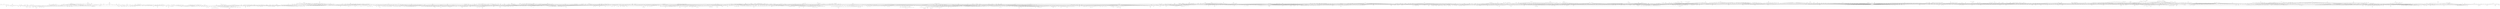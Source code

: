 graph {



	10 [height="0.40", level="3", pos="-17492.39,12739.85", width="2.96"];
	1000 [height="0.47", level="2", pos="12566.00,-25285.23", width="2.28"];
	1003 [height="0.40", level="3", pos="3160.58,21835.15", width="2.21"];
	1004 [height="0.40", level="3", pos="-8024.08,-2471.14", width="3.54"];
	1005 [height="0.47", level="2", pos="6528.34,-17436.79", width="4.06"];
	1006 [height="0.28", level="5", pos="-18149.60,-4818.35", width="0.75"];
	1007 [height="0.47", level="2", pos="-12942.69,-19714.41", width="1.82"];
	1008 [height="0.40", level="3", pos="-3087.36,-1553.94", width="2.58"];
	1009 [height="0.24", level="6", pos="-7807.69,14348.05", width="1.17"];
	1010 [height="0.40", level="3", pos="-24138.63,20763.00", width="1.94"];
	1011 [height="0.28", level="5", pos="-8005.59,5555.88", width="0.76"];
	1013 [height="0.28", level="5", pos="17555.57,10098.35", width="1.61"];
	1015 [height="0.40", level="3", pos="77209.91,41537.52", width="2.19"];
	1016 [height="0.24", level="6", pos="553.79,-5727.11", width="1.15"];
	1017 [height="0.28", level="5", pos="-14478.76,-2996.31", width="0.43"];
	1019 [height="0.32", level="4", pos="-22323.41,-8181.01", width="1.33"];
	1020 [height="0.40", level="3", pos="-24871.24,-6976.97", width="2.42"];
	1021 [height="0.59", level="1", pos="-5874.84,-4854.33", width="4.37"];
	1022 [height="0.28", level="5", pos="779.44,94.50", width="1.85"];
	1023 [height="0.40", level="3", pos="-10367.84,28278.02", width="1.90"];
	1024 [height="0.28", level="5", pos="-37688.33,-1389.36", width="2.32"];
	1025 [height="0.47", level="2", pos="-7600.05,-22933.34", width="2.97"];
	1026 [height="0.24", level="6", pos="-1188.55,-10317.16", width="0.96"];
	1029 [height="0.56", level="1", pos="-460.95,-16213.51", width="1.57"];
	103 [height="0.28", level="5", pos="32386.54,17982.07", width="1.06"];
	1030 [height="0.47", level="2", pos="18329.30,15274.53", width="1.21"];
	1031 [height="0.28", level="5", pos="669.58,-5155.10", width="1.32"];
	1032 [height="0.32", level="4", pos="31573.29,-8106.60", width="1.71"];
	1033 [height="0.32", level="4", pos="8514.77,562.70", width="1.94"];
	1034 [height="0.24", level="6", pos="-16782.95,-15561.33", width="1.68"];
	1035 [height="0.28", level="5", pos="-10001.19,-11070.93", width="0.60"];
	1037 [height="0.28", level="5", pos="-4700.08,-17065.86", width="1.58"];
	1038 [height="0.32", level="4", pos="-20328.61,-14350.15", width="1.62"];
	1039 [height="0.28", level="5", pos="-683.61,-5364.81", width="1.86"];
	104 [height="0.24", level="6", pos="18024.85,-16328.62", width="1.11"];
	1040 [height="0.56", level="1", pos="-18182.70,10938.35", width="3.67"];
	1041 [height="0.56", level="1", pos="5442.49,-24956.58", width="1.31"];
	1042 [height="0.28", level="5", pos="20328.04,-20106.20", width="0.85"];
	1043 [height="0.40", level="3", pos="-19384.32,-5966.50", width="2.58"];
	1044 [height="0.28", level="5", pos="2161.27,10745.69", width="0.82"];
	1045 [height="0.28", level="5", pos="-23532.21,-12644.24", width="1.81"];
	1047 [height="0.24", level="6", pos="-9652.09,-14011.16", width="1.38"];
	1049 [height="0.28", level="5", pos="-31580.60,2378.49", width="1.11"];
	1050 [height="0.47", level="2", pos="12213.30,-8666.39", width="0.74"];
	1053 [height="0.28", level="5", pos="-15423.24,-23948.32", width="1.14"];
	1054 [height="0.32", level="4", pos="348.38,-3009.52", width="1.92"];
	1057 [height="0.40", level="3", pos="5256.27,-12335.28", width="1.56"];
	1058 [height="0.24", level="6", pos="-25871.24,-22811.17", width="0.61"];
	1059 [height="0.40", level="3", pos="-33130.16,7185.12", width="1.04"];
	106 [height="0.56", level="1", pos="-21820.42,11745.11", width="2.47"];
	1060 [height="0.32", level="4", pos="-14006.19,14760.74", width="1.46"];
	1061 [height="0.28", level="5", pos="18013.51,17907.39", width="1.32"];
	1062 [height="0.40", level="3", pos="4979.56,-11247.45", width="1.88"];
	1064 [height="0.28", level="5", pos="18573.58,-25544.01", width="1.42"];
	1065 [height="0.32", level="4", pos="-5633.69,-13443.51", width="1.38"];
	1067 [height="0.47", level="2", pos="5223.36,-4344.98", width="2.60"];
	1069 [height="0.40", level="3", pos="3920.47,-6424.76", width="0.53"];
	107 [height="0.47", level="2", pos="-4674.62,22064.16", width="2.51"];
	1070 [height="0.56", level="1", pos="2991.10,-14455.53", width="4.35"];
	1072 [height="0.28", level="5", pos="24926.11,5624.08", width="0.65"];
	1074 [height="0.40", level="3", pos="629.10,-8526.87", width="2.85"];
	1075 [height="0.56", level="1", pos="-14815.56,-30657.37", width="1.75"];
	1076 [height="0.47", level="2", pos="24777.19,26122.32", width="2.61"];
	1077 [height="0.47", level="2", pos="-18368.68,-15930.56", width="3.26"];
	1078 [height="0.56", level="1", pos="52722.89,22378.82", width="3.28"];
	1079 [height="0.56", level="1", pos="10157.15,8395.11", width="2.42"];
	108 [height="0.40", level="3", pos="16115.66,-27278.32", width="1.82"];
	1080 [height="0.47", level="2", pos="-9484.91,2708.56", width="3.31"];
	1082 [height="0.28", level="5", pos="-2610.02,-11933.85", width="1.08"];
	1088 [height="0.32", level="4", pos="27683.40,-10206.54", width="1.19"];
	1090 [height="0.40", level="3", pos="6346.22,-20083.00", width="1.17"];
	1091 [height="0.47", level="2", pos="-14085.68,16017.87", width="2.25"];
	1092 [height="0.40", level="3", pos="27005.19,-17054.03", width="0.97"];
	1093 [height="0.28", level="5", pos="-7090.93,4914.57", width="1.29"];
	1094 [height="0.28", level="5", pos="9875.23,23652.41", width="1.99"];
	1095 [height="0.56", level="1", pos="-13090.31,12699.81", width="3.25"];
	1096 [height="0.28", level="5", pos="-765.33,20631.39", width="0.94"];
	1097 [height="0.56", level="1", pos="-15568.81,11260.60", width="2.69"];
	1098 [height="0.28", level="5", pos="8919.02,15117.36", width="1.14"];
	11 [height="0.28", level="5", pos="5332.27,1379.89", width="0.51"];
	110 [height="0.24", level="6", pos="6411.30,-14520.95", width="1.18"];
	1100 [height="0.47", level="2", pos="-3798.65,-21141.85", width="2.11"];
	1101 [height="0.32", level="4", pos="-24287.32,11465.28", width="0.36"];
	1102 [height="0.32", level="4", pos="-8540.72,3529.02", width="1.07"];
	1103 [height="0.32", level="4", pos="-31414.67,1152.24", width="2.25"];
	1104 [height="0.47", level="2", pos="20403.30,-3027.07", width="1.81"];
	1105 [height="0.24", level="6", pos="-42221.11,-4638.30", width="0.86"];
	1109 [height="0.56", level="1", pos="6953.26,-5369.32", width="1.64"];
	111 [height="0.24", level="6", pos="11480.33,-11449.50", width="1.93"];
	1110 [height="0.40", level="3", pos="1839.24,-15109.95", width="2.24"];
	1112 [height="0.40", level="3", pos="3435.39,-23421.98", width="0.90"];
	1114 [height="0.47", level="2", pos="-16824.97,19250.93", width="2.81"];
	1115 [height="0.28", level="5", pos="-1784.65,-27840.06", width="1.24"];
	1116 [height="0.40", level="3", pos="-21331.32,-18478.19", width="3.08"];
	1118 [height="0.28", level="5", pos="-5477.23,-4376.26", width="0.42"];
	1119 [height="0.28", level="5", pos="5568.92,-29406.31", width="0.90"];
	112 [height="0.40", level="3", pos="23415.79,-8544.01", width="2.49"];
	1120 [height="0.40", level="3", pos="2221.10,-21707.98", width="1.60"];
	1121 [height="0.28", level="5", pos="-9118.48,-30437.67", width="1.43"];
	1122 [height="0.24", level="6", pos="-29330.87,-19774.62", width="0.96"];
	1123 [height="0.56", level="1", pos="7642.18,-11230.77", width="2.47"];
	1124 [height="0.40", level="3", pos="3936.56,24112.06", width="1.82"];
	1125 [height="0.28", level="5", pos="32226.80,12728.41", width="0.79"];
	1126 [height="0.47", level="2", pos="-5531.56,35373.69", width="2.81"];
	1128 [height="0.56", level="1", pos="-1703.45,11190.15", width="1.54"];
	1129 [height="0.40", level="3", pos="-8229.41,359.26", width="1.78"];
	113 [height="0.47", level="2", pos="20932.11,-11670.46", width="3.54"];
	1130 [height="0.47", level="2", pos="-18934.43,-11222.85", width="1.82"];
	1131 [height="0.28", level="5", pos="4257.06,4027.64", width="1.25"];
	1133 [height="0.47", level="2", pos="41167.71,14935.03", width="2.57"];
	1134 [height="0.28", level="5", pos="-20954.19,-23326.04", width="0.82"];
	1137 [height="0.59", level="1", pos="30560.83,13534.83", width="3.51"];
	1138 [height="0.47", level="2", pos="-823.41,24751.10", width="1.74"];
	1139 [height="0.24", level="6", pos="407.57,-25052.46", width="1.22"];
	114 [height="0.28", level="5", pos="20599.53,-14393.87", width="1.38"];
	1140 [height="0.47", level="2", pos="-15733.95,8735.78", width="1.42"];
	1141 [height="0.47", level="2", pos="-4306.47,15857.52", width="3.06"];
	1142 [height="0.56", level="1", pos="33435.95,-7286.38", width="2.40"];
	1143 [height="0.24", level="6", pos="72410.20,37975.02", width="0.76"];
	1145 [height="0.47", level="2", pos="-7816.50,-845.79", width="1.39"];
	1148 [height="0.40", level="3", pos="2240.63,-23682.00", width="2.03"];
	1149 [height="0.40", level="3", pos="-2270.73,2180.33", width="2.83"];
	1150 [height="0.47", level="2", pos="445.93,-827.91", width="1.76"];
	1151 [height="0.32", level="4", pos="-2041.09,-16203.42", width="2.00"];
	1152 [height="0.28", level="5", pos="6142.09,33976.94", width="0.75"];
	1153 [height="0.28", level="5", pos="7322.00,-28313.96", width="1.38"];
	1154 [height="0.28", level="5", pos="21716.01,-2801.55", width="0.85"];
	1156 [height="0.40", level="3", pos="-8328.15,-12657.28", width="2.00"];
	1157 [height="0.32", level="4", pos="7017.60,-16785.34", width="1.64"];
	1158 [height="0.40", level="3", pos="-25506.05,-23326.68", width="1.42"];
	1159 [height="0.32", level="4", pos="-17533.19,-9392.13", width="1.10"];
	116 [height="0.56", level="1", pos="17553.23,-34327.72", width="1.92"];
	1160 [height="0.28", level="5", pos="10907.85,-313.51", width="1.49"];
	1161 [height="0.32", level="4", pos="23205.77,24653.03", width="2.26"];
	1162 [height="0.28", level="5", pos="4182.28,-11481.20", width="1.33"];
	1163 [height="0.28", level="5", pos="-8870.68,-10638.30", width="0.72"];
	1164 [height="0.40", level="3", pos="7885.86,-2410.49", width="2.15"];
	1165 [height="0.59", level="1", pos="139.95,169.28", width="2.56"];
	1167 [height="0.56", level="1", pos="32257.10,18524.74", width="3.67"];
	117 [height="0.32", level="4", pos="-6514.15,3925.95", width="1.74"];
	1172 [height="0.28", level="5", pos="25178.59,-1662.25", width="0.51"];
	1173 [height="0.28", level="5", pos="58294.81,27758.92", width="2.40"];
	1174 [height="0.40", level="3", pos="174.29,-1239.73", width="1.57"];
	1176 [height="0.24", level="6", pos="25328.82,4138.12", width="1.07"];
	1177 [height="0.32", level="4", pos="-4954.73,-7837.65", width="1.47"];
	1178 [height="0.47", level="2", pos="-15076.54,-5647.19", width="3.07"];
	1179 [height="0.28", level="5", pos="1923.48,-12875.47", width="0.85"];
	1180 [height="0.40", level="3", pos="23128.71,25224.85", width="2.00"];
	1181 [height="0.32", level="4", pos="-4076.11,-18283.56", width="1.86"];
	1182 [height="0.40", level="3", pos="-4087.14,2058.81", width="3.07"];
	1183 [height="0.28", level="5", pos="15229.73,-6236.93", width="1.19"];
	1184 [height="0.47", level="2", pos="-23998.92,-8104.96", width="1.92"];
	1186 [height="0.40", level="3", pos="7034.94,-4954.52", width="2.06"];
	1189 [height="0.24", level="6", pos="53306.26,22336.21", width="1.29"];
	119 [height="0.47", level="2", pos="-11886.67,-20353.85", width="1.92"];
	1192 [height="0.32", level="4", pos="590.06,-818.29", width="1.71"];
	1193 [height="0.24", level="6", pos="12594.65,5126.89", width="1.78"];
	1194 [height="0.32", level="4", pos="9877.32,9674.66", width="1.93"];
	1196 [height="0.40", level="3", pos="-28085.77,-6788.47", width="0.69"];
	1197 [height="0.47", level="2", pos="-17432.48,-17359.13", width="2.17"];
	1198 [height="0.28", level="5", pos="19191.73,-34036.81", width="1.43"];
	1199 [height="0.28", level="5", pos="-28806.79,8031.57", width="1.57"];
	12 [height="0.32", level="4", pos="-29730.50,-12701.99", width="0.85"];
	1200 [height="0.24", level="6", pos="-5812.43,-11855.90", width="1.17"];
	1201 [height="0.40", level="3", pos="-20705.75,-24246.39", width="2.31"];
	1202 [height="0.24", level="6", pos="-585.83,-4197.96", width="0.36"];
	1203 [height="0.32", level="4", pos="-24985.24,1586.86", width="2.49"];
	1204 [height="0.40", level="3", pos="27055.90,-10613.86", width="1.60"];
	1205 [height="0.28", level="5", pos="-18792.11,1306.76", width="1.49"];
	1206 [height="0.28", level="5", pos="-14554.84,-12296.72", width="0.92"];
	121 [height="0.24", level="6", pos="-1056.63,19847.55", width="1.25"];
	1210 [height="0.28", level="5", pos="10077.11,-18687.11", width="1.15"];
	1211 [height="0.28", level="5", pos="-1709.59,-34084.86", width="0.60"];
	1212 [height="0.47", level="2", pos="8155.86,35900.70", width="3.94"];
	1213 [height="0.47", level="2", pos="-11389.40,14492.54", width="2.56"];
	1214 [height="0.28", level="5", pos="-11861.22,4061.01", width="0.76"];
	1217 [height="0.40", level="3", pos="-7933.88,-9405.40", width="1.00"];
	1218 [height="0.47", level="2", pos="-16087.97,29271.86", width="0.97"];
	1219 [height="0.28", level="5", pos="25983.05,-7723.47", width="1.36"];
	122 [height="0.40", level="3", pos="2910.96,-7252.24", width="2.54"];
	1220 [height="0.59", level="1", pos="5257.99,-11384.69", width="3.44"];
	1221 [height="0.56", level="1", pos="-2620.31,-8668.25", width="2.17"];
	1223 [height="0.40", level="3", pos="52.59,14105.84", width="2.10"];
	1224 [height="0.28", level="5", pos="-2425.02,-32726.99", width="0.65"];
	1225 [height="0.32", level="4", pos="-11328.23,-14840.79", width="1.90"];
	1226 [height="0.28", level="5", pos="15926.95,-9961.87", width="0.71"];
	1229 [height="0.47", level="2", pos="21649.26,-23026.29", width="1.49"];
	123 [height="0.40", level="3", pos="6082.85,22079.80", width="2.19"];
	1230 [height="0.28", level="5", pos="-34864.32,668.38", width="1.82"];
	1231 [height="0.56", level="1", pos="-26861.59,18893.51", width="2.96"];
	1232 [height="0.28", level="5", pos="6860.85,4279.37", width="1.58"];
	1233 [height="0.24", level="6", pos="-28102.16,27457.69", width="0.78"];
	1234 [height="0.24", level="6", pos="1935.69,6916.62", width="1.06"];
	1236 [height="0.56", level="1", pos="30296.32,16198.29", width="3.28"];
	1237 [height="0.28", level="5", pos="26091.66,-4581.24", width="1.26"];
	1238 [height="0.47", level="2", pos="-25066.75,5350.23", width="1.83"];
	1239 [height="0.24", level="6", pos="9540.31,8759.28", width="1.31"];
	124 [height="0.28", level="5", pos="26264.68,-1591.77", width="1.29"];
	1240 [height="0.28", level="5", pos="-24008.45,7150.77", width="0.93"];
	1241 [height="0.56", level="1", pos="18397.73,4679.14", width="1.22"];
	1242 [height="0.28", level="5", pos="26960.58,-26559.19", width="1.44"];
	1243 [height="0.28", level="5", pos="705.19,-29434.45", width="1.43"];
	1244 [height="0.40", level="3", pos="-13351.97,3726.08", width="2.14"];
	1245 [height="0.56", level="1", pos="3560.69,-16664.21", width="1.38"];
	1246 [height="0.28", level="5", pos="2778.19,-15546.36", width="0.79"];
	1247 [height="0.24", level="6", pos="-11714.77,-29890.82", width="1.44"];
	1248 [height="0.28", level="5", pos="-6458.97,10425.12", width="1.92"];
	125 [height="0.40", level="3", pos="-2030.51,-9423.41", width="1.82"];
	1250 [height="0.47", level="2", pos="17702.50,-29084.22", width="3.86"];
	1251 [height="0.32", level="4", pos="28157.08,2484.22", width="0.36"];
	1252 [height="0.24", level="6", pos="-16732.36,-8615.70", width="0.76"];
	1253 [height="0.47", level="2", pos="11333.75,10234.30", width="1.24"];
	1254 [height="0.47", level="2", pos="6716.57,-4488.09", width="2.47"];
	1256 [height="0.40", level="3", pos="5318.90,-18398.09", width="0.97"];
	1257 [height="0.28", level="5", pos="2926.37,-2490.61", width="0.92"];
	1258 [height="0.32", level="4", pos="4055.07,-3664.97", width="1.26"];
	1259 [height="0.40", level="3", pos="25524.40,24566.04", width="2.39"];
	126 [height="0.24", level="6", pos="4855.85,-21436.36", width="1.24"];
	1260 [height="0.40", level="3", pos="27976.86,-22816.51", width="1.76"];
	1262 [height="0.28", level="5", pos="-12360.59,12449.12", width="1.06"];
	1264 [height="0.24", level="6", pos="29706.44,4052.94", width="0.51"];
	1266 [height="0.28", level="5", pos="-222.44,-6685.59", width="2.28"];
	1268 [height="0.56", level="1", pos="-10888.47,-27515.93", width="2.33"];
	1269 [height="0.24", level="6", pos="-15658.14,-14375.10", width="1.88"];
	127 [height="0.28", level="5", pos="13054.93,-9294.35", width="2.08"];
	1271 [height="0.28", level="5", pos="-6764.89,-18021.99", width="1.15"];
	1272 [height="0.47", level="2", pos="-995.15,-26774.31", width="4.31"];
	1273 [height="0.24", level="6", pos="11391.63,12271.08", width="1.00"];
	1274 [height="0.40", level="3", pos="591.49,-15521.26", width="3.79"];
	1276 [height="0.40", level="3", pos="-14234.74,-19583.62", width="2.65"];
	1277 [height="0.28", level="5", pos="4583.20,-24002.03", width="1.01"];
	1278 [height="0.28", level="5", pos="8924.37,-25110.99", width="1.25"];
	1279 [height="0.40", level="3", pos="17284.00,-28245.38", width="3.26"];
	128 [height="0.40", level="3", pos="10371.57,-18134.21", width="1.17"];
	1280 [height="0.28", level="5", pos="-3577.65,22378.81", width="1.85"];
	1281 [height="0.40", level="3", pos="8010.05,-2094.80", width="2.85"];
	1283 [height="0.32", level="4", pos="-16778.61,29729.03", width="1.97"];
	1284 [height="0.40", level="3", pos="-17387.89,13876.61", width="1.93"];
	1287 [height="0.28", level="5", pos="-1589.09,-32897.65", width="1.12"];
	1289 [height="0.28", level="5", pos="12254.37,-19169.71", width="1.38"];
	129 [height="0.28", level="5", pos="-28032.55,4045.76", width="1.21"];
	1290 [height="0.40", level="3", pos="-21760.81,724.65", width="2.21"];
	1291 [height="0.24", level="6", pos="-30725.82,905.79", width="1.32"];
	1292 [height="0.28", level="5", pos="-13850.35,26030.04", width="0.85"];
	1293 [height="0.24", level="6", pos="23340.80,-4895.10", width="0.85"];
	1296 [height="0.56", level="1", pos="-15312.54,-13564.17", width="2.06"];
	1299 [height="0.40", level="3", pos="-6918.97,20434.51", width="2.43"];
	13 [height="0.28", level="5", pos="5887.56,-14597.30", width="0.97"];
	130 [height="0.28", level="5", pos="9767.39,-22050.85", width="1.51"];
	1300 [height="0.56", level="1", pos="17550.62,14937.92", width="4.04"];
	1301 [height="0.40", level="3", pos="-13824.78,-28711.09", width="1.46"];
	1302 [height="0.47", level="2", pos="-17183.00,15727.01", width="2.90"];
	1303 [height="0.28", level="5", pos="-7957.57,-18813.44", width="1.21"];
	1304 [height="0.40", level="3", pos="4750.66,-19149.82", width="1.19"];
	1305 [height="0.47", level="2", pos="-7420.81,-4023.78", width="0.76"];
	1307 [height="0.40", level="3", pos="-37287.54,284.74", width="1.96"];
	131 [height="0.28", level="5", pos="-2733.65,13119.58", width="1.22"];
	1310 [height="0.24", level="6", pos="12088.38,2965.48", width="1.28"];
	1311 [height="0.24", level="6", pos="12670.68,13070.82", width="1.43"];
	1313 [height="0.28", level="5", pos="36573.54,-1694.42", width="0.89"];
	1314 [height="0.24", level="6", pos="-2665.24,5673.73", width="0.51"];
	1315 [height="0.47", level="2", pos="3306.09,-12714.29", width="2.71"];
	1317 [height="0.32", level="4", pos="-21383.00,-7428.08", width="2.24"];
	1319 [height="0.28", level="5", pos="-10106.65,-8634.93", width="0.50"];
	132 [height="0.40", level="3", pos="-336.67,10822.11", width="0.67"];
	1321 [height="0.28", level="5", pos="-11086.25,26685.26", width="1.62"];
	1322 [height="0.28", level="5", pos="-19792.79,1991.30", width="2.58"];
	1323 [height="0.28", level="5", pos="-18351.03,6977.46", width="1.31"];
	1324 [height="0.28", level="5", pos="-16170.00,3464.45", width="2.22"];
	1325 [height="0.47", level="2", pos="11243.83,-10922.00", width="3.00"];
	133 [height="0.40", level="3", pos="2558.49,835.22", width="2.29"];
	1331 [height="0.56", level="1", pos="-13684.61,-10106.89", width="1.40"];
	1334 [height="0.40", level="3", pos="22962.92,14634.14", width="0.94"];
	1335 [height="0.28", level="5", pos="74631.15,42467.73", width="0.54"];
	1336 [height="0.40", level="3", pos="1616.17,27524.08", width="2.53"];
	1337 [height="0.24", level="6", pos="-31294.36,4098.14", width="1.57"];
	1338 [height="0.24", level="6", pos="18359.42,-20762.07", width="1.11"];
	1339 [height="0.28", level="5", pos="-1868.65,18755.80", width="1.29"];
	1340 [height="0.28", level="5", pos="-8476.01,-14832.04", width="0.83"];
	1342 [height="0.28", level="5", pos="6214.74,-16799.89", width="0.43"];
	1343 [height="0.28", level="5", pos="-3944.55,-1858.01", width="1.25"];
	1344 [height="0.28", level="5", pos="-11906.76,-15232.68", width="0.61"];
	1345 [height="0.28", level="5", pos="-7162.00,-14981.60", width="0.94"];
	1346 [height="0.32", level="4", pos="6628.31,-1924.24", width="1.97"];
	1347 [height="0.56", level="1", pos="4272.34,-23278.69", width="0.89"];
	1348 [height="0.47", level="2", pos="29601.79,-14727.44", width="2.01"];
	135 [height="0.40", level="3", pos="7515.32,15887.80", width="2.31"];
	1350 [height="0.32", level="4", pos="-16948.78,-12314.06", width="1.40"];
	1351 [height="0.28", level="5", pos="-10924.58,-19465.87", width="0.67"];
	1352 [height="0.28", level="5", pos="11178.10,-4855.50", width="2.19"];
	1353 [height="0.32", level="4", pos="10842.33,-26150.74", width="2.12"];
	1355 [height="0.47", level="2", pos="204.54,-1629.84", width="2.75"];
	1356 [height="0.28", level="5", pos="2072.44,24969.64", width="1.92"];
	1357 [height="0.40", level="3", pos="2792.12,23911.47", width="1.26"];
	1358 [height="0.47", level="2", pos="-3730.61,-16738.42", width="3.25"];
	136 [height="0.32", level="4", pos="27572.41,5911.52", width="1.94"];
	1360 [height="0.28", level="5", pos="9362.06,-18378.54", width="0.97"];
	1363 [height="0.32", level="4", pos="17267.21,5873.42", width="2.50"];
	1364 [height="0.28", level="5", pos="-27915.14,-12444.54", width="0.82"];
	1368 [height="0.28", level="5", pos="24451.03,-16613.99", width="1.17"];
	1369 [height="0.28", level="5", pos="-13646.12,1083.08", width="1.08"];
	1371 [height="0.40", level="3", pos="-10697.45,-1110.90", width="2.53"];
	1372 [height="0.28", level="5", pos="-12523.37,-20509.25", width="0.83"];
	1373 [height="0.24", level="6", pos="15573.46,-12634.33", width="0.43"];
	1375 [height="0.32", level="4", pos="-30208.94,6844.10", width="1.99"];
	1376 [height="0.47", level="2", pos="4162.21,-15699.59", width="0.86"];
	1378 [height="0.40", level="3", pos="4732.52,-25321.56", width="1.31"];
	1379 [height="0.28", level="5", pos="-19857.39,7810.07", width="2.17"];
	1380 [height="0.32", level="4", pos="-19727.40,-5186.17", width="0.79"];
	1382 [height="0.40", level="3", pos="-30629.35,3374.08", width="1.69"];
	1383 [height="0.40", level="3", pos="18163.78,-22065.60", width="1.43"];
	1384 [height="0.47", level="2", pos="-19137.23,-5276.11", width="2.81"];
	1385 [height="0.47", level="2", pos="-14545.53,-12805.57", width="1.24"];
	1386 [height="0.24", level="6", pos="15673.89,2839.73", width="1.19"];
	1387 [height="0.47", level="2", pos="-15884.90,15556.03", width="2.50"];
	1388 [height="0.32", level="4", pos="-9392.88,-9639.73", width="1.12"];
	1389 [height="0.28", level="5", pos="5706.92,-15965.30", width="1.39"];
	139 [height="0.24", level="6", pos="5206.28,-23491.04", width="0.97"];
	1390 [height="0.40", level="3", pos="22287.89,-33557.20", width="0.83"];
	1391 [height="0.32", level="4", pos="-14933.03,20291.17", width="1.29"];
	1392 [height="0.40", level="3", pos="-2739.16,-31539.08", width="1.54"];
	1393 [height="0.40", level="3", pos="10980.12,-8786.79", width="2.25"];
	1394 [height="0.56", level="1", pos="-18362.97,1403.95", width="4.93"];
	1395 [height="0.28", level="5", pos="14557.31,-23523.10", width="1.18"];
	1398 [height="0.32", level="4", pos="34415.44,16547.09", width="1.44"];
	1399 [height="0.40", level="3", pos="-14135.25,-6333.94", width="2.43"];
	14 [height="0.47", level="2", pos="-25530.56,-3107.49", width="2.90"];
	140 [height="0.56", level="1", pos="-2159.65,1665.83", width="5.28"];
	1400 [height="0.24", level="6", pos="21790.80,-14719.40", width="0.62"];
	1401 [height="0.32", level="4", pos="34259.43,-8137.55", width="0.79"];
	1402 [height="0.40", level="3", pos="10909.97,-4539.91", width="2.67"];
	1403 [height="0.28", level="5", pos="-21289.83,17407.64", width="1.72"];
	1404 [height="0.47", level="2", pos="1339.72,-15533.31", width="1.62"];
	1405 [height="0.47", level="2", pos="71806.92,39324.88", width="1.17"];
	1406 [height="0.28", level="5", pos="-7062.24,-9668.42", width="1.61"];
	1409 [height="0.28", level="5", pos="-10441.11,-13173.57", width="1.26"];
	141 [height="0.28", level="5", pos="-19373.97,-7183.59", width="1.89"];
	1410 [height="0.56", level="1", pos="-14159.84,3171.02", width="2.86"];
	1411 [height="0.56", level="1", pos="-7141.41,15286.67", width="2.42"];
	1412 [height="0.28", level="5", pos="5889.55,20323.69", width="1.56"];
	1413 [height="0.47", level="2", pos="-14530.49,-3877.70", width="1.39"];
	1415 [height="0.40", level="3", pos="8436.57,22567.01", width="2.65"];
	1416 [height="0.40", level="3", pos="23850.74,-14691.72", width="1.35"];
	1417 [height="0.32", level="4", pos="-8503.99,-24973.11", width="0.90"];
	1418 [height="0.32", level="4", pos="8.48,-13818.39", width="1.79"];
	1420 [height="0.40", level="3", pos="9690.54,-15945.44", width="1.93"];
	1421 [height="0.47", level="2", pos="-6070.13,25084.84", width="3.58"];
	1426 [height="0.28", level="5", pos="-1890.26,16033.94", width="0.46"];
	1427 [height="0.28", level="5", pos="26029.96,-6343.36", width="1.06"];
	1429 [height="0.40", level="3", pos="12300.88,13463.50", width="2.81"];
	143 [height="0.28", level="5", pos="-15116.52,9143.62", width="0.99"];
	1430 [height="0.47", level="2", pos="-16738.49,11811.07", width="2.28"];
	1431 [height="0.40", level="3", pos="23502.97,-15480.68", width="1.08"];
	1434 [height="0.32", level="4", pos="-25137.91,11901.03", width="1.10"];
	1436 [height="0.40", level="3", pos="26087.00,-10331.22", width="1.78"];
	1438 [height="0.32", level="4", pos="3217.34,-1406.84", width="1.81"];
	144 [height="0.28", level="5", pos="-12545.58,29234.45", width="1.51"];
	1440 [height="0.47", level="2", pos="-35638.58,15475.12", width="1.33"];
	1441 [height="0.24", level="6", pos="-14519.87,-7080.13", width="1.89"];
	1443 [height="0.40", level="3", pos="8940.94,-994.71", width="2.58"];
	1444 [height="0.28", level="5", pos="11414.43,-2525.42", width="0.89"];
	1445 [height="0.24", level="6", pos="-30449.49,-2840.95", width="1.40"];
	1446 [height="0.40", level="3", pos="14339.86,-15374.30", width="0.89"];
	1447 [height="0.28", level="5", pos="35435.49,11000.59", width="2.17"];
	1448 [height="0.47", level="2", pos="-14627.90,-7566.18", width="3.10"];
	145 [height="0.56", level="1", pos="-24300.24,13608.28", width="0.64"];
	1451 [height="0.32", level="4", pos="-19357.56,-17922.59", width="1.64"];
	1454 [height="0.28", level="5", pos="-15047.97,28886.46", width="1.26"];
	1455 [height="0.24", level="6", pos="2272.13,-7263.16", width="1.81"];
	1457 [height="0.40", level="3", pos="9899.33,-22109.43", width="2.47"];
	1458 [height="0.32", level="4", pos="16360.12,-5278.83", width="2.03"];
	1459 [height="0.28", level="5", pos="-18006.58,-23974.24", width="0.57"];
	146 [height="0.24", level="6", pos="-3159.51,16096.11", width="0.92"];
	1463 [height="0.40", level="3", pos="9.83,13604.48", width="2.71"];
	1464 [height="0.32", level="4", pos="-38124.78,-2079.26", width="1.07"];
	1465 [height="0.40", level="3", pos="29713.85,-13289.40", width="1.92"];
	1467 [height="0.24", level="6", pos="-10541.52,20319.34", width="1.89"];
	1468 [height="0.24", level="6", pos="14829.92,22526.20", width="0.89"];
	1470 [height="0.47", level="2", pos="51091.58,20911.19", width="2.69"];
	1471 [height="0.40", level="3", pos="-18983.54,-1424.60", width="2.69"];
	1473 [height="0.24", level="6", pos="28185.23,-11078.20", width="0.89"];
	1474 [height="0.40", level="3", pos="24603.65,-6795.85", width="2.46"];
	1475 [height="0.40", level="3", pos="-3769.35,-15817.20", width="1.51"];
	1477 [height="0.32", level="4", pos="-644.38,-3679.07", width="2.28"];
	1478 [height="0.24", level="6", pos="-15934.38,-4697.49", width="0.76"];
	1479 [height="0.32", level="4", pos="531.69,-433.69", width="0.49"];
	148 [height="0.24", level="6", pos="8323.93,34837.55", width="0.96"];
	1480 [height="0.47", level="2", pos="38878.77,20894.01", width="3.25"];
	1482 [height="0.56", level="1", pos="24591.76,4884.86", width="0.71"];
	1483 [height="0.47", level="2", pos="354.01,-416.30", width="3.00"];
	1484 [height="0.47", level="2", pos="21130.85,-10874.20", width="4.18"];
	1485 [height="0.56", level="1", pos="74268.54,38212.72", width="4.04"];
	1486 [height="0.28", level="5", pos="-15787.19,10414.01", width="1.17"];
	1489 [height="0.40", level="3", pos="11864.98,-21301.31", width="1.24"];
	1490 [height="0.32", level="4", pos="77201.84,42472.66", width="1.69"];
	1491 [height="0.32", level="4", pos="-10124.80,9248.22", width="1.94"];
	1492 [height="0.40", level="3", pos="-5659.23,-6213.66", width="3.79"];
	1494 [height="0.32", level="4", pos="-17703.70,-14267.45", width="1.28"];
	1495 [height="0.47", level="2", pos="-16461.71,-18629.63", width="1.58"];
	1496 [height="0.28", level="5", pos="9831.03,22909.11", width="1.60"];
	1497 [height="0.28", level="5", pos="3635.46,-4767.31", width="0.82"];
	1499 [height="0.28", level="5", pos="26365.74,2150.72", width="1.78"];
	15 [height="0.40", level="3", pos="-21729.06,25209.33", width="2.35"];
	150 [height="0.56", level="1", pos="-17323.54,-16626.03", width="2.06"];
	1500 [height="0.24", level="6", pos="-12556.24,-17661.81", width="0.81"];
	1501 [height="0.47", level="2", pos="-6177.29,-18876.82", width="2.57"];
	1502 [height="0.40", level="3", pos="-18258.40,7012.67", width="2.14"];
	1504 [height="0.40", level="3", pos="15191.97,-3859.00", width="0.94"];
	1506 [height="0.28", level="5", pos="-23211.44,-6649.65", width="0.86"];
	1507 [height="0.28", level="5", pos="-7375.74,-8896.26", width="0.83"];
	151 [height="0.40", level="3", pos="34245.76,-4545.59", width="3.12"];
	1510 [height="0.24", level="6", pos="-19840.52,24234.26", width="0.82"];
	1511 [height="0.40", level="3", pos="18552.65,-11809.36", width="1.21"];
	1512 [height="0.28", level="5", pos="9685.66,-26419.65", width="0.99"];
	1513 [height="0.56", level="1", pos="15907.80,-21450.38", width="2.10"];
	1514 [height="0.28", level="5", pos="-7333.52,-115.02", width="0.68"];
	1517 [height="0.40", level="3", pos="4229.93,-19243.61", width="0.74"];
	1518 [height="0.28", level="5", pos="4785.23,37201.32", width="1.51"];
	1519 [height="0.28", level="5", pos="23756.62,23876.98", width="1.22"];
	152 [height="0.32", level="4", pos="3203.64,-13631.33", width="1.78"];
	1520 [height="0.56", level="1", pos="11163.30,-34766.78", width="3.07"];
	1522 [height="0.32", level="4", pos="-3523.77,22536.93", width="1.50"];
	1523 [height="0.28", level="5", pos="-17447.73,-13089.38", width="1.19"];
	1525 [height="0.40", level="3", pos="-3221.92,-12610.57", width="2.01"];
	1527 [height="0.47", level="2", pos="-8002.20,20557.36", width="2.12"];
	1528 [height="0.47", level="2", pos="-7476.21,-15325.03", width="2.12"];
	1530 [height="0.40", level="3", pos="-6437.31,-12183.25", width="2.24"];
	1532 [height="0.32", level="4", pos="-2682.48,-11647.28", width="1.99"];
	1533 [height="0.47", level="2", pos="17166.46,-13057.62", width="1.42"];
	1534 [height="0.40", level="3", pos="-13629.04,843.78", width="1.03"];
	1535 [height="0.40", level="3", pos="1245.16,14219.38", width="1.76"];
	1537 [height="0.28", level="5", pos="-11630.88,17460.08", width="2.24"];
	1538 [height="0.28", level="5", pos="1990.79,9590.11", width="1.39"];
	1539 [height="0.32", level="4", pos="2353.09,16266.85", width="1.29"];
	1540 [height="0.47", level="2", pos="12140.81,-1568.26", width="1.97"];
	1541 [height="0.32", level="4", pos="-17413.47,-15981.57", width="1.71"];
	1542 [height="0.28", level="5", pos="-19032.75,-8299.05", width="0.78"];
	1544 [height="0.40", level="3", pos="7589.89,-19982.78", width="1.38"];
	1547 [height="0.32", level="4", pos="-15420.57,17516.57", width="1.54"];
	1548 [height="0.24", level="6", pos="19314.86,6875.62", width="1.06"];
	1549 [height="0.28", level="5", pos="-14817.87,5426.37", width="1.43"];
	1550 [height="0.24", level="6", pos="7076.55,-8034.43", width="0.36"];
	1552 [height="0.24", level="6", pos="1964.32,-3177.02", width="0.89"];
	1554 [height="0.32", level="4", pos="-1452.89,-7015.81", width="1.04"];
	1555 [height="0.28", level="5", pos="-40210.51,-384.82", width="1.62"];
	1556 [height="0.47", level="2", pos="-3497.27,-11907.95", width="2.57"];
	1558 [height="0.40", level="3", pos="-11836.66,-24621.10", width="1.19"];
	1559 [height="0.28", level="5", pos="5274.65,11479.65", width="1.36"];
	1561 [height="0.40", level="3", pos="-10809.79,-1452.53", width="1.19"];
	1562 [height="0.32", level="4", pos="30204.14,15511.58", width="1.42"];
	1563 [height="0.24", level="6", pos="-21547.09,-7617.12", width="0.51"];
	1564 [height="0.24", level="6", pos="-25707.44,-8198.78", width="1.24"];
	1566 [height="0.28", level="5", pos="37176.22,-238.28", width="1.18"];
	1567 [height="0.32", level="4", pos="-12815.99,1121.53", width="1.96"];
	1568 [height="0.32", level="4", pos="-8002.47,6590.54", width="0.99"];
	1569 [height="0.32", level="4", pos="-1064.94,-6523.30", width="1.68"];
	157 [height="0.40", level="3", pos="516.04,12665.75", width="1.56"];
	1570 [height="0.40", level="3", pos="5898.98,4113.88", width="3.21"];
	1572 [height="0.28", level="5", pos="21021.28,-1069.99", width="1.32"];
	1573 [height="0.47", level="2", pos="-16409.31,20814.13", width="4.47"];
	1575 [height="0.32", level="4", pos="6703.18,-6007.92", width="0.99"];
	1576 [height="0.40", level="3", pos="494.32,28421.86", width="2.76"];
	1578 [height="0.28", level="5", pos="6839.05,30632.28", width="1.36"];
	158 [height="0.24", level="6", pos="11713.55,-9365.82", width="0.72"];
	1580 [height="0.47", level="2", pos="-18769.59,-5969.11", width="1.74"];
	1581 [height="0.56", level="1", pos="59839.61,27940.19", width="3.74"];
	1582 [height="0.32", level="4", pos="-9159.41,8618.29", width="1.69"];
	1583 [height="0.40", level="3", pos="-738.62,-4275.29", width="0.68"];
	1585 [height="0.28", level="5", pos="-20032.90,-7468.72", width="1.29"];
	1586 [height="0.40", level="3", pos="1486.53,-30468.15", width="3.25"];
	1588 [height="0.32", level="4", pos="5715.86,26715.65", width="1.06"];
	1589 [height="0.56", level="1", pos="-14428.57,16972.85", width="1.65"];
	159 [height="0.56", level="1", pos="-18067.44,-18381.91", width="3.76"];
	1590 [height="0.28", level="5", pos="72569.28,40009.60", width="0.38"];
	1591 [height="0.28", level="5", pos="30306.75,-868.66", width="1.57"];
	1592 [height="0.24", level="6", pos="-1223.98,-30178.96", width="0.64"];
	1593 [height="0.28", level="5", pos="-6971.57,26202.63", width="1.90"];
	1594 [height="0.24", level="6", pos="-19682.86,-18994.02", width="1.22"];
	1596 [height="0.32", level="4", pos="282.87,-928.75", width="2.06"];
	1597 [height="0.28", level="5", pos="3287.23,-2568.70", width="1.29"];
	1598 [height="0.28", level="5", pos="9376.12,-4421.13", width="0.85"];
	1599 [height="0.47", level="2", pos="34689.71,11790.01", width="3.19"];
	16 [height="0.47", level="2", pos="-25563.37,-24129.34", width="2.18"];
	160 [height="0.28", level="5", pos="-21046.37,20346.72", width="1.53"];
	1600 [height="0.32", level="4", pos="-34449.54,6503.54", width="0.47"];
	1601 [height="0.47", level="2", pos="1264.18,-22126.07", width="2.15"];
	1603 [height="0.40", level="3", pos="-18200.07,11621.96", width="2.86"];
	1604 [height="0.40", level="3", pos="-19861.78,-18422.41", width="1.83"];
	1605 [height="0.32", level="4", pos="-3497.59,-2059.28", width="2.08"];
	1606 [height="0.28", level="5", pos="-25698.85,18413.71", width="0.65"];
	1608 [height="0.28", level="5", pos="17355.54,-8760.42", width="0.28"];
	1609 [height="0.40", level="3", pos="24604.47,-5376.83", width="2.74"];
	1610 [height="0.24", level="6", pos="-8043.21,6633.15", width="1.21"];
	1611 [height="0.32", level="4", pos="-16418.97,-7089.40", width="1.33"];
	1612 [height="0.32", level="4", pos="-5208.98,-5933.80", width="0.85"];
	1615 [height="0.32", level="4", pos="73690.80,40123.70", width="1.56"];
	1616 [height="0.40", level="3", pos="-22001.01,-4815.49", width="3.12"];
	1617 [height="0.32", level="4", pos="13754.99,-5758.51", width="1.58"];
	1618 [height="0.56", level="1", pos="-4824.74,-11170.30", width="1.75"];
	1619 [height="0.24", level="6", pos="11631.96,-9410.26", width="0.64"];
	162 [height="0.24", level="6", pos="-8158.55,6979.36", width="1.43"];
	1620 [height="0.24", level="6", pos="-11462.87,12968.41", width="1.19"];
	1623 [height="0.24", level="6", pos="-7366.93,-22007.66", width="0.99"];
	1625 [height="0.28", level="5", pos="23415.59,-20104.19", width="0.79"];
	1626 [height="0.47", level="2", pos="-6422.71,1815.78", width="2.22"];
	1627 [height="0.56", level="1", pos="-5340.61,-15141.84", width="3.65"];
	1628 [height="0.40", level="3", pos="2984.05,-15451.60", width="1.97"];
	1630 [height="0.47", level="2", pos="14534.59,-10449.11", width="2.22"];
	1631 [height="0.47", level="2", pos="20389.16,-24757.66", width="3.10"];
	1632 [height="0.24", level="6", pos="-8796.77,1537.27", width="0.31"];
	1633 [height="0.28", level="5", pos="25910.95,-3093.63", width="1.32"];
	1636 [height="0.28", level="5", pos="2573.21,21147.69", width="1.24"];
	1637 [height="0.32", level="4", pos="9496.64,-15183.59", width="0.62"];
	164 [height="0.40", level="3", pos="-15661.63,-507.71", width="2.90"];
	1640 [height="0.32", level="4", pos="-22273.34,-2098.35", width="1.01"];
	1641 [height="0.28", level="5", pos="-9458.32,-2060.67", width="1.03"];
	1643 [height="0.47", level="2", pos="-20088.74,23667.74", width="1.68"];
	1646 [height="0.24", level="6", pos="27173.88,-23083.75", width="1.53"];
	1647 [height="0.28", level="5", pos="557.90,-5169.31", width="0.61"];
	1648 [height="0.40", level="3", pos="-25042.10,17063.95", width="2.71"];
	1652 [height="0.28", level="5", pos="11927.70,-12531.74", width="0.72"];
	1653 [height="0.32", level="4", pos="6848.13,-2660.80", width="1.79"];
	1655 [height="0.28", level="5", pos="8031.94,-16103.90", width="1.15"];
	1657 [height="0.56", level="1", pos="21492.36,17036.17", width="3.65"];
	1658 [height="0.28", level="5", pos="-1925.96,-11057.79", width="1.06"];
	166 [height="0.24", level="6", pos="19079.87,-32141.25", width="1.74"];
	1660 [height="0.28", level="5", pos="20865.92,-33002.00", width="1.57"];
	1661 [height="0.28", level="5", pos="-8725.45,20965.38", width="1.38"];
	1662 [height="0.28", level="5", pos="17119.79,1542.71", width="1.61"];
	1663 [height="0.47", level="2", pos="25601.75,-16447.57", width="2.89"];
	1665 [height="0.47", level="2", pos="-17351.82,-19142.87", width="1.22"];
	1666 [height="0.24", level="6", pos="29833.79,-10031.23", width="1.25"];
	1667 [height="0.28", level="5", pos="-15459.08,12116.95", width="2.26"];
	1668 [height="0.56", level="1", pos="-11878.09,5186.57", width="4.36"];
	1669 [height="0.24", level="6", pos="27890.51,318.80", width="1.54"];
	167 [height="0.32", level="4", pos="14834.02,-10591.56", width="1.49"];
	1670 [height="0.47", level="2", pos="-6417.14,-12788.85", width="1.17"];
	1671 [height="0.56", level="1", pos="-28384.82,8844.19", width="1.86"];
	1672 [height="0.28", level="5", pos="-7858.91,-20034.77", width="1.83"];
	1676 [height="0.40", level="3", pos="23632.07,-13344.67", width="1.88"];
	1677 [height="0.28", level="5", pos="-20877.40,-12490.51", width="1.04"];
	1678 [height="0.28", level="5", pos="-23141.76,-16702.23", width="0.97"];
	1679 [height="0.47", level="2", pos="911.19,13980.97", width="1.18"];
	1680 [height="0.28", level="5", pos="19355.59,5125.15", width="0.74"];
	1681 [height="0.40", level="3", pos="-3071.20,-22582.31", width="3.36"];
	1682 [height="0.40", level="3", pos="20437.33,-12433.77", width="2.89"];
	1684 [height="0.40", level="3", pos="2296.09,-18939.48", width="1.46"];
	1685 [height="0.28", level="5", pos="-24552.35,15599.01", width="1.36"];
	1687 [height="0.40", level="3", pos="-768.64,17980.21", width="1.43"];
	1688 [height="0.24", level="6", pos="-5866.93,9912.43", width="1.28"];
	1689 [height="0.32", level="4", pos="18434.42,6732.24", width="1.79"];
	169 [height="0.28", level="5", pos="-24935.36,-25098.61", width="0.61"];
	1691 [height="0.40", level="3", pos="-12642.28,4768.92", width="2.56"];
	1692 [height="0.40", level="3", pos="-22959.50,-9241.49", width="1.58"];
	1693 [height="0.28", level="5", pos="8905.22,-18679.23", width="1.18"];
	1694 [height="0.40", level="3", pos="-12318.11,-8366.95", width="1.33"];
	1695 [height="0.47", level="2", pos="10380.02,-10277.77", width="0.92"];
	1696 [height="0.56", level="1", pos="17573.96,-6909.39", width="2.69"];
	1697 [height="0.40", level="3", pos="2356.54,-4277.05", width="0.49"];
	17 [height="0.40", level="3", pos="-9536.95,32007.39", width="1.18"];
	170 [height="0.32", level="4", pos="2947.40,-2286.30", width="2.31"];
	1701 [height="0.32", level="4", pos="-2106.24,-30275.48", width="1.46"];
	1704 [height="0.40", level="3", pos="-15695.89,-13625.97", width="2.18"];
	1705 [height="0.28", level="5", pos="-13648.10,-5203.86", width="1.78"];
	1706 [height="0.32", level="4", pos="12487.75,-3292.99", width="1.51"];
	1710 [height="0.28", level="5", pos="-16684.33,-15233.02", width="1.15"];
	1714 [height="0.40", level="3", pos="-20230.55,-14535.39", width="1.90"];
	1716 [height="0.47", level="2", pos="-22101.65,-709.25", width="2.97"];
	1717 [height="0.40", level="3", pos="-34900.63,-4174.12", width="2.57"];
	1718 [height="0.28", level="5", pos="3337.85,10245.14", width="1.46"];
	1719 [height="0.28", level="5", pos="-11308.51,-11581.17", width="1.46"];
	1720 [height="0.32", level="4", pos="-27034.73,-12682.76", width="1.03"];
	1721 [height="0.28", level="5", pos="26449.23,-17044.88", width="0.88"];
	1722 [height="0.24", level="6", pos="1027.72,13878.00", width="0.25"];
	1723 [height="0.24", level="6", pos="1825.48,-20364.61", width="0.58"];
	1724 [height="0.40", level="3", pos="-14435.93,-5623.92", width="2.47"];
	1726 [height="0.40", level="3", pos="16958.75,-3394.07", width="2.18"];
	1727 [height="0.32", level="4", pos="-7242.75,33861.52", width="0.58"];
	1730 [height="0.40", level="3", pos="6376.05,-298.43", width="1.24"];
	1731 [height="0.28", level="5", pos="-21579.99,7540.42", width="0.38"];
	1732 [height="0.40", level="3", pos="-15709.83,-10036.32", width="1.99"];
	1734 [height="0.32", level="4", pos="-24793.80,15878.18", width="1.61"];
	1736 [height="0.47", level="2", pos="-5540.08,-12305.13", width="1.24"];
	1737 [height="0.32", level="4", pos="-5806.90,-13518.02", width="2.29"];
	1738 [height="0.40", level="3", pos="-20879.80,6257.20", width="1.93"];
	1739 [height="0.56", level="1", pos="-4925.55,812.88", width="2.24"];
	174 [height="0.32", level="4", pos="-20129.56,3307.57", width="1.71"];
	1740 [height="0.47", level="2", pos="-17174.42,4074.11", width="2.50"];
	1741 [height="0.28", level="5", pos="11094.50,-8844.19", width="0.75"];
	1742 [height="0.47", level="2", pos="-3606.71,-8326.81", width="1.78"];
	1743 [height="0.24", level="6", pos="-9292.31,4460.56", width="0.76"];
	1744 [height="0.24", level="6", pos="-9021.76,18355.00", width="0.21"];
	1746 [height="0.32", level="4", pos="13145.62,-11902.96", width="0.71"];
	1748 [height="0.56", level="1", pos="21350.36,7039.12", width="3.42"];
	1750 [height="0.47", level="2", pos="-589.81,-14276.29", width="1.90"];
	1754 [height="0.40", level="3", pos="-3006.43,-20346.60", width="0.50"];
	1755 [height="0.40", level="3", pos="17050.26,-29817.78", width="3.15"];
	1757 [height="0.24", level="6", pos="-12715.30,-12635.07", width="0.75"];
	1758 [height="0.24", level="6", pos="7336.84,26737.54", width="1.28"];
	1759 [height="0.28", level="5", pos="-40632.73,-2277.36", width="0.61"];
	176 [height="0.24", level="6", pos="-16925.53,9949.47", width="1.60"];
	1761 [height="0.40", level="3", pos="30089.92,-11976.06", width="1.18"];
	1763 [height="0.28", level="5", pos="18486.46,10723.60", width="0.43"];
	1764 [height="0.28", level="5", pos="8329.50,11790.20", width="1.42"];
	1765 [height="0.47", level="2", pos="2776.59,-4375.97", width="1.88"];
	1766 [height="0.32", level="4", pos="-7670.42,-19477.65", width="1.35"];
	1767 [height="0.28", level="5", pos="-14144.77,19115.43", width="0.61"];
	1768 [height="0.28", level="5", pos="-33603.30,-4516.45", width="0.69"];
	1769 [height="0.24", level="6", pos="-15964.35,15855.57", width="1.26"];
	1772 [height="0.28", level="5", pos="14109.51,-9270.63", width="1.53"];
	1773 [height="0.47", level="2", pos="-16775.89,13590.06", width="1.24"];
	1775 [height="0.24", level="6", pos="-11864.77,3711.49", width="0.76"];
	1776 [height="0.28", level="5", pos="10350.97,-10006.14", width="0.71"];
	1777 [height="0.32", level="4", pos="-7676.84,-10605.79", width="1.76"];
	1778 [height="0.32", level="4", pos="-1982.68,-104.30", width="1.01"];
	1779 [height="0.28", level="5", pos="37949.94,738.54", width="0.83"];
	178 [height="0.40", level="3", pos="-30364.15,-18854.77", width="1.64"];
	1780 [height="0.32", level="4", pos="4058.61,15118.47", width="1.50"];
	1781 [height="0.32", level="4", pos="-14087.30,12771.34", width="1.14"];
	1783 [height="0.40", level="3", pos="-420.41,-13898.65", width="1.92"];
	1784 [height="0.28", level="5", pos="1350.67,6096.23", width="1.26"];
	1785 [height="0.40", level="3", pos="24.66,4920.04", width="2.74"];
	1788 [height="0.40", level="3", pos="26435.65,-26320.16", width="1.62"];
	1789 [height="0.40", level="3", pos="15746.61,-14281.06", width="2.57"];
	179 [height="0.40", level="3", pos="-16078.77,-28818.83", width="1.57"];
	1790 [height="0.28", level="5", pos="7662.60,-6014.10", width="1.04"];
	1791 [height="0.28", level="5", pos="10066.30,31129.11", width="1.42"];
	1795 [height="0.32", level="4", pos="-22345.53,-23230.92", width="1.28"];
	1796 [height="0.28", level="5", pos="-5665.66,-11084.98", width="1.88"];
	1797 [height="0.28", level="5", pos="1243.73,10696.22", width="1.07"];
	1798 [height="0.28", level="5", pos="6269.34,28426.82", width="2.65"];
	1799 [height="0.32", level="4", pos="5291.39,12321.17", width="1.07"];
	180 [height="0.28", level="5", pos="-17815.63,9814.39", width="1.42"];
	1800 [height="0.28", level="5", pos="-3838.73,27546.68", width="1.46"];
	1801 [height="0.40", level="3", pos="27556.92,-4450.98", width="0.89"];
	1802 [height="0.28", level="5", pos="23633.04,12350.02", width="0.46"];
	1803 [height="0.32", level="4", pos="-4171.95,-34216.04", width="2.25"];
	1807 [height="0.32", level="4", pos="2791.70,10353.40", width="1.68"];
	1809 [height="0.32", level="4", pos="10626.76,-12343.85", width="1.04"];
	181 [height="0.40", level="3", pos="-9815.07,5963.66", width="1.81"];
	1810 [height="0.28", level="5", pos="10271.83,-24273.73", width="1.43"];
	1812 [height="0.28", level="5", pos="-20658.21,2839.08", width="1.15"];
	1813 [height="0.24", level="6", pos="-6935.38,-20875.66", width="0.94"];
	1814 [height="0.24", level="6", pos="28426.41,10604.22", width="1.18"];
	1815 [height="0.28", level="5", pos="40299.44,24086.46", width="0.83"];
	1818 [height="0.40", level="3", pos="6154.21,-17851.97", width="2.28"];
	1819 [height="0.47", level="2", pos="-24246.88,22712.92", width="3.25"];
	182 [height="0.32", level="4", pos="36123.61,8892.87", width="1.35"];
	1821 [height="0.24", level="6", pos="-34364.03,-4223.56", width="1.75"];
	1822 [height="0.47", level="2", pos="-2887.16,-30483.71", width="1.14"];
	1824 [height="0.47", level="2", pos="-7417.97,-1361.57", width="3.56"];
	1827 [height="0.24", level="6", pos="-17544.04,8834.76", width="0.96"];
	1828 [height="0.56", level="1", pos="-4873.35,-23352.10", width="2.42"];
	1829 [height="0.40", level="3", pos="73778.45,36085.10", width="1.88"];
	1830 [height="0.32", level="4", pos="-16028.16,8146.80", width="1.58"];
	1831 [height="0.24", level="6", pos="-23328.27,13104.88", width="1.38"];
	1832 [height="0.40", level="3", pos="8204.14,-1232.10", width="2.51"];
	1833 [height="0.28", level="5", pos="-9219.47,16296.83", width="1.21"];
	1834 [height="0.24", level="6", pos="24941.98,23655.63", width="0.49"];
	1835 [height="0.24", level="6", pos="26624.74,14880.34", width="0.68"];
	1839 [height="0.47", level="2", pos="36833.99,1580.49", width="2.03"];
	184 [height="0.40", level="3", pos="-6146.76,-7992.43", width="2.69"];
	1841 [height="0.28", level="5", pos="-29792.52,-6983.91", width="1.21"];
	1842 [height="0.24", level="6", pos="14193.39,7425.62", width="1.38"];
	1843 [height="0.28", level="5", pos="-10713.69,-14022.16", width="1.10"];
	1844 [height="0.32", level="4", pos="21702.47,-3259.38", width="1.40"];
	1846 [height="0.40", level="3", pos="-9908.51,-8241.48", width="1.64"];
	1847 [height="0.28", level="5", pos="19082.46,-21996.17", width="0.93"];
	1848 [height="0.24", level="6", pos="22338.05,-15126.41", width="1.04"];
	1849 [height="0.47", level="2", pos="2964.56,-22455.70", width="1.71"];
	185 [height="0.28", level="5", pos="-15722.09,26873.80", width="1.28"];
	1850 [height="0.28", level="5", pos="2216.10,-2337.04", width="1.68"];
	1853 [height="0.56", level="1", pos="13644.42,4928.28", width="3.31"];
	1854 [height="0.24", level="6", pos="4668.31,-11039.32", width="1.35"];
	1856 [height="0.40", level="3", pos="775.48,16827.26", width="0.69"];
	1858 [height="0.47", level="2", pos="3824.53,29640.52", width="1.42"];
	186 [height="0.32", level="4", pos="-3389.93,-15274.00", width="1.88"];
	1860 [height="0.24", level="6", pos="-5295.34,-12845.15", width="0.57"];
	1862 [height="0.24", level="6", pos="6706.72,-6325.59", width="0.97"];
	1863 [height="0.24", level="6", pos="-800.95,22166.23", width="0.76"];
	1864 [height="0.47", level="2", pos="-22567.01,-15967.24", width="1.32"];
	1865 [height="0.32", level="4", pos="74028.92,36964.46", width="0.42"];
	1866 [height="0.40", level="3", pos="1048.18,1490.22", width="2.81"];
	1867 [height="0.24", level="6", pos="-26653.02,-8097.08", width="0.58"];
	1868 [height="0.32", level="4", pos="4956.38,-16025.31", width="1.51"];
	1869 [height="0.28", level="5", pos="7406.05,-5869.82", width="0.69"];
	1870 [height="0.32", level="4", pos="-20239.15,-4826.86", width="1.79"];
	1871 [height="0.56", level="1", pos="-27877.17,501.16", width="2.03"];
	1872 [height="0.28", level="5", pos="-7842.82,3659.36", width="0.38"];
	1873 [height="0.56", level="1", pos="-14923.54,-5993.21", width="3.67"];
	1874 [height="0.28", level="5", pos="-8383.35,19715.78", width="1.54"];
	1875 [height="0.47", level="2", pos="25372.98,-23511.95", width="1.03"];
	1878 [height="0.24", level="6", pos="6141.39,6101.95", width="1.31"];
	1879 [height="0.24", level="6", pos="-28485.23,-10061.37", width="0.96"];
	188 [height="0.32", level="4", pos="20913.41,-8216.19", width="1.21"];
	1880 [height="0.32", level="4", pos="19464.85,-33102.37", width="2.06"];
	1881 [height="0.47", level="2", pos="-5198.93,-2463.15", width="1.61"];
	1882 [height="0.28", level="5", pos="-4058.64,-2861.45", width="0.72"];
	1883 [height="0.40", level="3", pos="13394.91,14152.58", width="1.90"];
	1884 [height="0.56", level="1", pos="2081.69,-5884.48", width="2.65"];
	1885 [height="0.24", level="6", pos="-17981.67,-24622.90", width="0.86"];
	1887 [height="0.40", level="3", pos="4772.21,-22774.88", width="2.04"];
	1888 [height="0.24", level="6", pos="-26011.17,10185.14", width="1.14"];
	1889 [height="0.28", level="5", pos="-12309.90,-31257.56", width="1.00"];
	189 [height="0.32", level="4", pos="1518.83,-7989.36", width="1.69"];
	1890 [height="0.24", level="6", pos="-3843.76,13423.92", width="1.96"];
	1891 [height="0.56", level="1", pos="-10799.09,-3405.02", width="3.31"];
	1892 [height="0.28", level="5", pos="14001.08,-25500.11", width="0.81"];
	1894 [height="0.32", level="4", pos="39431.58,17361.50", width="1.79"];
	1897 [height="0.32", level="4", pos="7589.72,-23049.54", width="0.99"];
	1898 [height="0.32", level="4", pos="-17873.96,-25693.54", width="1.17"];
	1899 [height="0.56", level="1", pos="19539.98,-7628.81", width="1.75"];
	19 [height="0.40", level="3", pos="28796.20,14961.73", width="2.00"];
	190 [height="0.40", level="3", pos="1719.62,-18846.33", width="0.82"];
	1900 [height="0.40", level="3", pos="-10158.07,-5167.54", width="3.25"];
	1901 [height="0.28", level="5", pos="-5198.35,5427.30", width="1.56"];
	1902 [height="0.40", level="3", pos="-3752.38,7051.79", width="1.38"];
	1904 [height="0.32", level="4", pos="31858.68,-7460.01", width="1.82"];
	1905 [height="0.40", level="3", pos="33244.93,15534.50", width="1.93"];
	1906 [height="0.24", level="6", pos="-9139.30,3749.08", width="1.96"];
	1907 [height="0.24", level="6", pos="8094.38,-5758.51", width="0.90"];
	1908 [height="0.47", level="2", pos="-4609.45,30574.34", width="0.58"];
	1909 [height="0.40", level="3", pos="5669.65,15185.32", width="1.56"];
	1910 [height="0.28", level="5", pos="-7839.27,-15569.04", width="0.86"];
	1911 [height="0.47", level="2", pos="17499.68,-30525.00", width="1.46"];
	1912 [height="0.28", level="5", pos="170.17,-31198.89", width="0.65"];
	1916 [height="0.28", level="5", pos="25731.60,-14090.00", width="1.36"];
	1918 [height="0.32", level="4", pos="-21906.84,-15913.27", width="0.43"];
	1919 [height="0.32", level="4", pos="8502.72,-11624.29", width="1.88"];
	192 [height="0.28", level="5", pos="10787.65,-9116.02", width="1.50"];
	1920 [height="0.47", level="2", pos="-19365.08,6583.30", width="1.88"];
	1922 [height="0.40", level="3", pos="11021.70,-4947.87", width="2.71"];
	1923 [height="0.40", level="3", pos="-638.99,17005.84", width="2.12"];
	1924 [height="0.47", level="2", pos="20029.25,-35200.53", width="1.22"];
	1925 [height="0.56", level="1", pos="-10799.67,15934.10", width="4.03"];
	1926 [height="0.40", level="3", pos="10709.16,31961.97", width="1.97"];
	1928 [height="0.28", level="5", pos="28205.20,18967.13", width="1.14"];
	1929 [height="0.28", level="5", pos="15102.86,-28371.52", width="1.33"];
	193 [height="0.32", level="4", pos="375.10,-8114.96", width="2.49"];
	1930 [height="0.47", level="2", pos="-9588.95,-19058.37", width="1.51"];
	1931 [height="0.56", level="1", pos="-5870.41,-3384.34", width="2.24"];
	1937 [height="0.32", level="4", pos="-26835.08,-5779.33", width="1.89"];
	1939 [height="0.40", level="3", pos="-7794.62,-12979.58", width="2.46"];
	1940 [height="0.47", level="2", pos="11446.66,630.89", width="2.86"];
	1941 [height="0.47", level="2", pos="-11990.71,-1224.51", width="2.90"];
	1943 [height="0.40", level="3", pos="17179.36,-1217.40", width="2.40"];
	1944 [height="0.40", level="3", pos="-10883.89,-795.48", width="0.74"];
	1945 [height="0.24", level="6", pos="35739.88,-1148.59", width="0.35"];
	1948 [height="0.24", level="6", pos="73932.51,40983.44", width="0.96"];
	1949 [height="0.40", level="3", pos="7878.57,-3139.88", width="1.44"];
	1950 [height="0.47", level="2", pos="-20360.84,12849.76", width="1.56"];
	1952 [height="0.47", level="2", pos="-16910.08,15118.99", width="1.38"];
	1953 [height="0.28", level="5", pos="4940.43,-12154.45", width="1.18"];
	1954 [height="0.24", level="6", pos="-19818.58,-8955.15", width="0.32"];
	1955 [height="0.24", level="6", pos="19006.89,-27607.35", width="0.25"];
	196 [height="0.32", level="4", pos="33982.08,-4583.85", width="2.53"];
	1960 [height="0.28", level="5", pos="4343.16,-10487.56", width="1.83"];
	1962 [height="0.24", level="6", pos="-22153.71,17899.64", width="1.38"];
	1963 [height="0.56", level="1", pos="-5137.40,10697.93", width="3.00"];
	1964 [height="0.28", level="5", pos="297.74,-7426.21", width="1.14"];
	1965 [height="0.32", level="4", pos="-2448.46,-7967.46", width="1.17"];
	1966 [height="0.47", level="2", pos="33522.95,17179.23", width="3.85"];
	1967 [height="0.40", level="3", pos="-563.90,31056.99", width="1.03"];
	1969 [height="0.28", level="5", pos="3518.81,-7607.31", width="0.90"];
	197 [height="0.56", level="1", pos="27595.31,12780.86", width="1.51"];
	1971 [height="0.40", level="3", pos="13899.36,-9781.17", width="2.15"];
	1972 [height="0.47", level="2", pos="-20347.10,25580.49", width="1.68"];
	1973 [height="0.28", level="5", pos="632.17,14030.84", width="1.21"];
	1974 [height="0.24", level="6", pos="-598.26,21300.20", width="1.92"];
	1975 [height="0.32", level="4", pos="-6321.93,-5095.31", width="1.83"];
	1976 [height="0.32", level="4", pos="75426.61,33304.46", width="1.90"];
	1977 [height="0.24", level="6", pos="33166.57,10305.46", width="1.10"];
	1978 [height="0.32", level="4", pos="-18947.52,-18645.23", width="2.49"];
	1979 [height="0.40", level="3", pos="-15780.93,-30883.65", width="1.00"];
	198 [height="0.24", level="6", pos="25774.08,9493.34", width="1.49"];
	1980 [height="0.28", level="5", pos="-12816.94,-28010.25", width="0.47"];
	1982 [height="0.47", level="2", pos="4669.43,-3874.49", width="3.06"];
	1983 [height="0.40", level="3", pos="3774.58,-3897.59", width="2.65"];
	1985 [height="0.24", level="6", pos="26147.09,-17628.75", width="1.69"];
	1986 [height="0.32", level="4", pos="-12432.56,4265.46", width="2.96"];
	1987 [height="0.56", level="1", pos="9865.62,-25381.75", width="2.26"];
	1989 [height="0.28", level="5", pos="21611.52,-13604.59", width="1.28"];
	199 [height="0.40", level="3", pos="18870.43,-1486.06", width="0.65"];
	1991 [height="0.40", level="3", pos="4024.29,25620.35", width="2.03"];
	1992 [height="0.40", level="3", pos="59334.26,26788.06", width="2.01"];
	1994 [height="0.28", level="5", pos="18430.59,-28163.07", width="1.72"];
	1996 [height="0.47", level="2", pos="-510.47,-12792.46", width="2.97"];
	1998 [height="0.32", level="4", pos="-5716.36,3671.13", width="1.29"];
	20 [height="0.40", level="3", pos="2185.34,-7693.29", width="2.86"];
	200 [height="0.40", level="3", pos="108.11,-301.60", width="3.64"];
	2000 [height="0.47", level="2", pos="-13792.95,-21924.46", width="2.67"];
	2002 [height="0.59", level="1", pos="-3548.46,29125.03", width="2.01"];
	2003 [height="0.40", level="3", pos="-13539.97,-7968.39", width="3.18"];
	2005 [height="0.32", level="4", pos="9331.95,-20327.03", width="0.88"];
	2006 [height="0.56", level="1", pos="-13233.57,21153.64", width="3.21"];
	2008 [height="0.40", level="3", pos="15885.80,-35172.43", width="1.10"];
	2009 [height="0.40", level="3", pos="-20690.01,10552.15", width="3.46"];
	2010 [height="0.47", level="2", pos="-18117.04,-28710.93", width="1.22"];
	2011 [height="0.28", level="5", pos="-24279.95,4028.83", width="0.88"];
	2012 [height="0.47", level="2", pos="3324.25,-21588.46", width="2.03"];
	2013 [height="0.24", level="6", pos="-5995.32,5115.94", width="1.18"];
	2014 [height="0.47", level="2", pos="23222.38,-21743.69", width="3.89"];
	2017 [height="0.28", level="5", pos="4804.45,-9160.53", width="1.40"];
	2018 [height="0.40", level="3", pos="-25013.34,14291.17", width="1.76"];
	202 [height="0.28", level="5", pos="-10133.51,7689.11", width="1.17"];
	2020 [height="0.40", level="3", pos="11308.49,14562.41", width="1.96"];
	2021 [height="0.28", level="5", pos="14325.12,2490.16", width="1.28"];
	2022 [height="0.40", level="3", pos="15693.05,-9763.70", width="2.00"];
	2023 [height="0.28", level="5", pos="22218.25,-24417.49", width="1.31"];
	2024 [height="0.32", level="4", pos="519.66,-7820.52", width="1.76"];
	2025 [height="0.47", level="2", pos="-8641.10,-18044.76", width="1.83"];
	2027 [height="0.24", level="6", pos="17205.74,8441.40", width="1.54"];
	2028 [height="0.28", level="5", pos="20707.49,14799.68", width="1.50"];
	2029 [height="0.40", level="3", pos="10200.99,-9608.21", width="2.38"];
	203 [height="0.28", level="5", pos="3150.16,4283.73", width="1.88"];
	2030 [height="0.32", level="4", pos="-12128.65,-16041.98", width="0.60"];
	2031 [height="0.47", level="2", pos="-20837.10,-6176.38", width="1.97"];
	2032 [height="0.40", level="3", pos="24957.97,-27695.16", width="2.04"];
	2033 [height="0.32", level="4", pos="-20895.35,13230.89", width="2.38"];
	2034 [height="0.47", level="2", pos="-17292.63,17258.30", width="4.04"];
	2035 [height="0.28", level="5", pos="-3384.27,2785.03", width="1.26"];
	2037 [height="0.47", level="2", pos="-22188.92,4910.86", width="2.03"];
	2039 [height="0.40", level="3", pos="16170.47,12935.74", width="0.38"];
	204 [height="0.59", level="1", pos="-13045.70,-5502.80", width="2.40"];
	2040 [height="0.32", level="4", pos="-8566.48,28779.03", width="1.53"];
	2042 [height="0.24", level="6", pos="20095.52,11208.99", width="1.61"];
	2044 [height="0.47", level="2", pos="-18380.93,3542.90", width="2.94"];
	2046 [height="0.47", level="2", pos="-2051.99,-15887.17", width="2.96"];
	2047 [height="0.28", level="5", pos="8875.55,726.42", width="1.71"];
	2048 [height="0.28", level="5", pos="24415.46,20379.75", width="1.61"];
	2049 [height="0.47", level="2", pos="4208.79,-1512.25", width="2.81"];
	205 [height="0.24", level="6", pos="-10103.90,-1820.23", width="1.06"];
	2050 [height="0.28", level="5", pos="13356.17,6599.24", width="1.49"];
	2051 [height="0.28", level="5", pos="-1051.18,-3283.72", width="0.57"];
	2052 [height="0.28", level="5", pos="-3976.20,18341.84", width="1.19"];
	2054 [height="0.28", level="5", pos="14299.26,-21926.92", width="1.19"];
	2055 [height="0.24", level="6", pos="28218.33,-19478.80", width="0.31"];
	2056 [height="0.47", level="2", pos="12320.34,-4532.01", width="3.15"];
	2057 [height="0.28", level="5", pos="-7033.86,-3847.14", width="1.04"];
	2058 [height="0.24", level="6", pos="-14477.10,-11931.33", width="1.60"];
	2059 [height="0.40", level="3", pos="3502.89,-6763.96", width="2.93"];
	2061 [height="0.56", level="1", pos="-15813.08,-12324.01", width="0.61"];
	2062 [height="0.40", level="3", pos="29658.79,12671.57", width="2.25"];
	2063 [height="0.56", level="1", pos="-2442.88,17022.16", width="0.67"];
	2064 [height="0.47", level="2", pos="8659.73,12565.17", width="3.51"];
	2065 [height="0.28", level="5", pos="-20310.10,22568.62", width="0.96"];
	2067 [height="0.28", level="5", pos="-14227.67,-19443.60", width="1.54"];
	2068 [height="0.32", level="4", pos="-2008.99,4658.68", width="2.18"];
	2070 [height="0.47", level="2", pos="-27179.97,21033.74", width="2.25"];
	2072 [height="0.24", level="6", pos="-28893.05,4667.37", width="1.29"];
	2073 [height="0.47", level="2", pos="-17133.20,16653.21", width="1.53"];
	2074 [height="0.28", level="5", pos="16.85,-1376.47", width="2.25"];
	2076 [height="0.32", level="4", pos="34606.71,-6329.00", width="1.72"];
	2079 [height="0.56", level="1", pos="20670.22,12643.25", width="4.74"];
	208 [height="0.56", level="1", pos="4817.41,-20809.62", width="1.33"];
	2080 [height="0.24", level="6", pos="1876.10,14569.09", width="0.79"];
	2081 [height="0.32", level="4", pos="-13038.54,-21460.59", width="1.74"];
	2089 [height="0.56", level="1", pos="18282.75,8619.52", width="4.71"];
	209 [height="0.28", level="5", pos="-10352.47,-7560.48", width="1.56"];
	2090 [height="0.40", level="3", pos="1395.70,-14423.46", width="2.71"];
	2091 [height="0.28", level="5", pos="11973.05,-2245.62", width="1.21"];
	2092 [height="0.56", level="1", pos="7188.14,6194.87", width="2.31"];
	2095 [height="0.28", level="5", pos="-14931.12,10908.74", width="1.00"];
	2096 [height="0.40", level="3", pos="-8845.68,433.84", width="2.99"];
	2097 [height="0.40", level="3", pos="-36329.85,8700.12", width="0.68"];
	2098 [height="0.56", level="1", pos="-22794.82,-11508.82", width="2.19"];
	2099 [height="0.28", level="5", pos="-4463.37,9191.87", width="0.88"];
	21 [height="0.24", level="6", pos="-12112.37,-13301.64", width="1.28"];
	2101 [height="0.24", level="6", pos="-15154.99,-11551.72", width="1.32"];
	2103 [height="0.56", level="1", pos="-39495.98,5200.64", width="2.79"];
	2104 [height="0.47", level="2", pos="7173.75,-10238.66", width="2.56"];
	2107 [height="0.28", level="5", pos="-14079.40,-14700.70", width="0.81"];
	2110 [height="0.47", level="2", pos="-7311.05,35716.55", width="0.76"];
	2111 [height="0.28", level="5", pos="-10755.42,17936.97", width="0.35"];
	2113 [height="0.32", level="4", pos="-9519.62,2058.56", width="1.28"];
	2114 [height="0.28", level="5", pos="-19495.64,-11535.37", width="0.89"];
	2115 [height="0.32", level="4", pos="-17410.24,5519.43", width="2.10"];
	2116 [height="0.56", level="1", pos="-19628.20,18439.88", width="3.74"];
	2117 [height="0.28", level="5", pos="9453.83,7028.81", width="1.22"];
	2119 [height="0.40", level="3", pos="-22275.57,-8296.96", width="1.89"];
	212 [height="0.28", level="5", pos="24728.30,-1956.82", width="0.88"];
	2120 [height="0.32", level="4", pos="13313.04,-2320.79", width="1.44"];
	2121 [height="0.40", level="3", pos="6572.29,-16292.89", width="2.25"];
	2122 [height="0.47", level="2", pos="-9912.42,-450.72", width="2.69"];
	2123 [height="0.40", level="3", pos="-17592.36,7810.32", width="2.06"];
	2124 [height="0.40", level="3", pos="8399.64,2071.21", width="2.32"];
	2127 [height="0.32", level="4", pos="13556.70,21947.44", width="1.32"];
	2128 [height="0.56", level="1", pos="455.72,18569.14", width="2.62"];
	2129 [height="0.40", level="3", pos="139.70,-6006.08", width="0.92"];
	2130 [height="0.32", level="4", pos="-14874.35,-17016.32", width="1.11"];
	2131 [height="0.24", level="6", pos="1266.32,-2932.31", width="1.51"];
	2132 [height="0.24", level="6", pos="-13934.09,-18670.05", width="1.72"];
	2133 [height="0.28", level="5", pos="-936.13,15718.65", width="2.07"];
	2134 [height="0.47", level="2", pos="6615.28,-6706.15", width="2.03"];
	2135 [height="0.40", level="3", pos="8012.77,1735.91", width="2.53"];
	2137 [height="0.40", level="3", pos="-2182.42,-29973.13", width="2.11"];
	2138 [height="0.40", level="3", pos="-11405.68,-19703.82", width="1.43"];
	2139 [height="0.47", level="2", pos="-21325.05,-24594.14", width="2.07"];
	214 [height="0.40", level="3", pos="-27648.92,111.86", width="1.43"];
	2140 [height="0.40", level="3", pos="-8327.87,-10316.73", width="2.49"];
	2144 [height="0.24", level="6", pos="7729.79,36242.57", width="1.40"];
	2145 [height="0.28", level="5", pos="-2655.89,5597.12", width="1.38"];
	2146 [height="0.28", level="5", pos="-3007.16,-23178.15", width="1.01"];
	2148 [height="0.28", level="5", pos="76630.77,38615.20", width="0.76"];
	2149 [height="0.32", level="4", pos="-23821.65,10877.37", width="1.62"];
	215 [height="0.32", level="4", pos="-2384.43,-9964.24", width="1.06"];
	2150 [height="0.28", level="5", pos="-17190.37,-8679.72", width="1.43"];
	2151 [height="0.56", level="1", pos="-7928.18,26854.41", width="5.36"];
	2154 [height="0.40", level="3", pos="6991.07,12762.85", width="1.38"];
	2156 [height="0.28", level="5", pos="17424.44,-5147.49", width="1.32"];
	2157 [height="0.47", level="2", pos="11530.91,-34154.38", width="1.51"];
	2159 [height="0.28", level="5", pos="-13660.75,-18074.00", width="0.44"];
	216 [height="0.24", level="6", pos="-30566.12,9914.17", width="1.36"];
	2161 [height="0.28", level="5", pos="19731.12,-13375.89", width="1.08"];
	2162 [height="0.56", level="1", pos="-32941.17,4168.24", width="2.69"];
	2163 [height="0.32", level="4", pos="12084.01,11549.34", width="1.67"];
	2164 [height="0.47", level="2", pos="7261.41,-918.02", width="2.89"];
	2165 [height="0.47", level="2", pos="2965.16,-23975.20", width="1.88"];
	2166 [height="0.47", level="2", pos="11764.20,11667.08", width="3.04"];
	2167 [height="0.28", level="5", pos="-13684.16,-2499.31", width="0.33"];
	2168 [height="0.56", level="1", pos="-4626.06,14692.28", width="3.35"];
	2169 [height="0.24", level="6", pos="-37946.96,-143.24", width="1.57"];
	217 [height="0.56", level="1", pos="22684.45,-14194.23", width="2.35"];
	2170 [height="0.28", level="5", pos="664.54,-2233.07", width="1.42"];
	2171 [height="0.32", level="4", pos="4514.97,-6245.30", width="2.22"];
	2173 [height="0.32", level="4", pos="32757.63,-4234.06", width="2.47"];
	2177 [height="0.28", level="5", pos="-926.43,-1068.06", width="1.47"];
	218 [height="0.28", level="5", pos="-23617.28,-5652.28", width="0.79"];
	2181 [height="0.32", level="4", pos="-20443.22,-26161.34", width="0.96"];
	2182 [height="0.28", level="5", pos="1103.88,7243.45", width="1.51"];
	2183 [height="0.28", level="5", pos="10645.74,-23401.86", width="1.71"];
	2184 [height="0.47", level="2", pos="-13393.96,-9057.00", width="3.64"];
	2185 [height="0.40", level="3", pos="-17065.92,10709.61", width="2.85"];
	2187 [height="0.56", level="1", pos="-6556.38,-17325.41", width="1.72"];
	2188 [height="0.47", level="2", pos="2662.79,-30876.69", width="3.65"];
	2189 [height="0.24", level="6", pos="-4977.77,-21827.61", width="1.12"];
	219 [height="0.40", level="3", pos="94.58,-25712.81", width="3.11"];
	2191 [height="0.28", level="5", pos="6280.03,-4916.95", width="1.44"];
	2192 [height="0.40", level="3", pos="-10694.12,6296.26", width="2.72"];
	2194 [height="0.47", level="2", pos="6028.13,-13090.08", width="2.69"];
	2196 [height="0.28", level="5", pos="24398.93,732.58", width="1.31"];
	2197 [height="0.24", level="6", pos="6216.54,-26752.51", width="1.25"];
	2199 [height="0.56", level="1", pos="6723.52,-3186.19", width="3.04"];
	220 [height="0.28", level="5", pos="7300.11,-3575.38", width="1.17"];
	2200 [height="0.32", level="4", pos="5091.72,13063.51", width="1.18"];
	2201 [height="0.28", level="5", pos="1619.24,-17361.90", width="0.43"];
	2202 [height="0.32", level="4", pos="-1370.56,13922.90", width="1.60"];
	2203 [height="0.28", level="5", pos="-305.35,22686.06", width="0.99"];
	2204 [height="0.28", level="5", pos="24880.47,-4031.97", width="0.75"];
	2205 [height="0.28", level="5", pos="-21060.75,17916.39", width="1.42"];
	2206 [height="0.24", level="6", pos="11088.97,-16142.29", width="0.96"];
	2208 [height="0.40", level="3", pos="-16315.28,-8025.05", width="0.76"];
	2209 [height="0.47", level="2", pos="13058.26,-8544.76", width="3.15"];
	221 [height="0.24", level="6", pos="-9958.84,6785.32", width="0.36"];
	2210 [height="0.40", level="3", pos="-26093.73,-1077.98", width="2.06"];
	2211 [height="0.40", level="3", pos="3902.53,-597.81", width="1.65"];
	2212 [height="0.24", level="6", pos="12494.12,-8889.73", width="0.54"];
	2214 [height="0.47", level="2", pos="22430.92,-28992.26", width="4.72"];
	2216 [height="0.28", level="5", pos="9414.65,-3665.13", width="1.67"];
	2217 [height="0.47", level="2", pos="-22091.82,21799.26", width="1.65"];
	222 [height="0.32", level="4", pos="-2197.37,26498.47", width="1.08"];
	2220 [height="0.40", level="3", pos="-5882.65,21060.53", width="2.19"];
	2221 [height="0.40", level="3", pos="-6792.31,-19426.83", width="1.71"];
	2222 [height="0.28", level="5", pos="1012.19,-11214.38", width="1.06"];
	2223 [height="0.32", level="4", pos="-6303.65,-10886.21", width="1.21"];
	2224 [height="0.28", level="5", pos="5113.46,-621.43", width="0.76"];
	2225 [height="0.32", level="4", pos="18097.73,-25260.00", width="1.06"];
	2226 [height="0.47", level="2", pos="-12922.45,11420.90", width="3.75"];
	2228 [height="0.40", level="3", pos="14716.60,15581.56", width="0.53"];
	223 [height="0.40", level="3", pos="-1569.94,17015.97", width="1.11"];
	2230 [height="0.56", level="1", pos="21857.89,-7486.48", width="1.57"];
	2231 [height="0.40", level="3", pos="-19406.28,10043.97", width="3.28"];
	2232 [height="0.24", level="6", pos="-18251.62,-16652.54", width="0.35"];
	2233 [height="0.56", level="1", pos="-19424.98,3775.78", width="2.12"];
	2235 [height="0.28", level="5", pos="-4678.10,-20533.54", width="1.78"];
	2236 [height="0.47", level="2", pos="7280.83,-7777.66", width="2.11"];
	2238 [height="0.28", level="5", pos="11688.39,-6251.56", width="1.97"];
	2239 [height="0.32", level="4", pos="-10084.10,-24936.11", width="2.07"];
	224 [height="0.40", level="3", pos="74084.74,39622.90", width="1.18"];
	2240 [height="0.40", level="3", pos="26198.76,8362.82", width="0.53"];
	2241 [height="0.24", level="6", pos="16342.72,-21259.43", width="1.31"];
	2242 [height="0.28", level="5", pos="30476.22,-15262.85", width="0.79"];
	2243 [height="0.28", level="5", pos="24228.63,-28783.71", width="1.28"];
	2244 [height="0.40", level="3", pos="7410.44,888.16", width="2.39"];
	2245 [height="0.28", level="5", pos="-28846.83,-4077.64", width="1.24"];
	2248 [height="0.47", level="2", pos="24673.57,-27062.46", width="3.79"];
	2250 [height="0.28", level="5", pos="-27868.34,-19019.41", width="0.44"];
	2251 [height="0.32", level="4", pos="-628.08,12878.70", width="1.15"];
	2253 [height="0.28", level="5", pos="25094.41,-4961.28", width="1.83"];
	2256 [height="0.32", level="4", pos="-351.78,15416.82", width="1.07"];
	2257 [height="0.24", level="6", pos="-14291.72,-9136.00", width="1.50"];
	2259 [height="0.47", level="2", pos="7254.78,-18218.33", width="1.56"];
	226 [height="0.40", level="3", pos="17983.47,19014.08", width="1.62"];
	2260 [height="0.40", level="3", pos="828.44,-22302.03", width="2.51"];
	2261 [height="0.28", level="5", pos="33439.64,-8500.10", width="1.83"];
	2262 [height="0.28", level="5", pos="-17632.46,19275.29", width="0.32"];
	2263 [height="0.24", level="6", pos="31579.67,12944.08", width="1.31"];
	2264 [height="0.28", level="5", pos="15871.61,12009.78", width="1.25"];
	2266 [height="0.56", level="1", pos="-901.10,6422.34", width="4.60"];
	2269 [height="0.28", level="5", pos="34054.67,-3824.71", width="1.65"];
	227 [height="0.24", level="6", pos="-21868.99,-11999.30", width="0.43"];
	2271 [height="0.24", level="6", pos="2208.34,18572.60", width="1.40"];
	2273 [height="0.28", level="5", pos="-36099.30,1260.06", width="1.47"];
	2274 [height="0.28", level="5", pos="22851.19,13497.90", width="0.29"];
	2276 [height="0.24", level="6", pos="-11679.51,-19044.61", width="0.57"];
	2277 [height="0.40", level="3", pos="-22844.16,22898.10", width="1.28"];
	2279 [height="0.28", level="5", pos="-27726.38,-448.33", width="1.21"];
	2280 [height="0.28", level="5", pos="12630.31,-5374.00", width="0.72"];
	2281 [height="0.47", level="2", pos="29352.96,-7706.27", width="3.46"];
	2282 [height="0.40", level="3", pos="30008.36,6542.18", width="2.19"];
	2283 [height="0.47", level="2", pos="15214.03,-18818.37", width="2.96"];
	2284 [height="0.28", level="5", pos="-505.70,21391.64", width="1.24"];
	2285 [height="0.56", level="1", pos="-854.17,-7800.36", width="2.62"];
	2288 [height="0.47", level="2", pos="-7407.79,-21720.56", width="2.44"];
	2289 [height="0.24", level="6", pos="10484.71,-10557.46", width="0.67"];
	229 [height="0.32", level="4", pos="-28371.25,-6970.80", width="2.06"];
	2290 [height="0.40", level="3", pos="20384.61,17935.66", width="1.83"];
	2291 [height="0.32", level="4", pos="4676.35,16255.73", width="1.46"];
	2292 [height="0.32", level="4", pos="2933.13,3061.05", width="1.36"];
	2293 [height="0.32", level="4", pos="-4311.02,8632.30", width="2.49"];
	2294 [height="0.28", level="5", pos="5362.04,23107.43", width="1.76"];
	2295 [height="0.40", level="3", pos="11825.50,-5645.27", width="1.01"];
	2296 [height="0.32", level="4", pos="3988.97,-25800.27", width="2.08"];
	2299 [height="0.40", level="3", pos="21932.96,-24012.44", width="2.32"];
	23 [height="0.28", level="5", pos="-24164.29,-2031.07", width="2.18"];
	230 [height="0.40", level="3", pos="-3422.31,2190.51", width="1.65"];
	2301 [height="0.28", level="5", pos="12593.33,5248.78", width="1.60"];
	2302 [height="0.40", level="3", pos="9545.26,-9613.77", width="2.29"];
	2303 [height="0.40", level="3", pos="6249.11,9263.33", width="1.60"];
	2304 [height="0.24", level="6", pos="-15188.72,13128.91", width="0.56"];
	2305 [height="0.28", level="5", pos="-5487.20,-5130.20", width="0.38"];
	2306 [height="0.28", level="5", pos="-17253.62,-6685.34", width="1.81"];
	2307 [height="0.32", level="4", pos="-13297.20,21725.59", width="1.49"];
	2309 [height="0.28", level="5", pos="-644.52,-6542.16", width="1.06"];
	2310 [height="0.28", level="5", pos="30891.87,9591.98", width="1.12"];
	2311 [height="0.40", level="3", pos="-11921.42,-25341.93", width="1.11"];
	2313 [height="0.40", level="3", pos="-47.96,25022.33", width="1.88"];
	2315 [height="0.28", level="5", pos="-5663.69,9472.08", width="0.26"];
	2316 [height="0.28", level="5", pos="29130.09,14770.86", width="0.96"];
	2317 [height="0.24", level="6", pos="-3850.25,11704.68", width="1.96"];
	2318 [height="0.28", level="5", pos="-24609.42,17521.28", width="0.68"];
	2320 [height="0.47", level="2", pos="11544.74,2365.52", width="2.21"];
	2322 [height="0.24", level="6", pos="26437.82,-15649.71", width="0.76"];
	2325 [height="0.24", level="6", pos="592.65,-640.35", width="1.22"];
	2326 [height="0.28", level="5", pos="24288.21,-10135.50", width="1.01"];
	2328 [height="0.56", level="1", pos="14152.29,-36566.83", width="3.62"];
	2329 [height="0.28", level="5", pos="-32661.97,-6773.37", width="0.67"];
	233 [height="0.28", level="5", pos="-14067.85,-9528.82", width="0.92"];
	2330 [height="0.40", level="3", pos="3165.74,-3381.93", width="1.68"];
	2331 [height="0.24", level="6", pos="-19045.21,23178.78", width="1.67"];
	2332 [height="0.28", level="5", pos="19596.29,-26669.27", width="1.33"];
	2333 [height="0.56", level="1", pos="-15534.59,-20114.66", width="3.24"];
	2334 [height="0.40", level="3", pos="16266.04,-496.31", width="2.71"];
	2335 [height="0.40", level="3", pos="-14224.68,13093.68", width="2.06"];
	2336 [height="0.28", level="5", pos="-22970.51,16096.85", width="1.36"];
	2337 [height="0.47", level="2", pos="26046.81,1576.46", width="2.86"];
	2338 [height="0.28", level="5", pos="-21925.64,15898.06", width="1.26"];
	2339 [height="0.24", level="6", pos="-23936.75,17676.84", width="0.78"];
	234 [height="0.28", level="5", pos="-19669.83,-11420.09", width="1.47"];
	2340 [height="0.28", level="5", pos="-14775.37,11446.47", width="1.62"];
	2341 [height="0.28", level="5", pos="-17553.08,-27988.20", width="1.47"];
	2342 [height="0.32", level="4", pos="-4477.37,-32739.96", width="1.35"];
	2343 [height="0.47", level="2", pos="-11193.14,-12719.61", width="2.17"];
	2344 [height="0.32", level="4", pos="-24399.98,9529.20", width="1.50"];
	2347 [height="0.28", level="5", pos="950.73,-10213.22", width="0.78"];
	2349 [height="0.40", level="3", pos="17907.20,-12086.19", width="1.54"];
	235 [height="0.40", level="3", pos="-2474.85,-6374.15", width="1.35"];
	2351 [height="0.40", level="3", pos="2578.19,17141.22", width="2.04"];
	2352 [height="0.24", level="6", pos="-8304.15,6150.07", width="0.81"];
	2353 [height="0.28", level="5", pos="6737.11,634.10", width="0.93"];
	2355 [height="0.56", level="1", pos="-11136.43,8495.94", width="2.42"];
	2356 [height="0.28", level="5", pos="-21944.59,-16655.77", width="1.81"];
	2357 [height="0.28", level="5", pos="27956.35,-1424.87", width="1.14"];
	2358 [height="0.40", level="3", pos="-18367.02,-11202.11", width="1.21"];
	236 [height="0.28", level="5", pos="-4592.02,2459.84", width="1.32"];
	2361 [height="0.47", level="2", pos="11115.12,-4176.77", width="2.12"];
	2362 [height="0.47", level="2", pos="10440.55,-19407.52", width="1.61"];
	2364 [height="0.40", level="3", pos="-5689.48,9147.40", width="3.43"];
	2365 [height="0.28", level="5", pos="-5940.89,-20684.87", width="0.93"];
	2366 [height="0.32", level="4", pos="8447.25,-17801.93", width="0.74"];
	2367 [height="0.28", level="5", pos="-20131.06,-3002.32", width="0.74"];
	2368 [height="0.40", level="3", pos="72753.47,37178.34", width="1.72"];
	2369 [height="0.28", level="5", pos="21654.56,-15481.13", width="1.97"];
	237 [height="0.40", level="3", pos="17648.43,-15495.70", width="0.89"];
	2370 [height="0.32", level="4", pos="-32730.35,1677.27", width="1.15"];
	2371 [height="0.56", level="1", pos="14673.06,21525.06", width="3.32"];
	2372 [height="0.28", level="5", pos="-27910.41,-18708.61", width="1.10"];
	2373 [height="0.28", level="5", pos="19074.90,20935.77", width="0.44"];
	2375 [height="0.56", level="1", pos="-9446.13,1034.17", width="0.61"];
	2376 [height="0.24", level="6", pos="-28375.32,21602.10", width="2.40"];
	2377 [height="0.28", level="5", pos="-7131.99,11595.63", width="1.01"];
	2378 [height="0.24", level="6", pos="74204.36,32404.41", width="0.97"];
	2379 [height="0.47", level="2", pos="-5360.38,-3577.50", width="2.28"];
	238 [height="0.28", level="5", pos="16921.45,8618.54", width="2.01"];
	2381 [height="0.28", level="5", pos="26767.19,780.47", width="0.79"];
	2383 [height="0.40", level="3", pos="-4129.95,795.41", width="2.11"];
	2384 [height="0.28", level="5", pos="74992.35,32381.55", width="1.11"];
	2385 [height="0.47", level="2", pos="-21246.99,-23366.26", width="1.43"];
	2386 [height="0.56", level="1", pos="-13422.74,-7097.69", width="4.57"];
	2387 [height="0.56", level="1", pos="-30574.46,1450.64", width="2.93"];
	2388 [height="0.56", level="1", pos="-28601.66,-11247.68", width="3.47"];
	2389 [height="0.40", level="3", pos="8278.60,-14569.20", width="1.90"];
	239 [height="0.28", level="5", pos="28088.82,19097.71", width="1.25"];
	2390 [height="0.56", level="1", pos="8552.48,-19876.93", width="1.79"];
	2391 [height="0.40", level="3", pos="4911.38,-9069.81", width="3.25"];
	2393 [height="0.40", level="3", pos="35892.20,-3270.94", width="2.28"];
	2397 [height="0.40", level="3", pos="4430.08,20524.53", width="2.32"];
	2398 [height="0.28", level="5", pos="-21704.75,-15218.85", width="2.04"];
	2399 [height="0.40", level="3", pos="5699.14,-27686.21", width="0.72"];
	24 [height="0.40", level="3", pos="-9399.13,12875.02", width="1.72"];
	240 [height="0.24", level="6", pos="-22199.37,-27605.48", width="1.14"];
	2401 [height="0.28", level="5", pos="-10177.63,9451.86", width="1.47"];
	2402 [height="0.40", level="3", pos="-2022.19,3957.59", width="1.57"];
	2403 [height="0.28", level="5", pos="-2137.06,-35766.13", width="1.17"];
	2404 [height="0.47", level="2", pos="-2855.43,-16512.02", width="2.12"];
	2405 [height="0.28", level="5", pos="6184.29,-2581.41", width="1.60"];
	2406 [height="0.56", level="1", pos="-13786.01,5803.25", width="3.11"];
	2407 [height="0.28", level="5", pos="51697.06,20364.82", width="0.99"];
	2408 [height="0.28", level="5", pos="-32673.53,714.36", width="0.44"];
	2409 [height="0.56", level="1", pos="-6962.54,13919.54", width="3.51"];
	241 [height="0.28", level="5", pos="-1310.04,17262.36", width="0.68"];
	2410 [height="0.40", level="3", pos="-24908.27,-8772.87", width="1.21"];
	2411 [height="0.40", level="3", pos="6264.71,3488.45", width="1.92"];
	2414 [height="0.28", level="5", pos="6928.18,-20609.76", width="1.06"];
	2417 [height="0.47", level="2", pos="-18013.98,3076.18", width="3.50"];
	2418 [height="0.47", level="2", pos="15650.36,-794.71", width="2.72"];
	2419 [height="0.28", level="5", pos="-10225.26,-13869.95", width="1.71"];
	2420 [height="0.47", level="2", pos="-25743.05,-239.43", width="3.24"];
	2421 [height="0.28", level="5", pos="-5726.73,-3206.61", width="0.33"];
	2423 [height="0.28", level="5", pos="-17266.78,1837.57", width="1.78"];
	2424 [height="0.40", level="3", pos="-1717.13,-25118.90", width="2.26"];
	2428 [height="0.24", level="6", pos="-20668.61,2708.54", width="0.57"];
	2429 [height="0.28", level="5", pos="19685.43,-35534.84", width="0.54"];
	243 [height="0.32", level="4", pos="-57.43,-2696.15", width="1.69"];
	2430 [height="0.28", level="5", pos="29310.43,-14675.17", width="1.08"];
	2432 [height="0.28", level="5", pos="15877.73,15350.90", width="1.74"];
	2433 [height="0.28", level="5", pos="-6646.66,-23189.26", width="1.29"];
	2434 [height="0.28", level="5", pos="2755.42,-23728.71", width="0.46"];
	2435 [height="0.56", level="1", pos="29418.25,4758.86", width="1.43"];
	2436 [height="0.40", level="3", pos="9094.11,2237.93", width="2.07"];
	2439 [height="0.32", level="4", pos="-29702.25,2811.84", width="1.54"];
	244 [height="0.24", level="6", pos="28848.81,-12301.40", width="0.78"];
	2440 [height="0.28", level="5", pos="-19219.77,-22668.37", width="1.54"];
	2441 [height="0.47", level="2", pos="21762.74,6092.29", width="2.17"];
	2442 [height="0.28", level="5", pos="5569.11,-375.99", width="0.89"];
	2444 [height="0.47", level="2", pos="-6942.73,-10167.73", width="2.72"];
	2445 [height="0.40", level="3", pos="-17103.76,-26790.56", width="3.00"];
	245 [height="0.47", level="2", pos="1926.84,-18286.62", width="3.10"];
	2451 [height="0.40", level="3", pos="-20558.47,-18358.49", width="3.86"];
	2453 [height="0.40", level="3", pos="-35649.05,13834.58", width="2.31"];
	2454 [height="0.40", level="3", pos="-6326.15,31682.64", width="2.69"];
	2456 [height="0.40", level="3", pos="28658.23,-1255.32", width="2.53"];
	2457 [height="0.28", level="5", pos="-16841.53,-11475.46", width="1.31"];
	2458 [height="0.28", level="5", pos="35446.88,15709.02", width="1.54"];
	2459 [height="0.40", level="3", pos="9992.29,-12996.28", width="2.38"];
	2460 [height="0.28", level="5", pos="36585.29,1481.96", width="0.60"];
	2461 [height="0.32", level="4", pos="-12322.03,5974.07", width="1.94"];
	2462 [height="0.40", level="3", pos="-10521.66,-7064.30", width="2.21"];
	2463 [height="0.40", level="3", pos="6058.12,-16077.28", width="3.07"];
	2464 [height="0.24", level="6", pos="-21536.38,-6445.24", width="0.40"];
	2465 [height="0.28", level="5", pos="4160.81,-14254.16", width="1.24"];
	2466 [height="0.28", level="5", pos="-23208.55,21564.39", width="0.94"];
	2467 [height="0.28", level="5", pos="10964.97,25442.42", width="1.24"];
	2468 [height="0.28", level="5", pos="3580.38,-8689.82", width="1.17"];
	2469 [height="0.28", level="5", pos="23049.27,-6157.25", width="0.85"];
	2470 [height="0.40", level="3", pos="20780.92,6547.72", width="2.81"];
	2471 [height="0.47", level="2", pos="611.71,30126.25", width="3.17"];
	2473 [height="0.40", level="3", pos="-18165.46,-9048.85", width="1.85"];
	2474 [height="0.24", level="6", pos="-13755.64,-20062.12", width="0.29"];
	2476 [height="0.47", level="2", pos="847.85,-3703.16", width="2.90"];
	2477 [height="0.28", level="5", pos="51107.18,20431.83", width="1.50"];
	2478 [height="0.56", level="1", pos="-5425.83,-8004.88", width="3.76"];
	2479 [height="0.40", level="3", pos="18459.97,-6731.64", width="1.31"];
	248 [height="0.32", level="4", pos="16684.07,-8363.80", width="1.14"];
	2481 [height="0.47", level="2", pos="-12681.04,-16417.92", width="1.62"];
	2482 [height="0.24", level="6", pos="-7004.13,-3322.12", width="1.24"];
	2483 [height="0.28", level="5", pos="-40150.34,-3577.32", width="1.99"];
	2484 [height="0.28", level="5", pos="12041.18,-10812.01", width="0.81"];
	2485 [height="0.32", level="4", pos="-28160.34,20543.00", width="1.49"];
	2486 [height="0.28", level="5", pos="-8332.22,31252.62", width="1.28"];
	2488 [height="0.24", level="6", pos="-16697.22,5245.59", width="1.86"];
	2489 [height="0.47", level="2", pos="-288.84,-11868.65", width="1.90"];
	249 [height="0.28", level="5", pos="-891.34,-11826.02", width="1.04"];
	2490 [height="0.28", level="5", pos="5163.46,-16623.99", width="1.25"];
	2491 [height="0.47", level="2", pos="-6104.79,8594.95", width="4.06"];
	2493 [height="0.24", level="6", pos="-24024.30,-3378.72", width="0.88"];
	2494 [height="0.40", level="3", pos="72.32,8291.14", width="2.88"];
	2495 [height="0.24", level="6", pos="19205.32,-33134.49", width="1.57"];
	2498 [height="0.47", level="2", pos="-13144.19,-29561.44", width="1.11"];
	25 [height="0.32", level="4", pos="29169.71,16847.42", width="2.36"];
	250 [height="0.47", level="2", pos="27618.10,-12959.04", width="2.67"];
	2501 [height="0.40", level="3", pos="-14333.68,-23844.09", width="2.19"];
	2502 [height="0.28", level="5", pos="-21470.23,3647.36", width="1.99"];
	2503 [height="0.28", level="5", pos="-26773.08,17790.50", width="0.28"];
	2504 [height="0.40", level="3", pos="19838.27,7520.91", width="0.76"];
	2505 [height="0.32", level="4", pos="-30024.68,-2417.42", width="1.11"];
	2506 [height="0.40", level="3", pos="-2829.00,18471.55", width="3.85"];
	2507 [height="0.24", level="6", pos="-11046.24,-18970.74", width="1.32"];
	2508 [height="0.40", level="3", pos="-22673.47,-27959.61", width="2.74"];
	2509 [height="0.40", level="3", pos="-18687.76,-2412.75", width="2.49"];
	2510 [height="0.28", level="5", pos="-15223.92,17762.58", width="1.12"];
	2511 [height="0.56", level="1", pos="-8740.44,-25207.73", width="1.51"];
	2512 [height="0.40", level="3", pos="1632.53,-7811.12", width="2.03"];
	2513 [height="0.32", level="4", pos="2048.36,25232.06", width="1.83"];
	2516 [height="0.32", level="4", pos="75170.79,37313.71", width="1.75"];
	2517 [height="0.24", level="6", pos="-1932.98,-8887.53", width="1.00"];
	2519 [height="0.24", level="6", pos="8182.19,-26148.67", width="0.89"];
	252 [height="0.28", level="5", pos="-17728.25,-12741.59", width="1.10"];
	2520 [height="0.32", level="4", pos="9308.70,27546.18", width="1.62"];
	2522 [height="0.24", level="6", pos="-20579.07,-13279.91", width="1.07"];
	2523 [height="0.32", level="4", pos="17512.04,-1834.96", width="1.06"];
	2524 [height="0.28", level="5", pos="-2996.43,-28299.66", width="1.07"];
	2525 [height="0.28", level="5", pos="-5953.34,14569.20", width="1.54"];
	2526 [height="0.28", level="5", pos="-30697.27,10744.24", width="1.12"];
	2527 [height="0.28", level="5", pos="-16307.58,-27326.84", width="1.17"];
	2528 [height="0.28", level="5", pos="-6733.47,-5589.58", width="0.81"];
	253 [height="0.28", level="5", pos="26790.18,16382.92", width="1.24"];
	2531 [height="0.24", level="6", pos="17464.30,-12191.06", width="1.21"];
	2532 [height="0.28", level="5", pos="-21194.08,-11878.30", width="1.04"];
	2533 [height="0.24", level="6", pos="-11537.40,-16705.16", width="1.01"];
	2535 [height="0.56", level="1", pos="11859.18,19452.26", width="3.39"];
	2536 [height="0.47", level="2", pos="69746.00,36215.31", width="1.61"];
	2537 [height="0.28", level="5", pos="6751.20,5355.95", width="1.08"];
	2538 [height="0.47", level="2", pos="10740.47,9553.05", width="2.22"];
	2539 [height="0.40", level="3", pos="-16170.64,13922.79", width="1.38"];
	254 [height="0.40", level="3", pos="1462.93,2103.13", width="2.42"];
	2540 [height="0.28", level="5", pos="-11377.94,22151.13", width="1.32"];
	2541 [height="0.47", level="2", pos="17506.62,14201.31", width="2.01"];
	2543 [height="0.28", level="5", pos="-7590.46,5258.65", width="0.46"];
	2544 [height="0.24", level="6", pos="7810.98,-27231.09", width="1.07"];
	2545 [height="0.32", level="4", pos="11015.50,-2251.76", width="1.72"];
	2546 [height="0.47", level="2", pos="17041.63,5397.14", width="1.81"];
	2547 [height="0.47", level="2", pos="-15122.85,-32276.25", width="1.88"];
	2548 [height="0.28", level="5", pos="9927.01,-10398.84", width="1.06"];
	2549 [height="0.24", level="6", pos="-19777.54,-14960.23", width="0.38"];
	255 [height="0.56", level="1", pos="9474.41,17893.12", width="2.62"];
	2550 [height="0.32", level="4", pos="-31581.08,13526.40", width="0.74"];
	2551 [height="0.40", level="3", pos="12776.60,3708.40", width="1.42"];
	2552 [height="0.40", level="3", pos="-9340.71,17746.56", width="0.69"];
	2554 [height="0.24", level="6", pos="5505.87,27061.75", width="0.32"];
	2555 [height="0.40", level="3", pos="20822.49,-3477.13", width="1.62"];
	2556 [height="0.56", level="1", pos="9180.36,-6870.40", width="2.56"];
	2557 [height="0.24", level="6", pos="-7217.68,-18377.21", width="1.62"];
	2558 [height="0.28", level="5", pos="-7585.86,23922.66", width="1.97"];
	256 [height="0.28", level="5", pos="-9288.04,-1100.16", width="1.76"];
	2560 [height="0.56", level="1", pos="-21893.68,1793.69", width="1.47"];
	2563 [height="0.40", level="3", pos="9431.65,-34614.12", width="2.12"];
	2564 [height="0.24", level="6", pos="4573.59,28775.71", width="1.22"];
	2568 [height="0.28", level="5", pos="-1217.49,18980.61", width="2.03"];
	2569 [height="0.47", level="2", pos="20755.38,-29346.82", width="3.68"];
	2570 [height="0.24", level="6", pos="-30216.44,-10654.91", width="1.26"];
	2571 [height="0.47", level="2", pos="-69.17,-17051.01", width="1.40"];
	2574 [height="0.47", level="2", pos="25313.60,-10408.92", width="3.14"];
	2575 [height="0.28", level="5", pos="-16446.18,11822.66", width="1.62"];
	2576 [height="0.56", level="1", pos="-1383.51,-6427.95", width="2.44"];
	2577 [height="0.28", level="5", pos="2639.20,-1102.38", width="1.39"];
	2580 [height="0.28", level="5", pos="-7944.35,14817.38", width="0.96"];
	2583 [height="0.28", level="5", pos="6250.49,-5495.57", width="0.96"];
	2584 [height="0.32", level="4", pos="-41110.23,-2812.52", width="1.26"];
	2585 [height="0.32", level="4", pos="7834.83,16422.46", width="2.04"];
	2586 [height="0.47", level="2", pos="41128.24,23994.02", width="3.54"];
	2587 [height="0.32", level="4", pos="33652.34,-5920.43", width="0.61"];
	2588 [height="0.40", level="3", pos="-9358.11,11974.65", width="1.58"];
	2591 [height="0.24", level="6", pos="44675.40,21172.11", width="0.90"];
	2592 [height="0.56", level="1", pos="-15775.94,-24909.47", width="2.44"];
	2593 [height="0.28", level="5", pos="10982.53,2206.95", width="1.71"];
	2598 [height="0.24", level="6", pos="22896.07,-6757.93", width="1.43"];
	260 [height="0.40", level="3", pos="18888.99,-29097.14", width="2.88"];
	2603 [height="0.28", level="5", pos="-6163.69,35268.13", width="0.69"];
	2604 [height="0.28", level="5", pos="-28693.88,-3275.51", width="1.50"];
	2605 [height="0.56", level="1", pos="3090.18,-3802.14", width="2.93"];
	2606 [height="0.28", level="5", pos="-25569.70,-25829.29", width="0.74"];
	2607 [height="0.28", level="5", pos="7262.63,-23758.97", width="1.44"];
	2608 [height="0.28", level="5", pos="-31512.93,3627.14", width="0.86"];
	2609 [height="0.28", level="5", pos="-7874.91,-963.05", width="1.03"];
	2610 [height="0.40", level="3", pos="71166.17,40380.12", width="1.44"];
	2611 [height="0.40", level="3", pos="4246.84,-15493.59", width="2.58"];
	2612 [height="0.40", level="3", pos="-4817.24,9229.98", width="2.26"];
	2613 [height="0.56", level="1", pos="23514.75,21260.64", width="3.60"];
	2614 [height="0.32", level="4", pos="6498.23,-7145.72", width="1.62"];
	2617 [height="0.28", level="5", pos="857.90,20184.75", width="0.86"];
	2619 [height="0.24", level="6", pos="-21315.96,-4592.97", width="1.11"];
	2620 [height="0.47", level="2", pos="-21217.77,18966.63", width="1.90"];
	2621 [height="0.32", level="4", pos="-41207.03,-1084.02", width="1.12"];
	2623 [height="0.32", level="4", pos="15789.47,17911.92", width="1.33"];
	2624 [height="0.28", level="5", pos="-39541.30,-1174.03", width="1.42"];
	2626 [height="0.40", level="3", pos="-18527.65,-8195.54", width="1.62"];
	2628 [height="0.47", level="2", pos="28673.33,-3865.33", width="1.24"];
	2629 [height="0.40", level="3", pos="-18992.00,-8415.05", width="1.67"];
	263 [height="0.28", level="5", pos="-26071.83,25722.31", width="1.50"];
	2630 [height="0.56", level="1", pos="-21067.00,-8668.33", width="3.00"];
	2631 [height="0.47", level="2", pos="19212.59,4848.27", width="0.62"];
	2633 [height="0.32", level="4", pos="-20756.89,11334.03", width="1.36"];
	2634 [height="0.47", level="2", pos="-24872.71,-22677.98", width="2.57"];
	2637 [height="0.40", level="3", pos="-3632.54,-9200.30", width="3.12"];
	2639 [height="0.28", level="5", pos="12685.39,-16931.97", width="0.61"];
	2640 [height="0.40", level="3", pos="1240.77,16277.43", width="1.65"];
	2644 [height="0.24", level="6", pos="7803.57,-5707.08", width="0.47"];
	2645 [height="0.59", level="1", pos="8222.51,-13427.07", width="4.07"];
	2646 [height="0.32", level="4", pos="-24979.54,-25977.52", width="0.46"];
	2647 [height="0.28", level="5", pos="7450.02,11677.38", width="1.68"];
	265 [height="0.28", level="5", pos="2713.47,17148.59", width="0.72"];
	2651 [height="0.32", level="4", pos="37750.53,3194.36", width="1.74"];
	2653 [height="0.28", level="5", pos="21881.76,-25507.96", width="1.01"];
	2654 [height="0.28", level="5", pos="-15388.99,-11353.20", width="1.42"];
	2655 [height="0.24", level="6", pos="-34008.99,17296.99", width="1.17"];
	2656 [height="0.24", level="6", pos="389.67,21856.28", width="1.46"];
	2659 [height="0.56", level="1", pos="15059.69,-19841.18", width="1.50"];
	2662 [height="0.32", level="4", pos="-5647.73,13117.42", width="1.64"];
	2664 [height="0.28", level="5", pos="-21674.49,9073.77", width="0.42"];
	2665 [height="0.28", level="5", pos="-30910.19,-14162.75", width="1.82"];
	2666 [height="0.24", level="6", pos="-2831.21,1781.15", width="1.17"];
	2669 [height="0.24", level="6", pos="-806.41,-4826.27", width="0.76"];
	2670 [height="0.40", level="3", pos="26632.45,-9454.72", width="1.21"];
	2671 [height="0.24", level="6", pos="-4132.34,-14031.96", width="1.50"];
	2672 [height="0.28", level="5", pos="10938.56,-1640.42", width="1.31"];
	2673 [height="0.47", level="2", pos="-13128.99,7617.44", width="2.46"];
	2675 [height="0.28", level="5", pos="-2383.17,-24715.03", width="1.83"];
	2676 [height="0.28", level="5", pos="23537.37,15362.35", width="0.69"];
	2677 [height="0.40", level="3", pos="-26417.72,17661.46", width="1.79"];
	2678 [height="0.32", level="4", pos="5527.01,12144.03", width="2.00"];
	268 [height="0.28", level="5", pos="-1908.53,3822.49", width="1.29"];
	2680 [height="0.28", level="5", pos="9281.15,8234.83", width="1.51"];
	2681 [height="0.40", level="3", pos="3082.20,788.63", width="3.08"];
	2682 [height="0.59", level="1", pos="-15467.57,31.86", width="2.00"];
	2683 [height="0.56", level="1", pos="18820.11,-2395.71", width="2.58"];
	2685 [height="0.24", level="6", pos="-11824.63,-21747.79", width="1.04"];
	2687 [height="0.24", level="6", pos="2850.76,-1954.26", width="1.51"];
	2688 [height="0.24", level="6", pos="8424.23,-18728.18", width="1.31"];
	2689 [height="0.40", level="3", pos="1828.88,-10699.53", width="2.12"];
	2691 [height="0.56", level="1", pos="-13239.65,-13949.52", width="2.93"];
	2693 [height="0.40", level="3", pos="11906.31,10826.84", width="1.14"];
	2694 [height="0.32", level="4", pos="-15740.85,13419.75", width="1.90"];
	2695 [height="0.28", level="5", pos="3154.04,29397.40", width="1.60"];
	2696 [height="0.28", level="5", pos="-25254.81,27464.76", width="1.15"];
	2697 [height="0.32", level="4", pos="13540.55,-12174.95", width="1.22"];
	2698 [height="0.24", level="6", pos="24587.75,-9774.17", width="1.49"];
	27 [height="0.28", level="5", pos="-949.71,-11132.26", width="1.06"];
	270 [height="0.28", level="5", pos="15771.88,-14972.02", width="2.12"];
	2701 [height="0.40", level="3", pos="-40433.21,6004.84", width="2.15"];
	2702 [height="0.32", level="4", pos="-16153.28,-25824.55", width="1.32"];
	2703 [height="0.28", level="5", pos="-16528.48,-20159.93", width="0.67"];
	2704 [height="0.28", level="5", pos="18217.16,-35378.51", width="1.29"];
	2707 [height="0.28", level="5", pos="6526.68,-7975.23", width="0.57"];
	271 [height="0.32", level="4", pos="-18004.62,-14648.30", width="1.31"];
	2710 [height="0.40", level="3", pos="1889.06,-15933.24", width="2.46"];
	2713 [height="0.28", level="5", pos="-12012.77,7770.43", width="0.97"];
	2714 [height="0.28", level="5", pos="14380.03,-8428.81", width="1.10"];
	2716 [height="0.24", level="6", pos="16584.94,-16315.20", width="0.64"];
	2717 [height="0.59", level="1", pos="-23051.43,9505.06", width="2.52"];
	2718 [height="0.40", level="3", pos="23937.06,-4391.24", width="2.15"];
	272 [height="0.28", level="5", pos="60688.96,29018.60", width="1.07"];
	2720 [height="0.47", level="2", pos="34184.86,8503.16", width="3.74"];
	2722 [height="0.32", level="4", pos="-1151.00,-5747.94", width="1.29"];
	2723 [height="0.32", level="4", pos="14808.33,-10269.60", width="1.76"];
	2724 [height="0.40", level="3", pos="-24754.18,-21783.63", width="1.96"];
	2729 [height="0.56", level="1", pos="-13664.03,10361.81", width="1.57"];
	2730 [height="0.28", level="5", pos="13206.81,-5281.21", width="0.93"];
	2731 [height="0.28", level="5", pos="7562.44,-6735.08", width="0.28"];
	2733 [height="0.40", level="3", pos="42283.79,20989.87", width="3.50"];
	2734 [height="0.28", level="5", pos="-30295.12,2458.38", width="1.06"];
	2736 [height="0.28", level="5", pos="-6862.24,-2843.27", width="1.17"];
	2737 [height="0.47", level="2", pos="-16063.68,12561.93", width="2.92"];
	2740 [height="0.56", level="1", pos="24804.41,1163.64", width="4.14"];
	2741 [height="0.24", level="6", pos="17899.47,2310.98", width="0.50"];
	2742 [height="0.40", level="3", pos="11236.35,-8494.93", width="2.25"];
	2744 [height="0.28", level="5", pos="22664.22,16316.62", width="1.65"];
	2745 [height="0.47", level="2", pos="3363.88,-19597.21", width="0.93"];
	2747 [height="0.40", level="3", pos="14338.05,-13913.95", width="2.38"];
	2748 [height="0.40", level="3", pos="24921.06,287.36", width="2.58"];
	2749 [height="0.32", level="4", pos="14945.98,-8486.41", width="1.17"];
	275 [height="0.28", level="5", pos="-11519.97,-17754.76", width="0.71"];
	2750 [height="0.24", level="6", pos="2170.92,-2766.49", width="1.15"];
	2751 [height="0.24", level="6", pos="9892.24,18108.74", width="1.12"];
	2752 [height="0.28", level="5", pos="25381.01,4827.82", width="1.71"];
	2753 [height="0.47", level="2", pos="-15972.32,-24223.99", width="2.51"];
	2754 [height="0.24", level="6", pos="3369.81,29598.78", width="0.25"];
	2756 [height="0.28", level="5", pos="-18519.93,-5856.32", width="1.32"];
	2757 [height="0.28", level="5", pos="3247.43,-1732.23", width="1.68"];
	2758 [height="0.40", level="3", pos="71509.99,36970.68", width="2.51"];
	276 [height="0.28", level="5", pos="-11948.57,18720.78", width="1.58"];
	2760 [height="0.56", level="1", pos="-1289.76,-31241.32", width="3.11"];
	2761 [height="0.24", level="6", pos="39064.02,1171.50", width="1.18"];
	2762 [height="0.47", level="2", pos="1790.11,-28769.41", width="2.85"];
	2763 [height="0.28", level="5", pos="-6366.71,9140.40", width="1.28"];
	2764 [height="0.40", level="3", pos="20147.74,-21614.85", width="1.03"];
	2766 [height="0.28", level="5", pos="3084.59,-12369.66", width="1.15"];
	2768 [height="0.47", level="2", pos="6043.51,-305.76", width="2.31"];
	277 [height="0.32", level="4", pos="11060.16,-16521.88", width="1.46"];
	2770 [height="0.56", level="1", pos="-18644.62,-23311.57", width="2.14"];
	2772 [height="0.28", level="5", pos="-16974.44,-2460.29", width="1.36"];
	2773 [height="0.40", level="3", pos="-16617.02,-13821.50", width="2.40"];
	2776 [height="0.28", level="5", pos="1506.18,-24790.00", width="1.99"];
	2777 [height="0.28", level="5", pos="-11220.56,16808.25", width="1.12"];
	2778 [height="0.24", level="6", pos="12441.57,-4976.95", width="0.54"];
	2779 [height="0.24", level="6", pos="6086.80,4533.21", width="1.17"];
	2781 [height="0.28", level="5", pos="-28440.26,-17914.31", width="1.44"];
	2783 [height="0.28", level="5", pos="-10344.23,-6605.69", width="1.38"];
	2784 [height="0.40", level="3", pos="-25239.21,-7082.44", width="1.74"];
	2786 [height="0.32", level="4", pos="1992.02,19437.79", width="0.57"];
	2788 [height="0.28", level="5", pos="25260.88,-5921.02", width="1.47"];
	2789 [height="0.28", level="5", pos="1924.74,17449.48", width="1.03"];
	279 [height="0.24", level="6", pos="-24048.06,26154.46", width="1.43"];
	2791 [height="0.28", level="5", pos="-12497.40,-9116.16", width="1.24"];
	2792 [height="0.28", level="5", pos="-3020.16,-3258.71", width="1.71"];
	2794 [height="0.24", level="6", pos="26943.19,-21498.92", width="1.19"];
	2798 [height="0.47", level="2", pos="53.92,29245.88", width="3.01"];
	2799 [height="0.28", level="5", pos="-5403.49,-15559.87", width="1.46"];
	28 [height="0.32", level="4", pos="19348.95,-3675.54", width="2.29"];
	2800 [height="0.56", level="1", pos="14617.58,-5826.96", width="1.96"];
	2801 [height="0.24", level="6", pos="18376.54,10629.99", width="1.01"];
	2804 [height="0.32", level="4", pos="3652.92,30178.40", width="0.75"];
	2805 [height="0.32", level="4", pos="-10371.96,201.12", width="1.47"];
	2806 [height="0.28", level="5", pos="1925.86,33278.02", width="0.65"];
	2807 [height="0.28", level="5", pos="15804.34,18675.36", width="1.08"];
	2808 [height="0.32", level="4", pos="23296.90,-10373.69", width="2.14"];
	2809 [height="0.32", level="4", pos="-73.13,3867.46", width="1.99"];
	2812 [height="0.32", level="4", pos="-20195.39,21445.21", width="0.93"];
	2813 [height="0.40", level="3", pos="-2365.03,-2907.27", width="1.56"];
	2814 [height="0.28", level="5", pos="-8376.88,29149.45", width="0.99"];
	2815 [height="0.47", level="2", pos="-3809.34,-7633.11", width="2.18"];
	2816 [height="0.40", level="3", pos="-3161.45,-16918.55", width="2.58"];
	2817 [height="0.28", level="5", pos="-8842.62,33980.60", width="1.61"];
	2818 [height="0.24", level="6", pos="-30771.52,-6779.53", width="1.06"];
	282 [height="0.28", level="5", pos="-9775.85,-9205.36", width="2.06"];
	2820 [height="0.40", level="3", pos="32148.44,-6260.52", width="4.42"];
	2822 [height="0.47", level="2", pos="-11784.77,21993.26", width="2.76"];
	2823 [height="0.32", level="4", pos="8870.61,-14625.97", width="2.22"];
	2824 [height="0.32", level="4", pos="4952.80,-28167.90", width="1.39"];
	2825 [height="0.56", level="1", pos="5652.77,-10821.45", width="2.06"];
	2826 [height="0.47", level="2", pos="6006.73,-9251.28", width="0.97"];
	2827 [height="0.24", level="6", pos="17467.58,-19134.49", width="0.94"];
	2828 [height="0.28", level="5", pos="-15416.65,16424.77", width="0.68"];
	283 [height="0.28", level="5", pos="-24757.62,-12116.31", width="1.15"];
	2831 [height="0.40", level="3", pos="3349.50,10704.03", width="0.53"];
	2832 [height="0.56", level="1", pos="-5748.02,23636.46", width="3.79"];
	2833 [height="0.32", level="4", pos="-27208.13,-5907.20", width="1.61"];
	2835 [height="0.47", level="2", pos="-4853.60,17417.82", width="3.93"];
	2836 [height="0.28", level="5", pos="11519.02,-4122.16", width="1.17"];
	2837 [height="0.28", level="5", pos="24709.60,2436.57", width="0.64"];
	2838 [height="0.32", level="4", pos="17515.85,7469.60", width="0.29"];
	2839 [height="0.24", level="6", pos="10674.47,2572.46", width="0.67"];
	284 [height="0.47", level="2", pos="20425.03,9051.39", width="2.32"];
	2840 [height="0.47", level="2", pos="-35263.73,-746.41", width="0.29"];
	2841 [height="0.47", level="2", pos="13693.49,19931.47", width="2.69"];
	2842 [height="0.47", level="2", pos="2855.66,-9860.46", width="2.88"];
	2843 [height="0.40", level="3", pos="-8468.33,1538.03", width="1.88"];
	2846 [height="0.47", level="2", pos="11807.40,-11755.16", width="1.47"];
	2847 [height="0.40", level="3", pos="-19727.37,13523.71", width="1.19"];
	2848 [height="0.40", level="3", pos="14428.67,12395.05", width="1.69"];
	2849 [height="0.28", level="5", pos="-26981.23,8966.01", width="1.47"];
	285 [height="0.28", level="5", pos="-13783.69,-16473.43", width="0.43"];
	2850 [height="0.32", level="4", pos="71977.85,35620.84", width="1.64"];
	2851 [height="0.56", level="1", pos="-9048.08,13945.70", width="3.35"];
	2852 [height="0.24", level="6", pos="-6242.42,4074.84", width="1.31"];
	2853 [height="0.40", level="3", pos="1250.33,-16757.53", width="2.99"];
	2854 [height="0.47", level="2", pos="21983.72,1515.87", width="2.25"];
	2855 [height="0.47", level="2", pos="-34086.84,-255.11", width="1.74"];
	2857 [height="0.28", level="5", pos="-7156.29,15597.43", width="1.49"];
	2859 [height="0.28", level="5", pos="-3094.43,6827.06", width="1.14"];
	2860 [height="0.40", level="3", pos="13033.97,-5944.31", width="2.25"];
	2861 [height="0.47", level="2", pos="17020.49,-17525.54", width="2.03"];
	2862 [height="0.28", level="5", pos="24855.06,-10913.70", width="1.07"];
	2863 [height="0.24", level="6", pos="10866.68,26214.64", width="1.24"];
	2864 [height="0.28", level="5", pos="-13004.13,-17030.44", width="0.76"];
	2865 [height="0.24", level="6", pos="5478.44,21294.54", width="1.04"];
	2866 [height="0.28", level="5", pos="-4272.76,15583.59", width="0.42"];
	2867 [height="0.47", level="2", pos="-19968.24,-23852.74", width="1.58"];
	2868 [height="0.40", level="3", pos="4771.91,-1165.41", width="3.21"];
	2869 [height="0.32", level="4", pos="2074.77,-18232.59", width="1.49"];
	287 [height="0.40", level="3", pos="5005.21,-1147.94", width="1.07"];
	2870 [height="0.47", level="2", pos="-6547.82,-3883.43", width="2.75"];
	2871 [height="0.47", level="2", pos="-18367.97,-7389.70", width="2.85"];
	2872 [height="0.24", level="6", pos="-9032.82,-465.20", width="0.76"];
	2873 [height="0.24", level="6", pos="69981.11,39441.48", width="1.04"];
	2874 [height="0.40", level="3", pos="-25463.34,-7550.63", width="1.29"];
	2875 [height="0.28", level="5", pos="-7254.76,-12854.39", width="1.24"];
	2876 [height="0.28", level="5", pos="711.15,-1891.15", width="2.12"];
	288 [height="0.47", level="2", pos="-1694.64,3118.70", width="1.67"];
	2881 [height="0.40", level="3", pos="-28025.16,18200.51", width="1.49"];
	2883 [height="0.32", level="4", pos="1243.12,-13289.71", width="1.29"];
	2885 [height="0.24", level="6", pos="20816.69,-1815.45", width="0.75"];
	2886 [height="0.40", level="3", pos="43261.73,22339.80", width="2.72"];
	2887 [height="0.32", level="4", pos="-14657.44,-18764.45", width="1.36"];
	2888 [height="0.56", level="1", pos="21165.00,27394.62", width="3.35"];
	2889 [height="0.47", level="2", pos="14854.43,6574.69", width="3.26"];
	289 [height="0.28", level="5", pos="8938.29,32277.17", width="1.42"];
	2890 [height="0.40", level="3", pos="-16828.52,8185.23", width="1.82"];
	2891 [height="0.47", level="2", pos="2937.69,9859.12", width="1.75"];
	2892 [height="0.40", level="3", pos="-19155.90,6568.24", width="2.60"];
	2893 [height="0.40", level="3", pos="-23214.18,18568.89", width="1.01"];
	2894 [height="0.28", level="5", pos="3525.57,-1222.65", width="1.86"];
	2895 [height="0.24", level="6", pos="-23530.78,-23444.52", width="0.72"];
	2897 [height="0.28", level="5", pos="-13603.61,-8355.73", width="1.19"];
	2899 [height="0.24", level="6", pos="-14918.24,3448.82", width="1.71"];
	29 [height="0.40", level="3", pos="-6560.22,-15924.86", width="2.99"];
	290 [height="0.40", level="3", pos="23292.47,-10234.99", width="3.04"];
	2900 [height="0.24", level="6", pos="-10920.27,11501.81", width="1.44"];
	2901 [height="0.47", level="2", pos="3185.05,-8123.11", width="2.65"];
	2902 [height="0.24", level="6", pos="-3666.29,-11435.17", width="1.10"];
	2906 [height="0.40", level="3", pos="-20511.04,-28867.38", width="0.79"];
	2907 [height="0.40", level="3", pos="-13502.37,-12033.61", width="1.24"];
	2908 [height="0.28", level="5", pos="-13292.68,-19216.99", width="0.96"];
	2909 [height="0.28", level="5", pos="-20889.99,17692.70", width="1.31"];
	291 [height="0.59", level="1", pos="-4351.53,-7169.14", width="1.54"];
	2911 [height="0.40", level="3", pos="16372.59,1478.50", width="2.75"];
	2913 [height="0.28", level="5", pos="10855.05,26642.80", width="1.86"];
	2915 [height="0.47", level="2", pos="2465.15,-9389.39", width="3.44"];
	2916 [height="0.56", level="1", pos="11116.68,13189.94", width="2.40"];
	2917 [height="0.24", level="6", pos="-5276.03,14100.53", width="1.12"];
	2918 [height="0.32", level="4", pos="-25504.09,-10695.97", width="1.85"];
	2919 [height="0.28", level="5", pos="9084.61,-16333.43", width="1.21"];
	292 [height="0.24", level="6", pos="-2554.32,24271.45", width="1.32"];
	2920 [height="0.32", level="4", pos="23992.71,1281.02", width="0.85"];
	2922 [height="0.28", level="5", pos="-7074.75,11045.46", width="1.18"];
	2923 [height="0.24", level="6", pos="34403.44,14389.89", width="1.44"];
	2924 [height="0.47", level="2", pos="26064.83,-5620.51", width="2.86"];
	2925 [height="0.28", level="5", pos="18333.75,-30094.20", width="1.79"];
	2927 [height="0.56", level="1", pos="7187.58,-22967.04", width="1.43"];
	2929 [height="0.32", level="4", pos="8004.07,30095.55", width="1.76"];
	293 [height="0.28", level="5", pos="-1192.15,-35731.55", width="1.04"];
	2930 [height="0.32", level="4", pos="7418.40,24828.56", width="0.57"];
	2933 [height="0.32", level="4", pos="-6461.40,-1989.70", width="1.57"];
	2934 [height="0.56", level="1", pos="-14088.20,-348.34", width="4.03"];
	2936 [height="0.28", level="5", pos="61969.98,27714.95", width="0.58"];
	294 [height="0.28", level="5", pos="37986.72,497.51", width="0.75"];
	2941 [height="0.40", level="3", pos="-21496.87,-1424.89", width="0.46"];
	2943 [height="0.47", level="2", pos="-28140.37,-8107.95", width="2.21"];
	2944 [height="0.40", level="3", pos="53107.35,23689.44", width="1.32"];
	2945 [height="0.28", level="5", pos="1475.19,-1967.05", width="1.43"];
	2946 [height="0.47", level="2", pos="311.85,216.58", width="2.62"];
	2948 [height="0.56", level="1", pos="1135.47,4984.70", width="5.32"];
	2949 [height="0.28", level="5", pos="640.88,-31110.86", width="0.90"];
	295 [height="0.40", level="3", pos="-8826.03,-1461.14", width="2.31"];
	2950 [height="0.32", level="4", pos="9830.73,-4362.53", width="1.49"];
	2952 [height="0.28", level="5", pos="-19930.34,4151.50", width="1.17"];
	2953 [height="0.28", level="5", pos="16676.43,12805.27", width="0.36"];
	2954 [height="0.32", level="4", pos="6223.12,25860.97", width="0.58"];
	2955 [height="0.32", level="4", pos="-13103.89,7105.31", width="2.07"];
	2957 [height="0.24", level="6", pos="3629.87,14666.89", width="1.35"];
	2958 [height="0.32", level="4", pos="25930.91,12078.74", width="1.15"];
	2961 [height="0.32", level="4", pos="-30672.03,-10669.39", width="2.03"];
	2965 [height="0.24", level="6", pos="-27788.62,19198.60", width="1.14"];
	2966 [height="0.40", level="3", pos="7223.57,-1207.19", width="2.00"];
	2968 [height="0.28", level="5", pos="-12200.51,21113.18", width="1.51"];
	2969 [height="0.56", level="1", pos="-16526.25,-27619.64", width="3.60"];
	2970 [height="0.40", level="3", pos="-23928.45,-11479.97", width="2.56"];
	2971 [height="0.40", level="3", pos="23234.32,13892.23", width="2.26"];
	2973 [height="0.28", level="5", pos="-41439.63,-1067.32", width="1.22"];
	2974 [height="0.24", level="6", pos="6642.82,34301.64", width="1.31"];
	2975 [height="0.56", level="1", pos="19819.98,-28606.09", width="1.57"];
	2976 [height="0.28", level="5", pos="-18370.09,-15150.34", width="1.17"];
	2977 [height="0.40", level="3", pos="4716.51,-28975.61", width="3.10"];
	2978 [height="0.28", level="5", pos="12986.68,2485.89", width="1.60"];
	2979 [height="0.24", level="6", pos="10482.64,-849.65", width="1.43"];
	298 [height="0.40", level="3", pos="1649.77,-16868.92", width="2.47"];
	2980 [height="0.28", level="5", pos="8884.04,15709.45", width="1.75"];
	2981 [height="0.28", level="5", pos="-21888.52,25588.16", width="1.36"];
	2982 [height="0.40", level="3", pos="8861.31,-20787.33", width="1.38"];
	2983 [height="0.28", level="5", pos="2648.99,-15628.54", width="1.14"];
	2986 [height="0.28", level="5", pos="15490.58,-9258.90", width="1.29"];
	2987 [height="0.40", level="3", pos="5543.54,-5412.64", width="3.11"];
	2988 [height="0.47", level="2", pos="-8807.49,-4688.88", width="5.03"];
	2989 [height="0.28", level="5", pos="-16475.62,-9835.06", width="0.57"];
	299 [height="0.32", level="4", pos="-17157.39,-1946.29", width="1.07"];
	2990 [height="0.28", level="5", pos="-10592.84,-24234.61", width="1.49"];
	2991 [height="0.28", level="5", pos="-5200.98,-22461.23", width="0.81"];
	2992 [height="0.47", level="2", pos="2167.22,747.40", width="4.50"];
	2993 [height="0.40", level="3", pos="9047.72,-22931.73", width="1.71"];
	2994 [height="0.24", level="6", pos="1417.07,12281.93", width="1.00"];
	2996 [height="0.28", level="5", pos="12217.50,-5847.92", width="0.75"];
	2997 [height="0.28", level="5", pos="12070.53,2771.09", width="1.54"];
	2999 [height="0.28", level="5", pos="15190.14,-11631.19", width="0.78"];
	30 [height="0.47", level="2", pos="-12952.85,23913.08", width="1.43"];
	300 [height="0.28", level="5", pos="-2524.35,-6244.64", width="0.85"];
	3001 [height="0.47", level="2", pos="-14190.86,19337.97", width="2.07"];
	3003 [height="0.28", level="5", pos="-16657.24,-8962.64", width="1.64"];
	3005 [height="0.40", level="3", pos="8251.92,5475.18", width="3.04"];
	3006 [height="0.24", level="6", pos="-5191.10,-14553.04", width="1.35"];
	3008 [height="0.56", level="1", pos="-20663.89,-12158.50", width="2.54"];
	3010 [height="0.24", level="6", pos="-18152.84,913.32", width="1.92"];
	3011 [height="0.28", level="5", pos="18108.00,-31163.67", width="1.47"];
	3014 [height="0.40", level="3", pos="-26810.02,26012.54", width="3.12"];
	3016 [height="0.32", level="4", pos="32752.27,18907.17", width="1.62"];
	3017 [height="0.24", level="6", pos="-14571.12,-21146.42", width="0.68"];
	3018 [height="0.47", level="2", pos="-7623.51,-2845.14", width="1.86"];
	302 [height="0.32", level="4", pos="-28869.55,-4202.90", width="1.01"];
	3020 [height="0.47", level="2", pos="34802.50,-7923.58", width="2.03"];
	3021 [height="0.40", level="3", pos="-16182.02,-20785.24", width="1.61"];
	3022 [height="0.32", level="4", pos="17993.46,-31893.04", width="2.07"];
	3023 [height="0.28", level="5", pos="-9550.77,12612.90", width="2.71"];
	3024 [height="0.40", level="3", pos="-20339.45,-3762.02", width="2.42"];
	3025 [height="0.24", level="6", pos="-5926.58,-22728.49", width="0.67"];
	3028 [height="0.28", level="5", pos="62483.76,28151.56", width="0.46"];
	3029 [height="0.28", level="5", pos="16085.98,-29260.02", width="1.21"];
	303 [height="0.56", level="1", pos="-9991.15,27380.07", width="3.46"];
	3031 [height="0.28", level="5", pos="-10423.28,-15060.98", width="0.94"];
	3032 [height="0.47", level="2", pos="9506.31,46.27", width="3.49"];
	3033 [height="0.32", level="4", pos="76657.77,40165.74", width="1.69"];
	3034 [height="0.47", level="2", pos="21725.59,-6470.80", width="2.82"];
	3035 [height="0.47", level="2", pos="-5937.47,5996.82", width="3.94"];
	3036 [height="0.28", level="5", pos="19215.03,21411.64", width="0.69"];
	3037 [height="0.40", level="3", pos="-21335.14,-23575.53", width="1.19"];
	3038 [height="0.40", level="3", pos="-12673.90,-6027.57", width="2.81"];
	3039 [height="0.28", level="5", pos="-31808.44,-14109.91", width="1.18"];
	304 [height="0.28", level="5", pos="-4097.54,-17711.57", width="1.17"];
	3041 [height="0.32", level="4", pos="8962.48,37729.58", width="1.79"];
	3043 [height="0.28", level="5", pos="17252.12,-27945.43", width="0.69"];
	3044 [height="0.28", level="5", pos="-10619.22,-11676.84", width="1.35"];
	3045 [height="0.32", level="4", pos="-17373.39,18257.55", width="1.69"];
	3046 [height="0.28", level="5", pos="1266.76,-2134.04", width="1.56"];
	3047 [height="0.28", level="5", pos="-29146.05,-2721.03", width="0.54"];
	3048 [height="0.40", level="3", pos="10059.77,-11592.74", width="1.49"];
	3049 [height="0.56", level="1", pos="6877.49,-13425.53", width="4.32"];
	3051 [height="0.28", level="5", pos="-12909.01,9566.86", width="0.71"];
	3052 [height="0.47", level="2", pos="28517.33,-16304.40", width="0.97"];
	3053 [height="0.28", level="5", pos="-16445.68,6539.26", width="1.28"];
	3054 [height="0.28", level="5", pos="5489.04,-12103.52", width="1.11"];
	3055 [height="0.40", level="3", pos="-5626.41,19488.01", width="3.24"];
	3056 [height="0.59", level="1", pos="-31261.01,-11445.45", width="4.32"];
	3058 [height="0.28", level="5", pos="-2165.09,-6749.25", width="0.68"];
	3059 [height="0.47", level="2", pos="-31971.29,-96.09", width="2.71"];
	306 [height="0.32", level="4", pos="-6655.98,6508.47", width="1.21"];
	3061 [height="0.40", level="3", pos="-9464.18,5228.22", width="2.49"];
	3065 [height="0.28", level="5", pos="6766.84,-1940.13", width="1.32"];
	3066 [height="0.28", level="5", pos="-7072.98,6088.41", width="1.53"];
	3067 [height="0.24", level="6", pos="-8883.79,-8408.94", width="1.08"];
	3068 [height="0.56", level="1", pos="12640.69,-2690.59", width="2.19"];
	3069 [height="0.40", level="3", pos="28552.68,-7040.81", width="3.76"];
	307 [height="0.24", level="6", pos="-19019.28,21362.73", width="0.49"];
	3071 [height="0.32", level="4", pos="-1451.85,-10882.77", width="1.83"];
	3072 [height="0.47", level="2", pos="-339.27,30165.55", width="1.12"];
	3073 [height="0.28", level="5", pos="-34469.66,-2063.64", width="1.56"];
	3074 [height="0.28", level="5", pos="-17565.12,13082.30", width="0.79"];
	3076 [height="0.28", level="5", pos="34684.80,-7432.65", width="1.47"];
	3078 [height="0.40", level="3", pos="11578.79,10324.03", width="1.24"];
	3079 [height="0.40", level="3", pos="38770.42,1356.77", width="2.76"];
	308 [height="0.47", level="2", pos="18223.52,1790.61", width="2.12"];
	3080 [height="0.32", level="4", pos="14662.27,3921.19", width="0.88"];
	3082 [height="0.40", level="3", pos="-22093.23,-7161.06", width="1.92"];
	3083 [height="0.28", level="5", pos="-8513.82,-28875.80", width="0.85"];
	3084 [height="0.28", level="5", pos="-3677.70,15083.58", width="1.42"];
	3088 [height="0.32", level="4", pos="5965.84,11453.08", width="1.92"];
	309 [height="0.28", level="5", pos="11487.40,-3946.23", width="1.03"];
	3090 [height="0.28", level="5", pos="-1150.82,-14799.51", width="0.89"];
	3091 [height="0.32", level="4", pos="3786.65,-11004.89", width="2.28"];
	3093 [height="0.47", level="2", pos="-14207.35,-20580.95", width="0.68"];
	3094 [height="0.40", level="3", pos="-25540.53,19104.28", width="2.72"];
	3095 [height="0.24", level="6", pos="6638.95,10750.56", width="0.90"];
	3097 [height="0.32", level="4", pos="-4125.07,-12500.35", width="1.65"];
	3098 [height="0.28", level="5", pos="14848.75,-26251.35", width="1.58"];
	310 [height="0.40", level="3", pos="-17781.95,-2266.93", width="0.54"];
	3101 [height="0.24", level="6", pos="-12623.22,-11411.80", width="1.38"];
	3103 [height="0.28", level="5", pos="-5924.13,-9829.02", width="1.22"];
	3105 [height="0.47", level="2", pos="-15400.22,-10647.25", width="3.25"];
	3106 [height="0.40", level="3", pos="10583.49,-2832.82", width="1.79"];
	3107 [height="0.28", level="5", pos="27669.91,-13557.22", width="1.07"];
	3108 [height="0.47", level="2", pos="6258.51,34487.82", width="2.50"];
	3109 [height="0.28", level="5", pos="7257.43,4515.74", width="0.97"];
	311 [height="0.40", level="3", pos="4822.19,9188.17", width="3.44"];
	3110 [height="0.32", level="4", pos="-15116.36,-3139.77", width="1.76"];
	3111 [height="0.40", level="3", pos="26580.85,-27283.11", width="1.86"];
	3112 [height="0.56", level="1", pos="-19124.95,-2000.30", width="2.42"];
	3113 [height="0.59", level="1", pos="-32493.37,17410.26", width="3.86"];
	3114 [height="0.28", level="5", pos="-11268.82,-8673.61", width="0.76"];
	3116 [height="0.24", level="6", pos="-5557.28,14945.55", width="1.33"];
	3117 [height="0.28", level="5", pos="-12076.08,8134.51", width="1.24"];
	3119 [height="0.40", level="3", pos="2322.06,19296.74", width="2.81"];
	312 [height="0.40", level="3", pos="-10692.92,1954.75", width="2.01"];
	3121 [height="0.24", level="6", pos="3690.97,-15134.85", width="0.67"];
	3122 [height="0.47", level="2", pos="25643.24,-24974.65", width="3.07"];
	3125 [height="0.28", level="5", pos="7217.53,-22495.34", width="1.19"];
	3126 [height="0.24", level="6", pos="-6523.28,6141.84", width="1.24"];
	3127 [height="0.47", level="2", pos="-33231.94,-4493.57", width="2.69"];
	313 [height="0.28", level="5", pos="7474.07,37137.73", width="1.32"];
	3130 [height="0.24", level="6", pos="28087.57,-1534.62", width="1.62"];
	3131 [height="0.28", level="5", pos="58639.16,28831.07", width="1.28"];
	3132 [height="0.28", level="5", pos="12644.15,12227.52", width="1.72"];
	3133 [height="0.28", level="5", pos="636.52,29268.22", width="1.46"];
	3134 [height="0.28", level="5", pos="-14838.33,-22380.39", width="1.01"];
	3136 [height="0.32", level="4", pos="-8033.27,25965.37", width="1.74"];
	3137 [height="0.47", level="2", pos="13029.54,-4464.61", width="1.01"];
	3139 [height="0.56", level="1", pos="9869.60,6504.87", width="1.57"];
	314 [height="0.40", level="3", pos="-7509.67,6371.46", width="1.43"];
	3140 [height="0.28", level="5", pos="-30006.47,-15361.18", width="1.25"];
	3141 [height="0.28", level="5", pos="-24450.73,-135.41", width="1.39"];
	3143 [height="0.56", level="1", pos="42427.82,22308.65", width="4.81"];
	3144 [height="0.40", level="3", pos="-12009.98,-5452.79", width="0.90"];
	3145 [height="0.40", level="3", pos="-15079.52,-7231.34", width="1.22"];
	3146 [height="0.24", level="6", pos="5325.40,27585.43", width="0.36"];
	3147 [height="0.28", level="5", pos="-23080.90,7560.33", width="0.42"];
	3148 [height="0.28", level="5", pos="-23899.09,-27773.77", width="0.88"];
	315 [height="0.40", level="3", pos="-43711.34,-1862.06", width="2.12"];
	3152 [height="0.40", level="3", pos="-3982.55,27885.74", width="1.60"];
	3154 [height="0.32", level="4", pos="13752.09,-4461.13", width="1.33"];
	3155 [height="0.28", level="5", pos="-34530.17,3979.76", width="0.29"];
	3156 [height="0.28", level="5", pos="73166.45,42278.17", width="1.65"];
	3157 [height="0.28", level="5", pos="20556.87,15771.30", width="1.46"];
	3158 [height="0.40", level="3", pos="-560.09,1114.68", width="2.35"];
	3159 [height="0.47", level="2", pos="-20690.18,-2599.70", width="2.18"];
	316 [height="0.28", level="5", pos="5673.85,-25902.19", width="0.86"];
	3160 [height="0.40", level="3", pos="-17099.44,12234.67", width="1.78"];
	3161 [height="0.32", level="4", pos="72642.69,38757.28", width="0.81"];
	3162 [height="0.47", level="2", pos="12097.74,1879.64", width="2.31"];
	3163 [height="0.28", level="5", pos="-5888.32,-14366.64", width="1.33"];
	3164 [height="0.40", level="3", pos="12927.63,-25480.14", width="1.90"];
	3166 [height="0.40", level="3", pos="495.35,13597.08", width="0.67"];
	3168 [height="0.28", level="5", pos="-15917.45,-31542.57", width="1.31"];
	317 [height="0.40", level="3", pos="22951.01,-27074.20", width="3.07"];
	3170 [height="0.56", level="1", pos="-6903.59,30299.44", width="4.11"];
	3171 [height="0.40", level="3", pos="16695.66,-9700.65", width="0.49"];
	3172 [height="0.47", level="2", pos="6289.50,7692.55", width="2.35"];
	3174 [height="0.28", level="5", pos="4323.54,-8148.84", width="0.74"];
	3175 [height="0.28", level="5", pos="26616.19,-25109.15", width="1.50"];
	3177 [height="0.47", level="2", pos="-22033.96,16755.32", width="2.43"];
	318 [height="0.47", level="2", pos="-22622.46,-27123.95", width="1.81"];
	3180 [height="0.32", level="4", pos="-22310.06,19347.23", width="1.94"];
	3181 [height="0.28", level="5", pos="37456.36,-691.49", width="1.43"];
	3182 [height="0.47", level="2", pos="-20463.38,9622.17", width="2.50"];
	3183 [height="0.24", level="6", pos="19373.22,-5794.23", width="1.06"];
	3185 [height="0.32", level="4", pos="761.81,-68.25", width="1.58"];
	3187 [height="0.32", level="4", pos="23692.98,-3209.88", width="0.79"];
	3188 [height="0.40", level="3", pos="13922.04,-164.56", width="2.39"];
	319 [height="0.28", level="5", pos="-5218.44,-9717.03", width="0.81"];
	3190 [height="0.28", level="5", pos="-16932.68,22521.25", width="1.62"];
	3192 [height="0.40", level="3", pos="4381.20,-9217.51", width="2.24"];
	3195 [height="0.47", level="2", pos="-4273.97,-8054.70", width="2.35"];
	3196 [height="0.24", level="6", pos="27239.29,-18161.53", width="0.58"];
	3198 [height="0.40", level="3", pos="13316.49,-37274.40", width="2.40"];
	3199 [height="0.40", level="3", pos="21320.79,8325.58", width="1.96"];
	320 [height="0.32", level="4", pos="-33813.71,-2137.31", width="1.54"];
	3200 [height="0.32", level="4", pos="7843.94,21550.99", width="1.40"];
	3201 [height="0.40", level="3", pos="-12580.83,-21399.47", width="2.28"];
	3203 [height="0.24", level="6", pos="-34157.20,-647.02", width="1.08"];
	3204 [height="0.28", level="5", pos="6011.61,-26781.41", width="1.07"];
	3205 [height="0.32", level="4", pos="4795.42,10376.64", width="1.60"];
	3207 [height="0.28", level="5", pos="-15777.56,-4162.35", width="1.50"];
	3208 [height="0.24", level="6", pos="-270.09,19290.84", width="1.11"];
	321 [height="0.28", level="5", pos="-23261.95,3691.65", width="1.08"];
	3211 [height="0.28", level="5", pos="-17204.60,2318.10", width="1.17"];
	3213 [height="0.32", level="4", pos="-13287.84,2482.22", width="1.07"];
	3214 [height="0.24", level="6", pos="23394.56,-13373.42", width="1.58"];
	3215 [height="0.47", level="2", pos="-9812.01,15220.18", width="3.79"];
	3218 [height="0.56", level="1", pos="27395.72,15312.06", width="1.75"];
	3219 [height="0.28", level="5", pos="-11975.94,2655.53", width="0.88"];
	3220 [height="0.28", level="5", pos="-24249.28,611.56", width="1.11"];
	3221 [height="0.32", level="4", pos="19484.51,-853.29", width="1.68"];
	3222 [height="0.28", level="5", pos="-1527.03,-9011.32", width="0.42"];
	3225 [height="0.32", level="4", pos="7593.81,27574.17", width="1.26"];
	3226 [height="0.40", level="3", pos="-558.01,23577.87", width="2.26"];
	3228 [height="0.28", level="5", pos="-23069.78,17298.64", width="1.12"];
	3229 [height="0.28", level="5", pos="13051.57,-37223.82", width="1.61"];
	323 [height="0.47", level="2", pos="-1423.40,12875.89", width="2.53"];
	3231 [height="0.32", level="4", pos="-8200.96,-11296.45", width="0.79"];
	3232 [height="0.47", level="2", pos="76185.40,40731.07", width="2.10"];
	3233 [height="0.40", level="3", pos="4906.38,-8720.50", width="3.21"];
	3235 [height="0.28", level="5", pos="72924.72,34645.94", width="0.76"];
	3236 [height="0.47", level="2", pos="11274.80,3238.88", width="2.46"];
	3237 [height="0.40", level="3", pos="5303.81,-6673.27", width="2.93"];
	3238 [height="0.24", level="6", pos="-5370.31,12348.91", width="1.43"];
	3239 [height="0.24", level="6", pos="75431.11,37627.96", width="1.14"];
	3241 [height="0.28", level="5", pos="20296.60,-9410.97", width="0.81"];
	3242 [height="0.47", level="2", pos="9507.04,-18116.26", width="1.96"];
	3243 [height="0.24", level="6", pos="-16337.56,19568.17", width="0.26"];
	3244 [height="0.28", level="5", pos="59805.35,29174.51", width="1.57"];
	3245 [height="0.47", level="2", pos="43.12,14896.24", width="2.06"];
	3246 [height="0.47", level="2", pos="11139.19,11043.86", width="2.32"];
	3248 [height="0.28", level="5", pos="4037.49,6099.62", width="1.22"];
	3249 [height="0.40", level="3", pos="10155.42,12617.16", width="2.12"];
	325 [height="0.56", level="1", pos="-2594.21,26954.39", width="4.58"];
	3250 [height="0.40", level="3", pos="11.84,22644.43", width="0.69"];
	3251 [height="0.32", level="4", pos="-19123.34,10271.09", width="1.89"];
	3252 [height="0.32", level="4", pos="-8273.78,15683.32", width="1.85"];
	3253 [height="0.47", level="2", pos="20257.11,15758.89", width="2.03"];
	3255 [height="0.40", level="3", pos="-20352.42,-21847.86", width="1.89"];
	3257 [height="0.56", level="1", pos="27670.16,1912.67", width="2.10"];
	3258 [height="0.28", level="5", pos="-2236.02,13463.90", width="1.25"];
	3259 [height="0.56", level="1", pos="-3700.55,5139.32", width="3.69"];
	326 [height="0.24", level="6", pos="2639.79,-8794.08", width="0.72"];
	3260 [height="0.24", level="6", pos="-1750.96,-249.36", width="1.43"];
	3261 [height="0.40", level="3", pos="16810.68,-15604.65", width="2.35"];
	3262 [height="0.56", level="1", pos="36340.29,-639.90", width="3.31"];
	3263 [height="0.28", level="5", pos="-29049.67,3902.55", width="1.08"];
	3264 [height="0.47", level="2", pos="-11469.77,10178.24", width="1.39"];
	3265 [height="0.47", level="2", pos="1795.81,531.47", width="4.08"];
	3266 [height="0.32", level="4", pos="1699.45,-9736.17", width="1.14"];
	3267 [height="0.56", level="1", pos="-28266.95,2685.12", width="2.40"];
	3268 [height="0.28", level="5", pos="-11013.17,-25622.10", width="1.08"];
	3269 [height="0.40", level="3", pos="5697.98,-1060.74", width="2.33"];
	3271 [height="0.32", level="4", pos="16390.83,-6068.40", width="1.58"];
	3272 [height="0.24", level="6", pos="2358.98,-2531.75", width="1.32"];
	3276 [height="0.40", level="3", pos="12796.34,13053.82", width="0.53"];
	328 [height="0.40", level="3", pos="16956.40,21528.03", width="0.82"];
	3282 [height="0.24", level="6", pos="-2299.50,5085.56", width="2.12"];
	3285 [height="0.32", level="4", pos="58086.43,27949.02", width="1.99"];
	3287 [height="0.32", level="4", pos="19607.23,20363.94", width="0.88"];
	329 [height="0.40", level="3", pos="7743.31,34561.74", width="1.90"];
	3291 [height="0.40", level="3", pos="-10169.50,-965.54", width="2.51"];
	3293 [height="0.32", level="4", pos="29133.58,-6607.55", width="1.82"];
	3294 [height="0.24", level="6", pos="-23096.46,15709.41", width="1.15"];
	3295 [height="0.28", level="5", pos="2908.74,-853.39", width="1.36"];
	3296 [height="0.47", level="2", pos="-29231.83,-6138.66", width="3.15"];
	3298 [height="0.40", level="3", pos="23617.64,4283.06", width="0.94"];
	3299 [height="0.40", level="3", pos="-7088.76,4362.69", width="2.88"];
	330 [height="0.47", level="2", pos="74889.41,40286.05", width="4.74"];
	3300 [height="0.56", level="1", pos="-4211.57,-33285.72", width="2.72"];
	3301 [height="0.28", level="5", pos="-6137.95,20266.39", width="1.47"];
	3302 [height="0.28", level="5", pos="4801.98,13725.99", width="0.78"];
	3303 [height="0.56", level="1", pos="-2444.32,-27221.88", width="3.31"];
	3304 [height="0.47", level="2", pos="-6777.79,-8713.36", width="3.93"];
	3308 [height="0.32", level="4", pos="12076.23,-16233.85", width="1.33"];
	3309 [height="0.40", level="3", pos="-20595.59,5545.85", width="3.81"];
	3310 [height="0.24", level="6", pos="-4516.97,12068.40", width="1.04"];
	3311 [height="0.40", level="3", pos="-16782.17,1296.80", width="2.68"];
	3312 [height="0.40", level="3", pos="-194.12,-30275.10", width="1.18"];
	3313 [height="0.40", level="3", pos="13911.23,-22728.17", width="2.15"];
	3314 [height="0.56", level="1", pos="-8655.20,-7117.28", width="2.89"];
	3315 [height="0.40", level="3", pos="-9093.54,-8944.09", width="2.39"];
	3317 [height="0.47", level="2", pos="2777.84,-59.43", width="3.11"];
	3318 [height="0.28", level="5", pos="-13144.04,-10294.36", width="0.62"];
	3319 [height="0.47", level="2", pos="27035.66,-4104.06", width="1.18"];
	332 [height="0.47", level="2", pos="39182.19,15472.65", width="3.74"];
	3321 [height="0.32", level="4", pos="-6282.69,9890.27", width="1.47"];
	3323 [height="0.32", level="4", pos="-26202.26,9666.29", width="1.60"];
	3324 [height="0.32", level="4", pos="6482.51,-25569.16", width="1.39"];
	3325 [height="0.28", level="5", pos="-1979.13,8061.69", width="1.42"];
	3326 [height="0.40", level="3", pos="-2473.49,12333.62", width="1.51"];
	3327 [height="0.28", level="5", pos="15607.26,-2093.16", width="2.03"];
	3328 [height="0.40", level="3", pos="-5127.43,1625.82", width="2.07"];
	333 [height="0.24", level="6", pos="22937.47,-21271.58", width="1.57"];
	3330 [height="0.47", level="2", pos="-16024.84,-6975.51", width="2.53"];
	3331 [height="0.28", level="5", pos="-10067.26,-12450.67", width="1.42"];
	3332 [height="0.24", level="6", pos="23742.11,-18402.20", width="0.93"];
	3333 [height="0.59", level="1", pos="-29175.43,-8434.19", width="2.96"];
	3334 [height="0.40", level="3", pos="1076.06,6247.92", width="2.38"];
	3335 [height="0.24", level="6", pos="-13971.34,9384.30", width="0.96"];
	3336 [height="0.28", level="5", pos="6712.99,4076.99", width="1.32"];
	334 [height="0.47", level="2", pos="13713.74,19180.73", width="1.96"];
	3341 [height="0.32", level="4", pos="60384.06,29092.09", width="1.62"];
	3344 [height="0.24", level="6", pos="15356.43,-10900.67", width="1.32"];
	3345 [height="0.56", level="1", pos="19202.20,14397.17", width="3.17"];
	3346 [height="0.32", level="4", pos="3279.01,9734.86", width="2.03"];
	3347 [height="0.40", level="3", pos="-5531.91,24842.80", width="1.62"];
	3348 [height="0.24", level="6", pos="2380.48,-28257.37", width="1.51"];
	3349 [height="0.28", level="5", pos="32347.64,-7617.44", width="1.00"];
	335 [height="0.28", level="5", pos="21288.93,-26917.75", width="1.90"];
	3350 [height="0.28", level="5", pos="10177.15,-4738.87", width="1.15"];
	3352 [height="0.32", level="4", pos="333.97,14862.91", width="1.96"];
	3353 [height="0.47", level="2", pos="-6545.17,-20771.52", width="2.97"];
	3354 [height="0.47", level="2", pos="-15254.43,-14894.60", width="2.17"];
	3355 [height="0.24", level="6", pos="6116.99,-649.09", width="0.75"];
	3356 [height="0.40", level="3", pos="-26162.46,11871.53", width="3.54"];
	3358 [height="0.32", level="4", pos="2364.26,-2258.28", width="1.75"];
	3359 [height="0.40", level="3", pos="16292.21,-26258.38", width="3.12"];
	336 [height="0.32", level="4", pos="-22186.97,-25712.74", width="0.72"];
	3360 [height="0.47", level="2", pos="18324.93,3122.35", width="2.36"];
	3362 [height="0.32", level="4", pos="9437.92,914.13", width="1.60"];
	3363 [height="0.56", level="1", pos="-3880.48,-19450.53", width="3.32"];
	3364 [height="0.32", level="4", pos="35788.20,9812.74", width="2.38"];
	3365 [height="0.47", level="2", pos="11571.56,-8679.10", width="1.36"];
	3367 [height="0.24", level="6", pos="-10678.18,-21192.73", width="0.78"];
	337 [height="0.28", level="5", pos="11017.95,14071.74", width="1.65"];
	3370 [height="0.28", level="5", pos="-12709.11,5043.14", width="1.29"];
	3371 [height="0.28", level="5", pos="-11189.16,20338.12", width="1.57"];
	3372 [height="0.40", level="3", pos="-42156.10,-1023.68", width="1.88"];
	3373 [height="0.28", level="5", pos="45656.18,19910.55", width="1.31"];
	3375 [height="0.47", level="2", pos="265.82,-30154.45", width="3.04"];
	3376 [height="0.28", level="5", pos="-34090.92,8549.88", width="1.14"];
	3379 [height="0.40", level="3", pos="-14179.24,9746.10", width="1.92"];
	338 [height="0.24", level="6", pos="-12075.30,9552.31", width="1.07"];
	3380 [height="0.28", level="5", pos="-20630.02,-6874.67", width="0.96"];
	3381 [height="0.40", level="3", pos="24989.99,-12280.37", width="2.17"];
	3383 [height="0.40", level="3", pos="32131.42,11706.53", width="2.00"];
	3386 [height="0.40", level="3", pos="9829.03,13445.53", width="2.08"];
	3387 [height="0.32", level="4", pos="10703.88,2657.31", width="1.54"];
	3389 [height="0.32", level="4", pos="-23581.54,8963.55", width="0.42"];
	3390 [height="0.47", level="2", pos="6454.83,18329.40", width="2.01"];
	3392 [height="0.40", level="3", pos="-23153.30,-914.95", width="2.69"];
	3393 [height="0.24", level="6", pos="16468.02,-12843.86", width="0.79"];
	3394 [height="0.40", level="3", pos="-21226.25,-13640.65", width="2.58"];
	3395 [height="0.24", level="6", pos="-2393.36,719.22", width="0.96"];
	3396 [height="0.47", level="2", pos="-2599.34,-33159.68", width="2.40"];
	3397 [height="0.40", level="3", pos="27070.33,-5956.92", width="1.58"];
	3398 [height="0.24", level="6", pos="3326.16,-16052.47", width="1.08"];
	3399 [height="0.47", level="2", pos="51003.86,22958.41", width="3.65"];
	34 [height="0.47", level="2", pos="-13383.28,-30740.93", width="1.22"];
	340 [height="0.32", level="4", pos="-14935.12,-4025.61", width="0.68"];
	3400 [height="0.32", level="4", pos="-3161.29,6369.23", width="2.47"];
	3402 [height="0.28", level="5", pos="11598.02,-19266.89", width="1.25"];
	3403 [height="0.24", level="6", pos="-2379.96,-3396.15", width="0.75"];
	3404 [height="0.28", level="5", pos="-22641.07,-23448.22", width="0.38"];
	3406 [height="0.40", level="3", pos="12238.06,-7416.89", width="1.75"];
	3407 [height="0.32", level="4", pos="7404.73,-12110.05", width="1.93"];
	3408 [height="0.28", level="5", pos="-2888.61,-24944.96", width="1.21"];
	3410 [height="0.32", level="4", pos="40907.99,16542.34", width="1.54"];
	3411 [height="0.28", level="5", pos="-7845.38,-13331.55", width="0.46"];
	3414 [height="0.28", level="5", pos="9045.59,12867.77", width="1.93"];
	3415 [height="0.47", level="2", pos="40800.00,21487.11", width="2.90"];
	3416 [height="0.24", level="6", pos="-10813.36,9928.36", width="1.15"];
	3419 [height="0.47", level="2", pos="20982.35,22989.08", width="2.22"];
	3420 [height="0.24", level="6", pos="-1079.98,-3348.08", width="1.04"];
	3421 [height="0.24", level="6", pos="-26697.00,-618.31", width="1.56"];
	3422 [height="0.32", level="4", pos="4024.04,-9729.41", width="1.88"];
	3423 [height="0.40", level="3", pos="12293.34,436.18", width="2.46"];
	3424 [height="0.56", level="1", pos="7062.33,29972.45", width="4.46"];
	3426 [height="0.47", level="2", pos="-1640.31,-3036.89", width="1.28"];
	3427 [height="0.40", level="3", pos="-417.06,-785.61", width="2.99"];
	3428 [height="0.47", level="2", pos="2199.81,-4013.29", width="3.07"];
	3429 [height="0.47", level="2", pos="-21297.60,24146.74", width="1.57"];
	3432 [height="0.24", level="6", pos="-10465.02,-28746.74", width="0.79"];
	3433 [height="0.47", level="2", pos="18842.85,-32206.78", width="1.76"];
	3434 [height="0.56", level="1", pos="-19573.27,22222.90", width="1.89"];
	3436 [height="0.24", level="6", pos="-30008.32,1475.70", width="1.29"];
	3438 [height="0.47", level="2", pos="39695.75,21307.32", width="2.12"];
	3439 [height="0.28", level="5", pos="-19402.67,9839.02", width="0.43"];
	344 [height="0.47", level="2", pos="10306.61,-12198.39", width="1.03"];
	3440 [height="0.40", level="3", pos="-16766.76,-19920.26", width="2.47"];
	3441 [height="0.47", level="2", pos="-17315.95,-10917.00", width="1.92"];
	3442 [height="0.40", level="3", pos="-11459.05,-29582.48", width="1.61"];
	3444 [height="0.40", level="3", pos="-9153.50,3220.01", width="1.49"];
	3445 [height="0.28", level="5", pos="-35232.82,-2813.06", width="1.65"];
	3446 [height="0.24", level="6", pos="93.96,-2278.67", width="0.65"];
	3447 [height="0.47", level="2", pos="-21065.66,21709.15", width="1.08"];
	345 [height="0.40", level="3", pos="-39448.90,-2203.37", width="1.97"];
	3450 [height="0.40", level="3", pos="-35300.11,8550.98", width="0.60"];
	3451 [height="0.47", level="2", pos="967.17,-12.16", width="0.54"];
	3452 [height="0.24", level="6", pos="19483.42,-19721.55", width="1.42"];
	3454 [height="0.28", level="5", pos="-20773.86,-27313.18", width="1.07"];
	3455 [height="0.28", level="5", pos="-11077.37,23963.45", width="1.72"];
	3456 [height="0.24", level="6", pos="-14668.29,5691.83", width="1.01"];
	3458 [height="0.40", level="3", pos="8819.54,8043.46", width="3.68"];
	3459 [height="0.32", level="4", pos="-3974.54,-22324.92", width="0.90"];
	346 [height="0.47", level="2", pos="23166.14,18228.57", width="2.90"];
	3461 [height="0.40", level="3", pos="-6424.87,36366.31", width="0.54"];
	3463 [height="0.28", level="5", pos="23457.69,-15752.04", width="0.78"];
	3464 [height="0.28", level="5", pos="5783.35,-3423.91", width="1.82"];
	3465 [height="0.32", level="4", pos="2540.12,-16174.85", width="0.51"];
	3466 [height="0.40", level="3", pos="22443.69,6908.51", width="3.14"];
	3467 [height="0.40", level="3", pos="-759.22,19253.10", width="1.92"];
	3468 [height="0.28", level="5", pos="11184.70,1775.23", width="1.04"];
	3469 [height="0.24", level="6", pos="-13185.50,-9030.18", width="1.01"];
	3471 [height="0.32", level="4", pos="10322.74,24933.74", width="1.54"];
	3472 [height="0.28", level="5", pos="-5319.79,-7006.27", width="1.86"];
	3473 [height="0.40", level="3", pos="-7289.69,-11654.38", width="2.01"];
	3474 [height="0.28", level="5", pos="2022.93,5109.25", width="2.03"];
	3476 [height="0.24", level="6", pos="-19165.02,-3279.66", width="1.64"];
	3477 [height="0.28", level="5", pos="-28104.14,10114.60", width="1.21"];
	3478 [height="0.24", level="6", pos="12365.65,1559.73", width="1.75"];
	348 [height="0.32", level="4", pos="-17114.24,-29622.56", width="1.19"];
	3480 [height="0.24", level="6", pos="-3465.59,25728.72", width="0.93"];
	3482 [height="0.28", level="5", pos="-29967.41,-9960.02", width="1.26"];
	3483 [height="0.24", level="6", pos="-15450.78,-16541.47", width="1.18"];
	3485 [height="0.47", level="2", pos="-7400.82,-5794.87", width="1.71"];
	3487 [height="0.28", level="5", pos="20863.12,-29204.76", width="1.31"];
	3491 [height="0.40", level="3", pos="-9396.85,-25594.32", width="1.76"];
	3492 [height="0.56", level="1", pos="-5326.74,-21081.32", width="2.76"];
	3493 [height="0.28", level="5", pos="6805.06,-6914.73", width="1.25"];
	3495 [height="0.32", level="4", pos="-5867.49,-17528.46", width="2.15"];
	3497 [height="0.47", level="2", pos="-7757.42,5295.25", width="2.22"];
	3499 [height="0.47", level="2", pos="-1628.39,18130.43", width="1.49"];
	35 [height="0.32", level="4", pos="-16809.33,-24747.77", width="0.67"];
	350 [height="0.40", level="3", pos="8784.32,-9638.08", width="1.11"];
	3500 [height="0.56", level="1", pos="-30270.70,10359.62", width="2.89"];
	3502 [height="0.40", level="3", pos="12003.54,-15966.97", width="2.00"];
	3505 [height="0.40", level="3", pos="-36929.90,8730.93", width="0.54"];
	3506 [height="0.32", level="4", pos="-28711.34,-8357.37", width="1.65"];
	3508 [height="0.28", level="5", pos="19205.72,-31373.96", width="0.93"];
	3509 [height="0.47", level="2", pos="10308.14,26165.50", width="4.28"];
	3511 [height="0.28", level="5", pos="-5589.19,-21391.76", width="1.44"];
	3512 [height="0.28", level="5", pos="1990.29,-32022.44", width="1.18"];
	3513 [height="0.24", level="6", pos="-8537.49,17310.35", width="1.53"];
	3516 [height="0.32", level="4", pos="-22530.88,5428.38", width="1.10"];
	3517 [height="0.40", level="3", pos="10764.58,-20792.92", width="2.75"];
	3518 [height="0.47", level="2", pos="61879.10,28003.26", width="2.06"];
	352 [height="0.56", level="1", pos="14810.01,-131.08", width="2.56"];
	3520 [height="0.24", level="6", pos="6512.37,-2797.58", width="1.57"];
	3522 [height="0.40", level="3", pos="-4561.76,2878.31", width="1.92"];
	3523 [height="0.28", level="5", pos="-10657.39,1608.10", width="1.83"];
	3525 [height="0.40", level="3", pos="1579.22,-13932.92", width="1.93"];
	3527 [height="0.47", level="2", pos="9340.19,-23955.73", width="0.49"];
	3528 [height="0.28", level="5", pos="-6649.80,-24101.68", width="1.68"];
	3529 [height="0.28", level="5", pos="-31565.14,2053.57", width="0.50"];
	353 [height="0.32", level="4", pos="-12412.94,-29846.96", width="2.00"];
	3530 [height="0.40", level="3", pos="25746.29,-15021.18", width="1.51"];
	3531 [height="0.40", level="3", pos="9805.61,-11909.58", width="2.60"];
	3533 [height="0.40", level="3", pos="40618.40,14326.46", width="2.86"];
	3536 [height="0.24", level="6", pos="-6608.67,23268.14", width="1.31"];
	354 [height="0.47", level="2", pos="-23841.46,-10516.66", width="2.61"];
	3540 [height="0.28", level="5", pos="2550.34,-1080.08", width="1.08"];
	3541 [height="0.40", level="3", pos="2639.76,-19898.70", width="1.89"];
	3542 [height="0.24", level="6", pos="-14915.38,-10289.33", width="1.50"];
	3547 [height="0.28", level="5", pos="-646.32,-15663.20", width="0.79"];
	3548 [height="0.28", level="5", pos="30430.53,17832.65", width="1.36"];
	355 [height="0.32", level="4", pos="27798.46,-21994.94", width="1.72"];
	3550 [height="0.28", level="5", pos="1619.47,2573.47", width="1.88"];
	3552 [height="0.28", level="5", pos="30379.61,-12406.36", width="0.50"];
	3555 [height="0.47", level="2", pos="19148.44,-5883.10", width="1.62"];
	3556 [height="0.24", level="6", pos="26447.63,-8592.73", width="0.90"];
	3557 [height="0.56", level="1", pos="29803.48,20077.59", width="3.31"];
	3558 [height="0.32", level="4", pos="-6937.26,-4463.09", width="2.21"];
	3559 [height="0.32", level="4", pos="-2957.11,-31338.55", width="1.94"];
	3561 [height="0.24", level="6", pos="-14054.37,14906.64", width="0.99"];
	3562 [height="0.28", level="5", pos="-15102.54,-16574.95", width="1.49"];
	3563 [height="0.47", level="2", pos="-3249.98,15922.46", width="1.71"];
	3564 [height="0.40", level="3", pos="-5789.02,29337.94", width="1.38"];
	3566 [height="0.24", level="6", pos="12721.75,-21516.34", width="0.93"];
	3567 [height="0.40", level="3", pos="-11175.88,-17588.17", width="1.14"];
	3568 [height="0.56", level="1", pos="37933.31,17513.92", width="3.11"];
	3569 [height="0.32", level="4", pos="7503.12,22562.12", width="1.85"];
	3570 [height="0.47", level="2", pos="-8741.95,-19527.02", width="2.36"];
	3575 [height="0.40", level="3", pos="494.33,-18535.64", width="2.44"];
	3578 [height="0.40", level="3", pos="9244.51,8622.52", width="1.97"];
	3579 [height="0.28", level="5", pos="-9483.62,30694.03", width="1.68"];
	358 [height="0.24", level="6", pos="22310.12,-28562.88", width="1.67"];
	3580 [height="0.24", level="6", pos="-26416.33,-8428.20", width="1.62"];
	3581 [height="0.32", level="4", pos="-9130.23,-19803.98", width="2.62"];
	3582 [height="0.47", level="2", pos="-15818.02,1980.05", width="1.74"];
	3583 [height="0.40", level="3", pos="2908.45,-25242.23", width="1.49"];
	3584 [height="0.28", level="5", pos="499.77,3077.67", width="0.44"];
	3585 [height="0.28", level="5", pos="-14630.03,15383.94", width="1.33"];
	3586 [height="0.40", level="3", pos="-6188.36,13222.67", width="1.29"];
	3587 [height="0.28", level="5", pos="14511.87,11825.08", width="0.94"];
	3588 [height="0.40", level="3", pos="-21000.43,-25630.92", width="1.88"];
	3589 [height="0.24", level="6", pos="26596.23,12695.79", width="0.75"];
	359 [height="0.28", level="5", pos="-13359.73,28741.18", width="1.14"];
	3591 [height="0.40", level="3", pos="-18829.85,-24365.42", width="1.62"];
	3592 [height="0.47", level="2", pos="12363.10,14763.19", width="2.97"];
	3594 [height="0.32", level="4", pos="-9469.76,-4172.26", width="3.08"];
	3595 [height="0.40", level="3", pos="-36628.73,12934.95", width="2.35"];
	3596 [height="0.56", level="1", pos="-22574.68,-5641.13", width="2.47"];
	3597 [height="0.28", level="5", pos="-1842.01,-11406.72", width="1.43"];
	3599 [height="0.40", level="3", pos="980.63,-8055.90", width="2.46"];
	360 [height="0.32", level="4", pos="-33668.32,14473.09", width="1.71"];
	3600 [height="0.40", level="3", pos="-6781.62,-7142.57", width="1.03"];
	3601 [height="0.40", level="3", pos="-20046.26,-23057.97", width="1.92"];
	3602 [height="0.32", level="4", pos="6804.20,39106.50", width="2.07"];
	3603 [height="0.24", level="6", pos="18596.28,-28312.52", width="1.31"];
	3604 [height="0.47", level="2", pos="-10804.29,775.37", width="0.72"];
	3605 [height="0.28", level="5", pos="-1444.85,22824.61", width="1.96"];
	3606 [height="0.28", level="5", pos="-27420.10,3477.94", width="0.92"];
	3608 [height="0.28", level="5", pos="29719.50,20522.56", width="1.26"];
	3609 [height="0.28", level="5", pos="-17826.78,-17248.62", width="1.12"];
	361 [height="0.28", level="5", pos="-20356.73,-9385.65", width="0.58"];
	3610 [height="0.32", level="4", pos="-8599.79,7182.04", width="2.24"];
	3611 [height="0.28", level="5", pos="517.05,-1079.13", width="1.44"];
	3612 [height="0.28", level="5", pos="20278.82,5347.30", width="0.43"];
	3613 [height="0.28", level="5", pos="-8529.77,-5705.00", width="1.07"];
	3614 [height="0.28", level="5", pos="31500.38,-10767.74", width="0.61"];
	3615 [height="0.24", level="6", pos="-34628.22,1873.72", width="1.32"];
	3616 [height="0.32", level="4", pos="38425.74,2710.71", width="2.10"];
	3618 [height="0.56", level="1", pos="-1178.55,2354.12", width="3.53"];
	3619 [height="0.24", level="6", pos="-18242.63,-29001.10", width="0.82"];
	3621 [height="0.24", level="6", pos="-33489.15,15000.05", width="0.94"];
	3622 [height="0.28", level="5", pos="-6505.27,23091.20", width="1.49"];
	3624 [height="0.28", level="5", pos="25802.26,-22141.11", width="1.39"];
	3625 [height="0.40", level="3", pos="-8718.34,549.81", width="0.90"];
	3627 [height="0.56", level="1", pos="9248.66,-10070.57", width="1.92"];
	3628 [height="0.56", level="1", pos="-1924.40,-22853.13", width="2.65"];
	3629 [height="0.28", level="5", pos="71001.00,40447.63", width="1.53"];
	363 [height="0.28", level="5", pos="5080.72,-3613.33", width="1.40"];
	3632 [height="0.40", level="3", pos="-14779.60,-12286.01", width="2.03"];
	3633 [height="0.56", level="1", pos="-22461.25,8401.50", width="1.36"];
	3635 [height="0.32", level="4", pos="-12061.55,19435.38", width="1.42"];
	3636 [height="0.40", level="3", pos="26775.86,7053.53", width="1.58"];
	364 [height="0.56", level="1", pos="35290.42,14673.67", width="3.32"];
	3640 [height="0.24", level="6", pos="-19855.18,-876.05", width="0.76"];
	3641 [height="0.47", level="2", pos="-17087.43,9552.23", width="3.92"];
	3642 [height="0.32", level="4", pos="8908.47,17396.98", width="0.90"];
	3645 [height="0.24", level="6", pos="-12843.06,17669.59", width="1.71"];
	3646 [height="0.40", level="3", pos="-7052.17,21411.85", width="2.68"];
	3649 [height="0.56", level="1", pos="23854.21,14464.32", width="1.61"];
	3651 [height="0.56", level="1", pos="-10815.06,24548.66", width="2.07"];
	3652 [height="0.32", level="4", pos="5256.20,-15873.92", width="0.82"];
	3653 [height="0.40", level="3", pos="4076.36,23956.53", width="1.35"];
	3654 [height="0.24", level="6", pos="23697.81,-27649.53", width="0.96"];
	3655 [height="0.28", level="5", pos="22428.99,-29817.30", width="1.07"];
	3656 [height="0.28", level="5", pos="3313.93,-1896.81", width="1.60"];
	3657 [height="0.24", level="6", pos="25033.80,-18246.10", width="0.90"];
	3658 [height="0.28", level="5", pos="11000.20,-11466.00", width="1.17"];
	366 [height="0.24", level="6", pos="24043.43,5343.42", width="0.49"];
	3660 [height="0.28", level="5", pos="27247.52,14499.23", width="0.33"];
	3661 [height="0.28", level="5", pos="2953.45,-1760.34", width="1.10"];
	3662 [height="0.47", level="2", pos="-6908.68,6172.82", width="1.67"];
	3663 [height="0.28", level="5", pos="14099.55,15133.26", width="0.78"];
	3664 [height="0.47", level="2", pos="6959.79,-7184.97", width="2.11"];
	3667 [height="0.24", level="6", pos="7067.95,-6084.77", width="1.17"];
	3668 [height="0.28", level="5", pos="-1309.10,21880.93", width="1.60"];
	3669 [height="0.28", level="5", pos="-12440.27,-25946.58", width="1.03"];
	3670 [height="0.32", level="4", pos="-13082.10,29303.40", width="1.38"];
	3672 [height="0.28", level="5", pos="-6519.21,5433.67", width="1.94"];
	3673 [height="0.24", level="6", pos="-13821.19,21863.10", width="1.42"];
	3674 [height="0.47", level="2", pos="-21975.08,5762.51", width="2.75"];
	3675 [height="0.32", level="4", pos="5045.95,-18855.40", width="0.65"];
	3676 [height="0.40", level="3", pos="1444.74,-23158.07", width="2.67"];
	3677 [height="0.28", level="5", pos="-7874.90,7715.64", width="0.90"];
	3678 [height="0.24", level="6", pos="-17173.95,17481.73", width="1.47"];
	368 [height="0.32", level="4", pos="-18019.53,17758.02", width="1.79"];
	3681 [height="0.47", level="2", pos="27262.34,-22704.41", width="3.00"];
	3682 [height="0.28", level="5", pos="-1658.31,-5660.13", width="0.74"];
	3684 [height="0.47", level="2", pos="-10778.74,20843.23", width="3.40"];
	3685 [height="0.40", level="3", pos="-1882.34,4231.18", width="1.46"];
	3686 [height="0.24", level="6", pos="16475.30,-10710.71", width="0.65"];
	3687 [height="0.24", level="6", pos="-12233.81,28047.61", width="0.83"];
	3688 [height="0.56", level="1", pos="-25165.06,10547.30", width="2.21"];
	3689 [height="0.40", level="3", pos="14900.84,4592.36", width="0.74"];
	369 [height="0.32", level="4", pos="-25380.13,20310.06", width="1.54"];
	3690 [height="0.24", level="6", pos="8496.51,-34326.01", width="1.53"];
	3691 [height="0.28", level="5", pos="-1056.41,2983.19", width="1.06"];
	3692 [height="0.40", level="3", pos="-6240.35,-3992.21", width="2.15"];
	3693 [height="0.47", level="2", pos="-30195.93,-15363.05", width="3.58"];
	3694 [height="0.40", level="3", pos="-10822.05,-629.30", width="3.62"];
	3696 [height="0.32", level="4", pos="35385.08,-37.20", width="1.61"];
	3697 [height="0.47", level="2", pos="-13177.55,-332.87", width="1.68"];
	3698 [height="0.28", level="5", pos="-2990.79,-17440.46", width="0.72"];
	37 [height="0.32", level="4", pos="17282.38,-9247.29", width="0.49"];
	370 [height="0.40", level="3", pos="-6596.38,-22628.87", width="1.32"];
	3701 [height="0.47", level="2", pos="-17498.47,-15272.98", width="3.25"];
	3702 [height="0.28", level="5", pos="9374.42,16704.13", width="1.36"];
	3703 [height="0.56", level="1", pos="-1461.01,-18758.04", width="3.31"];
	3704 [height="0.32", level="4", pos="-8149.73,-3527.56", width="1.57"];
	3705 [height="0.24", level="6", pos="6172.00,-29106.15", width="0.92"];
	3706 [height="0.28", level="5", pos="14135.28,1446.54", width="1.42"];
	3708 [height="0.28", level="5", pos="11736.32,-12306.88", width="1.78"];
	3709 [height="0.56", level="1", pos="-24200.49,-3496.01", width="2.68"];
	371 [height="0.24", level="6", pos="19923.70,-27784.27", width="1.25"];
	3710 [height="0.40", level="3", pos="2802.93,-11624.82", width="3.21"];
	3711 [height="0.56", level="1", pos="-4006.20,-17318.34", width="2.90"];
	3712 [height="0.47", level="2", pos="-9130.19,-5363.44", width="3.83"];
	3713 [height="0.40", level="3", pos="-1038.66,8291.02", width="2.32"];
	3714 [height="0.32", level="4", pos="-1103.42,-14749.95", width="1.40"];
	3716 [height="0.28", level="5", pos="-14229.78,-3953.29", width="0.79"];
	3717 [height="0.32", level="4", pos="20774.39,-27093.23", width="1.71"];
	3718 [height="0.56", level="1", pos="13210.80,15261.06", width="4.57"];
	372 [height="0.32", level="4", pos="30522.71,-7272.11", width="2.68"];
	3720 [height="0.40", level="3", pos="-6035.13,-7343.82", width="2.62"];
	3721 [height="0.32", level="4", pos="7773.70,-17684.95", width="1.17"];
	3723 [height="0.28", level="5", pos="29322.56,-8145.12", width="2.17"];
	3724 [height="0.28", level="5", pos="-39536.32,6325.57", width="1.24"];
	3725 [height="0.28", level="5", pos="-13656.00,-20760.07", width="1.11"];
	3726 [height="0.28", level="5", pos="-5193.25,9323.60", width="0.85"];
	3727 [height="0.40", level="3", pos="24035.77,-13088.30", width="1.06"];
	3728 [height="0.28", level="5", pos="5658.06,26427.13", width="0.31"];
	3730 [height="0.28", level="5", pos="9047.19,-13156.95", width="0.97"];
	3731 [height="0.40", level="3", pos="-16803.98,18128.59", width="3.46"];
	3732 [height="0.40", level="3", pos="-10825.59,-16845.26", width="1.99"];
	3734 [height="0.28", level="5", pos="-11975.44,28576.01", width="0.79"];
	3736 [height="0.47", level="2", pos="-10220.71,-16492.06", width="2.32"];
	3738 [height="0.47", level="2", pos="33116.88,9111.35", width="3.11"];
	3740 [height="0.28", level="5", pos="33927.85,11042.33", width="0.88"];
	3741 [height="0.28", level="5", pos="-22282.79,13720.52", width="0.69"];
	3743 [height="0.24", level="6", pos="15884.53,21933.53", width="0.39"];
	3744 [height="0.56", level="1", pos="-1838.79,24390.90", width="2.96"];
	3745 [height="0.32", level="4", pos="-23726.93,6183.59", width="1.54"];
	3746 [height="0.28", level="5", pos="3069.89,-30704.14", width="2.43"];
	3747 [height="0.24", level="6", pos="-5512.11,-9361.09", width="0.88"];
	375 [height="0.47", level="2", pos="-2249.29,-24722.30", width="1.78"];
	3751 [height="0.24", level="6", pos="9022.92,-4650.71", width="1.10"];
	3753 [height="0.32", level="4", pos="17121.52,9305.94", width="2.11"];
	3754 [height="0.28", level="5", pos="59725.18,27037.15", width="1.38"];
	3755 [height="0.32", level="4", pos="41446.94,16569.41", width="1.72"];
	3757 [height="0.24", level="6", pos="-4628.25,-16282.82", width="1.08"];
	3758 [height="0.47", level="2", pos="2994.85,-2998.80", width="2.97"];
	3759 [height="0.28", level="5", pos="73244.64,42045.85", width="1.79"];
	3761 [height="0.28", level="5", pos="-9594.32,6729.05", width="1.39"];
	3762 [height="0.40", level="3", pos="-2838.68,17276.65", width="0.69"];
	3763 [height="0.56", level="1", pos="11564.75,-17855.34", width="1.89"];
	3764 [height="0.28", level="5", pos="-16849.95,26888.86", width="1.83"];
	3765 [height="0.40", level="3", pos="26884.05,8491.05", width="3.28"];
	3766 [height="0.40", level="3", pos="74014.43,42795.10", width="2.32"];
	3767 [height="0.56", level="1", pos="4054.14,-8310.45", width="4.24"];
	3769 [height="0.40", level="3", pos="2314.14,18012.93", width="2.03"];
	377 [height="0.24", level="6", pos="26311.26,-11385.72", width="0.65"];
	3771 [height="0.40", level="3", pos="-14538.55,26062.13", width="2.25"];
	3773 [height="0.28", level="5", pos="5574.28,-10179.27", width="1.26"];
	3775 [height="0.47", level="2", pos="8549.83,-18533.24", width="1.22"];
	3776 [height="0.56", level="1", pos="-9166.22,6207.44", width="3.72"];
	3777 [height="0.40", level="3", pos="20307.04,4381.44", width="0.97"];
	378 [height="0.56", level="1", pos="13676.32,-13452.00", width="1.22"];
	3781 [height="0.56", level="1", pos="-25989.02,26551.15", width="5.43"];
	3782 [height="0.32", level="4", pos="-25724.13,-6234.96", width="1.51"];
	3783 [height="0.32", level="4", pos="-37645.05,11580.92", width="1.46"];
	3785 [height="0.28", level="5", pos="3922.21,-22572.81", width="0.44"];
	3786 [height="0.32", level="4", pos="-27201.58,-10619.64", width="1.39"];
	3787 [height="0.56", level="1", pos="-19832.08,-6885.26", width="1.85"];
	3788 [height="0.24", level="6", pos="2491.07,-29548.78", width="1.62"];
	3789 [height="0.40", level="3", pos="-18652.81,-13887.42", width="2.18"];
	379 [height="0.24", level="6", pos="18262.09,7125.95", width="1.17"];
	3790 [height="0.24", level="6", pos="-32853.14,-980.18", width="0.36"];
	3791 [height="0.32", level="4", pos="2217.10,5718.25", width="1.96"];
	3792 [height="0.40", level="3", pos="-16191.15,-6587.69", width="2.74"];
	3793 [height="0.40", level="3", pos="53020.94,21604.79", width="1.39"];
	3795 [height="0.28", level="5", pos="-15584.89,-25742.00", width="0.67"];
	3798 [height="0.40", level="3", pos="26702.69,-18795.54", width="1.26"];
	38 [height="0.24", level="6", pos="-12008.48,-7470.94", width="1.68"];
	380 [height="0.24", level="6", pos="-15660.25,-9055.75", width="1.31"];
	3800 [height="0.32", level="4", pos="-20877.00,9791.59", width="2.86"];
	3801 [height="0.28", level="5", pos="-15807.08,-18924.86", width="0.65"];
	3802 [height="0.32", level="4", pos="-15521.12,18542.73", width="1.47"];
	3803 [height="0.32", level="4", pos="-7802.20,16361.65", width="1.53"];
	3804 [height="0.56", level="1", pos="-22054.54,19813.88", width="3.17"];
	3805 [height="0.28", level="5", pos="-12832.89,-17403.82", width="1.19"];
	3806 [height="0.28", level="5", pos="-25308.48,9051.10", width="0.93"];
	3808 [height="0.28", level="5", pos="-16368.29,1072.68", width="1.25"];
	3809 [height="0.47", level="2", pos="-14289.38,-5322.21", width="1.26"];
	3811 [height="0.28", level="5", pos="29182.87,16394.12", width="1.28"];
	3813 [height="0.24", level="6", pos="2418.16,-24769.84", width="0.43"];
	3814 [height="0.40", level="3", pos="-23333.63,10427.87", width="1.99"];
	3815 [height="0.24", level="6", pos="28179.10,-12609.57", width="0.79"];
	3817 [height="0.40", level="3", pos="59.93,-4693.89", width="0.69"];
	3819 [height="0.56", level="1", pos="-13656.07,-3154.28", width="1.72"];
	3821 [height="0.28", level="5", pos="8727.39,7474.67", width="1.14"];
	3822 [height="0.56", level="1", pos="29892.90,-1218.34", width="1.54"];
	3823 [height="0.32", level="4", pos="1446.52,15035.27", width="1.31"];
	3824 [height="0.40", level="3", pos="13305.37,-17697.65", width="2.88"];
	3825 [height="0.24", level="6", pos="-26036.78,19639.30", width="0.92"];
	3826 [height="0.40", level="3", pos="28755.10,20419.68", width="2.25"];
	3827 [height="0.47", level="2", pos="27175.53,-17754.66", width="1.47"];
	383 [height="0.40", level="3", pos="13804.55,6465.08", width="1.86"];
	3832 [height="0.28", level="5", pos="15953.36,-37419.23", width="1.22"];
	3833 [height="0.24", level="6", pos="-44403.69,-3097.18", width="1.42"];
	3834 [height="0.56", level="1", pos="20000.74,-13542.34", width="2.49"];
	3835 [height="0.47", level="2", pos="-23223.05,-2573.84", width="2.00"];
	3837 [height="0.28", level="5", pos="-3280.37,40.28", width="0.78"];
	3838 [height="0.40", level="3", pos="2575.85,4203.06", width="2.33"];
	3839 [height="0.24", level="6", pos="-9052.46,-9836.01", width="1.46"];
	3840 [height="0.40", level="3", pos="-10639.84,-14310.27", width="2.11"];
	3841 [height="0.40", level="3", pos="-14366.63,-17361.74", width="1.58"];
	3842 [height="0.24", level="6", pos="-31835.90,-5760.11", width="1.00"];
	3844 [height="0.32", level="4", pos="8181.37,-28818.27", width="1.47"];
	3845 [height="0.28", level="5", pos="-14541.51,-20933.56", width="1.65"];
	3846 [height="0.28", level="5", pos="-10858.29,-17340.04", width="0.75"];
	3847 [height="0.28", level="5", pos="15349.53,11437.62", width="1.58"];
	3848 [height="0.24", level="6", pos="1945.95,-10748.85", width="1.12"];
	3849 [height="0.40", level="3", pos="10031.37,-26713.56", width="0.82"];
	385 [height="0.28", level="5", pos="-5897.85,-6421.26", width="0.81"];
	3850 [height="0.32", level="4", pos="-6348.12,-24738.11", width="2.11"];
	3851 [height="0.40", level="3", pos="-4524.72,24067.12", width="1.79"];
	3852 [height="0.32", level="4", pos="-14442.87,-13762.01", width="1.10"];
	3853 [height="0.28", level="5", pos="-9716.62,-4448.18", width="1.56"];
	3855 [height="0.47", level="2", pos="2940.59,16148.31", width="2.50"];
	3857 [height="0.32", level="4", pos="76286.11,38488.22", width="1.65"];
	386 [height="0.40", level="3", pos="-20589.32,-29716.12", width="1.62"];
	3860 [height="0.28", level="5", pos="-5996.05,16217.83", width="1.65"];
	3861 [height="0.28", level="5", pos="-24798.68,22321.11", width="0.54"];
	3862 [height="0.28", level="5", pos="5654.60,-5298.95", width="1.43"];
	3863 [height="0.24", level="6", pos="-32688.64,2316.61", width="1.01"];
	3864 [height="0.56", level="1", pos="-6739.64,34301.71", width="3.69"];
	3865 [height="0.28", level="5", pos="23284.27,-24591.77", width="0.46"];
	3867 [height="0.40", level="3", pos="30496.42,4919.17", width="1.57"];
	3868 [height="0.32", level="4", pos="27215.87,-2799.80", width="1.79"];
	387 [height="0.24", level="6", pos="-17828.36,19072.48", width="1.35"];
	3870 [height="0.28", level="5", pos="-25971.41,11248.24", width="0.54"];
	3871 [height="0.28", level="5", pos="16289.91,13640.68", width="1.43"];
	3872 [height="0.56", level="1", pos="-23474.50,16594.35", width="2.42"];
	3875 [height="0.40", level="3", pos="-29180.74,11107.74", width="2.89"];
	3876 [height="0.28", level="5", pos="25306.14,25341.38", width="1.22"];
	3877 [height="0.40", level="3", pos="27903.54,-10867.52", width="2.97"];
	3878 [height="0.47", level="2", pos="27978.44,3853.33", width="1.31"];
	3879 [height="0.32", level="4", pos="-6324.82,5594.01", width="2.51"];
	388 [height="0.47", level="2", pos="-16710.99,5775.53", width="3.40"];
	3880 [height="0.32", level="4", pos="9425.71,19118.11", width="1.08"];
	3882 [height="0.28", level="5", pos="-4368.17,12928.45", width="2.03"];
	3883 [height="0.28", level="5", pos="3021.51,7145.33", width="1.79"];
	3884 [height="0.47", level="2", pos="16983.44,-8912.37", width="0.67"];
	3885 [height="0.28", level="5", pos="33861.29,-5749.22", width="1.14"];
	3887 [height="0.28", level="5", pos="-3320.65,-14467.41", width="0.78"];
	3889 [height="0.24", level="6", pos="693.19,-29110.73", width="1.12"];
	3890 [height="0.47", level="2", pos="21166.61,-21151.51", width="1.36"];
	3892 [height="0.47", level="2", pos="409.64,-623.77", width="1.71"];
	3894 [height="0.24", level="6", pos="-8968.28,-8374.62", width="0.65"];
	3895 [height="0.24", level="6", pos="-2603.48,2463.18", width="0.28"];
	3899 [height="0.24", level="6", pos="-908.75,19859.24", width="1.79"];
	39 [height="0.28", level="5", pos="-3002.59,10352.55", width="1.12"];
	390 [height="0.40", level="3", pos="24247.35,-16163.42", width="1.38"];
	3900 [height="0.56", level="1", pos="6822.96,4508.17", width="2.00"];
	3901 [height="0.40", level="3", pos="8715.87,37346.89", width="1.88"];
	3902 [height="0.28", level="5", pos="-5299.95,8409.62", width="1.40"];
	3903 [height="0.24", level="6", pos="-2718.48,10404.90", width="1.40"];
	3904 [height="0.28", level="5", pos="3087.27,-11616.77", width="0.82"];
	3905 [height="0.56", level="1", pos="6742.68,-1382.89", width="2.00"];
	3906 [height="0.32", level="4", pos="-3476.28,9780.03", width="0.79"];
	3907 [height="0.40", level="3", pos="-201.22,-7214.19", width="1.14"];
	3908 [height="0.24", level="6", pos="13809.05,21985.40", width="1.79"];
	3909 [height="0.28", level="5", pos="-4714.12,-21058.63", width="1.79"];
	391 [height="0.56", level="1", pos="27745.46,-9259.04", width="3.67"];
	3910 [height="0.28", level="5", pos="-3101.57,1209.68", width="1.90"];
	3911 [height="0.32", level="4", pos="1731.36,20534.35", width="1.75"];
	3913 [height="0.47", level="2", pos="-33599.03,997.21", width="1.51"];
	3914 [height="0.28", level="5", pos="-20464.47,9469.52", width="0.33"];
	3916 [height="0.40", level="3", pos="5618.59,6315.71", width="3.01"];
	3918 [height="0.40", level="3", pos="16268.15,-2504.68", width="1.89"];
	3919 [height="0.40", level="3", pos="-11184.71,-8614.73", width="2.79"];
	392 [height="0.47", level="2", pos="-12847.96,20436.70", width="1.90"];
	3923 [height="0.28", level="5", pos="15670.74,-17168.53", width="1.71"];
	3924 [height="0.24", level="6", pos="-865.87,20566.78", width="1.15"];
	3925 [height="0.47", level="2", pos="17173.16,-35925.39", width="1.43"];
	3926 [height="0.56", level="1", pos="-13771.58,27025.67", width="1.17"];
	3928 [height="0.40", level="3", pos="14925.40,-23258.95", width="1.89"];
	3929 [height="0.28", level="5", pos="9410.57,-4497.86", width="1.35"];
	393 [height="0.24", level="6", pos="30088.02,-13144.50", width="1.21"];
	3930 [height="0.28", level="5", pos="4674.45,-20969.22", width="1.69"];
	3931 [height="0.47", level="2", pos="-14683.72,-9951.54", width="2.00"];
	3932 [height="0.40", level="3", pos="12574.24,12172.57", width="2.71"];
	3935 [height="0.32", level="4", pos="-14553.76,-27375.37", width="1.85"];
	3936 [height="0.56", level="1", pos="5301.70,-10107.34", width="1.31"];
	3937 [height="0.28", level="5", pos="-31918.96,-1010.03", width="1.15"];
	3938 [height="0.56", level="1", pos="-1527.74,-13502.07", width="3.89"];
	3939 [height="0.28", level="5", pos="-4024.07,14126.21", width="1.39"];
	394 [height="0.32", level="4", pos="-6875.91,-2140.63", width="2.07"];
	3940 [height="0.24", level="6", pos="5045.06,11735.80", width="0.64"];
	3941 [height="0.32", level="4", pos="13666.11,15786.56", width="2.17"];
	3942 [height="0.56", level="1", pos="-28905.51,-18970.05", width="1.93"];
	3943 [height="0.40", level="3", pos="4855.25,-1296.20", width="2.32"];
	3944 [height="0.56", level="1", pos="-11000.21,-9999.15", width="1.89"];
	3947 [height="0.28", level="5", pos="8033.49,-222.90", width="1.60"];
	3948 [height="0.28", level="5", pos="-1834.33,-11013.50", width="1.24"];
	3949 [height="0.47", level="2", pos="594.46,-12806.42", width="1.65"];
	3950 [height="0.40", level="3", pos="25120.65,-24655.58", width="1.58"];
	3951 [height="0.40", level="3", pos="5547.31,23638.88", width="1.01"];
	3953 [height="0.32", level="4", pos="15672.50,12727.72", width="1.72"];
	3954 [height="0.28", level="5", pos="7539.84,20066.49", width="1.69"];
	3956 [height="0.56", level="1", pos="8424.83,17.54", width="3.17"];
	3958 [height="0.47", level="2", pos="23746.94,-22521.79", width="2.03"];
	3959 [height="0.59", level="1", pos="-23562.70,24037.34", width="2.86"];
	396 [height="0.47", level="2", pos="5289.05,-28398.41", width="1.31"];
	3960 [height="0.28", level="5", pos="18166.94,-4717.99", width="1.26"];
	3961 [height="0.24", level="6", pos="5571.77,-8079.89", width="0.72"];
	3962 [height="0.47", level="2", pos="-40.57,-8045.82", width="1.61"];
	3963 [height="0.56", level="1", pos="30297.75,11848.93", width="2.49"];
	3964 [height="0.24", level="6", pos="26829.63,-26020.66", width="0.71"];
	3965 [height="0.28", level="5", pos="35546.07,-4119.18", width="1.76"];
	3966 [height="0.28", level="5", pos="12259.02,-4109.98", width="1.61"];
	3967 [height="0.40", level="3", pos="16254.56,-13197.50", width="1.35"];
	3968 [height="0.40", level="3", pos="16991.71,-6285.48", width="2.25"];
	397 [height="0.40", level="3", pos="17160.88,3173.93", width="1.47"];
	3972 [height="0.28", level="5", pos="231.50,20431.12", width="0.94"];
	3973 [height="0.40", level="3", pos="-8653.26,26391.99", width="2.72"];
	3974 [height="0.47", level="2", pos="5196.09,-4926.22", width="2.35"];
	3975 [height="0.32", level="4", pos="1492.01,-1866.13", width="1.29"];
	3976 [height="0.40", level="3", pos="-5199.72,-247.48", width="2.11"];
	3979 [height="0.28", level="5", pos="-4018.79,30384.51", width="0.79"];
	398 [height="0.28", level="5", pos="-21419.67,-6283.65", width="1.62"];
	3980 [height="0.32", level="4", pos="-2554.14,-23978.26", width="1.18"];
	3982 [height="0.28", level="5", pos="-3113.83,-24841.61", width="1.08"];
	3983 [height="0.40", level="3", pos="9279.81,-9828.78", width="1.93"];
	3984 [height="0.28", level="5", pos="-7921.33,17718.29", width="0.25"];
	3985 [height="0.47", level="2", pos="19595.19,-4956.17", width="2.57"];
	3986 [height="0.40", level="3", pos="-19496.58,-10540.64", width="1.71"];
	3987 [height="0.28", level="5", pos="-6036.83,14186.39", width="1.46"];
	3988 [height="0.40", level="3", pos="-19125.40,-14873.06", width="2.40"];
	3989 [height="0.40", level="3", pos="9557.25,-9456.61", width="1.65"];
	399 [height="0.40", level="3", pos="5644.82,16172.17", width="1.93"];
	3991 [height="0.28", level="5", pos="-30765.05,-3912.26", width="1.90"];
	3992 [height="0.28", level="5", pos="-36359.35,15108.98", width="1.24"];
	3993 [height="0.32", level="4", pos="-5762.73,19539.78", width="1.61"];
	3994 [height="0.28", level="5", pos="-6325.89,-7298.84", width="1.65"];
	3995 [height="0.40", level="3", pos="-33765.29,2302.89", width="0.47"];
	3997 [height="0.32", level="4", pos="6092.76,35574.07", width="1.92"];
	3999 [height="0.32", level="4", pos="-11598.55,-7019.40", width="2.42"];
	40 [height="0.56", level="1", pos="-10519.07,-20211.37", width="2.56"];
	4000 [height="0.40", level="3", pos="23937.31,-7365.45", width="1.14"];
	4001 [height="0.24", level="6", pos="-6107.26,-2606.60", width="0.83"];
	4004 [height="0.40", level="3", pos="-25673.04,-11537.21", width="1.85"];
	4005 [height="0.24", level="6", pos="13475.51,5969.23", width="1.49"];
	4007 [height="0.40", level="3", pos="9375.55,-11524.02", width="2.19"];
	4008 [height="0.47", level="2", pos="13338.19,-16709.22", width="2.06"];
	4009 [height="0.32", level="4", pos="-19306.13,15210.88", width="2.19"];
	401 [height="0.28", level="5", pos="-3418.35,16555.63", width="1.12"];
	4010 [height="0.47", level="2", pos="-4897.47,19218.18", width="3.31"];
	4012 [height="0.47", level="2", pos="24208.24,-15558.53", width="1.67"];
	4013 [height="0.24", level="6", pos="-4595.80,2744.96", width="1.01"];
	4014 [height="0.24", level="6", pos="73830.57,39817.72", width="1.38"];
	4017 [height="0.24", level="6", pos="-3956.76,9888.95", width="1.00"];
	4018 [height="0.24", level="6", pos="-9962.65,-7911.04", width="1.07"];
	4019 [height="0.28", level="5", pos="526.80,-1606.17", width="1.10"];
	402 [height="0.40", level="3", pos="-13433.06,23450.32", width="1.46"];
	4020 [height="0.28", level="5", pos="5280.56,12962.14", width="1.47"];
	4021 [height="0.47", level="2", pos="34840.40,-5905.17", width="1.24"];
	4022 [height="0.24", level="6", pos="15750.85,-37499.79", width="1.04"];
	4023 [height="0.28", level="5", pos="-27171.46,29019.13", width="1.82"];
	4026 [height="0.24", level="6", pos="1017.80,14954.15", width="1.83"];
	4027 [height="0.32", level="4", pos="8722.09,-28004.06", width="1.69"];
	4028 [height="0.56", level="1", pos="-24198.81,1636.05", width="2.44"];
	403 [height="0.40", level="3", pos="22216.17,-32034.24", width="2.81"];
	4030 [height="0.24", level="6", pos="-13450.12,-2919.69", width="0.31"];
	4032 [height="0.28", level="5", pos="-21020.08,-17534.88", width="2.19"];
	4033 [height="0.47", level="2", pos="5146.62,33916.28", width="3.10"];
	4034 [height="0.28", level="5", pos="24416.40,-13791.77", width="0.72"];
	4035 [height="0.24", level="6", pos="73221.31,37291.74", width="1.51"];
	4036 [height="0.28", level="5", pos="-13337.77,-6029.26", width="1.40"];
	4038 [height="0.28", level="5", pos="-3847.28,14165.26", width="1.31"];
	404 [height="0.32", level="4", pos="-15329.91,-17616.85", width="1.46"];
	4041 [height="0.47", level="2", pos="-92.62,-12414.73", width="1.58"];
	4042 [height="0.47", level="2", pos="72757.61,39694.62", width="0.92"];
	4043 [height="0.24", level="6", pos="-22806.04,7572.97", width="0.31"];
	4044 [height="0.32", level="4", pos="77527.33,41166.14", width="0.97"];
	4045 [height="0.28", level="5", pos="-5644.11,-4336.82", width="2.08"];
	4049 [height="0.40", level="3", pos="-12089.95,-5779.63", width="1.85"];
	405 [height="0.24", level="6", pos="-37645.05,1313.30", width="1.32"];
	4050 [height="0.28", level="5", pos="604.67,-1708.60", width="1.36"];
	4051 [height="0.32", level="4", pos="-25438.93,9007.93", width="1.03"];
	4052 [height="0.32", level="4", pos="8530.51,26115.55", width="1.51"];
	4057 [height="0.47", level="2", pos="10565.14,-1210.65", width="3.06"];
	4058 [height="0.32", level="4", pos="19405.46,-25413.88", width="1.12"];
	4059 [height="0.40", level="3", pos="26137.56,-1678.46", width="2.10"];
	406 [height="0.28", level="5", pos="-37788.14,11417.13", width="1.28"];
	4062 [height="0.47", level="2", pos="-5311.69,16895.97", width="2.72"];
	4063 [height="0.28", level="5", pos="-11776.60,-13320.72", width="0.31"];
	4064 [height="0.32", level="4", pos="10479.96,-3947.25", width="1.21"];
	4065 [height="0.24", level="6", pos="-15590.53,7823.03", width="1.40"];
	4066 [height="0.47", level="2", pos="-22930.01,11502.28", width="4.64"];
	4067 [height="0.28", level="5", pos="-8994.84,-3683.10", width="1.89"];
	4068 [height="0.56", level="1", pos="25015.09,-8272.70", width="3.35"];
	4069 [height="0.28", level="5", pos="-20678.26,-2729.88", width="0.96"];
	4071 [height="0.24", level="6", pos="-8521.65,30191.36", width="1.39"];
	4072 [height="0.32", level="4", pos="5701.09,-6209.52", width="1.01"];
	4073 [height="0.47", level="2", pos="-6368.07,934.12", width="1.96"];
	4075 [height="0.32", level="4", pos="1593.21,-11442.73", width="1.76"];
	4077 [height="0.40", level="3", pos="-6429.07,-13411.29", width="0.61"];
	4078 [height="0.32", level="4", pos="15684.74,-34253.65", width="1.97"];
	4079 [height="0.28", level="5", pos="28532.68,13657.46", width="1.08"];
	408 [height="0.24", level="6", pos="16450.54,-33510.14", width="0.72"];
	4080 [height="0.56", level="1", pos="6722.50,11185.90", width="4.94"];
	4082 [height="0.24", level="6", pos="-7168.91,-13583.06", width="0.64"];
	4085 [height="0.28", level="5", pos="11630.96,-7619.29", width="1.58"];
	4087 [height="0.47", level="2", pos="-19569.66,1846.22", width="2.76"];
	4088 [height="0.40", level="3", pos="5700.38,9265.11", width="2.18"];
	4089 [height="0.28", level="5", pos="27244.91,-19120.32", width="0.57"];
	409 [height="0.47", level="2", pos="8794.98,-10233.75", width="4.44"];
	4090 [height="0.40", level="3", pos="9929.30,17501.30", width="1.14"];
	4091 [height="0.24", level="6", pos="4069.16,3105.85", width="1.14"];
	4092 [height="0.28", level="5", pos="-13007.26,-11005.05", width="1.26"];
	4093 [height="0.24", level="6", pos="-40275.41,5039.12", width="1.04"];
	4094 [height="0.24", level="6", pos="24471.35,-21526.38", width="1.61"];
	4095 [height="0.40", level="3", pos="-20262.11,16843.80", width="3.35"];
	4097 [height="0.28", level="5", pos="19300.36,6697.24", width="1.79"];
	4098 [height="0.40", level="3", pos="2513.73,20703.91", width="2.94"];
	4100 [height="0.32", level="4", pos="5906.95,-14512.11", width="1.49"];
	4101 [height="0.56", level="1", pos="8702.65,27371.42", width="3.67"];
	4102 [height="0.28", level="5", pos="-1570.02,-18207.13", width="1.31"];
	4104 [height="0.40", level="3", pos="841.06,-20755.90", width="3.28"];
	4105 [height="0.47", level="2", pos="-14768.76,-18516.81", width="2.42"];
	4106 [height="0.40", level="3", pos="12961.93,-11138.59", width="0.96"];
	4107 [height="0.24", level="6", pos="9855.80,26653.49", width="1.15"];
	4108 [height="0.47", level="2", pos="6392.38,4927.66", width="3.79"];
	4110 [height="0.24", level="6", pos="9630.15,50.19", width="1.61"];
	4111 [height="0.32", level="4", pos="22023.44,-11765.10", width="3.53"];
	4112 [height="0.40", level="3", pos="14571.27,-4375.73", width="1.25"];
	4113 [height="0.32", level="4", pos="26805.03,-5033.52", width="1.71"];
	4114 [height="0.24", level="6", pos="36002.29,15033.24", width="1.32"];
	4116 [height="0.40", level="3", pos="-7143.30,-11088.96", width="1.88"];
	4117 [height="0.40", level="3", pos="-24239.38,-26868.51", width="1.28"];
	4118 [height="0.47", level="2", pos="6832.20,-27350.48", width="2.38"];
	4119 [height="0.40", level="3", pos="6670.38,-3638.40", width="1.21"];
	412 [height="0.32", level="4", pos="-1026.16,25267.82", width="0.94"];
	4120 [height="0.40", level="3", pos="41611.94,14385.55", width="2.83"];
	4121 [height="0.40", level="3", pos="-15451.75,-3883.85", width="2.53"];
	4123 [height="0.28", level="5", pos="-38661.05,2513.89", width="1.72"];
	4124 [height="0.28", level="5", pos="8596.75,-10805.36", width="0.51"];
	4125 [height="0.28", level="5", pos="671.93,4486.40", width="0.68"];
	4126 [height="0.40", level="3", pos="-25086.68,-4477.21", width="1.93"];
	4128 [height="0.47", level="2", pos="9411.91,-1226.79", width="3.35"];
	4129 [height="0.40", level="3", pos="-9429.07,-11437.70", width="3.76"];
	413 [height="0.40", level="3", pos="-6543.07,28461.18", width="2.28"];
	4130 [height="0.32", level="4", pos="-8293.15,-29656.64", width="2.60"];
	4132 [height="0.40", level="3", pos="616.97,10449.94", width="2.07"];
	4133 [height="0.28", level="5", pos="75516.97,39172.23", width="1.90"];
	4134 [height="0.24", level="6", pos="-26169.61,23090.18", width="0.26"];
	4135 [height="0.32", level="4", pos="23927.36,-29478.19", width="0.43"];
	4137 [height="0.47", level="2", pos="15152.00,1712.36", width="1.78"];
	4138 [height="0.47", level="2", pos="-11686.90,13407.69", width="1.93"];
	4139 [height="0.28", level="5", pos="-14832.06,26727.40", width="1.04"];
	414 [height="0.32", level="4", pos="-27160.60,2841.12", width="1.10"];
	4141 [height="0.24", level="6", pos="7507.95,6071.68", width="1.11"];
	4143 [height="0.28", level="5", pos="71440.23,33125.46", width="1.03"];
	4144 [height="0.28", level="5", pos="-29715.95,-5283.12", width="0.60"];
	4145 [height="0.47", level="2", pos="-17425.00,22419.21", width="2.40"];
	4146 [height="0.47", level="2", pos="-9225.91,-28371.24", width="1.43"];
	4147 [height="0.32", level="4", pos="8469.36,-991.46", width="1.75"];
	4149 [height="0.40", level="3", pos="-21679.50,-16942.59", width="1.65"];
	415 [height="0.32", level="4", pos="1964.05,-14544.41", width="2.24"];
	4150 [height="0.28", level="5", pos="2184.07,20207.02", width="1.24"];
	4152 [height="0.28", level="5", pos="338.62,-8772.25", width="0.88"];
	4154 [height="0.28", level="5", pos="2956.44,-31579.79", width="1.40"];
	4155 [height="0.28", level="5", pos="415.48,-5879.86", width="1.14"];
	4156 [height="0.47", level="2", pos="-15741.66,-15193.29", width="2.89"];
	416 [height="0.28", level="5", pos="21319.95,-28260.66", width="1.35"];
	4160 [height="0.28", level="5", pos="3103.76,-9327.41", width="1.96"];
	4161 [height="0.28", level="5", pos="33178.90,-12121.91", width="1.01"];
	4162 [height="0.40", level="3", pos="-10800.32,-5480.92", width="2.60"];
	4163 [height="0.28", level="5", pos="-16266.55,-13305.85", width="1.21"];
	4165 [height="0.28", level="5", pos="-9679.88,-6471.19", width="0.57"];
	4167 [height="0.40", level="3", pos="287.18,15976.15", width="1.15"];
	4168 [height="0.40", level="3", pos="-13888.44,27660.41", width="1.06"];
	4169 [height="0.47", level="2", pos="-19579.67,-13495.61", width="3.46"];
	417 [height="0.47", level="2", pos="-5441.32,4434.34", width="1.12"];
	4170 [height="0.32", level="4", pos="1259.19,-19218.46", width="0.65"];
	4171 [height="0.40", level="3", pos="-16444.14,-15878.17", width="2.62"];
	4172 [height="0.32", level="4", pos="3022.89,24782.96", width="2.28"];
	4173 [height="0.28", level="5", pos="10730.05,-26350.35", width="1.57"];
	4175 [height="0.28", level="5", pos="-33238.22,-2570.70", width="1.44"];
	4176 [height="0.47", level="2", pos="-13927.93,16987.98", width="2.07"];
	4178 [height="0.28", level="5", pos="-16071.88,-21130.92", width="1.54"];
	4180 [height="0.40", level="3", pos="7761.03,38148.25", width="2.85"];
	4182 [height="0.28", level="5", pos="6988.51,-10970.67", width="1.24"];
	4184 [height="0.47", level="2", pos="36241.48,15469.55", width="3.36"];
	4186 [height="0.47", level="2", pos="23644.54,-6778.23", width="3.29"];
	4187 [height="0.28", level="5", pos="-17163.11,-17706.36", width="0.79"];
	4189 [height="0.28", level="5", pos="-28343.29,-20062.94", width="1.15"];
	419 [height="0.32", level="4", pos="-6631.32,2879.99", width="2.39"];
	4190 [height="0.56", level="1", pos="16514.85,-11896.52", width="1.10"];
	4191 [height="0.40", level="3", pos="-22381.92,10525.08", width="3.53"];
	4192 [height="0.32", level="4", pos="8175.96,18445.56", width="1.42"];
	4197 [height="0.24", level="6", pos="2477.11,-2098.95", width="1.36"];
	4198 [height="0.28", level="5", pos="72239.30,37840.60", width="1.51"];
	4199 [height="0.47", level="2", pos="27265.19,7411.88", width="3.25"];
	42 [height="0.40", level="3", pos="5018.96,13904.29", width="2.04"];
	420 [height="0.40", level="3", pos="1108.38,-3900.17", width="2.69"];
	4200 [height="0.24", level="6", pos="-23334.19,-13201.87", width="1.00"];
	4201 [height="0.40", level="3", pos="-11682.50,22690.27", width="2.72"];
	4202 [height="0.40", level="3", pos="-1615.03,-9601.98", width="1.54"];
	4203 [height="0.47", level="2", pos="3448.28,3795.71", width="5.14"];
	4206 [height="0.28", level="5", pos="-5714.49,30694.28", width="1.82"];
	4207 [height="0.32", level="4", pos="-6447.61,-8002.68", width="1.75"];
	421 [height="0.32", level="4", pos="5134.08,28545.75", width="2.01"];
	4211 [height="0.40", level="3", pos="24521.07,-12118.76", width="2.47"];
	4212 [height="0.47", level="2", pos="72356.71,33156.42", width="2.07"];
	4213 [height="0.24", level="6", pos="14706.22,-33513.91", width="1.24"];
	4214 [height="0.40", level="3", pos="-10613.09,2190.06", width="2.19"];
	4215 [height="0.28", level="5", pos="-15731.70,-28450.79", width="1.58"];
	4216 [height="0.28", level="5", pos="-22001.49,-3358.60", width="0.51"];
	4218 [height="0.47", level="2", pos="-35517.20,873.16", width="4.97"];
	4219 [height="0.56", level="1", pos="10370.13,-19959.12", width="1.15"];
	4222 [height="0.40", level="3", pos="-1655.86,-8822.11", width="2.32"];
	4225 [height="0.56", level="1", pos="1378.36,-25400.41", width="3.42"];
	4226 [height="0.28", level="5", pos="15851.90,-8244.59", width="0.25"];
	4228 [height="0.40", level="3", pos="-3455.50,-28349.02", width="3.08"];
	4229 [height="0.47", level="2", pos="-20504.68,-18534.30", width="2.57"];
	423 [height="0.56", level="1", pos="34891.66,-3255.94", width="4.14"];
	4230 [height="0.40", level="3", pos="-11426.69,25632.19", width="2.06"];
	4232 [height="0.40", level="3", pos="-9038.73,-5846.65", width="2.53"];
	4234 [height="0.28", level="5", pos="-6977.69,-8430.26", width="0.81"];
	4235 [height="0.28", level="5", pos="-19042.54,-9326.33", width="1.78"];
	4236 [height="0.56", level="1", pos="4588.61,-2732.05", width="2.24"];
	4238 [height="0.47", level="2", pos="3399.74,-24615.62", width="1.36"];
	4239 [height="0.28", level="5", pos="29270.99,17063.23", width="1.64"];
	4240 [height="0.28", level="5", pos="-25883.20,22347.01", width="2.10"];
	4242 [height="0.40", level="3", pos="-7559.93,-8831.56", width="2.19"];
	4243 [height="0.28", level="5", pos="-13118.39,-9366.62", width="0.64"];
	4244 [height="0.32", level="4", pos="-620.07,26468.77", width="1.94"];
	4245 [height="0.24", level="6", pos="-6592.90,8523.61", width="1.33"];
	4246 [height="0.28", level="5", pos="17533.08,-25151.40", width="1.56"];
	4247 [height="0.24", level="6", pos="11546.90,15819.21", width="0.67"];
	4249 [height="0.47", level="2", pos="984.91,-8649.78", width="2.56"];
	425 [height="0.40", level="3", pos="-22821.99,-3290.16", width="3.01"];
	4250 [height="0.56", level="1", pos="31661.77,-10398.21", width="4.39"];
	4252 [height="0.28", level="5", pos="-21273.01,12307.83", width="1.01"];
	4253 [height="0.47", level="2", pos="1124.46,-9399.84", width="2.53"];
	4255 [height="0.40", level="3", pos="-10829.13,-16128.64", width="1.53"];
	4257 [height="0.28", level="5", pos="3344.61,23073.86", width="0.94"];
	4258 [height="0.24", level="6", pos="5664.77,1478.88", width="1.17"];
	4259 [height="0.28", level="5", pos="-6503.93,-19519.49", width="0.79"];
	4260 [height="0.40", level="3", pos="37477.79,18509.62", width="1.78"];
	4262 [height="0.32", level="4", pos="8792.20,-25866.48", width="1.76"];
	4263 [height="0.28", level="5", pos="13615.37,2539.04", width="1.57"];
	4264 [height="0.32", level="4", pos="23743.42,5284.94", width="0.90"];
	4266 [height="0.28", level="5", pos="-13033.44,-8472.00", width="1.32"];
	4268 [height="0.47", level="2", pos="32594.84,-12053.27", width="1.67"];
	4269 [height="0.40", level="3", pos="8343.71,-20997.73", width="2.11"];
	4270 [height="0.32", level="4", pos="20123.22,-24342.48", width="0.75"];
	4271 [height="0.40", level="3", pos="6647.10,-12732.91", width="2.85"];
	4272 [height="0.47", level="2", pos="2505.16,2868.00", width="3.60"];
	4273 [height="0.32", level="4", pos="-3781.23,-24802.05", width="0.96"];
	4274 [height="0.24", level="6", pos="-11288.50,-12944.59", width="1.51"];
	4275 [height="0.32", level="4", pos="-21699.18,24145.67", width="0.81"];
	4278 [height="0.40", level="3", pos="13501.61,-15453.93", width="2.47"];
	4279 [height="0.24", level="6", pos="-24195.13,-26395.88", width="0.90"];
	4281 [height="0.24", level="6", pos="3825.88,28672.87", width="0.56"];
	4283 [height="0.24", level="6", pos="52757.15,23511.86", width="0.93"];
	4284 [height="0.40", level="3", pos="-17302.79,6367.87", width="2.49"];
	4286 [height="0.32", level="4", pos="-4893.98,-12874.33", width="1.94"];
	4288 [height="0.40", level="3", pos="5991.67,-6689.36", width="1.36"];
	4289 [height="0.24", level="6", pos="-17198.18,20051.66", width="1.15"];
	429 [height="0.28", level="5", pos="-1834.75,4557.26", width="1.71"];
	4290 [height="0.28", level="5", pos="-4648.73,30885.62", width="0.35"];
	4291 [height="0.40", level="3", pos="-12715.07,-5320.85", width="1.99"];
	4292 [height="0.47", level="2", pos="10791.23,6049.53", width="1.43"];
	4295 [height="0.56", level="1", pos="9627.54,11729.79", width="1.78"];
	4296 [height="0.40", level="3", pos="-42066.77,-2916.36", width="1.44"];
	4299 [height="0.28", level="5", pos="-16479.14,15864.82", width="1.43"];
	43 [height="0.40", level="3", pos="26407.43,-13592.85", width="1.86"];
	430 [height="0.40", level="3", pos="4775.44,8310.07", width="2.72"];
	4300 [height="0.28", level="5", pos="31397.98,4808.60", width="0.99"];
	4301 [height="0.28", level="5", pos="-385.31,-32205.42", width="0.68"];
	4302 [height="0.28", level="5", pos="35175.37,14084.24", width="1.51"];
	4303 [height="0.47", level="2", pos="-9531.87,-10320.29", width="2.03"];
	4304 [height="0.24", level="6", pos="10341.11,10896.40", width="1.36"];
	4305 [height="0.28", level="5", pos="76358.30,42548.27", width="1.03"];
	4306 [height="0.24", level="6", pos="5311.72,-3758.86", width="0.92"];
	4307 [height="0.32", level="4", pos="-14167.95,9318.46", width="1.46"];
	4308 [height="0.40", level="3", pos="-7563.64,588.97", width="1.97"];
	4309 [height="0.28", level="5", pos="2141.70,26390.76", width="1.33"];
	431 [height="0.40", level="3", pos="-35188.27,6586.36", width="1.42"];
	4310 [height="0.28", level="5", pos="-21974.40,-9398.42", width="0.58"];
	4311 [height="0.28", level="5", pos="-20113.56,-28.37", width="1.82"];
	4312 [height="0.28", level="5", pos="45486.32,21118.39", width="1.31"];
	4315 [height="0.47", level="2", pos="-4865.93,-22468.69", width="1.56"];
	4316 [height="0.47", level="2", pos="5884.99,-4025.40", width="1.31"];
	4317 [height="0.40", level="3", pos="11158.17,135.27", width="2.83"];
	4319 [height="0.24", level="6", pos="20824.12,9231.52", width="1.75"];
	4320 [height="0.32", level="4", pos="-13066.29,-7721.73", width="2.47"];
	4323 [height="0.28", level="5", pos="-2271.57,31185.83", width="1.90"];
	4324 [height="0.28", level="5", pos="-285.78,-27187.30", width="1.12"];
	4325 [height="0.47", level="2", pos="-5891.65,7054.99", width="1.40"];
	4326 [height="0.32", level="4", pos="24749.07,3823.64", width="1.17"];
	4327 [height="0.24", level="6", pos="7215.77,24033.97", width="1.21"];
	4328 [height="0.28", level="5", pos="36218.10,556.23", width="1.68"];
	4330 [height="0.24", level="6", pos="763.38,-2965.96", width="1.65"];
	4331 [height="0.40", level="3", pos="293.54,-21229.44", width="1.19"];
	4332 [height="0.32", level="4", pos="-5556.55,-434.10", width="2.35"];
	4333 [height="0.28", level="5", pos="14334.28,2899.29", width="1.21"];
	4334 [height="0.28", level="5", pos="-27625.70,19432.38", width="0.74"];
	4335 [height="0.24", level="6", pos="-22004.80,-9227.23", width="0.36"];
	4336 [height="0.59", level="1", pos="-6173.19,16112.25", width="2.49"];
	4337 [height="0.47", level="2", pos="-7688.49,-18543.77", width="2.40"];
	4340 [height="0.32", level="4", pos="24027.81,-25196.36", width="1.47"];
	4341 [height="0.32", level="4", pos="18228.18,-2327.66", width="2.29"];
	4342 [height="0.40", level="3", pos="7310.49,-10479.42", width="2.39"];
	4343 [height="0.47", level="2", pos="-4865.97,-1761.74", width="2.25"];
	4345 [height="0.28", level="5", pos="-4737.35,-14067.77", width="1.21"];
	4346 [height="0.47", level="2", pos="16806.16,18113.93", width="1.28"];
	4347 [height="0.32", level="4", pos="20274.16,-35779.76", width="0.99"];
	4348 [height="0.40", level="3", pos="-14588.39,-2773.45", width="2.93"];
	4349 [height="0.40", level="3", pos="-5649.47,-18105.51", width="1.46"];
	4350 [height="0.40", level="3", pos="2714.55,10161.73", width="2.19"];
	4352 [height="0.40", level="3", pos="19973.21,-27098.77", width="2.38"];
	4355 [height="0.24", level="6", pos="-966.99,-624.85", width="0.90"];
	4357 [height="0.24", level="6", pos="4089.94,-954.38", width="1.07"];
	4358 [height="0.24", level="6", pos="1216.39,-27.10", width="1.14"];
	4359 [height="0.28", level="5", pos="25369.26,-11567.07", width="1.53"];
	436 [height="0.47", level="2", pos="-6833.18,12470.92", width="2.38"];
	4360 [height="0.47", level="2", pos="-30095.63,-5380.33", width="2.46"];
	4361 [height="0.40", level="3", pos="-2042.71,-35076.41", width="1.32"];
	4364 [height="0.40", level="3", pos="-542.23,-5334.32", width="2.32"];
	4365 [height="0.28", level="5", pos="-570.75,-10575.65", width="1.82"];
	4366 [height="0.28", level="5", pos="-11938.04,14256.02", width="1.11"];
	4367 [height="0.28", level="5", pos="22267.87,-26423.16", width="1.11"];
	4368 [height="0.56", level="1", pos="-15275.87,-23410.03", width="2.42"];
	4369 [height="0.32", level="4", pos="-33068.33,15997.07", width="1.99"];
	437 [height="0.40", level="3", pos="-15194.16,-25878.26", width="1.44"];
	4370 [height="0.28", level="5", pos="-955.94,-4766.25", width="0.54"];
	4372 [height="0.24", level="6", pos="-13993.83,-16325.87", width="1.94"];
	4375 [height="0.56", level="1", pos="-33867.58,-3197.54", width="3.88"];
	4377 [height="0.56", level="1", pos="-7965.45,4140.49", width="3.60"];
	4379 [height="0.32", level="4", pos="2088.47,18511.12", width="0.42"];
	4381 [height="0.24", level="6", pos="-4765.33,-12100.27", width="0.56"];
	4383 [height="0.28", level="5", pos="906.71,-28134.40", width="1.64"];
	4384 [height="0.32", level="4", pos="-736.53,14622.60", width="1.35"];
	4385 [height="0.28", level="5", pos="-10430.59,-15570.41", width="1.38"];
	4388 [height="0.56", level="1", pos="-8725.32,-17267.01", width="1.54"];
	439 [height="0.28", level="5", pos="-1236.93,22927.17", width="1.64"];
	4390 [height="0.32", level="4", pos="13865.59,-18722.29", width="1.64"];
	4391 [height="0.47", level="2", pos="4075.53,10368.18", width="2.15"];
	4392 [height="0.24", level="6", pos="-3587.44,-26946.14", width="1.25"];
	4393 [height="0.24", level="6", pos="-14714.77,-17989.79", width="0.72"];
	4394 [height="0.47", level="2", pos="14533.46,-11999.63", width="1.51"];
	4395 [height="0.28", level="5", pos="9881.41,2791.58", width="1.49"];
	4396 [height="0.24", level="6", pos="-9455.07,-3702.59", width="0.85"];
	4397 [height="0.47", level="2", pos="16836.67,-16238.83", width="2.01"];
	4398 [height="0.28", level="5", pos="73121.16,40874.38", width="0.71"];
	4399 [height="0.28", level="5", pos="-13937.20,-12607.94", width="0.42"];
	44 [height="0.40", level="3", pos="4840.49,10195.18", width="2.44"];
	4401 [height="0.24", level="6", pos="13069.27,-10361.34", width="2.07"];
	4402 [height="0.28", level="5", pos="-1113.76,-25232.46", width="1.29"];
	4403 [height="0.40", level="3", pos="-22771.33,-26985.64", width="1.99"];
	4406 [height="0.32", level="4", pos="-21804.37,7521.35", width="1.12"];
	4407 [height="0.28", level="5", pos="607.10,-26232.73", width="1.47"];
	4409 [height="0.32", level="4", pos="147.59,24366.78", width="1.99"];
	4410 [height="0.32", level="4", pos="10108.59,8005.12", width="1.32"];
	4412 [height="0.32", level="4", pos="-1271.21,16316.31", width="0.24"];
	4413 [height="0.28", level="5", pos="-12647.89,-26964.69", width="0.79"];
	4415 [height="0.32", level="4", pos="19310.43,10157.12", width="2.67"];
	4416 [height="0.40", level="3", pos="-23540.65,11066.62", width="0.97"];
	4417 [height="0.56", level="1", pos="10017.93,31560.75", width="4.10"];
	442 [height="0.28", level="5", pos="477.53,-1396.24", width="1.07"];
	4420 [height="0.32", level="4", pos="-2551.78,-26232.16", width="1.76"];
	4421 [height="0.56", level="1", pos="-11925.06,17680.56", width="3.56"];
	4422 [height="0.28", level="5", pos="823.55,6507.47", width="1.10"];
	4426 [height="0.24", level="6", pos="15229.44,11611.16", width="0.81"];
	4428 [height="0.28", level="5", pos="-7279.73,-16580.42", width="1.53"];
	4429 [height="0.32", level="4", pos="13127.76,-3840.10", width="0.68"];
	4431 [height="0.40", level="3", pos="-31095.34,2824.82", width="1.83"];
	4432 [height="0.40", level="3", pos="-40198.15,777.44", width="3.46"];
	4434 [height="0.40", level="3", pos="-7818.08,18279.48", width="0.44"];
	4435 [height="0.32", level="4", pos="-10259.59,-14259.88", width="1.01"];
	4436 [height="0.28", level="5", pos="8992.75,-5078.56", width="1.03"];
	4437 [height="0.28", level="5", pos="1409.71,-19551.77", width="0.69"];
	4439 [height="0.28", level="5", pos="-30309.23,905.65", width="0.39"];
	444 [height="0.28", level="5", pos="427.30,23124.91", width="0.93"];
	4441 [height="0.56", level="1", pos="24086.92,24773.40", width="3.38"];
	4444 [height="0.47", level="2", pos="-12884.65,28690.65", width="1.46"];
	4446 [height="0.28", level="5", pos="-1519.51,-9776.51", width="1.50"];
	4448 [height="0.56", level="1", pos="14772.80,14251.20", width="3.11"];
	4449 [height="0.56", level="1", pos="-2375.31,-9549.18", width="2.61"];
	445 [height="0.24", level="6", pos="30195.33,-11763.76", width="0.53"];
	4450 [height="0.40", level="3", pos="-10069.44,23797.58", width="1.33"];
	4451 [height="0.24", level="6", pos="-11553.59,-14018.78", width="0.90"];
	4452 [height="0.47", level="2", pos="-226.32,-4570.76", width="0.93"];
	4453 [height="0.47", level="2", pos="11954.81,-507.57", width="1.67"];
	4455 [height="0.28", level="5", pos="2974.01,-13095.03", width="1.62"];
	4456 [height="0.56", level="1", pos="15811.56,-7833.03", width="0.78"];
	4457 [height="0.28", level="5", pos="-7762.00,32108.99", width="1.46"];
	4458 [height="0.40", level="3", pos="-10736.84,7014.93", width="1.62"];
	4459 [height="0.47", level="2", pos="10320.15,-3252.97", width="2.28"];
	446 [height="0.28", level="5", pos="-2153.11,-9766.44", width="2.12"];
	4460 [height="0.28", level="5", pos="28841.99,-17841.41", width="1.47"];
	4461 [height="0.40", level="3", pos="29535.71,6418.41", width="1.38"];
	4462 [height="0.40", level="3", pos="-10026.78,5004.00", width="2.96"];
	4463 [height="0.28", level="5", pos="-31661.90,-205.47", width="0.76"];
	4464 [height="0.40", level="3", pos="19072.67,-14033.68", width="1.62"];
	4467 [height="0.24", level="6", pos="1706.75,11237.85", width="0.82"];
	4468 [height="0.28", level="5", pos="-18230.81,12116.93", width="1.58"];
	447 [height="0.24", level="6", pos="-9196.81,5744.37", width="1.43"];
	4470 [height="0.24", level="6", pos="-11024.51,-14869.41", width="1.62"];
	4471 [height="0.40", level="3", pos="32150.27,19476.29", width="0.82"];
	4472 [height="0.28", level="5", pos="-21411.27,-14578.54", width="0.97"];
	4474 [height="0.28", level="5", pos="20651.87,25528.41", width="1.35"];
	4475 [height="0.28", level="5", pos="3683.20,-15052.55", width="1.56"];
	4476 [height="0.47", level="2", pos="32633.72,-5732.11", width="1.76"];
	4477 [height="0.28", level="5", pos="-12081.19,8995.03", width="1.32"];
	4478 [height="0.32", level="4", pos="-15674.18,-18338.17", width="0.72"];
	4479 [height="0.47", level="2", pos="27790.93,16608.66", width="3.15"];
	448 [height="0.47", level="2", pos="-1270.97,7616.82", width="2.72"];
	4481 [height="0.56", level="1", pos="17972.52,-26946.58", width="1.99"];
	4482 [height="0.40", level="3", pos="-7821.06,32754.19", width="2.33"];
	4483 [height="0.40", level="3", pos="3605.12,-2644.31", width="1.49"];
	4485 [height="0.40", level="3", pos="11841.35,-8385.89", width="1.83"];
	4487 [height="0.40", level="3", pos="-5209.67,-9372.67", width="2.71"];
	4489 [height="0.24", level="6", pos="-12863.03,10652.64", width="0.62"];
	449 [height="0.28", level="5", pos="-26520.04,26805.94", width="1.08"];
	4490 [height="0.47", level="2", pos="31539.20,16470.63", width="2.57"];
	4491 [height="0.24", level="6", pos="-6137.05,-4587.09", width="1.85"];
	4492 [height="0.40", level="3", pos="5869.05,-8766.49", width="1.89"];
	4498 [height="0.24", level="6", pos="12555.92,-18460.59", width="0.96"];
	4499 [height="0.28", level="5", pos="22563.87,-33701.56", width="0.57"];
	45 [height="0.28", level="5", pos="8892.39,19203.50", width="0.46"];
	4501 [height="0.32", level="4", pos="5760.91,3191.98", width="1.60"];
	4503 [height="0.47", level="2", pos="14190.36,-14855.85", width="1.01"];
	4504 [height="0.40", level="3", pos="-29603.88,-10041.63", width="1.88"];
	4505 [height="0.56", level="1", pos="-23482.90,-25014.90", width="1.33"];
	4506 [height="0.28", level="5", pos="8791.53,-19187.79", width="0.68"];
	4507 [height="0.40", level="3", pos="17594.96,-5878.26", width="3.26"];
	4508 [height="0.47", level="2", pos="-6999.30,-5243.08", width="2.25"];
	4509 [height="0.28", level="5", pos="-15523.18,5020.04", width="0.90"];
	4510 [height="0.47", level="2", pos="-23275.25,19986.80", width="2.57"];
	4512 [height="0.32", level="4", pos="-14457.03,-15131.22", width="0.96"];
	4515 [height="0.24", level="6", pos="-1311.80,-7489.23", width="1.51"];
	4517 [height="0.40", level="3", pos="21086.35,-6790.97", width="1.99"];
	4518 [height="0.32", level="4", pos="-16550.24,2576.26", width="2.07"];
	4520 [height="0.47", level="2", pos="748.97,16205.18", width="2.31"];
	4522 [height="0.40", level="3", pos="-23248.41,-7692.05", width="1.38"];
	4525 [height="0.28", level="5", pos="-5190.72,2473.19", width="1.14"];
	4526 [height="0.47", level="2", pos="-5406.74,-2248.54", width="1.12"];
	4529 [height="0.40", level="3", pos="75139.17,40191.31", width="2.62"];
	4530 [height="0.32", level="4", pos="-34906.99,1783.31", width="2.18"];
	4532 [height="0.32", level="4", pos="9680.45,9379.28", width="1.25"];
	4533 [height="0.47", level="2", pos="7215.51,-14769.90", width="2.71"];
	4534 [height="0.40", level="3", pos="30086.55,-6565.19", width="1.44"];
	4536 [height="0.32", level="4", pos="-26107.39,1607.77", width="1.68"];
	4538 [height="0.40", level="3", pos="-2078.35,11050.73", width="1.96"];
	4539 [height="0.40", level="3", pos="25739.80,11674.52", width="2.67"];
	454 [height="0.40", level="3", pos="-4354.73,-14155.77", width="2.43"];
	4540 [height="0.47", level="2", pos="-2612.75,-20312.57", width="2.57"];
	4543 [height="0.24", level="6", pos="6140.56,-1181.43", width="1.19"];
	4544 [height="0.24", level="6", pos="-9334.25,-27393.56", width="0.85"];
	4545 [height="0.28", level="5", pos="-24821.71,13496.35", width="0.31"];
	4546 [height="0.40", level="3", pos="-8804.36,-3184.87", width="2.57"];
	4549 [height="0.28", level="5", pos="4959.91,20957.13", width="1.61"];
	4550 [height="0.28", level="5", pos="-6985.04,33106.06", width="0.78"];
	4552 [height="0.47", level="2", pos="-16278.27,-8826.35", width="2.92"];
	4553 [height="0.28", level="5", pos="-32676.70,4762.50", width="1.03"];
	4554 [height="0.40", level="3", pos="21913.50,-24430.34", width="2.44"];
	4556 [height="0.40", level="3", pos="-4799.62,29767.45", width="2.40"];
	4559 [height="0.47", level="2", pos="-6884.95,-24131.55", width="1.26"];
	456 [height="0.32", level="4", pos="-16604.80,-11382.72", width="1.65"];
	4560 [height="0.28", level="5", pos="722.45,13097.01", width="0.99"];
	4561 [height="0.28", level="5", pos="-8268.59,-1797.26", width="1.50"];
	4563 [height="0.32", level="4", pos="-21652.53,-17282.08", width="2.64"];
	4565 [height="0.56", level="1", pos="16158.45,4908.47", width="2.89"];
	4567 [height="0.28", level="5", pos="23670.85,-22846.09", width="1.01"];
	4568 [height="0.47", level="2", pos="-17716.67,-13299.37", width="2.44"];
	4569 [height="0.32", level="4", pos="5313.09,-19887.88", width="0.40"];
	457 [height="0.28", level="5", pos="-14252.19,10440.98", width="1.31"];
	4570 [height="0.40", level="3", pos="-6905.24,10946.22", width="1.14"];
	4571 [height="0.47", level="2", pos="-21453.68,3441.73", width="3.93"];
	4572 [height="0.32", level="4", pos="-18925.24,5290.39", width="1.11"];
	4574 [height="0.40", level="3", pos="20854.25,-20941.54", width="1.90"];
	4577 [height="0.32", level="4", pos="25485.26,13909.52", width="2.07"];
	4578 [height="0.32", level="4", pos="16770.04,19243.91", width="0.58"];
	4579 [height="0.32", level="4", pos="-9330.14,4525.95", width="1.61"];
	458 [height="0.28", level="5", pos="40850.71,21000.73", width="1.17"];
	4581 [height="0.24", level="6", pos="21478.94,-27805.64", width="2.03"];
	4583 [height="0.47", level="2", pos="-439.09,27740.19", width="3.01"];
	4585 [height="0.28", level="5", pos="7475.13,4863.86", width="0.57"];
	4586 [height="0.28", level="5", pos="24176.17,-26318.97", width="1.24"];
	4587 [height="0.28", level="5", pos="-10559.70,-29107.47", width="1.24"];
	4588 [height="0.24", level="6", pos="28069.24,-13543.38", width="2.08"];
	4589 [height="0.28", level="5", pos="406.27,-2620.95", width="1.03"];
	459 [height="0.47", level="2", pos="-38574.46,2008.10", width="2.36"];
	4591 [height="0.32", level="4", pos="411.79,-1527.36", width="1.76"];
	4592 [height="0.32", level="4", pos="-1410.79,24753.81", width="1.88"];
	4593 [height="0.59", level="1", pos="7583.11,12254.96", width="3.00"];
	4594 [height="0.28", level="5", pos="-4761.12,-12958.93", width="1.12"];
	4598 [height="0.28", level="5", pos="-2077.38,24921.19", width="0.72"];
	4599 [height="0.24", level="6", pos="23136.77,-24314.85", width="1.64"];
	4600 [height="0.47", level="2", pos="-192.64,6269.01", width="3.10"];
	4602 [height="0.28", level="5", pos="4612.48,-16132.91", width="1.76"];
	4603 [height="0.47", level="2", pos="-8414.91,13908.13", width="1.76"];
	4604 [height="0.40", level="3", pos="-21616.48,-14087.40", width="2.83"];
	4607 [height="0.40", level="3", pos="-7431.76,-4349.06", width="2.31"];
	4608 [height="0.56", level="1", pos="2812.98,13148.81", width="1.54"];
	4609 [height="0.28", level="5", pos="-9452.24,3803.10", width="0.76"];
	4610 [height="0.28", level="5", pos="-30795.39,14829.81", width="0.43"];
	4611 [height="0.40", level="3", pos="-17350.59,8908.14", width="0.39"];
	4613 [height="0.40", level="3", pos="-6042.91,-25712.16", width="2.99"];
	4614 [height="0.24", level="6", pos="-19786.21,-13661.97", width="1.56"];
	4615 [height="0.40", level="3", pos="7297.26,-15517.69", width="2.12"];
	4618 [height="0.28", level="5", pos="7162.93,35904.52", width="1.64"];
	4619 [height="0.40", level="3", pos="2468.75,-12656.71", width="1.82"];
	462 [height="0.40", level="3", pos="-15688.10,5295.17", width="3.62"];
	4621 [height="0.24", level="6", pos="-9287.19,-1994.41", width="1.11"];
	4622 [height="0.32", level="4", pos="-2055.72,3474.70", width="1.88"];
	4623 [height="0.24", level="6", pos="15347.39,-15431.67", width="1.81"];
	4624 [height="0.24", level="6", pos="10973.78,-25134.66", width="1.35"];
	4625 [height="0.28", level="5", pos="-25898.63,19490.37", width="0.72"];
	4626 [height="0.40", level="3", pos="3863.70,6011.54", width="1.58"];
	4627 [height="0.32", level="4", pos="-7294.65,-9912.25", width="1.56"];
	4629 [height="0.32", level="4", pos="-12175.42,-25110.74", width="2.15"];
	463 [height="0.28", level="5", pos="34035.02,-2459.33", width="1.53"];
	4630 [height="0.28", level="5", pos="33587.88,-9771.24", width="1.78"];
	4631 [height="0.28", level="5", pos="13079.90,-14066.69", width="0.51"];
	4632 [height="0.28", level="5", pos="-2021.25,18862.84", width="0.42"];
	4633 [height="0.40", level="3", pos="12691.56,-24619.24", width="1.35"];
	4634 [height="0.40", level="3", pos="-2366.27,-16911.46", width="1.83"];
	4636 [height="0.59", level="1", pos="5069.78,24682.27", width="1.98"];
	4638 [height="0.28", level="5", pos="-19440.10,11593.12", width="1.19"];
	4639 [height="0.28", level="5", pos="-23423.96,19846.56", width="1.21"];
	464 [height="0.28", level="5", pos="31046.63,15564.66", width="1.04"];
	4642 [height="0.28", level="5", pos="6877.12,-10293.89", width="1.24"];
	4643 [height="0.32", level="4", pos="-12974.62,-28126.52", width="1.31"];
	4644 [height="0.47", level="2", pos="3538.10,-1664.86", width="3.67"];
	4647 [height="0.40", level="3", pos="-9126.19,-27216.71", width="1.74"];
	4648 [height="0.32", level="4", pos="10518.64,122.82", width="2.04"];
	4649 [height="0.24", level="6", pos="-17382.66,4408.03", width="1.47"];
	465 [height="0.40", level="3", pos="4067.23,15.47", width="2.18"];
	4650 [height="0.32", level="4", pos="16117.40,-24839.52", width="1.44"];
	4651 [height="0.24", level="6", pos="8686.42,36029.49", width="0.96"];
	4652 [height="0.28", level="5", pos="-7245.28,36188.53", width="0.33"];
	4656 [height="0.40", level="3", pos="-9413.30,-30349.00", width="1.44"];
	4657 [height="0.40", level="3", pos="-18813.77,18353.30", width="3.43"];
	4658 [height="0.56", level="1", pos="23019.87,-25516.07", width="3.24"];
	466 [height="0.40", level="3", pos="11778.65,20229.79", width="1.36"];
	4660 [height="0.28", level="5", pos="-29693.33,-4514.64", width="0.65"];
	4661 [height="0.28", level="5", pos="6111.50,21960.13", width="0.65"];
	4662 [height="0.32", level="4", pos="-13959.21,-12257.94", width="2.07"];
	4663 [height="0.40", level="3", pos="-11924.01,9201.69", width="2.31"];
	4664 [height="0.28", level="5", pos="6932.01,-20858.12", width="0.62"];
	467 [height="0.40", level="3", pos="-9067.26,30445.80", width="3.62"];
	4670 [height="0.40", level="3", pos="-539.92,-26106.65", width="1.90"];
	4672 [height="0.56", level="1", pos="6784.34,17267.01", width="1.57"];
	4673 [height="0.47", level="2", pos="435.88,-128.17", width="2.65"];
	4674 [height="0.32", level="4", pos="-16575.54,9545.56", width="0.90"];
	4675 [height="0.24", level="6", pos="15180.40,7222.31", width="1.58"];
	4676 [height="0.28", level="5", pos="21118.45,-3951.96", width="1.36"];
	4677 [height="0.47", level="2", pos="156.67,2504.88", width="1.21"];
	4678 [height="0.47", level="2", pos="43243.82,24396.20", width="2.26"];
	4679 [height="0.28", level="5", pos="-1521.49,-24160.75", width="1.19"];
	4680 [height="0.28", level="5", pos="2186.13,19035.29", width="1.82"];
	4681 [height="0.40", level="3", pos="-4319.08,7952.44", width="2.69"];
	4682 [height="0.28", level="5", pos="-799.58,17834.64", width="0.64"];
	4683 [height="0.32", level="4", pos="10092.99,10150.94", width="1.22"];
	4684 [height="0.40", level="3", pos="-26547.93,1611.22", width="2.39"];
	4685 [height="0.47", level="2", pos="-12583.55,-25917.34", width="1.96"];
	4686 [height="0.40", level="3", pos="11513.90,15722.11", width="1.83"];
	4687 [height="0.40", level="3", pos="-20694.86,-19449.24", width="3.17"];
	4689 [height="0.24", level="6", pos="14991.23,-2367.30", width="0.28"];
	469 [height="0.56", level="1", pos="-23701.71,4881.16", width="1.17"];
	4690 [height="0.40", level="3", pos="-23781.50,-22972.19", width="1.04"];
	4691 [height="0.32", level="4", pos="-23941.55,9136.39", width="0.29"];
	4692 [height="0.47", level="2", pos="-10691.22,-8887.94", width="2.15"];
	4693 [height="0.40", level="3", pos="-25670.61,14337.43", width="0.62"];
	4694 [height="0.28", level="5", pos="12700.33,-12121.94", width="1.88"];
	4695 [height="0.24", level="6", pos="2720.06,-1279.05", width="1.22"];
	4697 [height="0.40", level="3", pos="-14343.27,-15367.46", width="2.15"];
	4698 [height="0.47", level="2", pos="-11350.07,-6703.94", width="3.01"];
	47 [height="0.28", level="5", pos="-24617.47,-9659.17", width="0.39"];
	470 [height="0.24", level="6", pos="26443.03,-21984.73", width="1.49"];
	4702 [height="0.24", level="6", pos="12800.15,3541.64", width="1.61"];
	4704 [height="0.28", level="5", pos="-12309.33,-20601.55", width="1.22"];
	4705 [height="0.24", level="6", pos="2108.55,-14093.14", width="1.71"];
	4706 [height="0.28", level="5", pos="4593.25,-12822.44", width="1.68"];
	4708 [height="0.56", level="1", pos="3023.02,8520.66", width="3.76"];
	4709 [height="0.47", level="2", pos="15571.97,-28424.58", width="3.31"];
	4710 [height="0.28", level="5", pos="-12318.02,-34.81", width="0.93"];
	4712 [height="0.28", level="5", pos="-3520.30,-2994.40", width="0.78"];
	4713 [height="0.40", level="3", pos="-22553.49,13237.76", width="2.51"];
	4715 [height="0.28", level="5", pos="3461.08,-15780.45", width="0.61"];
	4716 [height="0.28", level="5", pos="-34886.10,5624.17", width="0.53"];
	4718 [height="0.32", level="4", pos="14892.34,3413.31", width="2.26"];
	472 [height="0.24", level="6", pos="3880.72,-1802.99", width="1.74"];
	4720 [height="0.40", level="3", pos="6600.57,-11705.75", width="1.85"];
	4721 [height="0.24", level="6", pos="15730.47,22783.28", width="1.19"];
	4722 [height="0.40", level="3", pos="15532.18,-4113.10", width="1.97"];
	4723 [height="0.28", level="5", pos="-28012.48,21421.36", width="1.06"];
	4724 [height="0.32", level="4", pos="7065.31,-1930.36", width="0.46"];
	4725 [height="0.28", level="5", pos="13101.19,-3023.65", width="1.31"];
	4726 [height="0.28", level="5", pos="-8191.77,18505.23", width="0.32"];
	4729 [height="0.32", level="4", pos="-1834.29,-8453.50", width="2.10"];
	473 [height="0.32", level="4", pos="22143.53,-12870.03", width="1.47"];
	4730 [height="0.28", level="5", pos="11386.87,19372.35", width="0.42"];
	4731 [height="0.40", level="3", pos="-6894.22,-23680.94", width="2.53"];
	4732 [height="0.56", level="1", pos="8323.67,11246.28", width="1.96"];
	4734 [height="0.28", level="5", pos="-33073.36,-3482.45", width="1.43"];
	4738 [height="0.40", level="3", pos="20748.59,-7959.61", width="0.76"];
	4739 [height="0.47", level="2", pos="-11912.40,15110.61", width="1.33"];
	474 [height="0.40", level="3", pos="-17195.96,3162.80", width="1.57"];
	4740 [height="0.32", level="4", pos="907.46,-12199.16", width="1.64"];
	4741 [height="0.32", level="4", pos="-9164.33,-14941.73", width="2.08"];
	4742 [height="0.40", level="3", pos="35900.56,9402.32", width="2.18"];
	4743 [height="0.40", level="3", pos="-10399.43,-7499.88", width="0.75"];
	4744 [height="0.28", level="5", pos="24815.20,23731.74", width="0.47"];
	4745 [height="0.32", level="4", pos="-19548.18,2469.08", width="0.53"];
	475 [height="0.40", level="3", pos="-2472.29,28014.38", width="2.99"];
	4750 [height="0.28", level="5", pos="74772.37,40515.76", width="2.04"];
	4751 [height="0.40", level="3", pos="25273.12,5669.37", width="1.53"];
	4752 [height="0.40", level="3", pos="-16797.08,-14563.23", width="3.36"];
	4753 [height="0.40", level="3", pos="-1711.68,-6152.22", width="1.33"];
	4754 [height="0.32", level="4", pos="9953.36,-1743.22", width="1.12"];
	4755 [height="0.24", level="6", pos="20948.70,12896.97", width="1.22"];
	4756 [height="0.47", level="2", pos="5246.17,28798.69", width="2.46"];
	4757 [height="0.28", level="5", pos="-1446.39,-22812.85", width="1.51"];
	4758 [height="0.28", level="5", pos="-1428.91,-26710.69", width="1.49"];
	476 [height="0.28", level="5", pos="-12134.40,18569.49", width="0.61"];
	4760 [height="0.47", level="2", pos="-19975.10,11062.17", width="3.83"];
	4761 [height="0.40", level="3", pos="6790.27,38371.92", width="2.69"];
	4762 [height="0.56", level="1", pos="13597.83,-26414.31", width="1.31"];
	4763 [height="0.40", level="3", pos="20142.56,17497.30", width="1.72"];
	4764 [height="0.40", level="3", pos="395.00,-31425.58", width="2.72"];
	4765 [height="0.47", level="2", pos="583.67,-1993.24", width="2.21"];
	4768 [height="0.32", level="4", pos="22387.02,-26644.40", width="2.19"];
	477 [height="0.28", level="5", pos="701.89,-12958.20", width="1.47"];
	4771 [height="0.40", level="3", pos="-11501.19,-12493.45", width="1.61"];
	4773 [height="0.47", level="2", pos="3133.34,-4582.64", width="2.71"];
	4774 [height="0.40", level="3", pos="-8235.06,27643.89", width="0.86"];
	4776 [height="0.40", level="3", pos="-20875.84,14673.60", width="1.44"];
	4777 [height="0.24", level="6", pos="15471.71,15176.99", width="0.97"];
	4778 [height="0.47", level="2", pos="-8355.54,-893.74", width="0.92"];
	478 [height="0.32", level="4", pos="13501.84,2956.57", width="2.14"];
	4780 [height="0.32", level="4", pos="11630.86,-21239.63", width="1.10"];
	4782 [height="0.24", level="6", pos="-7150.56,12128.16", width="1.35"];
	4783 [height="0.28", level="5", pos="27307.49,-15492.44", width="1.14"];
	4784 [height="0.47", level="2", pos="-1689.35,-15536.11", width="3.11"];
	4785 [height="0.40", level="3", pos="5465.90,-14020.84", width="3.14"];
	4787 [height="0.32", level="4", pos="23632.01,-8617.12", width="1.81"];
	4788 [height="0.32", level="4", pos="-1656.31,-21872.99", width="2.28"];
	4789 [height="0.32", level="4", pos="10929.48,-23004.85", width="1.62"];
	479 [height="0.32", level="4", pos="-3909.52,26316.03", width="1.35"];
	4792 [height="0.28", level="5", pos="-30100.71,-2152.37", width="0.72"];
	4793 [height="0.40", level="3", pos="178.99,-13234.71", width="1.64"];
	4796 [height="0.47", level="2", pos="-10622.69,-12304.44", width="2.56"];
	4797 [height="0.32", level="4", pos="2231.36,-3480.49", width="1.92"];
	4799 [height="0.28", level="5", pos="20287.24,-1074.35", width="0.75"];
	480 [height="0.40", level="3", pos="33393.09,11246.99", width="2.65"];
	4801 [height="0.28", level="5", pos="-3352.02,-18078.83", width="1.74"];
	4802 [height="0.47", level="2", pos="-16433.56,8711.06", width="2.53"];
	4803 [height="0.28", level="5", pos="3068.97,-8982.99", width="0.64"];
	4804 [height="0.40", level="3", pos="-23816.28,8116.44", width="1.54"];
	4805 [height="0.28", level="5", pos="-3813.58,7300.75", width="1.46"];
	4807 [height="0.40", level="3", pos="21692.15,18482.07", width="2.72"];
	4808 [height="0.32", level="4", pos="22201.02,7888.34", width="0.68"];
	4810 [height="0.32", level="4", pos="5947.01,-16630.99", width="1.11"];
	4811 [height="0.28", level="5", pos="-10149.70,-16748.58", width="1.07"];
	4812 [height="0.47", level="2", pos="7002.18,5105.56", width="4.50"];
	4813 [height="0.56", level="1", pos="-463.82,-9767.37", width="1.75"];
	4814 [height="0.40", level="3", pos="960.78,-2879.32", width="2.24"];
	4817 [height="0.28", level="5", pos="-2799.81,-23819.12", width="1.33"];
	482 [height="0.28", level="5", pos="-29700.42,-12456.75", width="1.35"];
	4820 [height="0.56", level="1", pos="-8405.19,17620.28", width="0.61"];
	4821 [height="0.32", level="4", pos="-18549.31,-7814.16", width="1.89"];
	4822 [height="0.32", level="4", pos="-15653.82,16640.13", width="1.64"];
	4823 [height="0.28", level="5", pos="-5858.22,-2052.22", width="0.94"];
	4824 [height="0.24", level="6", pos="21549.00,15617.19", width="0.89"];
	4825 [height="0.56", level="1", pos="-8678.72,-14043.00", width="2.96"];
	4829 [height="0.56", level="1", pos="2300.06,-10108.81", width="3.68"];
	483 [height="0.28", level="5", pos="-2743.47,18792.42", width="0.76"];
	4830 [height="0.28", level="5", pos="-20129.24,11304.74", width="1.19"];
	4831 [height="0.40", level="3", pos="-2450.85,13423.70", width="2.85"];
	4832 [height="0.24", level="6", pos="-12605.43,-10231.18", width="1.64"];
	4833 [height="0.32", level="4", pos="10699.02,-36111.85", width="0.90"];
	4834 [height="0.40", level="3", pos="4173.27,-631.02", width="1.00"];
	4835 [height="0.47", level="2", pos="-5598.37,-8991.33", width="2.97"];
	4836 [height="0.28", level="5", pos="-15043.26,-26039.47", width="0.88"];
	4838 [height="0.47", level="2", pos="3491.71,-3285.75", width="1.57"];
	4839 [height="0.47", level="2", pos="39517.30,17728.28", width="2.75"];
	4840 [height="0.28", level="5", pos="-7198.89,24726.82", width="1.14"];
	4841 [height="0.47", level="2", pos="-23045.39,17991.53", width="2.62"];
	4842 [height="0.40", level="3", pos="-20506.60,-7700.82", width="0.89"];
	4844 [height="0.32", level="4", pos="-4127.67,15970.24", width="2.11"];
	4849 [height="0.32", level="4", pos="7728.50,775.67", width="1.62"];
	485 [height="0.40", level="3", pos="-8676.85,31826.51", width="2.76"];
	4852 [height="0.47", level="2", pos="-27751.15,28266.14", width="2.47"];
	4853 [height="0.24", level="6", pos="-1182.20,-16420.91", width="1.28"];
	4854 [height="0.32", level="4", pos="24995.05,-23518.01", width="0.85"];
	4855 [height="0.32", level="4", pos="-9588.59,-6287.62", width="1.58"];
	4856 [height="0.32", level="4", pos="28696.82,14172.49", width="1.44"];
	4857 [height="0.32", level="4", pos="-21783.84,-109.39", width="0.47"];
	4858 [height="0.28", level="5", pos="-24139.20,10178.24", width="0.79"];
	4859 [height="0.28", level="5", pos="-23003.11,-11459.94", width="0.54"];
	486 [height="0.24", level="6", pos="-4817.28,-15149.56", width="1.28"];
	4860 [height="0.56", level="1", pos="-18674.15,9013.12", width="1.68"];
	4861 [height="0.40", level="3", pos="42872.79,15252.94", width="1.60"];
	4862 [height="0.28", level="5", pos="-29306.88,29541.21", width="0.99"];
	4863 [height="0.28", level="5", pos="-18062.89,5221.86", width="0.75"];
	4864 [height="0.40", level="3", pos="-4540.34,13272.53", width="1.64"];
	4865 [height="0.40", level="3", pos="11827.62,-24805.62", width="1.76"];
	4866 [height="0.28", level="5", pos="-33513.76,210.13", width="1.36"];
	4869 [height="0.24", level="6", pos="6244.18,-23610.36", width="0.71"];
	4870 [height="0.24", level="6", pos="-6586.51,-13850.72", width="0.54"];
	4871 [height="0.24", level="6", pos="1385.26,-9300.31", width="1.71"];
	4872 [height="0.47", level="2", pos="3515.15,-20811.96", width="1.31"];
	4873 [height="0.28", level="5", pos="-9055.22,-2548.07", width="1.28"];
	4874 [height="0.32", level="4", pos="-16259.88,-3359.59", width="2.04"];
	4875 [height="0.24", level="6", pos="-16072.65,14789.09", width="0.50"];
	4876 [height="0.24", level="6", pos="7701.01,-18515.42", width="1.00"];
	4878 [height="0.47", level="2", pos="5642.79,20778.12", width="3.21"];
	488 [height="0.24", level="6", pos="6114.25,29489.45", width="0.64"];
	4881 [height="0.28", level="5", pos="-14680.78,378.23", width="1.39"];
	4882 [height="0.32", level="4", pos="22662.12,-10988.73", width="1.74"];
	4883 [height="0.24", level="6", pos="-158.29,-2158.98", width="1.83"];
	4884 [height="0.28", level="5", pos="1437.54,-4453.25", width="1.43"];
	4885 [height="0.47", level="2", pos="5392.05,-19224.23", width="2.01"];
	4886 [height="0.40", level="3", pos="-17704.80,393.81", width="2.33"];
	4887 [height="0.28", level="5", pos="21926.58,-3449.20", width="0.92"];
	4888 [height="0.32", level="4", pos="15595.43,-19282.75", width="1.90"];
	489 [height="0.40", level="3", pos="30245.72,-4007.70", width="1.08"];
	4890 [height="0.28", level="5", pos="1816.94,3569.45", width="1.78"];
	4891 [height="0.40", level="3", pos="5323.24,34977.52", width="0.90"];
	4892 [height="0.47", level="2", pos="8871.63,8629.40", width="2.51"];
	4893 [height="0.47", level="2", pos="25915.94,375.35", width="3.81"];
	4894 [height="0.28", level="5", pos="-22891.06,-381.71", width="1.53"];
	4895 [height="0.47", level="2", pos="-17258.38,-25322.37", width="2.47"];
	4896 [height="0.28", level="5", pos="-10245.22,-5081.04", width="1.74"];
	4897 [height="0.40", level="3", pos="-12508.42,-9338.32", width="2.76"];
	4898 [height="0.28", level="5", pos="-15731.83,-17643.86", width="1.32"];
	4899 [height="0.47", level="2", pos="857.30,15940.66", width="3.11"];
	49 [height="0.24", level="6", pos="-16825.19,20869.76", width="0.79"];
	490 [height="0.47", level="2", pos="-8217.52,-19853.95", width="3.36"];
	4901 [height="0.32", level="4", pos="-13684.55,-10854.01", width="1.17"];
	4902 [height="0.28", level="5", pos="16985.61,19261.34", width="0.69"];
	4903 [height="0.32", level="4", pos="-3918.84,-2460.56", width="2.06"];
	4905 [height="0.24", level="6", pos="-29658.37,17356.53", width="0.71"];
	4906 [height="0.28", level="5", pos="6299.57,28647.68", width="1.74"];
	4909 [height="0.28", level="5", pos="22012.86,-5875.04", width="0.96"];
	491 [height="0.40", level="3", pos="10954.34,-9448.28", width="2.17"];
	4910 [height="0.28", level="5", pos="2849.89,-14141.37", width="1.47"];
	4911 [height="0.28", level="5", pos="50859.48,21055.77", width="2.00"];
	4913 [height="0.40", level="3", pos="4477.03,-5529.31", width="3.50"];
	4914 [height="0.28", level="5", pos="-40018.05,764.91", width="2.08"];
	4915 [height="0.24", level="6", pos="-1397.80,-27754.60", width="0.99"];
	4916 [height="0.28", level="5", pos="4887.75,24381.48", width="1.44"];
	4917 [height="0.32", level="4", pos="-15136.24,-24779.37", width="0.72"];
	4919 [height="0.24", level="6", pos="-12852.90,10882.90", width="0.74"];
	492 [height="0.40", level="3", pos="1259.04,-17596.75", width="1.92"];
	4920 [height="0.40", level="3", pos="15339.10,-14925.88", width="1.74"];
	4921 [height="0.40", level="3", pos="-6647.96,4034.54", width="2.00"];
	4922 [height="0.40", level="3", pos="18390.69,-25296.57", width="1.65"];
	4924 [height="0.28", level="5", pos="-24730.28,4990.70", width="0.65"];
	4927 [height="0.56", level="1", pos="-29590.81,-3606.67", width="2.07"];
	4930 [height="0.40", level="3", pos="18951.22,13677.17", width="1.49"];
	4932 [height="0.28", level="5", pos="-4823.16,-17728.09", width="1.60"];
	4933 [height="0.32", level="4", pos="28843.63,-7873.60", width="1.33"];
	4934 [height="0.24", level="6", pos="-9084.95,14361.65", width="0.40"];
	4936 [height="0.24", level="6", pos="-17486.14,15535.82", width="1.00"];
	4937 [height="0.47", level="2", pos="-22472.77,1097.11", width="2.86"];
	4938 [height="0.28", level="5", pos="4024.98,-5995.16", width="0.50"];
	4939 [height="0.28", level="5", pos="2410.34,16208.88", width="1.86"];
	494 [height="0.28", level="5", pos="-10531.97,15812.76", width="1.39"];
	4943 [height="0.32", level="4", pos="8348.83,-5281.28", width="1.75"];
	4944 [height="0.32", level="4", pos="-16590.99,23965.39", width="1.26"];
	4945 [height="0.32", level="4", pos="180.41,20411.00", width="1.14"];
	4946 [height="0.32", level="4", pos="85.40,24889.36", width="2.06"];
	4948 [height="0.28", level="5", pos="-17440.22,3811.05", width="2.19"];
	4949 [height="0.28", level="5", pos="1617.69,-2351.04", width="0.72"];
	4950 [height="0.28", level="5", pos="-14718.64,-15563.79", width="1.75"];
	4951 [height="0.40", level="3", pos="-1779.98,-15232.26", width="2.42"];
	4952 [height="0.28", level="5", pos="14223.43,-25443.69", width="1.26"];
	4954 [height="0.40", level="3", pos="13575.89,-34761.09", width="2.40"];
	4955 [height="0.56", level="1", pos="11340.71,-3101.18", width="2.42"];
	4956 [height="0.40", level="3", pos="42207.55,15362.82", width="2.88"];
	4957 [height="0.28", level="5", pos="1962.52,-3089.62", width="1.32"];
	4958 [height="0.40", level="3", pos="28464.72,1300.87", width="1.06"];
	4960 [height="0.24", level="6", pos="-5513.49,-10365.05", width="1.31"];
	4961 [height="0.47", level="2", pos="30295.96,-8815.99", width="2.15"];
	4963 [height="0.56", level="1", pos="-34413.28,7235.57", width="2.17"];
	4964 [height="0.40", level="3", pos="-1910.85,-10372.66", width="1.88"];
	4965 [height="0.28", level="5", pos="13257.03,12780.15", width="0.33"];
	4966 [height="0.32", level="4", pos="-10291.40,25350.33", width="0.85"];
	4967 [height="0.24", level="6", pos="17866.27,-35304.81", width="0.42"];
	4968 [height="0.32", level="4", pos="-17723.69,-8204.45", width="1.81"];
	4969 [height="0.59", level="1", pos="5585.10,-1436.86", width="4.48"];
	497 [height="0.28", level="5", pos="11772.81,10747.27", width="1.69"];
	4970 [height="0.47", level="2", pos="-22709.85,12149.19", width="3.36"];
	4972 [height="0.28", level="5", pos="-13923.75,-21933.92", width="2.03"];
	4973 [height="0.40", level="3", pos="-15946.24,-19268.24", width="2.28"];
	4974 [height="0.40", level="3", pos="-13400.28,-31401.56", width="0.68"];
	4975 [height="0.47", level="2", pos="-11141.92,9463.37", width="2.67"];
	4976 [height="0.32", level="4", pos="-35078.46,-3753.31", width="2.19"];
	4977 [height="0.47", level="2", pos="24997.57,-2129.99", width="0.99"];
	4978 [height="0.47", level="2", pos="-20482.21,13968.79", width="0.62"];
	498 [height="0.47", level="2", pos="-2778.51,-7248.89", width="2.61"];
	4980 [height="0.47", level="2", pos="6899.09,-18966.34", width="0.99"];
	4981 [height="0.47", level="2", pos="-1476.76,-34132.03", width="1.88"];
	4982 [height="0.32", level="4", pos="-7459.34,12968.16", width="1.86"];
	4983 [height="0.32", level="4", pos="25803.28,-9693.46", width="1.58"];
	4984 [height="0.40", level="3", pos="-18152.39,4332.13", width="2.42"];
	4985 [height="0.28", level="5", pos="13390.41,-11257.72", width="0.67"];
	4986 [height="0.32", level="4", pos="-31953.75,-14705.50", width="0.47"];
	4987 [height="0.47", level="2", pos="-24417.48,6243.77", width="1.01"];
	4989 [height="0.24", level="6", pos="17377.47,-28993.13", width="1.24"];
	499 [height="0.28", level="5", pos="13018.78,13909.10", width="1.67"];
	4990 [height="0.40", level="3", pos="10427.45,-10781.84", width="2.26"];
	4991 [height="0.32", level="4", pos="7364.16,-17541.49", width="1.32"];
	4992 [height="0.28", level="5", pos="15523.94,-20019.31", width="1.24"];
	4995 [height="0.24", level="6", pos="-17322.40,-10346.19", width="1.18"];
	4997 [height="0.28", level="5", pos="33222.24,10189.74", width="1.82"];
	4998 [height="0.40", level="3", pos="-36036.33,16000.77", width="0.54"];
	5 [height="0.40", level="3", pos="22519.57,21710.36", width="3.54"];
	500 [height="0.47", level="2", pos="-9477.18,15814.67", width="2.42"];
	5001 [height="0.32", level="4", pos="-5396.23,-17080.40", width="1.58"];
	5002 [height="0.28", level="5", pos="12213.67,18183.77", width="0.88"];
	5003 [height="0.28", level="5", pos="-6579.40,-3015.32", width="1.07"];
	5004 [height="0.47", level="2", pos="-32617.56,-3097.28", width="3.14"];
	5006 [height="0.28", level="5", pos="-38537.29,-1645.90", width="1.81"];
	5008 [height="0.47", level="2", pos="-4466.22,8158.42", width="3.17"];
	5009 [height="0.28", level="5", pos="-361.19,-12986.87", width="1.24"];
	501 [height="0.47", level="2", pos="10390.60,-16805.84", width="0.43"];
	5010 [height="0.24", level="6", pos="6824.91,28769.08", width="1.61"];
	5011 [height="0.47", level="2", pos="-19741.97,4739.46", width="1.74"];
	5012 [height="0.28", level="5", pos="35588.53,-403.52", width="1.36"];
	5013 [height="0.24", level="6", pos="-18884.00,-22783.93", width="0.90"];
	5015 [height="0.24", level="6", pos="13715.97,21222.20", width="1.62"];
	5016 [height="0.28", level="5", pos="567.58,-708.16", width="1.76"];
	5017 [height="0.28", level="5", pos="-14763.73,7406.75", width="1.22"];
	5019 [height="0.28", level="5", pos="7610.11,71.66", width="1.25"];
	502 [height="0.32", level="4", pos="17773.01,-19288.47", width="0.86"];
	5022 [height="0.28", level="5", pos="8156.10,25249.00", width="1.12"];
	5023 [height="0.32", level="4", pos="-13510.54,11268.80", width="0.42"];
	5024 [height="0.40", level="3", pos="-31569.48,-14522.92", width="0.53"];
	5025 [height="0.40", level="3", pos="-8469.46,-12037.29", width="1.32"];
	5028 [height="0.47", level="2", pos="-13752.23,-17547.82", width="2.79"];
	5029 [height="0.32", level="4", pos="-7501.56,-14355.40", width="1.53"];
	503 [height="0.40", level="3", pos="-7337.51,3120.08", width="2.76"];
	5030 [height="0.28", level="5", pos="-7733.16,16879.57", width="1.08"];
	5031 [height="0.24", level="6", pos="-13936.28,13944.86", width="1.92"];
	5032 [height="0.32", level="4", pos="-16161.66,19002.31", width="0.51"];
	5034 [height="0.40", level="3", pos="14310.91,-35709.70", width="2.00"];
	5035 [height="0.32", level="4", pos="-35551.81,7990.93", width="1.14"];
	5037 [height="0.28", level="5", pos="30446.33,-4028.87", width="1.39"];
	5039 [height="0.40", level="3", pos="-4505.05,-15990.26", width="2.93"];
	5040 [height="0.24", level="6", pos="5966.60,13699.84", width="0.36"];
	5043 [height="0.24", level="6", pos="-8267.01,7684.16", width="0.76"];
	5045 [height="0.24", level="6", pos="-4360.29,-8607.55", width="0.93"];
	5046 [height="0.28", level="5", pos="289.50,-805.46", width="1.39"];
	5048 [height="0.28", level="5", pos="4363.41,5069.87", width="1.50"];
	5049 [height="0.24", level="6", pos="6051.08,-1134.24", width="0.62"];
	505 [height="0.24", level="6", pos="-17398.10,-17675.20", width="0.47"];
	5050 [height="0.47", level="2", pos="-230.49,19772.89", width="1.88"];
	5052 [height="0.28", level="5", pos="-9442.06,20841.76", width="1.35"];
	5053 [height="0.40", level="3", pos="18745.66,-3780.90", width="2.18"];
	5055 [height="0.28", level="5", pos="-24527.27,24028.71", width="2.19"];
	5059 [height="0.47", level="2", pos="-21525.92,-10344.42", width="2.38"];
	5060 [height="0.40", level="3", pos="-23735.50,12742.13", width="2.24"];
	5061 [height="0.32", level="4", pos="5031.39,-24886.66", width="1.22"];
	5062 [height="0.24", level="6", pos="-7792.81,-17577.49", width="1.17"];
	5063 [height="0.47", level="2", pos="5906.78,-19172.16", width="1.18"];
	5064 [height="0.32", level="4", pos="-34615.84,16532.70", width="1.97"];
	5065 [height="0.47", level="2", pos="-13793.63,15659.16", width="2.01"];
	5066 [height="0.24", level="6", pos="-9377.00,-20543.63", width="0.88"];
	5067 [height="0.40", level="3", pos="9243.81,10628.59", width="2.26"];
	5068 [height="0.28", level="5", pos="-3624.77,-22181.84", width="0.82"];
	5069 [height="0.24", level="6", pos="-10321.38,8026.89", width="1.28"];
	5070 [height="0.28", level="5", pos="-16283.46,-24079.57", width="0.58"];
	5072 [height="0.24", level="6", pos="14711.55,20448.00", width="0.94"];
	5073 [height="0.47", level="2", pos="-1298.31,10460.95", width="2.69"];
	5076 [height="0.28", level="5", pos="-25941.85,-3433.41", width="1.15"];
	5078 [height="0.24", level="6", pos="-29755.37,-18112.65", width="1.07"];
	5080 [height="0.32", level="4", pos="-12490.14,-19472.80", width="1.49"];
	5081 [height="0.32", level="4", pos="-9144.20,-341.39", width="1.35"];
	5083 [height="0.40", level="3", pos="-6908.32,-5964.81", width="3.32"];
	5084 [height="0.24", level="6", pos="-23089.06,-6890.76", width="1.82"];
	5086 [height="0.32", level="4", pos="-13312.61,25118.53", width="0.65"];
	5087 [height="0.56", level="1", pos="-23901.88,-9225.07", width="1.78"];
	5088 [height="0.56", level="1", pos="25809.18,12883.95", width="1.40"];
	509 [height="0.32", level="4", pos="8265.15,23969.42", width="1.38"];
	5090 [height="0.40", level="3", pos="-28922.20,4274.32", width="2.44"];
	5091 [height="0.28", level="5", pos="5966.53,-2752.61", width="0.93"];
	5092 [height="0.28", level="5", pos="-27919.16,3667.30", width="1.00"];
	5093 [height="0.28", level="5", pos="-22262.80,-22884.88", width="1.00"];
	5094 [height="0.56", level="1", pos="-10566.70,12425.19", width="5.28"];
	5096 [height="0.47", level="2", pos="9946.79,-9873.40", width="2.61"];
	5097 [height="0.24", level="6", pos="22534.47,17501.52", width="0.32"];
	5099 [height="0.28", level="5", pos="-4605.26,23617.02", width="1.53"];
	51 [height="0.40", level="3", pos="-11431.62,11896.17", width="2.57"];
	510 [height="0.24", level="6", pos="-2267.84,-26054.70", width="0.81"];
	5101 [height="0.47", level="2", pos="-12947.52,-3027.06", width="3.36"];
	5102 [height="0.47", level="2", pos="25202.62,-14453.89", width="1.93"];
	5105 [height="0.32", level="4", pos="-20274.42,-8808.66", width="0.43"];
	5106 [height="0.40", level="3", pos="-12084.26,-8506.05", width="1.15"];
	5108 [height="0.32", level="4", pos="-7934.51,13698.94", width="2.01"];
	5109 [height="0.32", level="4", pos="71653.89,38884.52", width="0.64"];
	511 [height="0.40", level="3", pos="-14972.54,-22022.47", width="2.57"];
	5112 [height="0.47", level="2", pos="42809.19,23447.69", width="3.19"];
	5113 [height="0.32", level="4", pos="2853.98,26598.06", width="1.29"];
	5114 [height="0.28", level="5", pos="-18145.23,14735.38", width="1.86"];
	5115 [height="0.40", level="3", pos="-5723.16,-15789.16", width="2.40"];
	5118 [height="0.56", level="1", pos="4887.72,-5900.28", width="4.11"];
	5119 [height="0.47", level="2", pos="9329.90,-1480.20", width="2.42"];
	5120 [height="0.32", level="4", pos="6323.86,-19622.90", width="1.79"];
	5121 [height="0.56", level="1", pos="9456.13,-3163.98", width="1.86"];
	5123 [height="0.32", level="4", pos="-11335.45,-5555.94", width="1.81"];
	5125 [height="0.47", level="2", pos="-4826.65,-1400.87", width="1.56"];
	513 [height="0.28", level="5", pos="-938.14,13817.64", width="0.96"];
	5131 [height="0.28", level="5", pos="-14690.43,-26165.27", width="0.89"];
	5132 [height="0.28", level="5", pos="-1356.11,1791.32", width="1.78"];
	5134 [height="0.40", level="3", pos="3696.11,-4118.85", width="2.11"];
	5136 [height="0.40", level="3", pos="14975.36,-29257.56", width="2.74"];
	5137 [height="0.28", level="5", pos="69.75,11429.30", width="0.83"];
	5138 [height="0.59", level="1", pos="5760.43,-21887.72", width="1.50"];
	5139 [height="0.40", level="3", pos="15657.35,-33287.58", width="2.60"];
	5142 [height="0.28", level="5", pos="16635.86,-7631.12", width="0.33"];
	5143 [height="0.32", level="4", pos="-4985.33,-25144.84", width="1.32"];
	5144 [height="0.28", level="5", pos="15420.08,-7419.05", width="1.61"];
	5145 [height="0.24", level="6", pos="74763.12,41854.89", width="1.18"];
	5146 [height="0.24", level="6", pos="-2855.81,3063.05", width="1.11"];
	5147 [height="0.40", level="3", pos="3724.02,-15589.55", width="2.17"];
	5148 [height="0.40", level="3", pos="-6693.21,28101.23", width="3.21"];
	515 [height="0.32", level="4", pos="4980.09,1345.89", width="1.53"];
	5153 [height="0.28", level="5", pos="-10956.37,-18291.12", width="0.94"];
	5154 [height="0.24", level="6", pos="6626.77,-12025.28", width="0.97"];
	5155 [height="0.40", level="3", pos="-23329.93,13971.70", width="1.96"];
	5156 [height="0.24", level="6", pos="32338.32,-9920.74", width="1.43"];
	5157 [height="0.24", level="6", pos="-15519.38,6245.95", width="1.68"];
	5158 [height="0.24", level="6", pos="-2764.45,-459.88", width="1.39"];
	5159 [height="0.40", level="3", pos="-5188.63,2975.67", width="2.38"];
	5160 [height="0.40", level="3", pos="-5435.26,-20273.00", width="2.38"];
	5161 [height="0.40", level="3", pos="9633.10,11819.14", width="1.43"];
	5162 [height="0.56", level="1", pos="14829.33,-8895.28", width="2.61"];
	5163 [height="0.40", level="3", pos="15983.74,22873.41", width="2.94"];
	5165 [height="0.24", level="6", pos="-4040.85,-1457.27", width="0.42"];
	5166 [height="0.56", level="1", pos="-3038.79,20996.09", width="3.96"];
	5167 [height="0.32", level="4", pos="2019.90,-2292.54", width="1.83"];
	5168 [height="0.40", level="3", pos="-16315.11,10988.48", width="1.03"];
	5169 [height="0.28", level="5", pos="5230.37,8425.38", width="1.94"];
	517 [height="0.47", level="2", pos="18556.10,19123.45", width="1.61"];
	5170 [height="0.47", level="2", pos="-13067.64,-6083.89", width="3.26"];
	5171 [height="0.32", level="4", pos="-73.96,-7642.25", width="2.28"];
	5173 [height="0.40", level="3", pos="-11639.41,-6167.35", width="3.14"];
	5175 [height="0.59", level="1", pos="-18681.55,19897.29", width="2.93"];
	5176 [height="0.47", level="2", pos="-19981.66,-5861.13", width="2.86"];
	5177 [height="0.28", level="5", pos="-18606.01,24371.93", width="0.89"];
	5178 [height="0.56", level="1", pos="74311.31,33003.66", width="3.00"];
	518 [height="0.32", level="4", pos="7410.69,-19683.28", width="0.89"];
	5180 [height="0.28", level="5", pos="2745.74,-660.05", width="1.25"];
	5181 [height="0.40", level="3", pos="8982.20,-15955.49", width="2.10"];
	5182 [height="0.47", level="2", pos="1237.90,-18170.41", width="1.43"];
	5184 [height="0.40", level="3", pos="36456.25,2232.13", width="2.83"];
	5185 [height="0.24", level="6", pos="22.75,-7903.50", width="1.11"];
	5186 [height="0.47", level="2", pos="-33376.75,6166.62", width="2.46"];
	5188 [height="0.28", level="5", pos="31653.50,4129.30", width="0.94"];
	519 [height="0.28", level="5", pos="24149.63,25885.62", width="1.43"];
	5190 [height="0.28", level="5", pos="17739.67,-21025.58", width="0.71"];
	5194 [height="0.47", level="2", pos="-30616.08,16455.96", width="3.40"];
	5195 [height="0.47", level="2", pos="-21068.69,-6737.75", width="2.51"];
	5196 [height="0.28", level="5", pos="-11660.39,10537.60", width="0.93"];
	5197 [height="0.32", level="4", pos="2388.65,-10238.52", width="2.11"];
	5198 [height="0.40", level="3", pos="-9959.79,11243.72", width="1.89"];
	520 [height="0.24", level="6", pos="6382.62,-11917.44", width="1.10"];
	5200 [height="0.24", level="6", pos="-9056.83,18410.29", width="0.21"];
	5203 [height="0.47", level="2", pos="-22819.48,22375.24", width="1.78"];
	5204 [height="0.32", level="4", pos="-15605.04,7985.96", width="0.93"];
	5205 [height="0.32", level="4", pos="-7737.89,-14514.32", width="1.83"];
	5206 [height="0.32", level="4", pos="8457.63,-5581.21", width="1.39"];
	5207 [height="0.28", level="5", pos="1241.07,-2338.03", width="1.64"];
	5208 [height="0.40", level="3", pos="10882.28,8772.36", width="2.71"];
	5210 [height="0.24", level="6", pos="21402.97,-33382.92", width="1.11"];
	5211 [height="0.24", level="6", pos="2341.82,-16255.30", width="1.22"];
	5213 [height="0.56", level="1", pos="22761.28,2375.40", width="2.07"];
	5214 [height="0.40", level="3", pos="-8406.77,3175.06", width="1.17"];
	5215 [height="0.40", level="3", pos="-316.86,16332.51", width="1.67"];
	5216 [height="0.47", level="2", pos="-12375.32,-21396.31", width="2.03"];
	5217 [height="0.28", level="5", pos="-2101.82,18038.90", width="1.68"];
	5218 [height="0.28", level="5", pos="30289.38,-9001.36", width="1.57"];
	522 [height="0.28", level="5", pos="652.34,9012.77", width="1.89"];
	5222 [height="0.24", level="6", pos="9015.66,-11032.65", width="1.19"];
	5224 [height="0.28", level="5", pos="40142.05,23151.18", width="1.28"];
	5225 [height="0.28", level="5", pos="22384.47,-13070.59", width="1.60"];
	5226 [height="0.56", level="1", pos="-4239.34,-4734.57", width="1.51"];
	5227 [height="0.47", level="2", pos="74274.72,41958.84", width="2.60"];
	5228 [height="0.56", level="1", pos="7783.07,23250.13", width="3.60"];
	5229 [height="0.24", level="6", pos="-133.86,19871.45", width="1.11"];
	523 [height="0.40", level="3", pos="-2029.00,16403.90", width="0.47"];
	5231 [height="0.28", level="5", pos="19493.84,-27149.39", width="0.89"];
	5232 [height="0.40", level="3", pos="-6880.34,24565.86", width="3.93"];
	5233 [height="0.28", level="5", pos="9248.93,-19681.37", width="0.61"];
	5234 [height="0.28", level="5", pos="4715.23,-15357.44", width="1.24"];
	5235 [height="0.47", level="2", pos="-3465.62,12251.77", width="1.76"];
	5236 [height="0.40", level="3", pos="-10846.83,-18915.46", width="1.61"];
	5237 [height="0.28", level="5", pos="-9782.69,-9841.19", width="0.46"];
	5240 [height="0.24", level="6", pos="21898.95,-9477.01", width="2.04"];
	5242 [height="0.32", level="4", pos="-10474.01,-19196.64", width="1.72"];
	5243 [height="0.32", level="4", pos="-6097.26,-10066.83", width="1.38"];
	5244 [height="0.32", level="4", pos="696.56,8219.79", width="1.96"];
	5245 [height="0.56", level="1", pos="-20155.44,-16222.19", width="2.03"];
	5246 [height="0.28", level="5", pos="-16734.99,-18621.38", width="1.62"];
	5247 [height="0.28", level="5", pos="-9968.89,-24856.75", width="0.74"];
	5248 [height="0.28", level="5", pos="6459.63,-8436.94", width="1.62"];
	525 [height="0.24", level="6", pos="11340.28,-6752.47", width="0.83"];
	5250 [height="0.28", level="5", pos="12724.22,-14709.73", width="1.38"];
	5251 [height="0.40", level="3", pos="-12610.77,13600.36", width="2.49"];
	5253 [height="0.40", level="3", pos="-31114.12,16649.02", width="3.04"];
	5255 [height="0.40", level="3", pos="-21353.48,-27289.01", width="1.33"];
	5256 [height="0.32", level="4", pos="10877.64,-12851.66", width="1.97"];
	5258 [height="0.47", level="2", pos="-25174.04,-10932.90", width="1.42"];
	5259 [height="0.47", level="2", pos="1297.66,1518.05", width="3.54"];
	526 [height="0.32", level="4", pos="-17496.98,-14484.11", width="1.01"];
	5261 [height="0.56", level="1", pos="21424.57,23767.03", width="3.10"];
	5262 [height="0.28", level="5", pos="203.37,21373.90", width="0.62"];
	5263 [height="0.32", level="4", pos="10450.66,-4356.67", width="1.78"];
	5264 [height="0.24", level="6", pos="3842.76,7682.86", width="1.03"];
	5265 [height="0.40", level="3", pos="16271.20,21746.93", width="2.44"];
	5266 [height="0.28", level="5", pos="21678.23,15749.37", width="0.89"];
	5267 [height="0.28", level="5", pos="4911.22,-5393.01", width="0.46"];
	5268 [height="0.24", level="6", pos="2546.08,-3790.17", width="1.64"];
	5269 [height="0.40", level="3", pos="-1362.82,-10742.94", width="1.82"];
	527 [height="0.56", level="1", pos="-434.15,-5690.90", width="2.47"];
	5270 [height="0.24", level="6", pos="-632.68,-36.22", width="1.36"];
	5271 [height="0.40", level="3", pos="-2382.51,5353.00", width="1.89"];
	5272 [height="0.40", level="3", pos="33186.87,-9087.31", width="1.93"];
	5273 [height="0.40", level="3", pos="1567.46,10773.07", width="2.69"];
	5274 [height="0.28", level="5", pos="-12326.86,-29567.89", width="1.35"];
	5275 [height="0.47", level="2", pos="22204.73,28194.92", width="3.26"];
	5276 [height="0.28", level="5", pos="20321.68,-19920.97", width="0.90"];
	5277 [height="0.47", level="2", pos="13938.45,-1466.30", width="3.31"];
	5278 [height="0.24", level="6", pos="15580.14,20857.64", width="1.15"];
	5279 [height="0.32", level="4", pos="-1942.33,23197.12", width="1.72"];
	5282 [height="0.40", level="3", pos="-13769.85,-27407.71", width="2.00"];
	5287 [height="0.28", level="5", pos="-9671.92,-10710.00", width="1.64"];
	5288 [height="0.28", level="5", pos="4399.69,-4172.01", width="1.72"];
	5289 [height="0.24", level="6", pos="3393.18,-6766.10", width="1.82"];
	5290 [height="0.28", level="5", pos="695.40,15194.35", width="1.85"];
	5291 [height="0.28", level="5", pos="-2234.28,-34962.31", width="0.96"];
	5292 [height="0.56", level="1", pos="17796.02,-18139.69", width="1.82"];
	5293 [height="0.32", level="4", pos="-7510.03,12578.20", width="1.90"];
	5294 [height="0.47", level="2", pos="5671.67,30743.68", width="1.61"];
	5295 [height="0.40", level="3", pos="-31819.32,14344.03", width="3.46"];
	5296 [height="0.40", level="3", pos="-8913.76,8321.70", width="3.14"];
	5298 [height="0.40", level="3", pos="18884.94,3228.40", width="2.11"];
	5299 [height="0.40", level="3", pos="-2654.94,-7369.41", width="2.61"];
	53 [height="0.32", level="4", pos="-10716.94,-5195.82", width="1.93"];
	5300 [height="0.28", level="5", pos="-5933.37,-25238.30", width="1.49"];
	5302 [height="0.28", level="5", pos="8045.60,6373.09", width="1.75"];
	5303 [height="0.47", level="2", pos="70673.17,35871.12", width="1.90"];
	5305 [height="0.40", level="3", pos="8721.82,-5215.83", width="2.53"];
	5306 [height="0.56", level="1", pos="-14901.79,-958.62", width="4.49"];
	5307 [height="0.28", level="5", pos="6841.16,-5930.82", width="1.00"];
	5308 [height="0.24", level="6", pos="11346.23,-5946.61", width="0.75"];
	5309 [height="0.47", level="2", pos="-26304.81,326.31", width="3.24"];
	531 [height="0.40", level="3", pos="-8247.26,-21851.42", width="3.26"];
	5310 [height="0.32", level="4", pos="34750.35,8957.66", width="1.51"];
	5311 [height="0.40", level="3", pos="-1539.71,14506.10", width="2.67"];
	5314 [height="0.47", level="2", pos="25060.73,-17741.17", width="3.29"];
	5315 [height="0.28", level="5", pos="73088.65,35272.61", width="0.81"];
	5316 [height="0.40", level="3", pos="-6140.02,-21293.87", width="2.22"];
	5317 [height="0.28", level="5", pos="44826.62,19161.89", width="1.65"];
	5318 [height="0.56", level="1", pos="18565.98,-30525.70", width="2.51"];
	5319 [height="0.24", level="6", pos="10445.34,13540.92", width="0.92"];
	532 [height="0.28", level="5", pos="3271.06,22997.69", width="0.85"];
	5320 [height="0.28", level="5", pos="-7159.11,-4742.86", width="1.35"];
	5321 [height="0.28", level="5", pos="23829.32,17840.36", width="0.90"];
	5322 [height="0.32", level="4", pos="-42591.26,-1741.76", width="1.40"];
	5323 [height="0.24", level="6", pos="10317.02,-2943.78", width="1.11"];
	5326 [height="0.47", level="2", pos="1187.24,124.04", width="0.35"];
	5327 [height="0.40", level="3", pos="-14795.38,-9012.78", width="1.47"];
	5329 [height="0.32", level="4", pos="36892.08,-1596.82", width="2.15"];
	5330 [height="0.24", level="6", pos="-32603.79,3978.68", width="1.21"];
	5331 [height="0.32", level="4", pos="76255.43,42365.95", width="1.14"];
	5332 [height="0.40", level="3", pos="5651.42,-9449.44", width="0.69"];
	5334 [height="0.40", level="3", pos="-20564.30,-22499.38", width="0.90"];
	5335 [height="0.56", level="1", pos="-20651.36,-1473.57", width="1.93"];
	5336 [height="0.32", level="4", pos="12845.15,18470.51", width="1.28"];
	5337 [height="0.28", level="5", pos="-21323.26,-28009.81", width="0.61"];
	5338 [height="0.28", level="5", pos="-15382.19,-8206.63", width="0.81"];
	5339 [height="0.59", level="1", pos="-22892.20,-4473.15", width="2.70"];
	534 [height="0.40", level="3", pos="4422.72,-14391.91", width="2.97"];
	5340 [height="0.40", level="3", pos="2876.78,15894.91", width="2.10"];
	5342 [height="0.28", level="5", pos="-12546.71,-16612.30", width="1.32"];
	5344 [height="0.24", level="6", pos="-5011.76,-13519.00", width="1.50"];
	5347 [height="0.32", level="4", pos="15532.52,-27606.98", width="0.93"];
	5350 [height="0.28", level="5", pos="12255.93,-10296.01", width="1.04"];
	5353 [height="0.47", level="2", pos="1613.96,319.01", width="2.11"];
	5354 [height="0.28", level="5", pos="20284.59,-14793.04", width="0.58"];
	5355 [height="0.28", level="5", pos="21400.65,-31953.74", width="1.75"];
	5356 [height="0.24", level="6", pos="4051.68,27320.17", width="1.65"];
	5358 [height="0.47", level="2", pos="1116.04,11377.77", width="3.75"];
	5359 [height="0.28", level="5", pos="13955.72,19874.07", width="1.17"];
	536 [height="0.24", level="6", pos="-29971.22,-11567.49", width="0.62"];
	5361 [height="0.28", level="5", pos="15360.43,5537.28", width="1.10"];
	5363 [height="0.24", level="6", pos="-113.54,-12875.56", width="1.24"];
	5364 [height="0.28", level="5", pos="-6750.51,-4776.94", width="1.56"];
	5365 [height="0.28", level="5", pos="22910.17,1796.32", width="1.39"];
	5366 [height="0.28", level="5", pos="21536.38,-12595.78", width="0.61"];
	5367 [height="0.59", level="1", pos="356.22,-1098.50", width="3.16"];
	5368 [height="0.40", level="3", pos="6006.19,-7031.20", width="0.78"];
	537 [height="0.28", level="5", pos="-922.43,29036.37", width="0.68"];
	5370 [height="0.28", level="5", pos="-19314.03,21336.20", width="1.06"];
	5371 [height="0.40", level="3", pos="13216.68,2235.11", width="3.57"];
	5372 [height="0.32", level="4", pos="-27695.01,8050.89", width="1.44"];
	5374 [height="0.28", level="5", pos="-8856.08,-2343.82", width="1.51"];
	5375 [height="0.47", level="2", pos="-2564.33,-2184.34", width="1.90"];
	5376 [height="0.24", level="6", pos="1410.34,7618.37", width="1.42"];
	5378 [height="0.24", level="6", pos="26584.90,-24272.71", width="1.61"];
	538 [height="0.28", level="5", pos="7837.66,-13234.51", width="1.15"];
	5380 [height="0.40", level="3", pos="-3003.11,5988.85", width="2.33"];
	5381 [height="0.28", level="5", pos="73821.31,34322.71", width="1.00"];
	5382 [height="0.40", level="3", pos="-9652.52,-1303.32", width="2.04"];
	5384 [height="0.40", level="3", pos="264.80,-5172.02", width="0.72"];
	5386 [height="0.24", level="6", pos="-2272.96,27195.34", width="1.81"];
	5387 [height="0.28", level="5", pos="1535.40,386.18", width="1.39"];
	5389 [height="0.28", level="5", pos="60669.87,27732.76", width="1.14"];
	539 [height="0.56", level="1", pos="73664.79,35160.89", width="2.35"];
	5391 [height="0.56", level="1", pos="980.54,26192.84", width="4.79"];
	5392 [height="0.47", level="2", pos="-18835.83,11027.83", width="1.71"];
	5394 [height="0.24", level="6", pos="32237.72,-6560.89", width="1.35"];
	5397 [height="0.56", level="1", pos="5309.87,-65.46", width="3.74"];
	5399 [height="0.56", level="1", pos="-25393.89,23219.06", width="2.03"];
	540 [height="0.40", level="3", pos="8808.99,28255.00", width="2.28"];
	5400 [height="0.32", level="4", pos="17705.14,17674.17", width="0.35"];
	5401 [height="0.28", level="5", pos="8903.37,-23616.83", width="0.50"];
	5402 [height="0.24", level="6", pos="-5941.71,12450.04", width="1.24"];
	5403 [height="0.56", level="1", pos="-26763.17,-7066.22", width="2.33"];
	5404 [height="0.28", level="5", pos="24566.15,11363.62", width="0.78"];
	5405 [height="0.40", level="3", pos="63.23,-19064.16", width="2.03"];
	5407 [height="0.40", level="3", pos="-20276.21,98.38", width="2.67"];
	5409 [height="0.24", level="6", pos="20313.20,-34064.02", width="0.74"];
	541 [height="0.24", level="6", pos="19247.09,-6516.36", width="1.18"];
	5410 [height="0.24", level="6", pos="-9668.34,12858.44", width="1.04"];
	5411 [height="0.32", level="4", pos="-552.33,18791.12", width="0.74"];
	5412 [height="0.24", level="6", pos="17313.17,-11182.14", width="0.86"];
	5414 [height="0.24", level="6", pos="-13985.72,-512.60", width="1.51"];
	5416 [height="0.47", level="2", pos="3220.36,26098.14", width="2.56"];
	5420 [height="0.40", level="3", pos="8189.70,-27731.12", width="2.90"];
	5421 [height="0.28", level="5", pos="-16811.92,-16677.02", width="1.10"];
	5423 [height="0.32", level="4", pos="-24079.67,-7642.97", width="1.42"];
	5424 [height="0.47", level="2", pos="-21499.49,22828.97", width="1.90"];
	5425 [height="0.32", level="4", pos="-12570.98,22146.60", width="1.78"];
	5426 [height="0.40", level="3", pos="12546.26,18104.09", width="2.62"];
	5428 [height="0.24", level="6", pos="18855.84,-34243.69", width="0.56"];
	5429 [height="0.32", level="4", pos="-362.91,-12293.22", width="1.10"];
	5430 [height="0.24", level="6", pos="-35479.73,13559.44", width="1.76"];
	5431 [height="0.24", level="6", pos="-18202.49,-22644.12", width="0.33"];
	5432 [height="0.40", level="3", pos="-9770.34,10624.29", width="1.57"];
	5433 [height="0.47", level="2", pos="-22219.00,-7459.42", width="2.35"];
	5435 [height="0.28", level="5", pos="24903.03,13085.53", width="1.12"];
	5436 [height="0.24", level="6", pos="-14162.77,4761.60", width="1.32"];
	5437 [height="0.40", level="3", pos="-572.06,22061.53", width="0.90"];
	5438 [height="0.28", level="5", pos="-1711.28,15129.62", width="1.01"];
	5439 [height="0.24", level="6", pos="28266.33,1960.06", width="0.92"];
	544 [height="0.40", level="3", pos="-24594.05,-1311.88", width="1.61"];
	5440 [height="0.47", level="2", pos="-42853.12,-2176.51", width="2.62"];
	5441 [height="0.32", level="4", pos="-38303.64,2014.40", width="1.92"];
	5442 [height="0.47", level="2", pos="22050.75,-9138.93", width="2.94"];
	5443 [height="0.32", level="4", pos="-5108.15,21195.05", width="1.96"];
	5444 [height="0.56", level="1", pos="34784.19,10049.69", width="3.24"];
	5445 [height="0.32", level="4", pos="-10443.56,27293.49", width="1.01"];
	5448 [height="0.24", level="6", pos="-2998.52,-1996.82", width="1.58"];
	5451 [height="0.28", level="5", pos="23696.59,-14462.60", width="0.76"];
	5452 [height="0.32", level="4", pos="23807.30,-28869.43", width="2.01"];
	5455 [height="0.40", level="3", pos="-21008.38,-26121.98", width="1.38"];
	5458 [height="0.47", level="2", pos="-16266.68,-17645.71", width="1.24"];
	5460 [height="0.47", level="2", pos="8709.74,-1433.56", width="2.62"];
	5461 [height="0.28", level="5", pos="12087.30,-13876.58", width="0.81"];
	5462 [height="0.47", level="2", pos="12864.77,-10327.65", width="3.85"];
	5463 [height="0.32", level="4", pos="-10288.52,1726.55", width="1.10"];
	5464 [height="0.24", level="6", pos="-9072.56,-3134.68", width="0.51"];
	5465 [height="0.28", level="5", pos="35082.55,-2388.09", width="1.03"];
	5467 [height="0.56", level="1", pos="23014.08,-5836.97", width="1.99"];
	5468 [height="0.40", level="3", pos="22134.40,-20137.92", width="1.44"];
	547 [height="0.40", level="3", pos="-4343.56,16881.41", width="1.56"];
	5470 [height="0.47", level="2", pos="-17074.67,-29041.14", width="1.57"];
	5471 [height="0.40", level="3", pos="6069.93,-3400.01", width="2.46"];
	5472 [height="0.32", level="4", pos="-21310.05,8316.13", width="0.89"];
	5473 [height="0.28", level="5", pos="18610.57,1847.75", width="0.68"];
	5474 [height="0.40", level="3", pos="33892.61,17722.56", width="1.62"];
	5475 [height="0.40", level="3", pos="-25421.79,-23474.32", width="1.72"];
	5477 [height="0.32", level="4", pos="299.02,-5435.01", width="0.51"];
	5479 [height="0.24", level="6", pos="-16273.40,14034.05", width="0.64"];
	5480 [height="0.56", level="1", pos="2042.93,-13338.10", width="1.58"];
	5481 [height="0.32", level="4", pos="-5496.21,-10796.06", width="1.61"];
	5484 [height="0.28", level="5", pos="-5449.58,14338.94", width="1.03"];
	5485 [height="0.28", level="5", pos="-25802.01,24184.68", width="1.56"];
	5486 [height="0.24", level="6", pos="-11540.41,12035.84", width="0.96"];
	549 [height="0.32", level="4", pos="1750.29,-8985.27", width="2.11"];
	5492 [height="0.24", level="6", pos="5428.42,38605.37", width="1.33"];
	5493 [height="0.24", level="6", pos="13324.49,-8876.87", width="0.90"];
	5494 [height="0.47", level="2", pos="2071.85,-19617.41", width="1.36"];
	5495 [height="0.56", level="1", pos="44892.41,20617.39", width="4.58"];
	5496 [height="0.47", level="2", pos="-535.39,16030.00", width="3.50"];
	5498 [height="0.28", level="5", pos="-771.75,-3771.00", width="0.71"];
	5499 [height="0.47", level="2", pos="-8741.93,-28995.91", width="2.67"];
	55 [height="0.40", level="3", pos="-21586.57,9454.58", width="0.83"];
	5500 [height="0.32", level="4", pos="-1217.64,-7363.66", width="1.46"];
	5503 [height="0.28", level="5", pos="843.10,2259.48", width="1.26"];
	5504 [height="0.28", level="5", pos="1047.84,-28115.04", width="1.35"];
	5505 [height="0.40", level="3", pos="-23169.94,-15697.63", width="1.14"];
	5506 [height="0.28", level="5", pos="10911.65,11865.64", width="1.54"];
	551 [height="0.40", level="3", pos="5816.80,-8235.36", width="1.82"];
	5511 [height="0.56", level="1", pos="-16317.50,3987.36", width="5.00"];
	5512 [height="0.47", level="2", pos="-10823.98,-24602.41", width="1.58"];
	5513 [height="0.47", level="2", pos="9125.62,-14746.31", width="1.71"];
	5514 [height="0.47", level="2", pos="885.03,-2580.73", width="4.10"];
	5515 [height="0.28", level="5", pos="5752.93,315.93", width="0.56"];
	5516 [height="0.24", level="6", pos="-33433.26,17023.54", width="1.58"];
	5518 [height="0.40", level="3", pos="-1895.83,12456.11", width="2.33"];
	552 [height="0.28", level="5", pos="6712.16,-950.87", width="0.88"];
	5520 [height="0.28", level="5", pos="56.75,-8187.35", width="0.79"];
	5521 [height="0.32", level="4", pos="-24235.25,3869.86", width="1.44"];
	5522 [height="0.47", level="2", pos="9470.53,23100.18", width="3.35"];
	5523 [height="0.24", level="6", pos="-6647.97,27010.16", width="1.11"];
	5524 [height="0.28", level="5", pos="-6311.37,-14969.15", width="1.33"];
	5526 [height="0.40", level="3", pos="-15116.94,3588.55", width="1.18"];
	553 [height="0.47", level="2", pos="16414.61,3241.11", width="2.22"];
	5530 [height="0.40", level="3", pos="-10427.57,21812.20", width="2.68"];
	5531 [height="0.40", level="3", pos="-7142.60,-16179.66", width="1.64"];
	5534 [height="0.28", level="5", pos="52649.95,20858.85", width="1.21"];
	5535 [height="0.28", level="5", pos="-39108.60,5013.90", width="1.22"];
	5536 [height="0.56", level="1", pos="-14522.57,18880.08", width="2.21"];
	5538 [height="0.40", level="3", pos="-6216.05,-14543.16", width="1.36"];
	5539 [height="0.28", level="5", pos="-14224.42,13909.63", width="1.72"];
	554 [height="0.56", level="1", pos="7526.20,-9472.73", width="4.38"];
	5540 [height="0.24", level="6", pos="16721.66,13615.16", width="1.50"];
	5541 [height="0.40", level="3", pos="-861.30,-11316.14", width="1.96"];
	5542 [height="0.40", level="3", pos="4478.17,-20194.28", width="1.50"];
	5543 [height="0.40", level="3", pos="-12973.48,-28737.26", width="1.90"];
	5545 [height="0.47", level="2", pos="15238.65,-2347.73", width="1.18"];
	5546 [height="0.24", level="6", pos="-7126.95,12894.01", width="0.69"];
	5547 [height="0.28", level="5", pos="-18771.49,22967.41", width="0.62"];
	5548 [height="0.47", level="2", pos="-1818.39,14881.97", width="4.53"];
	5549 [height="0.47", level="2", pos="28095.87,6208.16", width="2.75"];
	555 [height="0.32", level="4", pos="-21928.57,-10783.64", width="0.71"];
	5551 [height="0.47", level="2", pos="-13843.04,-23516.45", width="1.93"];
	5553 [height="0.24", level="6", pos="41044.56,24267.36", width="0.90"];
	5554 [height="0.28", level="5", pos="8000.97,-5581.96", width="1.07"];
	5555 [height="0.40", level="3", pos="18776.61,-32549.76", width="1.06"];
	5556 [height="0.47", level="2", pos="26184.57,-11707.89", width="1.76"];
	5558 [height="0.47", level="2", pos="-6322.74,-9152.21", width="3.17"];
	5559 [height="0.28", level="5", pos="816.28,-2337.14", width="2.12"];
	556 [height="0.24", level="6", pos="-10257.46,554.81", width="0.76"];
	5560 [height="0.40", level="3", pos="-1585.48,644.13", width="2.81"];
	5562 [height="0.40", level="3", pos="-17694.91,10148.43", width="1.03"];
	5563 [height="0.47", level="2", pos="31564.38,12806.78", width="3.10"];
	5564 [height="0.40", level="3", pos="-1765.14,-19406.53", width="1.97"];
	5565 [height="0.47", level="2", pos="8081.00,-25825.54", width="2.10"];
	5566 [height="0.32", level="4", pos="77781.90,41882.68", width="1.56"];
	5568 [height="0.24", level="6", pos="13487.16,-9390.01", width="0.81"];
	5569 [height="0.28", level="5", pos="-5759.54,85.45", width="0.96"];
	557 [height="0.24", level="6", pos="419.23,20421.64", width="1.24"];
	5570 [height="0.28", level="5", pos="-5058.16,-1216.34", width="0.93"];
	5571 [height="0.32", level="4", pos="35715.57,2668.34", width="1.83"];
	5572 [height="0.32", level="4", pos="17110.61,-32246.18", width="2.14"];
	5578 [height="0.40", level="3", pos="15406.73,-32698.30", width="2.10"];
	5579 [height="0.24", level="6", pos="19231.42,9639.11", width="1.22"];
	5581 [height="0.24", level="6", pos="-16736.82,-30975.03", width="1.17"];
	5582 [height="0.28", level="5", pos="935.73,15101.13", width="0.97"];
	5583 [height="0.47", level="2", pos="2187.26,-26445.72", width="3.50"];
	5585 [height="0.40", level="3", pos="-17814.09,-2425.87", width="1.35"];
	5586 [height="0.32", level="4", pos="6306.19,-24614.34", width="1.39"];
	5587 [height="0.47", level="2", pos="-17426.23,-6990.56", width="0.93"];
	5588 [height="0.47", level="2", pos="20409.83,-27374.64", width="3.44"];
	559 [height="0.40", level="3", pos="-24863.52,12926.35", width="0.54"];
	5590 [height="0.40", level="3", pos="13852.11,-11036.62", width="1.31"];
	5591 [height="0.28", level="5", pos="10157.23,-27030.69", width="0.46"];
	5592 [height="0.40", level="3", pos="-19692.18,-4149.52", width="2.42"];
	5593 [height="0.28", level="5", pos="-14287.33,-10444.79", width="0.51"];
	5594 [height="0.28", level="5", pos="24222.61,14213.05", width="0.78"];
	5595 [height="0.28", level="5", pos="-1384.22,-11409.18", width="0.94"];
	5596 [height="0.47", level="2", pos="20518.20,-9469.06", width="1.93"];
	5597 [height="0.28", level="5", pos="-5443.72,2763.94", width="1.54"];
	5599 [height="0.32", level="4", pos="30110.94,7884.44", width="0.81"];
	56 [height="0.40", level="3", pos="6657.95,-7970.37", width="1.86"];
	560 [height="0.47", level="2", pos="-12870.01,-850.49", width="3.17"];
	5601 [height="0.32", level="4", pos="104.80,-6490.44", width="2.04"];
	5602 [height="0.28", level="5", pos="-7971.29,-9558.25", width="1.36"];
	5604 [height="0.40", level="3", pos="8189.52,-3026.54", width="1.64"];
	5606 [height="0.56", level="1", pos="-17070.32,-7773.30", width="1.22"];
	5607 [height="0.56", level="1", pos="1503.57,-1096.62", width="3.25"];
	561 [height="0.40", level="3", pos="17861.57,-32483.89", width="0.90"];
	5611 [height="0.24", level="6", pos="1888.31,-25442.32", width="1.19"];
	5612 [height="0.24", level="6", pos="-317.29,3682.30", width="0.47"];
	5616 [height="0.32", level="4", pos="21762.49,-15131.55", width="1.53"];
	5618 [height="0.24", level="6", pos="-16097.62,18964.14", width="0.26"];
	562 [height="0.32", level="4", pos="-15495.87,-16156.40", width="1.75"];
	5620 [height="0.24", level="6", pos="-14443.83,13475.83", width="1.31"];
	5621 [height="0.32", level="4", pos="15153.20,23223.54", width="2.50"];
	5622 [height="0.28", level="5", pos="10752.85,-11406.32", width="0.62"];
	5623 [height="0.40", level="3", pos="-16666.71,-12517.21", width="1.56"];
	5627 [height="0.28", level="5", pos="-1952.34,12579.46", width="0.76"];
	5629 [height="0.40", level="3", pos="-5117.31,8942.04", width="2.86"];
	5630 [height="0.40", level="3", pos="28747.20,7275.68", width="1.29"];
	5631 [height="0.28", level="5", pos="-29830.79,-19088.37", width="1.01"];
	5632 [height="0.28", level="5", pos="74930.22,37162.77", width="0.47"];
	5633 [height="0.47", level="2", pos="25459.90,-25767.93", width="2.31"];
	5636 [height="0.56", level="1", pos="29210.01,-11018.82", width="2.62"];
	5638 [height="0.24", level="6", pos="-26924.79,-11315.62", width="0.89"];
	5639 [height="0.47", level="2", pos="-34155.94,15133.42", width="4.33"];
	5640 [height="0.28", level="5", pos="15403.31,4183.40", width="0.93"];
	5641 [height="0.40", level="3", pos="-35673.74,-789.79", width="0.92"];
	5642 [height="0.24", level="6", pos="-21242.64,-26920.51", width="1.28"];
	5643 [height="0.28", level="5", pos="-13536.67,-15447.07", width="1.29"];
	5644 [height="0.32", level="4", pos="39063.58,13572.28", width="2.50"];
	5645 [height="0.24", level="6", pos="-6005.72,-16408.00", width="1.26"];
	5646 [height="0.47", level="2", pos="-19424.37,6154.68", width="0.61"];
	5648 [height="0.40", level="3", pos="19788.80,-26086.09", width="2.15"];
	565 [height="0.32", level="4", pos="-14309.80,-8654.42", width="2.50"];
	5650 [height="0.40", level="3", pos="-5135.63,-18527.54", width="2.47"];
	5651 [height="0.47", level="2", pos="-7197.53,-17463.44", width="2.82"];
	5654 [height="0.28", level="5", pos="13199.92,-4737.17", width="1.12"];
	5657 [height="0.56", level="1", pos="-7213.40,7478.04", width="2.62"];
	5659 [height="0.40", level="3", pos="-12696.57,711.09", width="0.67"];
	566 [height="0.28", level="5", pos="19884.42,14486.48", width="0.53"];
	5663 [height="0.40", level="3", pos="-3976.34,2325.31", width="1.86"];
	5667 [height="0.32", level="4", pos="6107.87,412.40", width="1.79"];
	5669 [height="0.28", level="5", pos="23172.14,-15312.35", width="1.04"];
	5670 [height="0.47", level="2", pos="-9333.18,7511.24", width="3.85"];
	5671 [height="0.47", level="2", pos="2457.13,3351.04", width="3.51"];
	5673 [height="0.28", level="5", pos="-27330.50,-11424.65", width="1.79"];
	5676 [height="0.32", level="4", pos="7589.46,15139.28", width="1.72"];
	5677 [height="0.32", level="4", pos="23922.69,20003.32", width="2.04"];
	5679 [height="0.47", level="2", pos="-9409.09,-15988.75", width="2.32"];
	568 [height="0.28", level="5", pos="-28565.02,29212.35", width="1.12"];
	5680 [height="0.47", level="2", pos="-7854.15,34745.27", width="3.67"];
	5681 [height="0.28", level="5", pos="51602.35,23018.66", width="1.00"];
	5682 [height="0.32", level="4", pos="-392.01,23131.70", width="1.40"];
	5683 [height="0.28", level="5", pos="-18687.23,16830.79", width="1.08"];
	5685 [height="0.47", level="2", pos="38991.57,14001.40", width="2.81"];
	5686 [height="0.40", level="3", pos="-12671.66,-7206.14", width="1.36"];
	5687 [height="0.24", level="6", pos="26615.68,16532.96", width="1.42"];
	5689 [height="0.40", level="3", pos="-1070.69,-6132.10", width="1.00"];
	569 [height="0.32", level="4", pos="11947.54,12891.54", width="1.43"];
	5690 [height="0.24", level="6", pos="5797.09,-8969.27", width="1.32"];
	5691 [height="0.40", level="3", pos="2838.71,22041.25", width="1.38"];
	5692 [height="0.32", level="4", pos="-8775.14,-11347.95", width="0.62"];
	5693 [height="0.40", level="3", pos="3577.61,-13792.31", width="1.89"];
	5694 [height="0.28", level="5", pos="-12141.88,-11132.25", width="0.88"];
	5695 [height="0.32", level="4", pos="17552.36,10495.94", width="0.31"];
	5696 [height="0.24", level="6", pos="-141.05,-7122.70", width="0.90"];
	5697 [height="0.24", level="6", pos="5721.94,-3306.59", width="0.32"];
	5698 [height="0.32", level="4", pos="-24156.59,17938.60", width="0.56"];
	5699 [height="0.28", level="5", pos="3830.50,21103.52", width="0.72"];
	57 [height="0.32", level="4", pos="3312.94,-19353.21", width="1.24"];
	5702 [height="0.40", level="3", pos="-34394.06,4006.33", width="1.18"];
	5703 [height="0.28", level="5", pos="-9154.46,-5844.15", width="1.24"];
	5704 [height="0.28", level="5", pos="-3685.00,-27291.17", width="1.17"];
	5705 [height="0.24", level="6", pos="24483.05,21836.07", width="1.51"];
	5707 [height="0.28", level="5", pos="-7497.57,-10821.97", width="0.58"];
	5709 [height="0.28", level="5", pos="-12532.82,6206.33", width="1.26"];
	5710 [height="0.28", level="5", pos="-29428.61,-18058.21", width="1.42"];
	5711 [height="0.28", level="5", pos="-9225.61,-5159.52", width="1.19"];
	5712 [height="0.47", level="2", pos="-3033.20,-2966.44", width="1.38"];
	5714 [height="0.24", level="6", pos="-5176.80,-21722.75", width="1.03"];
	5716 [height="0.56", level="1", pos="-15650.49,1608.55", width="1.78"];
	5717 [height="0.40", level="3", pos="-29323.45,7078.71", width="2.07"];
	5718 [height="0.47", level="2", pos="1846.36,16399.37", width="2.65"];
	5719 [height="0.47", level="2", pos="-10491.30,-21198.43", width="1.78"];
	572 [height="0.28", level="5", pos="-13599.89,-11809.95", width="1.24"];
	5720 [height="0.40", level="3", pos="-6277.98,-1382.09", width="1.28"];
	5722 [height="0.28", level="5", pos="14393.44,-13205.56", width="1.12"];
	5723 [height="0.28", level="5", pos="22327.39,-30025.50", width="0.78"];
	5724 [height="0.28", level="5", pos="1884.15,-16751.16", width="0.75"];
	5725 [height="0.28", level="5", pos="-1814.42,-10326.80", width="1.33"];
	5726 [height="0.28", level="5", pos="-17773.96,-23032.30", width="0.69"];
	5727 [height="0.40", level="3", pos="-24184.38,14889.48", width="1.76"];
	5729 [height="0.40", level="3", pos="22571.72,20621.69", width="2.99"];
	5732 [height="0.24", level="6", pos="38836.98,16588.77", width="1.19"];
	5733 [height="0.32", level="4", pos="23032.22,-29992.12", width="1.72"];
	5735 [height="0.47", level="2", pos="16320.74,-3068.63", width="2.96"];
	5737 [height="0.28", level="5", pos="-4835.45,-18584.39", width="0.35"];
	5739 [height="0.47", level="2", pos="17547.74,2027.98", width="2.40"];
	5740 [height="0.40", level="3", pos="-1096.79,23671.88", width="2.01"];
	5741 [height="0.28", level="5", pos="2258.29,352.43", width="1.58"];
	5742 [height="0.32", level="4", pos="-548.69,-1510.26", width="1.08"];
	5744 [height="0.24", level="6", pos="16517.81,8879.54", width="2.17"];
	5745 [height="0.47", level="2", pos="-29692.00,7567.16", width="3.69"];
	5746 [height="0.24", level="6", pos="-21583.72,-3161.22", width="0.94"];
	5747 [height="0.40", level="3", pos="-17336.37,11950.70", width="3.03"];
	5748 [height="0.40", level="3", pos="-21273.50,-318.66", width="2.31"];
	5749 [height="0.28", level="5", pos="4108.25,-6418.00", width="2.22"];
	575 [height="0.56", level="1", pos="-31674.90,15418.51", width="3.51"];
	5750 [height="0.40", level="3", pos="-504.88,10268.34", width="0.53"];
	5752 [height="0.40", level="3", pos="-30274.80,11663.76", width="2.90"];
	5753 [height="0.32", level="4", pos="445.45,-1959.41", width="1.43"];
	5757 [height="0.28", level="5", pos="16763.47,-18478.20", width="1.26"];
	5759 [height="0.28", level="5", pos="11259.98,9181.14", width="1.33"];
	576 [height="0.40", level="3", pos="725.07,535.18", width="2.96"];
	5760 [height="0.47", level="2", pos="2371.31,157.14", width="4.29"];
	5761 [height="0.47", level="2", pos="-4369.05,-668.18", width="2.50"];
	5762 [height="0.47", level="2", pos="-17194.37,28003.48", width="2.31"];
	5763 [height="0.28", level="5", pos="-21846.05,-15224.58", width="1.94"];
	5767 [height="0.28", level="5", pos="-23723.94,-22576.43", width="1.76"];
	5768 [height="0.47", level="2", pos="12292.73,-13989.76", width="1.65"];
	5769 [height="0.28", level="5", pos="-18067.62,-17842.87", width="1.53"];
	5770 [height="0.32", level="4", pos="70516.01,35414.78", width="1.18"];
	5771 [height="0.28", level="5", pos="8338.59,7075.76", width="0.86"];
	5772 [height="0.47", level="2", pos="18812.98,20381.34", width="1.38"];
	5773 [height="0.40", level="3", pos="8312.20,-1995.95", width="1.04"];
	5775 [height="0.56", level="1", pos="-10932.22,3916.43", width="2.54"];
	5776 [height="0.40", level="3", pos="-13592.42,11386.13", width="0.72"];
	5778 [height="0.47", level="2", pos="24574.98,-25325.30", width="3.51"];
	5779 [height="0.28", level="5", pos="21749.75,-8476.96", width="0.69"];
	578 [height="0.40", level="3", pos="-12020.40,-16100.32", width="0.61"];
	5780 [height="0.28", level="5", pos="-37537.69,1279.12", width="1.04"];
	5781 [height="0.56", level="1", pos="21356.34,-33034.44", width="2.00"];
	5782 [height="0.24", level="6", pos="13869.50,14940.62", width="0.33"];
	5783 [height="0.40", level="3", pos="-27260.97,-12130.94", width="1.96"];
	5784 [height="0.24", level="6", pos="-30817.70,-15506.21", width="0.94"];
	5786 [height="0.32", level="4", pos="-20217.14,25850.91", width="1.82"];
	5787 [height="0.47", level="2", pos="786.88,967.84", width="3.07"];
	5789 [height="0.28", level="5", pos="29548.69,-9862.34", width="1.14"];
	5792 [height="0.24", level="6", pos="-5478.79,22838.87", width="0.79"];
	5793 [height="0.47", level="2", pos="6156.77,-7753.91", width="2.35"];
	5795 [height="0.28", level="5", pos="19880.21,-30991.36", width="1.68"];
	5796 [height="0.28", level="5", pos="-9639.17,-20589.57", width="1.67"];
	5797 [height="0.28", level="5", pos="30823.25,19467.73", width="1.17"];
	5798 [height="0.40", level="3", pos="14119.18,22581.41", width="2.04"];
	5799 [height="0.47", level="2", pos="-12863.71,-21822.99", width="2.94"];
	580 [height="0.40", level="3", pos="-26367.97,-24729.87", width="2.00"];
	5800 [height="0.47", level="2", pos="-10579.84,5806.49", width="2.06"];
	5801 [height="0.32", level="4", pos="60596.77,27277.90", width="2.81"];
	5803 [height="0.56", level="1", pos="-22017.53,-3047.55", width="2.51"];
	5808 [height="0.28", level="5", pos="-1282.74,19174.12", width="1.32"];
	5810 [height="0.40", level="3", pos="-10534.54,-8128.68", width="1.38"];
	5811 [height="0.28", level="5", pos="7500.56,-431.47", width="0.99"];
	5813 [height="0.40", level="3", pos="58835.58,29240.62", width="2.04"];
	5815 [height="0.40", level="3", pos="1239.42,-3573.38", width="2.62"];
	5817 [height="0.28", level="5", pos="20717.18,10100.10", width="1.62"];
	5818 [height="0.24", level="6", pos="-5723.09,-16090.70", width="1.03"];
	5819 [height="0.28", level="5", pos="-1715.52,30395.64", width="1.07"];
	582 [height="0.24", level="6", pos="8481.22,-5539.75", width="1.10"];
	5820 [height="0.40", level="3", pos="21857.60,743.19", width="0.93"];
	5821 [height="0.28", level="5", pos="-19533.69,-10357.38", width="1.38"];
	5823 [height="0.40", level="3", pos="1005.63,-12235.38", width="1.35"];
	5824 [height="0.24", level="6", pos="1221.95,15802.72", width="0.86"];
	5825 [height="0.56", level="1", pos="-12203.67,-18756.92", width="2.17"];
	5826 [height="0.40", level="3", pos="26259.76,-12674.17", width="1.47"];
	5827 [height="0.28", level="5", pos="-585.66,-34589.16", width="1.03"];
	5828 [height="0.40", level="3", pos="1742.92,6829.29", width="1.88"];
	5829 [height="0.47", level="2", pos="19691.93,-20741.73", width="1.83"];
	583 [height="0.28", level="5", pos="660.64,-3276.92", width="1.44"];
	5830 [height="0.28", level="5", pos="594.83,-20405.25", width="2.26"];
	5831 [height="0.24", level="6", pos="-23478.99,-27280.06", width="1.14"];
	5832 [height="0.40", level="3", pos="-8484.90,4483.29", width="2.10"];
	5834 [height="0.40", level="3", pos="-30678.37,-4342.79", width="2.11"];
	5836 [height="0.24", level="6", pos="-15959.82,14554.70", width="1.12"];
	5837 [height="0.24", level="6", pos="-34626.25,14502.15", width="1.12"];
	5838 [height="0.28", level="5", pos="23326.73,-28274.11", width="1.50"];
	5839 [height="0.28", level="5", pos="-17774.55,-16138.56", width="0.97"];
	584 [height="0.28", level="5", pos="-4564.69,6934.25", width="1.25"];
	5840 [height="0.32", level="4", pos="8527.10,1227.92", width="2.07"];
	5842 [height="0.28", level="5", pos="-772.02,7597.12", width="1.25"];
	5844 [height="0.40", level="3", pos="-13725.99,8178.08", width="1.11"];
	5846 [height="0.40", level="3", pos="-16423.97,-15125.10", width="2.04"];
	5847 [height="0.40", level="3", pos="-13427.25,-16073.84", width="4.00"];
	5848 [height="0.24", level="6", pos="4449.77,9807.47", width="1.08"];
	5849 [height="0.47", level="2", pos="1179.72,1146.12", width="3.76"];
	585 [height="0.32", level="4", pos="25378.28,2313.99", width="2.38"];
	5850 [height="0.40", level="3", pos="-14195.10,2534.45", width="2.47"];
	5851 [height="0.32", level="4", pos="20443.80,15365.01", width="0.72"];
	5852 [height="0.40", level="3", pos="-3828.84,18963.11", width="3.54"];
	5853 [height="0.24", level="6", pos="-20805.57,-14366.28", width="0.81"];
	5854 [height="0.40", level="3", pos="-5424.17,3666.28", width="1.68"];
	5855 [height="0.32", level="4", pos="2749.95,6737.07", width="0.94"];
	5856 [height="0.40", level="3", pos="-20758.58,-28405.58", width="1.89"];
	5857 [height="0.40", level="3", pos="-10154.68,19910.71", width="2.94"];
	5859 [height="0.28", level="5", pos="-24821.67,16275.05", width="0.92"];
	5861 [height="0.28", level="5", pos="-6645.59,-184.23", width="0.51"];
	5862 [height="0.28", level="5", pos="34857.97,15804.70", width="2.19"];
	5864 [height="0.40", level="3", pos="12017.66,-22084.13", width="1.96"];
	5865 [height="0.32", level="4", pos="716.39,3075.50", width="1.96"];
	5866 [height="0.28", level="5", pos="-12272.93,10301.70", width="1.11"];
	5867 [height="0.28", level="5", pos="-7723.62,28383.83", width="1.72"];
	5868 [height="0.40", level="3", pos="4980.77,-335.79", width="1.64"];
	5869 [height="0.40", level="3", pos="-2232.13,175.27", width="2.53"];
	587 [height="0.24", level="6", pos="690.18,-2398.27", width="1.50"];
	5870 [height="0.28", level="5", pos="-1374.97,30816.70", width="0.47"];
	5871 [height="0.47", level="2", pos="-30907.68,-6562.36", width="2.47"];
	5872 [height="0.24", level="6", pos="271.54,13170.78", width="0.93"];
	5873 [height="0.56", level="1", pos="-2755.84,14398.71", width="3.10"];
	5875 [height="0.28", level="5", pos="-3600.03,19199.88", width="1.62"];
	5876 [height="0.47", level="2", pos="9041.50,7014.19", width="1.72"];
	5877 [height="0.32", level="4", pos="6535.26,-6240.31", width="1.38"];
	5878 [height="0.24", level="6", pos="35893.34,4982.36", width="1.18"];
	5882 [height="0.24", level="6", pos="362.36,-2458.67", width="1.32"];
	5885 [height="0.56", level="1", pos="-19694.84,-3678.32", width="2.10"];
	5886 [height="0.47", level="2", pos="-1077.79,16965.06", width="2.61"];
	5887 [height="0.28", level="5", pos="-13040.68,-12334.74", width="1.85"];
	5889 [height="0.28", level="5", pos="19827.69,8674.42", width="1.47"];
	589 [height="0.24", level="6", pos="1724.25,20647.10", width="1.75"];
	5891 [height="0.28", level="5", pos="14302.39,-11814.33", width="0.79"];
	5892 [height="0.24", level="6", pos="-9470.83,-15561.25", width="1.51"];
	5893 [height="0.28", level="5", pos="-16679.19,-13728.71", width="0.82"];
	5894 [height="0.28", level="5", pos="27565.05,3598.11", width="1.38"];
	5895 [height="0.47", level="2", pos="-29237.02,-13659.01", width="1.71"];
	5896 [height="0.32", level="4", pos="-2429.97,-2734.56", width="1.10"];
	5898 [height="0.47", level="2", pos="-14088.57,18077.07", width="3.61"];
	5899 [height="0.24", level="6", pos="-18516.96,-15347.83", width="2.10"];
	59 [height="0.24", level="6", pos="-16639.69,-30845.99", width="1.15"];
	590 [height="0.47", level="2", pos="22621.22,-10038.31", width="2.46"];
	5900 [height="0.40", level="3", pos="34547.18,-2022.29", width="1.10"];
	5902 [height="0.24", level="6", pos="-5218.89,-13442.66", width="1.25"];
	5905 [height="0.40", level="3", pos="-534.04,28222.00", width="2.68"];
	5906 [height="0.24", level="6", pos="7202.55,-15503.41", width="1.18"];
	5908 [height="0.40", level="3", pos="-11386.42,-15524.97", width="3.93"];
	5909 [height="0.40", level="3", pos="4530.34,886.45", width="3.32"];
	591 [height="0.28", level="5", pos="-13939.17,24398.63", width="1.06"];
	5911 [height="0.40", level="3", pos="8339.24,-5155.66", width="0.75"];
	5914 [height="0.40", level="3", pos="-19573.79,-8954.43", width="1.58"];
	5915 [height="0.28", level="5", pos="-538.98,-7742.82", width="1.08"];
	5916 [height="0.24", level="6", pos="-761.87,15160.36", width="0.99"];
	5918 [height="0.40", level="3", pos="9142.25,-15791.40", width="2.04"];
	5922 [height="0.28", level="5", pos="-6942.79,-16402.34", width="1.35"];
	5924 [height="0.28", level="5", pos="-7000.10,32683.82", width="1.82"];
	5925 [height="0.24", level="6", pos="9574.59,12738.97", width="1.29"];
	5927 [height="0.28", level="5", pos="23150.70,-1669.11", width="1.26"];
	5928 [height="0.56", level="1", pos="7919.03,15792.58", width="1.93"];
	593 [height="0.56", level="1", pos="4087.96,-12009.32", width="1.99"];
	5930 [height="0.32", level="4", pos="9891.94,-4302.33", width="1.32"];
	5931 [height="0.32", level="4", pos="-26361.09,23264.30", width="0.67"];
	5932 [height="0.32", level="4", pos="892.27,-10954.68", width="0.72"];
	5933 [height="0.28", level="5", pos="14224.43,-12110.08", width="1.10"];
	5934 [height="0.47", level="2", pos="9251.24,9286.49", width="1.43"];
	5936 [height="0.24", level="6", pos="-5965.89,-8472.58", width="1.04"];
	5937 [height="0.32", level="4", pos="-23564.09,-27372.54", width="1.04"];
	5938 [height="0.47", level="2", pos="-19646.29,19723.72", width="2.76"];
	5939 [height="0.28", level="5", pos="-10066.76,-6768.70", width="1.12"];
	5941 [height="0.28", level="5", pos="12852.16,1414.06", width="1.71"];
	5942 [height="0.28", level="5", pos="-23982.15,8204.43", width="1.01"];
	5945 [height="0.40", level="3", pos="22152.13,3290.79", width="2.24"];
	5947 [height="0.47", level="2", pos="-12803.20,-4466.87", width="2.60"];
	595 [height="0.47", level="2", pos="2231.21,-20833.77", width="0.82"];
	597 [height="0.28", level="5", pos="2443.89,-20957.21", width="0.96"];
	598 [height="0.47", level="2", pos="-25251.71,837.62", width="3.40"];
	6 [height="0.32", level="4", pos="-19994.40,4930.47", width="1.54"];
	60 [height="0.32", level="4", pos="-22206.51,12314.13", width="0.67"];
	600 [height="0.47", level="2", pos="-15270.45,28754.49", width="3.00"];
	602 [height="0.32", level="4", pos="2391.83,-13568.50", width="0.47"];
	603 [height="0.32", level="4", pos="28961.07,-1647.83", width="0.90"];
	604 [height="0.47", level="2", pos="-6504.65,20067.42", width="3.26"];
	608 [height="0.32", level="4", pos="7940.79,-24212.17", width="0.88"];
	61 [height="0.28", level="5", pos="16619.72,-10621.38", width="0.76"];
	610 [height="0.24", level="6", pos="-16354.52,-13001.45", width="0.26"];
	612 [height="0.40", level="3", pos="5308.44,10604.77", width="1.46"];
	614 [height="0.32", level="4", pos="7104.28,-7201.57", width="1.56"];
	616 [height="0.40", level="3", pos="4004.88,4763.34", width="3.31"];
	617 [height="0.32", level="4", pos="-4366.79,16341.06", width="1.81"];
	618 [height="0.47", level="2", pos="6671.90,-8449.84", width="1.42"];
	619 [height="0.40", level="3", pos="-3620.65,-18246.63", width="0.96"];
	62 [height="0.32", level="4", pos="-12839.12,25056.00", width="1.43"];
	620 [height="0.59", level="1", pos="2998.79,-183.20", width="2.75"];
	621 [height="0.40", level="3", pos="-25.41,19631.66", width="1.68"];
	623 [height="0.40", level="3", pos="20258.14,-11656.01", width="2.31"];
	624 [height="0.47", level="2", pos="14262.80,-3376.84", width="1.78"];
	626 [height="0.47", level="2", pos="10119.92,-23249.95", width="0.97"];
	627 [height="0.28", level="5", pos="-2155.45,-2649.38", width="1.11"];
	628 [height="0.32", level="4", pos="-5644.79,3353.34", width="1.76"];
	629 [height="0.28", level="5", pos="-15216.91,-11123.08", width="1.50"];
	630 [height="0.28", level="5", pos="9098.56,6358.41", width="1.67"];
	631 [height="0.32", level="4", pos="10563.34,34805.42", width="1.17"];
	632 [height="0.28", level="5", pos="9669.96,471.94", width="1.65"];
	634 [height="0.28", level="5", pos="10565.04,-11078.84", width="1.43"];
	636 [height="0.28", level="5", pos="16292.63,-5506.12", width="1.29"];
	637 [height="0.40", level="3", pos="26485.24,9262.46", width="3.69"];
	638 [height="0.24", level="6", pos="-13020.11,-18371.60", width="0.74"];
	64 [height="0.32", level="4", pos="3964.32,-9637.40", width="1.65"];
	640 [height="0.24", level="6", pos="26960.56,-10112.40", width="1.51"];
	642 [height="0.24", level="6", pos="-15251.49,-32817.94", width="1.42"];
	643 [height="0.40", level="3", pos="-21188.54,10762.96", width="0.46"];
	644 [height="0.40", level="3", pos="-6148.87,-5394.00", width="1.50"];
	646 [height="0.47", level="2", pos="16003.40,-27393.54", width="1.83"];
	647 [height="0.28", level="5", pos="8376.58,16589.84", width="1.78"];
	652 [height="0.28", level="5", pos="-27657.96,-10634.06", width="0.88"];
	653 [height="0.28", level="5", pos="6493.22,4550.57", width="1.69"];
	655 [height="0.32", level="4", pos="13911.87,-17524.98", width="1.19"];
	656 [height="0.28", level="5", pos="9450.52,25452.52", width="1.65"];
	657 [height="0.56", level="1", pos="-18562.31,-13067.54", width="3.49"];
	658 [height="0.40", level="3", pos="-3499.42,-2735.51", width="0.51"];
	660 [height="0.47", level="2", pos="28428.48,-9601.20", width="2.67"];
	661 [height="0.32", level="4", pos="75974.05,38298.01", width="1.49"];
	662 [height="0.28", level="5", pos="-24000.10,11544.41", width="0.78"];
	664 [height="0.28", level="5", pos="2890.93,-7065.25", width="0.93"];
	665 [height="0.28", level="5", pos="4199.15,30072.22", width="0.71"];
	666 [height="0.47", level="2", pos="24618.01,11825.45", width="0.76"];
	667 [height="0.24", level="6", pos="-553.38,-32380.16", width="1.28"];
	668 [height="0.32", level="4", pos="1458.93,28050.70", width="1.76"];
	669 [height="0.28", level="5", pos="-28084.14,-9086.05", width="0.85"];
	67 [height="0.28", level="5", pos="-15382.15,-6878.73", width="1.18"];
	670 [height="0.28", level="5", pos="7805.02,-14327.21", width="1.43"];
	671 [height="0.40", level="3", pos="3015.21,18195.89", width="2.54"];
	672 [height="0.24", level="6", pos="-17830.52,-18517.56", width="1.68"];
	673 [height="0.24", level="6", pos="-25110.78,-25239.71", width="0.71"];
	674 [height="0.40", level="3", pos="37932.97,2672.37", width="2.33"];
	675 [height="0.28", level="5", pos="-5515.37,34318.58", width="1.29"];
	676 [height="0.24", level="6", pos="2192.66,10593.04", width="1.04"];
	677 [height="0.56", level="1", pos="-39255.66,-283.47", width="2.90"];
	679 [height="0.40", level="3", pos="-11618.94,2819.99", width="1.28"];
	68 [height="0.47", level="2", pos="10362.45,18757.09", width="1.11"];
	681 [height="0.32", level="4", pos="-13077.47,-12215.81", width="2.29"];
	685 [height="0.40", level="3", pos="5565.23,-7611.84", width="1.29"];
	686 [height="0.32", level="4", pos="27653.20,-17840.18", width="0.28"];
	688 [height="0.28", level="5", pos="27235.90,-12147.52", width="0.72"];
	689 [height="0.24", level="6", pos="5835.87,11936.56", width="1.15"];
	691 [height="0.28", level="5", pos="-11238.79,10081.31", width="1.10"];
	693 [height="0.28", level="5", pos="-3731.68,-8241.49", width="0.79"];
	695 [height="0.40", level="3", pos="-20758.38,-11015.74", width="2.72"];
	696 [height="0.28", level="5", pos="22262.81,-32881.87", width="1.57"];
	697 [height="0.24", level="6", pos="16489.72,3998.43", width="1.25"];
	698 [height="0.40", level="3", pos="13285.22,-1849.89", width="1.31"];
	7 [height="0.47", level="2", pos="-872.36,-1700.36", width="2.32"];
	70 [height="0.32", level="4", pos="16841.93,17040.07", width="1.03"];
	700 [height="0.24", level="6", pos="20126.01,-10162.51", width="1.64"];
	701 [height="0.47", level="2", pos="29284.28,18588.20", width="2.86"];
	702 [height="0.32", level="4", pos="4477.01,-26212.22", width="1.26"];
	703 [height="0.28", level="5", pos="-8430.94,-10826.73", width="1.57"];
	705 [height="0.40", level="3", pos="-21302.83,-21932.32", width="2.29"];
	706 [height="0.32", level="4", pos="-6978.67,4839.59", width="1.56"];
	707 [height="0.32", level="4", pos="1315.66,17320.08", width="0.57"];
	708 [height="0.32", level="4", pos="-1012.60,12755.87", width="2.11"];
	709 [height="0.40", level="3", pos="12744.17,-12729.31", width="2.19"];
	71 [height="0.28", level="5", pos="17085.01,-32846.05", width="1.25"];
	710 [height="0.47", level="2", pos="-7303.32,12310.51", width="2.85"];
	712 [height="0.47", level="2", pos="14664.19,-21974.92", width="2.03"];
	714 [height="0.28", level="5", pos="-9097.77,-12705.09", width="1.40"];
	715 [height="0.32", level="4", pos="22511.37,-19639.36", width="0.78"];
	716 [height="0.56", level="1", pos="-7591.27,-4902.23", width="2.03"];
	717 [height="0.28", level="5", pos="-15150.53,4080.09", width="0.33"];
	72 [height="0.40", level="3", pos="-6247.26,15286.36", width="2.06"];
	720 [height="0.40", level="3", pos="3136.33,-8793.34", width="2.57"];
	722 [height="0.47", level="2", pos="25242.34,15606.17", width="1.33"];
	723 [height="0.32", level="4", pos="4122.94,24687.72", width="0.90"];
	724 [height="0.24", level="6", pos="-7825.91,2592.83", width="1.31"];
	726 [height="0.32", level="4", pos="-11378.23,7394.35", width="0.79"];
	727 [height="0.56", level="1", pos="7623.88,-11903.89", width="2.17"];
	729 [height="0.40", level="3", pos="-26013.64,-23796.21", width="1.78"];
	73 [height="0.24", level="6", pos="1617.66,4372.00", width="1.33"];
	731 [height="0.28", level="5", pos="20777.08,-35033.46", width="1.43"];
	734 [height="0.24", level="6", pos="37719.97,16223.05", width="1.46"];
	737 [height="0.24", level="6", pos="-29584.13,3017.29", width="1.94"];
	738 [height="0.24", level="6", pos="-13276.49,-19956.18", width="1.04"];
	739 [height="0.40", level="3", pos="8756.95,6030.96", width="3.18"];
	740 [height="0.40", level="3", pos="-6057.73,10216.33", width="2.04"];
	741 [height="0.56", level="1", pos="-15123.62,14077.68", width="1.40"];
	742 [height="0.40", level="3", pos="-7029.33,2464.52", width="2.42"];
	743 [height="0.40", level="3", pos="14343.60,-2689.82", width="4.06"];
	744 [height="0.24", level="6", pos="4885.99,-10473.70", width="1.33"];
	745 [height="0.47", level="2", pos="-10548.06,14758.45", width="2.67"];
	747 [height="0.32", level="4", pos="-16327.23,-2746.73", width="1.18"];
	75 [height="0.28", level="5", pos="-4809.22,-24746.55", width="0.64"];
	750 [height="0.40", level="3", pos="456.56,11432.59", width="1.35"];
	752 [height="0.28", level="5", pos="-29255.12,-20184.19", width="1.31"];
	753 [height="0.28", level="5", pos="-5950.91,33355.51", width="0.74"];
	756 [height="0.28", level="5", pos="16321.16,5393.75", width="1.04"];
	758 [height="0.40", level="3", pos="-19877.45,8028.18", width="2.03"];
	759 [height="0.28", level="5", pos="2559.48,-28532.20", width="1.31"];
	760 [height="0.28", level="5", pos="-13225.62,-11212.35", width="2.10"];
	763 [height="0.32", level="4", pos="12410.58,-9300.71", width="1.07"];
	764 [height="0.24", level="6", pos="-5592.81,-11097.08", width="1.78"];
	765 [height="0.24", level="6", pos="24837.01,-7072.10", width="1.72"];
	768 [height="0.28", level="5", pos="-9492.65,-13397.09", width="1.33"];
	77 [height="0.40", level="3", pos="11549.13,-5015.77", width="2.54"];
	770 [height="0.56", level="1", pos="-18373.07,-10094.18", width="2.38"];
	771 [height="0.24", level="6", pos="-6182.74,-17648.44", width="1.29"];
	773 [height="0.56", level="1", pos="9316.77,2022.69", width="1.68"];
	774 [height="0.24", level="6", pos="10013.04,-2151.17", width="1.29"];
	777 [height="0.28", level="5", pos="-19049.80,-12041.71", width="1.74"];
	778 [height="0.47", level="2", pos="-12091.60,-17213.34", width="2.12"];
	779 [height="0.40", level="3", pos="-6744.50,9379.59", width="1.31"];
	78 [height="0.47", level="2", pos="-21214.75,-10076.76", width="2.60"];
	780 [height="0.40", level="3", pos="18533.15,-21670.73", width="0.76"];
	781 [height="0.28", level="5", pos="-32780.50,1859.33", width="2.08"];
	782 [height="0.56", level="1", pos="-8792.09,19707.73", width="2.40"];
	783 [height="0.32", level="4", pos="-6164.89,-19317.53", width="1.31"];
	784 [height="0.47", level="2", pos="-6224.35,4905.78", width="0.79"];
	785 [height="0.24", level="6", pos="20979.47,27867.44", width="1.53"];
	786 [height="0.47", level="2", pos="6276.04,13357.41", width="3.83"];
	787 [height="0.56", level="1", pos="-2891.23,-120.60", width="2.12"];
	789 [height="0.40", level="3", pos="24778.51,21598.60", width="0.93"];
	790 [height="0.24", level="6", pos="17217.16,3288.05", width="1.56"];
	791 [height="0.28", level="5", pos="-38246.31,8415.32", width="0.39"];
	793 [height="0.28", level="5", pos="-4945.43,-8565.86", width="1.40"];
	794 [height="0.24", level="6", pos="-2981.76,-18994.81", width="1.19"];
	795 [height="0.28", level="5", pos="23619.58,-1163.83", width="1.06"];
	797 [height="0.28", level="5", pos="-25888.59,-2568.40", width="1.15"];
	798 [height="0.28", level="5", pos="-39887.71,-3187.64", width="1.17"];
	799 [height="0.28", level="5", pos="-15953.56,9409.93", width="0.88"];
	8 [height="0.40", level="3", pos="4142.91,26996.61", width="2.93"];
	80 [height="0.28", level="5", pos="-17390.34,28141.77", width="1.33"];
	801 [height="0.32", level="4", pos="-15841.05,-11297.83", width="0.86"];
	802 [height="0.32", level="4", pos="-17207.09,-18090.60", width="1.61"];
	803 [height="0.40", level="3", pos="-18587.86,-11746.24", width="2.40"];
	804 [height="0.59", level="1", pos="19615.62,23740.01", width="2.82"];
	805 [height="0.28", level="5", pos="-18197.05,23947.91", width="1.17"];
	806 [height="0.56", level="1", pos="-41586.76,-1897.80", width="3.00"];
	807 [height="0.24", level="6", pos="-30746.01,7640.41", width="1.67"];
	808 [height="0.56", level="1", pos="24357.49,-3780.79", width="1.79"];
	81 [height="0.24", level="6", pos="7401.55,-2781.42", width="1.24"];
	811 [height="0.47", level="2", pos="5208.02,10804.23", width="1.81"];
	812 [height="0.24", level="6", pos="-9719.18,-16987.05", width="0.89"];
	813 [height="0.47", level="2", pos="-16694.42,23685.29", width="2.92"];
	814 [height="0.24", level="6", pos="-7668.89,-13308.78", width="0.60"];
	815 [height="0.47", level="2", pos="12421.25,-20177.64", width="2.89"];
	816 [height="0.40", level="3", pos="9858.94,-19524.63", width="1.36"];
	817 [height="0.47", level="2", pos="7307.36,-4752.57", width="2.54"];
	818 [height="0.47", level="2", pos="-23489.49,-12939.56", width="1.24"];
	820 [height="0.24", level="6", pos="6687.65,-28364.01", width="0.88"];
	821 [height="0.40", level="3", pos="-2362.79,3161.47", width="2.39"];
	822 [height="0.40", level="3", pos="-11626.35,-8073.69", width="2.46"];
	824 [height="0.47", level="2", pos="5109.67,-16195.27", width="2.86"];
	825 [height="0.28", level="5", pos="-9662.63,-5897.66", width="1.49"];
	826 [height="0.47", level="2", pos="-8942.69,16351.23", width="2.81"];
	827 [height="0.24", level="6", pos="9134.12,34249.65", width="0.56"];
	83 [height="0.56", level="1", pos="5219.74,15413.88", width="2.61"];
	830 [height="0.40", level="3", pos="-3427.44,6927.82", width="2.94"];
	831 [height="0.28", level="5", pos="9124.78,6453.87", width="1.26"];
	832 [height="0.32", level="4", pos="-12860.06,23497.58", width="1.31"];
	833 [height="0.28", level="5", pos="-445.35,26162.82", width="1.58"];
	834 [height="0.47", level="2", pos="72053.66,36111.44", width="3.25"];
	835 [height="0.28", level="5", pos="16450.35,17208.53", width="0.85"];
	836 [height="0.32", level="4", pos="-14097.64,-10748.70", width="2.11"];
	838 [height="0.24", level="6", pos="544.40,1879.41", width="1.62"];
	839 [height="0.24", level="6", pos="-12911.21,9803.77", width="0.51"];
	840 [height="0.32", level="4", pos="17588.14,297.47", width="1.65"];
	841 [height="0.47", level="2", pos="-14972.27,-13644.58", width="2.44"];
	842 [height="0.40", level="3", pos="23671.91,18810.07", width="2.11"];
	844 [height="0.40", level="3", pos="8611.27,-1373.55", width="2.61"];
	845 [height="0.40", level="3", pos="26994.43,-11925.15", width="2.68"];
	847 [height="0.24", level="6", pos="-19952.19,17111.79", width="1.01"];
	848 [height="0.28", level="5", pos="9166.10,34350.07", width="0.78"];
	85 [height="0.28", level="5", pos="-10925.41,-7309.91", width="0.58"];
	850 [height="0.40", level="3", pos="12930.81,-20185.06", width="3.24"];
	851 [height="0.47", level="2", pos="6407.66,26130.33", width="1.53"];
	852 [height="0.28", level="5", pos="-20.78,-16184.93", width="1.68"];
	853 [height="0.47", level="2", pos="20592.02,-1807.86", width="1.22"];
	854 [height="0.47", level="2", pos="-5330.72,15966.01", width="0.99"];
	855 [height="0.40", level="3", pos="26641.78,-7725.54", width="3.29"];
	857 [height="0.40", level="3", pos="7249.06,5505.19", width="3.42"];
	859 [height="0.24", level="6", pos="-11376.76,2493.31", width="1.51"];
	862 [height="0.40", level="3", pos="-6453.64,-6464.22", width="2.17"];
	864 [height="0.47", level="2", pos="-214.11,3138.58", width="2.90"];
	867 [height="0.24", level="6", pos="-19220.71,-9452.09", width="1.11"];
	869 [height="0.40", level="3", pos="-25128.34,-26221.35", width="0.78"];
	87 [height="0.24", level="6", pos="13462.66,12891.02", width="1.32"];
	870 [height="0.28", level="5", pos="-11575.61,20948.17", width="1.81"];
	871 [height="0.47", level="2", pos="-37.98,-8457.71", width="1.42"];
	872 [height="0.40", level="3", pos="384.02,-1700.04", width="2.53"];
	874 [height="0.47", level="2", pos="380.95,9235.24", width="4.10"];
	875 [height="0.32", level="4", pos="-9972.00,8459.58", width="1.46"];
	879 [height="0.28", level="5", pos="13764.67,-20999.84", width="0.39"];
	880 [height="0.56", level="1", pos="12756.71,16860.15", width="4.11"];
	881 [height="0.24", level="6", pos="1570.99,17849.38", width="0.40"];
	882 [height="0.28", level="5", pos="26707.42,-6002.28", width="0.54"];
	883 [height="0.28", level="5", pos="-15682.08,19425.75", width="1.29"];
	884 [height="0.40", level="3", pos="35125.58,15933.22", width="2.44"];
	886 [height="0.32", level="4", pos="22902.64,-7464.61", width="2.04"];
	888 [height="0.40", level="3", pos="-5525.20,-4467.77", width="1.60"];
	889 [height="0.47", level="2", pos="-18360.07,6177.95", width="0.93"];
	89 [height="0.40", level="3", pos="-22494.01,-1452.53", width="2.33"];
	891 [height="0.24", level="6", pos="17224.57,-1712.97", width="1.39"];
	892 [height="0.24", level="6", pos="-9918.70,24752.01", width="1.42"];
	893 [height="0.56", level="1", pos="4325.41,22128.65", width="1.33"];
	894 [height="0.40", level="3", pos="15292.23,20261.41", width="1.72"];
	895 [height="0.32", level="4", pos="-4655.54,-16867.51", width="1.46"];
	896 [height="0.56", level="1", pos="-15056.93,8149.71", width="1.71"];
	898 [height="0.32", level="4", pos="23570.17,-27155.67", width="1.40"];
	899 [height="0.40", level="3", pos="-5832.70,-5314.20", width="2.06"];
	900 [height="0.32", level="4", pos="8816.09,10330.50", width="0.28"];
	901 [height="0.32", level="4", pos="24652.05,15703.35", width="1.56"];
	902 [height="0.28", level="5", pos="-5523.59,4317.57", width="1.32"];
	903 [height="0.28", level="5", pos="-9874.31,-4936.15", width="1.36"];
	904 [height="0.56", level="1", pos="8430.33,-15383.41", width="1.68"];
	905 [height="0.47", level="2", pos="-8121.05,-16058.75", width="2.06"];
	906 [height="0.56", level="1", pos="-18572.53,15944.83", width="3.35"];
	907 [height="0.40", level="3", pos="33928.13,-1586.88", width="1.54"];
	908 [height="0.32", level="4", pos="1659.68,9664.92", width="1.57"];
	909 [height="0.28", level="5", pos="-13857.40,16761.08", width="1.67"];
	91 [height="0.32", level="4", pos="-16433.97,-17132.42", width="1.08"];
	910 [height="0.40", level="3", pos="-5048.25,-33541.63", width="1.96"];
	911 [height="0.47", level="2", pos="131.39,21614.32", width="2.28"];
	912 [height="0.47", level="2", pos="-907.20,-6840.47", width="2.56"];
	913 [height="0.32", level="4", pos="1453.58,-29987.98", width="1.26"];
	914 [height="0.28", level="5", pos="29969.44,-15560.68", width="0.38"];
	915 [height="0.28", level="5", pos="4707.55,-24102.28", width="0.46"];
	917 [height="0.32", level="4", pos="-5545.69,33652.97", width="1.75"];
	919 [height="0.28", level="5", pos="-19423.18,16064.38", width="1.10"];
	92 [height="0.24", level="6", pos="4261.15,-12933.21", width="1.11"];
	920 [height="0.32", level="4", pos="-19263.61,12451.09", width="1.15"];
	921 [height="0.56", level="1", pos="-950.49,-17543.18", width="3.17"];
	923 [height="0.40", level="3", pos="23602.49,-6074.00", width="1.83"];
	924 [height="0.24", level="6", pos="4315.13,14318.34", width="1.43"];
	926 [height="0.40", level="3", pos="-27084.71,9086.64", width="1.43"];
	927 [height="0.40", level="3", pos="-17740.59,27302.96", width="1.44"];
	928 [height="0.28", level="5", pos="16477.47,2155.51", width="1.44"];
	929 [height="0.47", level="2", pos="16694.26,-25004.72", width="1.46"];
	93 [height="0.24", level="6", pos="-8382.40,-8429.17", width="1.81"];
	931 [height="0.32", level="4", pos="7088.50,-26395.07", width="1.50"];
	934 [height="0.28", level="5", pos="-24570.39,-935.68", width="0.33"];
	935 [height="0.40", level="3", pos="213.40,-70.27", width="2.43"];
	936 [height="0.32", level="4", pos="13281.72,16989.32", width="1.25"];
	937 [height="0.40", level="3", pos="-24286.93,-2138.39", width="2.18"];
	939 [height="0.28", level="5", pos="-7223.93,11580.11", width="1.00"];
	94 [height="0.47", level="2", pos="33730.51,15790.50", width="2.01"];
	940 [height="0.56", level="1", pos="-29183.20,16752.64", width="3.90"];
	941 [height="0.40", level="3", pos="4979.12,-16547.95", width="1.64"];
	942 [height="0.24", level="6", pos="11911.88,16659.47", width="1.18"];
	943 [height="0.56", level="1", pos="-16648.13,-5476.95", width="3.03"];
	946 [height="0.28", level="5", pos="-12020.67,10817.70", width="0.93"];
	947 [height="0.28", level="5", pos="-31368.55,-7076.88", width="1.51"];
	948 [height="0.28", level="5", pos="15622.82,-10945.78", width="0.79"];
	949 [height="0.40", level="3", pos="-24771.10,-7534.70", width="0.64"];
	95 [height="0.28", level="5", pos="-7580.12,-5136.83", width="1.47"];
	950 [height="0.24", level="6", pos="-1293.40,-6271.04", width="0.40"];
	951 [height="0.28", level="5", pos="-21611.27,16527.45", width="0.81"];
	952 [height="0.24", level="6", pos="-6351.33,12096.81", width="0.79"];
	953 [height="0.32", level="4", pos="8139.82,10851.48", width="1.61"];
	954 [height="0.47", level="2", pos="31502.14,-13657.82", width="1.78"];
	956 [height="0.40", level="3", pos="-14121.25,20066.89", width="2.61"];
	957 [height="0.40", level="3", pos="11298.71,-1105.50", width="1.51"];
	958 [height="0.40", level="3", pos="1243.52,24410.44", width="2.08"];
	96 [height="0.28", level="5", pos="20344.96,-28473.84", width="1.38"];
	961 [height="0.28", level="5", pos="-2054.19,25304.03", width="1.68"];
	963 [height="0.47", level="2", pos="-13947.77,7550.12", width="1.51"];
	965 [height="0.47", level="2", pos="-7358.74,-6151.07", width="2.06"];
	966 [height="0.32", level="4", pos="18662.04,-1071.65", width="2.29"];
	967 [height="0.32", level="4", pos="1087.17,-15256.13", width="0.68"];
	969 [height="0.28", level="5", pos="-7833.32,6030.20", width="0.29"];
	97 [height="0.24", level="6", pos="10257.52,-21421.51", width="1.15"];
	973 [height="0.47", level="2", pos="5553.22,3425.13", width="1.04"];
	974 [height="0.28", level="5", pos="-19532.88,-23475.58", width="0.88"];
	975 [height="0.28", level="5", pos="33648.52,-9333.82", width="1.85"];
	977 [height="0.32", level="4", pos="-27570.81,2018.85", width="1.32"];
	978 [height="0.47", level="2", pos="15010.79,1203.73", width="1.76"];
	979 [height="0.47", level="2", pos="7109.23,197.41", width="2.76"];
	98 [height="0.28", level="5", pos="-3812.42,14854.57", width="0.46"];
	981 [height="0.56", level="1", pos="7667.82,25134.92", width="1.65"];
	982 [height="0.24", level="6", pos="-28098.87,-12327.37", width="0.81"];
	983 [height="0.40", level="3", pos="-10942.40,-13453.78", width="1.62"];
	984 [height="0.40", level="3", pos="-2737.16,2459.06", width="3.00"];
	985 [height="0.40", level="3", pos="4264.75,-7483.91", width="1.21"];
	987 [height="0.28", level="5", pos="7745.82,29182.77", width="1.11"];
	99 [height="0.56", level="1", pos="10168.22,35202.52", width="3.07"];
	991 [height="0.24", level="6", pos="25582.14,-26848.76", width="0.83"];
	995 [height="0.40", level="3", pos="6068.24,38676.52", width="2.49"];
	996 [height="0.56", level="1", pos="-15783.15,-7884.97", width="1.54"];
	999 [height="0.28", level="5", pos="15541.87,-34350.68", width="1.43"];
	4544 -- 1268 [ ];
	2817 -- 17 [ ];
	2477 -- 1470 [ ];
	2289 -- 1695 [ ];
	4776 -- 4978 [ ];
	5511 -- 462 [ ];
	5511 -- 1740 [ ];
	5511 -- 388 [ ];
	5511 -- 4509 [ ];
	5511 -- 5526 [ ];
	5240 -- 5442 [ ];
	5511 -- 2934 [ ];
	5511 -- 1324 [ ];
	5511 -- 717 [ ];
	2918 -- 5258 [ ];
	5113 -- 5416 [ ];
	2583 -- 1109 [ ];
	3777 -- 2631 [ ];
	4922 -- 4481 [ ];
	726 -- 2355 [ ];
	3272 -- 5607 [ ];
	3708 -- 2846 [ ];
	4966 -- 3651 [ ];
	738 -- 1007 [ ];
	2773 -- 5893 [ ];
	2773 -- 1704 [ ];
	4062 -- 2835 [ ];
	4062 -- 547 [ ];
	4062 -- 2168 [ ];
	1092 -- 1721 [ ];
	1092 -- 3827 [ ];
	1092 -- 4783 [ ];
	5523 -- 2151 [ ];
	4036 -- 5170 [ ];
	3678 -- 2034 [ ];
	1276 -- 2333 [ ];
	5013 -- 2770 [ ];
	354 -- 5087 [ ];
	642 -- 2547 [ ];
	5618 -- 5032 [ ];
	3908 -- 2371 [ ];
	1754 -- 3363 [ ];
	3834 -- 217 [ ];
	948 -- 4190 [ ];
	3834 -- 2161 [ ];
	3834 -- 114 [ ];
	3834 -- 4464 [ ];
	1869 -- 1109 [ ];
	3359 -- 4481 [ ];
	5293 -- 710 [ ];
	4342 -- 4642 [ ];
	4342 -- 554 [ ];
	4342 -- 4182 [ ];
	4803 -- 720 [ ];
	948 -- 1226 [ ];
	4803 -- 4160 [ ];
	2523 -- 891 [ ];
	2523 -- 3918 [ ];
	786 -- 5040 [ ];
	786 -- 4080 [ ];
	773 -- 5840 [ ];
	773 -- 632 [ ];
	773 -- 4648 [ ];
	773 -- 1160 [ ];
	773 -- 4317 [ ];
	5588 -- 371 [ ];
	773 -- 2124 [ ];
	773 -- 352 [ ];
	773 -- 3387 [ ];
	773 -- 5607 [ ];
	773 -- 4395 [ ];
	773 -- 2593 [ ];
	773 -- 2839 [ ];
	773 -- 1940 [ ];
	773 -- 3468 [ ];
	773 -- 3162 [ ];
	5588 -- 335 [ ];
	1694 -- 3944 [ ];
	1842 -- 383 [ ];
	4844 -- 3563 [ ];
	4844 -- 617 [ ];
	478 -- 1853 [ ];
	1813 -- 2288 [ ];
	2008 -- 116 [ ];
	999 -- 116 [ ];
	2288 -- 531 [ ];
	2288 -- 1623 [ ];
	5588 -- 4581 [ ];
	2217 -- 5203 [ ];
	2217 -- 3447 [ ];
	4608 -- 4939 [ ];
	4608 -- 2957 [ ];
	4608 -- 1559 [ ];
	4608 -- 2200 [ ];
	4608 -- 3166 [ ];
	4608 -- 42 [ ];
	4608 -- 5582 [ ];
	4608 -- 924 [ ];
	5588 -- 96 [ ];
	4608 -- 3205 [ ];
	4608 -- 1722 [ ];
	4608 -- 1807 [ ];
	4608 -- 4560 [ ];
	4608 -- 5718 [ ];
	4608 -- 4020 [ ];
	4608 -- 1535 [ ];
	4608 -- 4026 [ ];
	4608 -- 3940 [ ];
	4608 -- 1718 [ ];
	5588 -- 416 [ ];
	5494 -- 1723 [ ];
	4608 -- 3302 [ ];
	4608 -- 44 [ ];
	4608 -- 4391 [ ];
	4608 -- 750 [ ];
	4608 -- 612 [ ];
	4608 -- 5273 [ ];
	4608 -- 1463 [ ];
	4608 -- 1539 [ ];
	4608 -- 2994 [ ];
	4608 -- 83 [ ];
	5588 -- 2975 [ ];
	4608 -- 3823 [ ];
	4608 -- 811 [ ];
	4608 -- 1679 [ ];
	4608 -- 2678 [ ];
	4608 -- 1963 [ ];
	4608 -- 2080 [ ];
	4608 -- 1044 [ ];
	4608 -- 5358 [ ];
	4608 -- 676 [ ];
	4608 -- 1780 [ ];
	5588 -- 3717 [ ];
	4608 -- 3855 [ ];
	4608 -- 157 [ ];
	4608 -- 2831 [ ];
	4608 -- 5340 [ ];
	4608 -- 5872 [ ];
	4608 -- 4350 [ ];
	4403 -- 4505 [ ];
	5139 -- 4213 [ ];
	5139 -- 5578 [ ];
	5139 -- 116 [ ];
	1582 -- 875 [ ];
	4458 -- 2355 [ ];
	1919 -- 3730 [ ];
	3402 -- 3763 [ ];
	4457 -- 3170 [ ];
	901 -- 722 [ ];
	4943 -- 1109 [ ];
	4603 -- 2851 [ ];
	5062 -- 5651 [ ];
	1336 -- 5391 [ ];
	5892 -- 3736 [ ];
	5772 -- 517 [ ];
	3938 -- 454 [ ];
	3938 -- 5344 [ ];
	3938 -- 2046 [ ];
	3938 -- 1996 [ ];
	3938 -- 3071 [ ];
	3938 -- 1418 [ ];
	3938 -- 3948 [ ];
	3938 -- 1475 [ ];
	3938 -- 5226 [ ];
	3938 -- 1783 [ ];
	5772 -- 3287 [ ];
	3938 -- 3097 [ ];
	3938 -- 4286 [ ];
	3938 -- 1358 [ ];
	3938 -- 5902 [ ];
	3938 -- 3711 [ ];
	3938 -- 3714 [ ];
	3938 -- 5541 [ ];
	3938 -- 1532 [ ];
	3938 -- 249 [ ];
	3938 -- 1525 [ ];
	5772 -- 2373 [ ];
	3938 -- 5009 [ ];
	3938 -- 3597 [ ];
	3938 -- 3090 [ ];
	3938 -- 2816 [ ];
	3938 -- 2404 [ ];
	3938 -- 1627 [ ];
	3938 -- 3887 [ ];
	3938 -- 186 [ ];
	3938 -- 4594 [ ];
	3938 -- 1082 [ ];
	3038 -- 4049 [ ];
	3938 -- 1556 [ ];
	3938 -- 5595 [ ];
	3938 -- 2671 [ ];
	3938 -- 1750 [ ];
	983 -- 2343 [ ];
	4132 -- 750 [ ];
	1732 -- 3105 [ ];
	3392 -- 1716 [ ];
	4742 -- 182 [ ];
	5830 -- 4104 [ ];
	20 -- 1884 [ ];
	3309 -- 3674 [ ];
	3309 -- 1738 [ ];
	2144 -- 1212 [ ];
	378 -- 709 [ ];
	378 -- 4190 [ ];
	378 -- 5722 [ ];
	378 -- 4503 [ ];
	378 -- 4631 [ ];
	378 -- 2697 [ ];
	378 -- 5768 [ ];
	686 -- 3827 [ ];
	378 -- 2747 [ ];
	217 -- 1989 [ ];
	217 -- 1431 [ ];
	217 -- 5451 [ ];
	217 -- 1416 [ ];
	217 -- 473 [ ];
	217 -- 1676 [ ];
	217 -- 3214 [ ];
	217 -- 1848 [ ];
	217 -- 5225 [ ];
	686 -- 4460 [ ];
	5494 -- 4170 [ ];
	217 -- 5616 [ ];
	1220 -- 593 [ ];
	1220 -- 2556 [ ];
	4355 -- 3427 [ ];
	2922 -- 1963 [ ];
	4817 -- 1828 [ ];
	160 -- 5938 [ ];
	2295 -- 2280 [ ];
	2295 -- 2778 [ ];
	2295 -- 2556 [ ];
	5421 -- 150 [ ];
	2295 -- 2996 [ ];
	1334 -- 3649 [ ];
	3201 -- 40 [ ];
	2309 -- 527 [ ];
	2953 -- 2039 [ ];
	1034 -- 1541 [ ];
	3547 -- 1029 [ ];
	1021 -- 5226 [ ];
	2367 -- 5885 [ ];
	2587 -- 1142 [ ];
	3419 -- 5261 [ ];
	832 -- 30 [ ];
	1194 -- 5934 [ ];
	4785 -- 3049 [ ];
	4038 -- 2168 [ ];
	513 -- 323 [ ];
	1898 -- 4895 [ ];
	1898 -- 1885 [ ];
	3438 -- 1480 [ ];
	3438 -- 3415 [ ];
	4138 -- 5094 [ ];
	5354 -- 3834 [ ];
	5070 -- 2592 [ ];
	2117 -- 5876 [ ];
	2244 -- 979 [ ];
	2244 -- 4849 [ ];
	2098 -- 227 [ ];
	2098 -- 555 [ ];
	2098 -- 818 [ ];
	2098 -- 4859 [ ];
	2098 -- 5087 [ ];
	4598 -- 3744 [ ];
	4874 -- 943 [ ];
	5947 -- 1891 [ ];
	4381 -- 1736 [ ];
	5017 -- 896 [ ];
	1078 -- 5681 [ ];
	1078 -- 5495 [ ];
	1078 -- 3793 [ ];
	1078 -- 3399 [ ];
	1078 -- 2944 [ ];
	1078 -- 1470 [ ];
	1078 -- 1189 [ ];
	5727 -- 3872 [ ];
	1078 -- 4283 [ ];
	3904 -- 593 [ ];
	2263 -- 5563 [ ];
	2733 -- 3143 [ ];
	4589 -- 5607 [ ];
	126 -- 208 [ ];
	3295 -- 5607 [ ];
	2241 -- 1513 [ ];
	2386 -- 4698 [ ];
	2386 -- 5686 [ ];
	2506 -- 5166 [ ];
	2386 -- 1399 [ ];
	2386 -- 2003 [ ];
	2386 -- 657 [ ];
	2386 -- 4320 [ ];
	2386 -- 1448 [ ];
	2386 -- 5170 [ ];
	5723 -- 3655 [ ];
	1632 -- 2375 [ ];
	3885 -- 1142 [ ];
	4309 -- 5391 [ ];
	4421 -- 476 [ ];
	2181 -- 5455 [ ];
	5515 -- 5397 [ ];
	3246 -- 2166 [ ];
	3246 -- 2538 [ ];
	3246 -- 4304 [ ];
	2388 -- 4504 [ ];
	2388 -- 482 [ ];
	2388 -- 5673 [ ];
	2388 -- 2570 [ ];
	2388 -- 3942 [ ];
	4421 -- 1095 [ ];
	2388 -- 5638 [ ];
	2388 -- 3056 [ ];
	2388 -- 536 [ ];
	2388 -- 2961 [ ];
	2388 -- 1879 [ ];
	2388 -- 1364 [ ];
	2388 -- 5783 [ ];
	2388 -- 12 [ ];
	2388 -- 982 [ ];
	2388 -- 652 [ ];
	4421 -- 3645 [ ];
	2388 -- 3482 [ ];
	2388 -- 5403 [ ];
	2388 -- 3786 [ ];
	3249 -- 2916 [ ];
	2411 -- 3900 [ ];
	2411 -- 3336 [ ];
	2411 -- 4501 [ ];
	5120 -- 4980 [ ];
	3022 -- 561 [ ];
	2744 -- 1657 [ ];
	4421 -- 782 [ ];
	5633 -- 3122 [ ];
	4756 -- 5294 [ ];
	4756 -- 421 [ ];
	4065 -- 896 [ ];
	928 -- 5739 [ ];
	568 -- 4852 [ ];
	568 -- 4862 [ ];
	1158 -- 4505 [ ];
	1158 -- 1058 [ ];
	4275 -- 3429 [ ];
	1299 -- 604 [ ];
	4421 -- 1537 [ ];
	1299 -- 3646 [ ];
	1256 -- 1245 [ ];
	3095 -- 4080 [ ];
	1008 -- 5712 [ ];
	3965 -- 423 [ ];
	791 -- 3505 [ ];
	5562 -- 4860 [ ];
	2908 -- 2132 [ ];
	2908 -- 5825 [ ];
	852 -- 1029 [ ];
	3326 -- 5518 [ ];
	4044 -- 1015 [ ];
	2223 -- 2444 [ ];
	2339 -- 3872 [ ];
	1150 -- 5607 [ ];
	898 -- 3654 [ ];
	898 -- 4658 [ ];
	4969 -- 4236 [ ];
	5016 -- 5607 [ ];
	2035 -- 3259 [ ];
	5631 -- 3942 [ ];
	5612 -- 864 [ ];
	706 -- 784 [ ];
	706 -- 1093 [ ];
	534 -- 1070 [ ];
	125 -- 4449 [ ];
	287 -- 4834 [ ];
	1075 -- 2547 [ ];
	1075 -- 1979 [ ];
	1075 -- 1268 [ ];
	3426 -- 5226 [ ];
	4245 -- 2491 [ ];
	779 -- 2491 [ ];
	4178 -- 2333 [ ];
	3296 -- 1841 [ ];
	3296 -- 4360 [ ];
	4760 -- 4830 [ ];
	4760 -- 3182 [ ];
	4760 -- 4638 [ ];
	3456 -- 2406 [ ];
	5593 -- 1331 [ ];
	5504 -- 2762 [ ];
	3628 -- 4788 [ ];
	2869 -- 1245 [ ];
	3628 -- 1828 [ ];
	3628 -- 4757 [ ];
	454 -- 4345 [ ];
	2166 -- 2163 [ ];
	2166 -- 5506 [ ];
	2166 -- 3932 [ ];
	2138 -- 40 [ ];
	4147 -- 1832 [ ];
	1247 -- 1268 [ ];
	19 -- 2316 [ ];
	2130 -- 3841 [ ];
	19 -- 4856 [ ];
	19 -- 3218 [ ];
	5382 -- 1891 [ ];
	5382 -- 256 [ ];
	5382 -- 295 [ ];
	1912 -- 2949 [ ];
	1912 -- 2760 [ ];
	1533 -- 4190 [ ];
	3808 -- 3311 [ ];
	5545 -- 5735 [ ];
	3589 -- 5088 [ ];
	5545 -- 3327 [ ];
	5545 -- 4689 [ ];
	5545 -- 624 [ ];
	2442 -- 5397 [ ];
	3914 -- 3182 [ ];
	5282 -- 1268 [ ];
	5282 -- 3935 [ ];
	4807 -- 1657 [ ];
	3023 -- 5094 [ ];
	3352 -- 3245 [ ];
	1102 -- 3444 [ ];
	3928 -- 1395 [ ];
	3928 -- 712 [ ];
	4670 -- 1272 [ ];
	1797 -- 5358 [ ];
	2034 -- 368 [ ];
	2034 -- 906 [ ];
	2889 -- 1853 [ ];
	2889 -- 4675 [ ];
	237 -- 4397 [ ];
	2031 -- 3787 [ ];
	5707 -- 1777 [ ];
	5146 -- 3259 [ ];
	5176 -- 3787 [ ];
	4375 -- 320 [ ];
	4375 -- 677 [ ];
	4375 -- 1717 [ ];
	4375 -- 1768 [ ];
	4375 -- 4976 [ ];
	4375 -- 4175 [ ];
	4375 -- 1821 [ ];
	4375 -- 5004 [ ];
	3688 -- 2344 [ ];
	2357 -- 2456 [ ];
	4375 -- 3127 [ ];
	4375 -- 3445 [ ];
	4375 -- 3073 [ ];
	3667 -- 2556 [ ];
	3919 -- 3944 [ ];
	4950 -- 4697 [ ];
	1706 -- 3068 [ ];
	1818 -- 1245 [ ];
	3125 -- 2927 [ ];
	1866 -- 5607 [ ];
	3688 -- 4858 [ ];
	458 -- 3415 [ ];
	4121 -- 1413 [ ];
	5011 -- 2233 [ ];
	5011 -- 6 [ ];
	234 -- 2114 [ ];
	1564 -- 5403 [ ];
	3051 -- 2729 [ ];
	696 -- 5781 [ ];
	921 -- 4102 [ ];
	921 -- 1029 [ ];
	3688 -- 662 [ ];
	3635 -- 392 [ ];
	2453 -- 5430 [ ];
	2453 -- 3595 [ ];
	5560 -- 140 [ ];
	1193 -- 1853 [ ];
	2150 -- 5606 [ ];
	5474 -- 1966 [ ];
	2701 -- 2103 [ ];
	1950 -- 2847 [ ];
	1950 -- 4978 [ ];
	3688 -- 1434 [ ];
	1950 -- 106 [ ];
	1899 -- 2230 [ ];
	1899 -- 4190 [ ];
	1899 -- 808 [ ];
	1899 -- 2556 [ ];
	1899 -- 541 [ ];
	3967 -- 4190 [ ];
	3653 -- 723 [ ];
	1304 -- 1245 [ ];
	4266 -- 2184 [ ];
	3688 -- 4416 [ ];
	67 -- 1873 [ ];
	1141 -- 2168 [ ];
	2631 -- 1241 [ ];
	2631 -- 1680 [ ];
	3432 -- 1268 [ ];
	1986 -- 1668 [ ];
	4226 -- 4456 [ ];
	238 -- 5744 [ ];
	238 -- 2089 [ ];
	4444 -- 3734 [ ];
	3688 -- 3323 [ ];
	4444 -- 3670 [ ];
	4444 -- 144 [ ];
	4444 -- 3687 [ ];
	4444 -- 359 [ ];
	4444 -- 3926 [ ];
	198 -- 637 [ ];
	1252 -- 5606 [ ];
	3726 -- 1963 [ ];
	1929 -- 4709 [ ];
	5753 -- 5607 [ ];
	3688 -- 3806 [ ];
	2027 -- 2089 [ ];
	793 -- 2478 [ ];
	3078 -- 2693 [ ];
	3980 -- 1828 [ ];
	3541 -- 1245 [ ];
	5329 -- 3262 [ ];
	2666 -- 140 [ ];
	3300 -- 2342 [ ];
	3300 -- 1803 [ ];
	3300 -- 2760 [ ];
	3688 -- 3633 [ ];
	3300 -- 910 [ ];
	3183 -- 3555 [ ];
	3172 -- 2092 [ ];
	519 -- 4441 [ ];
	3569 -- 5228 [ ];
	3569 -- 3200 [ ];
	4485 -- 2556 [ ];
	3170 -- 5867 [ ];
	3170 -- 4071 [ ];
	3170 -- 2151 [ ];
	3688 -- 1101 [ ];
	3170 -- 2814 [ ];
	3170 -- 2040 [ ];
	3170 -- 2002 [ ];
	3170 -- 5924 [ ];
	3170 -- 2454 [ ];
	3170 -- 467 [ ];
	3170 -- 5148 [ ];
	3170 -- 1908 [ ];
	3170 -- 3864 [ ];
	3170 -- 413 [ ];
	3688 -- 4051 [ ];
	3170 -- 3564 [ ];
	3170 -- 485 [ ];
	3170 -- 4556 [ ];
	3170 -- 4206 [ ];
	3170 -- 4482 [ ];
	5401 -- 3527 [ ];
	4726 -- 4820 [ ];
	5735 -- 4722 [ ];
	5735 -- 1726 [ ];
	5735 -- 3918 [ ];
	3688 -- 3356 [ ];
	1131 -- 4203 [ ];
	5001 -- 5818 [ ];
	5001 -- 2187 [ ];
	3676 -- 2260 [ ];
	3499 -- 5217 [ ];
	3499 -- 3467 [ ];
	3499 -- 2063 [ ];
	914 -- 1348 [ ];
	4357 -- 2211 [ ];
	3108 -- 4891 [ ];
	3108 -- 1152 [ ];
	3688 -- 2149 [ ];
	3108 -- 4033 [ ];
	3108 -- 3997 [ ];
	3108 -- 2974 [ ];
	3108 -- 1212 [ ];
	5378 -- 3122 [ ];
	2103 -- 677 [ ];
	2103 -- 4093 [ ];
	2103 -- 3724 [ ];
	2103 -- 5535 [ ];
	1833 -- 826 [ ];
	3688 -- 1888 [ ];
	1685 -- 3872 [ ];
	5097 -- 1657 [ ];
	5278 -- 2371 [ ];
	848 -- 99 [ ];
	838 -- 5787 [ ];
	1795 -- 4505 [ ];
	1431 -- 3463 [ ];
	2436 -- 2124 [ ];
	5210 -- 5781 [ ];
	5579 -- 2089 [ ];
	1601 -- 595 [ ];
	2495 -- 116 [ ];
	3157 -- 1657 [ ];
	4932 -- 1037 [ ];
	3540 -- 5607 [ ];
	787 -- 4377 [ ];
	787 -- 3837 [ ];
	787 -- 5158 [ ];
	1870 -- 1380 [ ];
	1870 -- 2619 [ ];
	4279 -- 4505 [ ];
	1601 -- 2260 [ ];
	1217 -- 5602 [ ];
	1217 -- 4242 [ ];
	618 -- 5248 [ ];
	618 -- 2556 [ ];
	927 -- 5762 [ ];
	4611 -- 4860 [ ];
	1245 -- 2745 [ ];
	1245 -- 245 [ ];
	1245 -- 1005 [ ];
	1245 -- 492 [ ];
	1954 -- 5105 [ ];
	1245 -- 1684 [ ];
	1245 -- 5724 [ ];
	1245 -- 5063 [ ];
	1245 -- 3675 [ ];
	1245 -- 2390 [ ];
	1245 -- 5211 [ ];
	1245 -- 941 [ ];
	1245 -- 4885 [ ];
	1245 -- 2490 [ ];
	1245 -- 57 [ ];
	608 -- 3527 [ ];
	1245 -- 3763 [ ];
	1245 -- 208 [ ];
	1245 -- 595 [ ];
	1245 -- 4602 [ ];
	1245 -- 1517 [ ];
	1245 -- 4980 [ ];
	1245 -- 2201 [ ];
	1245 -- 2259 [ ];
	1245 -- 3398 [ ];
	1245 -- 5182 [ ];
	1482 -- 4751 [ ];
	1245 -- 298 [ ];
	1245 -- 824 [ ];
	1245 -- 5138 [ ];
	1245 -- 1347 [ ];
	4984 -- 2233 [ ];
	784 -- 3672 [ ];
	784 -- 3259 [ ];
	784 -- 2013 [ ];
	45 -- 255 [ ];
	128 -- 3763 [ ];
	1482 -- 4326 [ ];
	4365 -- 4813 [ ];
	2745 -- 4872 [ ];
	3947 -- 3956 [ ];
	5381 -- 539 [ ];
	5208 -- 2538 [ ];
	630 -- 739 [ ];
	4476 -- 1142 [ ];
	3121 -- 5147 [ ];
	4325 -- 3259 [ ];
	56 -- 2236 [ ];
	1482 -- 366 [ ];
	5629 -- 1963 [ ];
	2688 -- 3775 [ ];
	3710 -- 593 [ ];
	4522 -- 1184 [ ];
	4019 -- 5607 [ ];
	2630 -- 5105 [ ];
	2630 -- 5059 [ ];
	2630 -- 4842 [ ];
	2630 -- 2119 [ ];
	2630 -- 1317 [ ];
	1482 -- 4264 [ ];
	164 -- 5306 [ ];
	2630 -- 1563 [ ];
	2630 -- 78 [ ];
	2630 -- 4335 [ ];
	2630 -- 361 [ ];
	2630 -- 1019 [ ];
	4706 -- 593 [ ];
	275 -- 5825 [ ];
	3016 -- 1167 [ ];
	2407 -- 1470 [ ];
	4525 -- 5159 [ ];
	1482 -- 5213 [ ];
	3513 -- 4820 [ ];
	1350 -- 2061 [ ];
	3905 -- 2966 [ ];
	3905 -- 2164 [ ];
	3905 -- 552 [ ];
	3905 -- 4236 [ ];
	3905 -- 4543 [ ];
	3905 -- 4724 [ ];
	5784 -- 3693 [ ];
	1495 -- 5458 [ ];
	1482 -- 1176 [ ];
	3076 -- 1142 [ ];
	59 -- 1979 [ ];
	59 -- 5581 [ ];
	5873 -- 323 [ ];
	5873 -- 3563 [ ];
	5873 -- 5548 [ ];
	5873 -- 2063 [ ];
	5873 -- 1963 [ ];
	5873 -- 4831 [ ];
	854 -- 3860 [ ];
	1482 -- 3298 [ ];
	854 -- 2168 [ ];
	3616 -- 674 [ ];
	4958 -- 3257 [ ];
	4587 -- 1268 [ ];
	4104 -- 595 [ ];
	1513 -- 2659 [ ];
	1513 -- 3763 [ ];
	1513 -- 4481 [ ];
	1513 -- 712 [ ];
	1269 -- 5846 [ ];
	1482 -- 1072 [ ];
	3237 -- 1109 [ ];
	1636 -- 1003 [ ];
	4035 -- 1485 [ ];
	3661 -- 5607 [ ];
	5856 -- 2906 [ ];
	5856 -- 5255 [ ];
	3817 -- 527 [ ];
	2989 -- 3003 [ ];
	4311 -- 5407 [ ];
	5078 -- 3942 [ ];
	1482 -- 2752 [ ];
	1125 -- 5563 [ ];
	987 -- 3424 [ ];
	4621 -- 1891 [ ];
	412 -- 1138 [ ];
	3502 -- 3763 [ ];
	1875 -- 3681 [ ];
	1875 -- 4854 [ ];
	1875 -- 3122 [ ];
	1875 -- 3958 [ ];
	3937 -- 3059 [ ];
	1665 -- 1495 [ ];
	2410 -- 5087 [ ];
	503 -- 742 [ ];
	3001 -- 5536 [ ];
	3001 -- 1767 [ ];
	4512 -- 4697 [ ];
	4740 -- 4813 [ ];
	969 -- 2543 [ ];
	5142 -- 4456 [ ];
	4619 -- 4455 [ ];
	4619 -- 5480 [ ];
	5435 -- 5088 [ ];
	2405 -- 4236 [ ];
	4651 -- 1212 [ ];
	3703 -- 5564 [ ];
	3703 -- 1070 [ ];
	553 -- 1386 [ ];
	553 -- 397 [ ];
	553 -- 4565 [ ];
	553 -- 5739 [ ];
	4825 -- 1340 [ ];
	4825 -- 4388 [ ];
	2907 -- 2691 [ ];
	4825 -- 3944 [ ];
	4825 -- 4741 [ ];
	4825 -- 1939 [ ];
	4825 -- 1047 [ ];
	4825 -- 714 [ ];
	4825 -- 5205 [ ];
	4825 -- 768 [ ];
	4825 -- 5029 [ ];
	4825 -- 1156 [ ];
	4870 -- 4077 [ ];
	3741 -- 4713 [ ];
	3845 -- 2333 [ ];
	2365 -- 3492 [ ];
	494 -- 1925 [ ];
	265 -- 2351 [ ];
	2714 -- 5162 [ ];
	5119 -- 5121 [ ];
	1471 -- 3112 [ ];
	1094 -- 5522 [ ];
	5121 -- 4813 [ ];
	5121 -- 5323 [ ];
	2419 -- 768 [ ];
	3870 -- 3688 [ ];
	5121 -- 5604 [ ];
	5121 -- 817 [ ];
	5121 -- 1281 [ ];
	5121 -- 1109 [ ];
	5121 -- 774 [ ];
	5121 -- 1949 [ ];
	5121 -- 5773 [ ];
	5121 -- 1254 [ ];
	5121 -- 5460 [ ];
	5121 -- 2216 [ ];
	5516 -- 2655 [ ];
	5121 -- 844 [ ];
	5121 -- 4754 [ ];
	4200 -- 818 [ ];
	1123 -- 4720 [ ];
	1123 -- 2556 [ ];
	644 -- 4508 [ ];
	3330 -- 5606 [ ];
	4721 -- 2371 [ ];
	1241 -- 4565 [ ];
	3832 -- 3925 [ ];
	5516 -- 4369 [ ];
	72 -- 2409 [ ];
	4957 -- 5607 [ ];
	1742 -- 2637 [ ];
	1742 -- 5226 [ ];
	2022 -- 5162 [ ];
	931 -- 4118 [ ];
	4249 -- 4813 [ ];
	3427 -- 5607 [ ];
	4967 -- 116 [ ];
	3147 -- 3633 [ ];
	5320 -- 4508 [ ];
	5091 -- 4236 [ ];
	4067 -- 1891 [ ];
	5243 -- 2444 [ ];
	5243 -- 5481 [ ];
	4124 -- 409 [ ];
	3731 -- 1114 [ ];
	5787 -- 5607 [ ];
	4752 -- 5846 [ ];
	4811 -- 3736 [ ];
	720 -- 3767 [ ];
	3814 -- 4066 [ ];
	720 -- 326 [ ];
	4323 -- 5819 [ ];
	1891 -- 1371 [ ];
	1891 -- 4896 [ ];
	1891 -- 4396 [ ];
	1891 -- 5464 [ ];
	1891 -- 2560 [ ];
	1891 -- 2682 [ ];
	1891 -- 4049 [ ];
	1891 -- 5711 [ ];
	5742 -- 5607 [ ];
	1891 -- 1394 [ ];
	1891 -- 5306 [ ];
	1891 -- 3144 [ ];
	1891 -- 903 [ ];
	1891 -- 5173 [ ];
	1891 -- 204 [ ];
	1891 -- 53 [ ];
	1891 -- 1561 [ ];
	1891 -- 1900 [ ];
	1891 -- 4162 [ ];
	2435 -- 5444 [ ];
	1891 -- 2406 [ ];
	1891 -- 1641 [ ];
	1891 -- 2934 [ ];
	1891 -- 5123 [ ];
	1891 -- 4873 [ ];
	1891 -- 205 [ ];
	1891 -- 3594 [ ];
	1891 -- 1413 [ ];
	1891 -- 5374 [ ];
	1891 -- 5101 [ ];
	2435 -- 3867 [ ];
	1891 -- 3853 [ ];
	1891 -- 3697 [ ];
	1891 -- 4291 [ ];
	1891 -- 1941 [ ];
	3088 -- 4080 [ ];
	3890 -- 5468 [ ];
	3890 -- 5829 [ ];
	2184 -- 3469 [ ];
	2184 -- 565 [ ];
	2184 -- 1331 [ ];
	2435 -- 3878 [ ];
	2184 -- 2257 [ ];
	2184 -- 2897 [ ];
	447 -- 3776 [ ];
	2204 -- 808 [ ];
	1763 -- 2089 [ ];
	4300 -- 3867 [ ];
	4300 -- 5188 [ ];
	5692 -- 3944 [ ];
	5214 -- 3444 [ ];
	4744 -- 4441 [ ];
	2435 -- 5213 [ ];
	4744 -- 1834 [ ];
	3966 -- 2056 [ ];
	3561 -- 741 [ ];
	4813 -- 4152 [ ];
	4813 -- 4829 [ ];
	4813 -- 4222 [ ];
	4813 -- 5932 [ ];
	4813 -- 2347 [ ];
	4813 -- 4253 [ ];
	4813 -- 5226 [ ];
	2435 -- 3257 [ ];
	2486 -- 3170 [ ];
	4813 -- 527 [ ];
	4813 -- 2285 [ ];
	4813 -- 2222 [ ];
	4813 -- 871 [ ];
	4813 -- 5823 [ ];
	4813 -- 4202 [ ];
	4813 -- 3962 [ ];
	4813 -- 3222 [ ];
	4813 -- 477 [ ];
	4813 -- 5269 [ ];
	2435 -- 5549 [ ];
	4813 -- 4446 [ ];
	4813 -- 2489 [ ];
	4007 -- 3627 [ ];
	5733 -- 2214 [ ];
	1445 -- 4927 [ ];
	2072 -- 5090 [ ];
	722 -- 3218 [ ];
	5693 -- 152 [ ];
	5693 -- 1070 [ ];
	2656 -- 911 [ ];
	2435 -- 1264 [ ];
	1801 -- 3319 [ ];
	985 -- 3767 [ ];
	170 -- 5607 [ ];
	3982 -- 1828 [ ];
	5399 -- 3959 [ ];
	5399 -- 3861 [ ];
	5399 -- 5931 [ ];
	5399 -- 5485 [ ];
	5399 -- 5055 [ ];
	5399 -- 4240 [ ];
	2435 -- 4461 [ ];
	5399 -- 4134 [ ];
	5399 -- 1819 [ ];
	4937 -- 2560 [ ];
	4937 -- 1290 [ ];
	2281 -- 4933 [ ];
	2281 -- 3069 [ ];
	2281 -- 3723 [ ];
	2281 -- 4961 [ ];
	2281 -- 372 [ ];
	2281 -- 4534 [ ];
	5342 -- 2691 [ ];
	4797 -- 5607 [ ];
	2046 -- 4634 [ ];
	2046 -- 4784 [ ];
	2046 -- 1151 [ ];
	2070 -- 4723 [ ];
	2070 -- 2485 [ ];
	2337 -- 2740 [ ];
	2337 -- 1499 [ ];
	587 -- 5607 [ ];
	4936 -- 906 [ ];
	2950 -- 2556 [ ];
	2336 -- 3872 [ ];
	5803 -- 425 [ ];
	5803 -- 5335 [ ];
	5803 -- 3835 [ ];
	5803 -- 5746 [ ];
	1994 -- 4481 [ ];
	3533 -- 1133 [ ];
	5689 -- 527 [ ];
	1878 -- 2092 [ ];
	4822 -- 1589 [ ];
	3137 -- 4429 [ ];
	4052 -- 4101 [ ];
	1550 -- 2236 [ ];
	4981 -- 4361 [ ];
	4981 -- 5827 [ ];
	4981 -- 1211 [ ];
	4981 -- 2760 [ ];
	1236 -- 4239 [ ];
	1236 -- 701 [ ];
	1236 -- 1562 [ ];
	1236 -- 3811 [ ];
	3137 -- 3154 [ ];
	1236 -- 25 [ ];
	1236 -- 1167 [ ];
	1236 -- 3548 [ ];
	1236 -- 464 [ ];
	1236 -- 3557 [ ];
	1236 -- 3218 [ ];
	1975 -- 4508 [ ];
	2511 -- 1268 [ ];
	300 -- 5226 [ ];
	2030 -- 2691 [ ];
	3137 -- 2556 [ ];
	3989 -- 2556 [ ];
	4829 -- 2689 [ ];
	4829 -- 2842 [ ];
	4829 -- 5197 [ ];
	1548 -- 2089 [ ];
	4804 -- 3633 [ ];
	2238 -- 2556 [ ];
	3529 -- 2387 [ ];
	5864 -- 1489 [ ];
	2417 -- 1394 [ ];
	3137 -- 624 [ ];
	4712 -- 5226 [ ];
	2441 -- 1748 [ ];
	5384 -- 527 [ ];
	2906 -- 386 [ ];
	3466 -- 1748 [ ];
	4663 -- 2355 [ ];
	350 -- 2556 [ ];
	2644 -- 1109 [ ];
	1192 -- 5607 [ ];
	1924 -- 731 [ ];
	3137 -- 5654 [ ];
	560 -- 1891 [ ];
	1924 -- 116 [ ];
	1924 -- 4347 [ ];
	1924 -- 5409 [ ];
	1924 -- 2429 [ ];
	1628 -- 1070 [ ];
	1041 -- 1378 [ ];
	1041 -- 3324 [ ];
	1041 -- 5061 [ ];
	1041 -- 316 [ ];
	1041 -- 5138 [ ];
	2307 -- 2006 [ ];
	2097 -- 3450 [ ];
	2097 -- 3505 [ ];
	2353 -- 979 [ ];
	1296 -- 3354 [ ];
	1296 -- 2061 [ ];
	2164 -- 5811 [ ];
	202 -- 2355 [ ];
	1549 -- 2406 [ ];
	4189 -- 3942 [ ];
	1065 -- 1670 [ ];
	3931 -- 1331 [ ];
	4691 -- 3389 [ ];
	4377 -- 1872 [ ];
	4377 -- 3776 [ ];
	4377 -- 3299 [ ];
	4377 -- 5832 [ ];
	1573 -- 1114 [ ];
	1573 -- 2006 [ ];
	5294 -- 1858 [ ];
	5294 -- 3424 [ ];
	2235 -- 3492 [ ];
	3931 -- 5327 [ ];
	222 -- 325 [ ];
	3556 -- 4068 [ ];
	1137 -- 3963 [ ];
	2813 -- 5712 [ ];
	3656 -- 5607 [ ];
	5380 -- 3259 [ ];
	4212 -- 5178 [ ];
	4212 -- 4143 [ ];
	2269 -- 423 [ ];
	3011 -- 5318 [ ];
	3931 -- 3105 [ ];
	1596 -- 5607 [ ];
	4895 -- 2592 [ ];
	4259 -- 783 [ ];
	4399 -- 2691 [ ];
	5799 -- 5216 [ ];
	5799 -- 2000 [ ];
	4593 -- 2535 [ ];
	4593 -- 2092 [ ];
	2192 -- 5800 [ ];
	5521 -- 469 [ ];
	3931 -- 3542 [ ];
	5465 -- 423 [ ];
	2681 -- 5607 [ ];
	60 -- 106 [ ];
	3168 -- 1979 [ ];
	5442 -- 2230 [ ];
	5442 -- 5596 [ ];
	1802 -- 2971 [ ];
	4820 -- 1925 [ ];
	4820 -- 2552 [ ];
	4820 -- 1744 [ ];
	3314 -- 209 [ ];
	4820 -- 4434 [ ];
	4820 -- 3984 [ ];
	1415 -- 5228 [ ];
	1882 -- 5226 [ ];
	5847 -- 2691 [ ];
	5909 -- 11 [ ];
	5909 -- 515 [ ];
	5909 -- 5607 [ ];
	476 -- 276 [ ];
	1996 -- 5363 [ ];
	3314 -- 4165 [ ];
	393 -- 1465 [ ];
	2824 -- 396 [ ];
	5439 -- 3257 [ ];
	99 -- 1212 [ ];
	99 -- 631 [ ];
	4383 -- 2762 [ ];
	2230 -- 188 [ ];
	2230 -- 2598 [ ];
	2230 -- 886 [ ];
	2230 -- 3034 [ ];
	3314 -- 5939 [ ];
	2230 -- 4738 [ ];
	2230 -- 4517 [ ];
	2230 -- 5779 [ ];
	2230 -- 4068 [ ];
	1172 -- 4977 [ ];
	2221 -- 1501 [ ];
	5876 -- 3900 [ ];
	3211 -- 1394 [ ];
	3878 -- 5894 [ ];
	5559 -- 5607 [ ];
	3314 -- 3613 [ ];
	1162 -- 593 [ ];
	1162 -- 1854 [ ];
	4550 -- 5924 [ ];
	3865 -- 4658 [ ];
	1862 -- 2556 [ ];
	3265 -- 5607 [ ];
	950 -- 4753 [ ];
	5032 -- 1114 [ ];
	2838 -- 2089 [ ];
	3895 -- 984 [ ];
	3314 -- 184 [ ];
	5256 -- 1809 [ ];
	3465 -- 1245 [ ];
	3350 -- 2556 [ ];
	4615 -- 5906 [ ];
	5015 -- 2371 [ ];
	4000 -- 4068 [ ];
	2945 -- 5607 [ ];
	3039 -- 5024 [ ];
	3251 -- 4860 [ ];
	1955 -- 4481 [ ];
	174 -- 1812 [ ];
	174 -- 2233 [ ];
	3314 -- 1507 [ ];
	174 -- 4745 [ ];
	3632 -- 2061 [ ];
	3632 -- 2058 [ ];
	646 -- 5347 [ ];
	646 -- 4481 [ ];
	1822 -- 2760 [ ];
	2498 -- 1268 [ ];
	2498 -- 34 [ ];
	4692 -- 3944 [ ];
	5108 -- 2409 [ ];
	3314 -- 1846 [ ];
	4088 -- 2303 [ ];
	4914 -- 677 [ ];
	996 -- 5338 [ ];
	996 -- 5606 [ ];
	996 -- 3145 [ ];
	5630 -- 5549 [ ];
	420 -- 2476 [ ];
	420 -- 5815 [ ];
	677 -- 2169 [ ];
	677 -- 806 [ ];
	3314 -- 4743 [ ];
	677 -- 2624 [ ];
	677 -- 345 [ ];
	677 -- 5780 [ ];
	677 -- 1307 [ ];
	677 -- 405 [ ];
	677 -- 1555 [ ];
	677 -- 5441 [ ];
	677 -- 459 [ ];
	677 -- 4432 [ ];
	677 -- 1024 [ ];
	3314 -- 965 [ ];
	677 -- 1464 [ ];
	677 -- 5006 [ ];
	2310 -- 3963 [ ];
	3625 -- 2375 [ ];
	203 -- 4203 [ ];
	334 -- 2535 [ ];
	1680 -- 3612 [ ];
	3976 -- 1739 [ ];
	2054 -- 712 [ ];
	1850 -- 5607 [ ];
	3314 -- 5226 [ ];
	2837 -- 2740 [ ];
	2062 -- 3963 [ ];
	2659 -- 4888 [ ];
	2659 -- 4992 [ ];
	2659 -- 2283 [ ];
	2659 -- 4390 [ ];
	2504 -- 2089 [ ];
	4328 -- 3262 [ ];
	3472 -- 2478 [ ];
	2734 -- 2387 [ ];
	3314 -- 4018 [ ];
	2592 -- 437 [ ];
	2592 -- 35 [ ];
	2592 -- 2702 [ ];
	2592 -- 1268 [ ];
	2592 -- 2753 [ ];
	2592 -- 4917 [ ];
	423 -- 2393 [ ];
	423 -- 151 [ ];
	423 -- 5900 [ ];
	423 -- 463 [ ];
	3314 -- 4207 [ ];
	423 -- 3262 [ ];
	1393 -- 2556 [ ];
	2029 -- 1776 [ ];
	2029 -- 2556 [ ];
	1291 -- 2387 [ ];
	2911 -- 5739 [ ];
	3271 -- 3968 [ ];
	3764 -- 5762 [ ];
	2971 -- 3649 [ ];
	2971 -- 2274 [ ];
	3314 -- 3994 [ ];
	3192 -- 2017 [ ];
	3192 -- 3936 [ ];
	5741 -- 5607 [ ];
	5568 -- 5493 [ ];
	131 -- 3258 [ ];
	1186 -- 1109 [ ];
	2214 -- 2569 [ ];
	2214 -- 5452 [ ];
	2214 -- 3655 [ ];
	2214 -- 358 [ ];
	3314 -- 3944 [ ];
	562 -- 3562 [ ];
	562 -- 4156 [ ];
	562 -- 3483 [ ];
	4215 -- 2969 [ ];
	1357 -- 1124 [ ];
	3406 -- 2556 [ ];
	4946 -- 5391 [ ];
	4946 -- 4409 [ ];
	323 -- 708 [ ];
	323 -- 5627 [ ];
	3314 -- 4855 [ ];
	2550 -- 5295 [ ];
	323 -- 5518 [ ];
	323 -- 2251 [ ];
	323 -- 3258 [ ];
	323 -- 2202 [ ];
	5094 -- 1925 [ ];
	5094 -- 3215 [ ];
	5094 -- 2900 [ ];
	5094 -- 5198 [ ];
	5094 -- 745 [ ];
	5094 -- 1620 [ ];
	3314 -- 3067 [ ];
	5094 -- 2588 [ ];
	5094 -- 3259 [ ];
	5094 -- 5410 [ ];
	5094 -- 51 [ ];
	5094 -- 1213 [ ];
	5094 -- 826 [ ];
	741 -- 2335 [ ];
	741 -- 1589 [ ];
	741 -- 2729 [ ];
	741 -- 5620 [ ];
	3314 -- 3485 [ ];
	741 -- 2694 [ ];
	741 -- 3585 [ ];
	741 -- 5539 [ ];
	741 -- 1060 [ ];
	741 -- 5836 [ ];
	741 -- 2539 [ ];
	741 -- 2304 [ ];
	4755 -- 2079 [ ];
	2493 -- 3709 [ ];
	1925 -- 2777 [ ];
	3314 -- 3018 [ ];
	2741 -- 5739 [ ];
	1829 -- 539 [ ];
	4073 -- 1739 [ ];
	3889 -- 2762 [ ];
	1260 -- 3681 [ ];
	5350 -- 763 [ ];
	603 -- 2456 [ ];
	288 -- 3691 [ ];
	288 -- 3618 [ ];
	4161 -- 4268 [ ];
	3314 -- 862 [ ];
	580 -- 16 [ ];
	4662 -- 2691 [ ];
	3728 -- 1588 [ ];
	5049 -- 4543 [ ];
	4470 -- 2691 [ ];
	5732 -- 3568 [ ];
	4431 -- 1049 [ ];
	4431 -- 1382 [ ];
	4431 -- 2387 [ ];
	5008 -- 2293 [ ];
	3314 -- 4508 [ ];
	5008 -- 3259 [ ];
	5008 -- 3902 [ ];
	1619 -- 158 [ ];
	1740 -- 4948 [ ];
	1740 -- 474 [ ];
	1740 -- 4649 [ ];
	801 -- 2061 [ ];
	1239 -- 3578 [ ];
	132 -- 750 [ ];
	5003 -- 1931 [ ];
	3314 -- 4232 [ ];
	2355 -- 4477 [ ];
	2355 -- 2713 [ ];
	2355 -- 4975 [ ];
	2355 -- 5069 [ ];
	2355 -- 3264 [ ];
	2355 -- 2401 [ ];
	2355 -- 1491 [ ];
	2355 -- 3117 [ ];
	2355 -- 5775 [ ];
	2355 -- 875 [ ];
	3314 -- 2783 [ ];
	4782 -- 1963 [ ];
	5795 -- 5318 [ ];
	3803 -- 5030 [ ];
	3803 -- 826 [ ];
	4787 -- 4068 [ ];
	702 -- 1378 [ ];
	2533 -- 778 [ ];
	178 -- 3942 [ ];
	340 -- 1413 [ ];
	4190 -- 1373 [ ];
	3314 -- 5703 [ ];
	4190 -- 3686 [ ];
	4190 -- 2999 [ ];
	4190 -- 61 [ ];
	4190 -- 3344 [ ];
	4190 -- 2531 [ ];
	4190 -- 5412 [ ];
	4190 -- 3393 [ ];
	4236 -- 3464 [ ];
	4236 -- 1983 [ ];
	4236 -- 1346 [ ];
	3314 -- 3894 [ ];
	4236 -- 1982 [ ];
	4236 -- 3269 [ ];
	4236 -- 5607 [ ];
	4236 -- 3065 [ ];
	4236 -- 2049 [ ];
	4236 -- 1258 [ ];
	4236 -- 4306 [ ];
	4236 -- 2868 [ ];
	4236 -- 4483 [ ];
	4236 -- 4838 [ ];
	3314 -- 93 [ ];
	2115 -- 388 [ ];
	4236 -- 2605 [ ];
	4236 -- 363 [ ];
	4236 -- 5697 [ ];
	2296 -- 4238 [ ];
	5486 -- 51 [ ];
	4910 -- 1070 [ ];
	5495 -- 3143 [ ];
	5495 -- 4312 [ ];
	5495 -- 5317 [ ];
	5495 -- 3568 [ ];
	3314 -- 716 [ ];
	5495 -- 3373 [ ];
	3848 -- 2689 [ ];
	5690 -- 2826 [ ];
	4905 -- 940 [ ];
	5908 -- 2691 [ ];
	4451 -- 2691 [ ];
	4305 -- 5331 [ ];
	3143 -- 5112 [ ];
	3143 -- 2886 [ ];
	3143 -- 2586 [ ];
	3314 -- 4242 [ ];
	3143 -- 3415 [ ];
	1105 -- 2483 [ ];
	2009 -- 3182 [ ];
	1355 -- 5607 [ ];
	5371 -- 3706 [ ];
	5371 -- 3162 [ ];
	2335 -- 1781 [ ];
	1592 -- 2760 [ ];
	5936 -- 2478 [ ];
	4012 -- 390 [ ];
	3314 -- 3600 [ ];
	4012 -- 5102 [ ];
	5216 -- 40 [ ];
	5216 -- 2685 [ ];
	4050 -- 5607 [ ];
	2381 -- 3257 [ ];
	1868 -- 824 [ ];
	108 -- 4481 [ ];
	1204 -- 2670 [ ];
	4739 -- 1213 [ ];
	5911 -- 1109 [ ];
	3314 -- 5810 [ ];
	2555 -- 4676 [ ];
	2555 -- 1104 [ ];
	2555 -- 1844 [ ];
	5702 -- 2162 [ ];
	5702 -- 3155 [ ];
	3838 -- 5671 [ ];
	4697 -- 4372 [ ];
	4697 -- 2691 [ ];
	3311 -- 1394 [ ];
	3767 -- 3174 [ ];
	3314 -- 3304 [ ];
	3767 -- 1109 [ ];
	3767 -- 2901 [ ];
	5484 -- 2168 [ ];
	3455 -- 3651 [ ];
	4702 -- 1853 [ ];
	1662 -- 5739 [ ];
	3221 -- 199 [ ];
	5024 -- 4986 [ ];
	5024 -- 3693 [ ];
	5462 -- 4401 [ ];
	3314 -- 2462 [ ];
	5462 -- 2846 [ ];
	2927 -- 4869 [ ];
	2927 -- 1897 [ ];
	2927 -- 2607 [ ];
	2927 -- 5138 [ ];
	2683 -- 28 [ ];
	2683 -- 2800 [ ];
	2683 -- 5053 [ ];
	2683 -- 199 [ ];
	2683 -- 1104 [ ];
	3314 -- 4234 [ ];
	5520 -- 871 [ ];
	902 -- 3259 [ ];
	1348 -- 2430 [ ];
	1348 -- 954 [ ];
	1348 -- 3052 [ ];
	1348 -- 2242 [ ];
	2717 -- 3633 [ ];
	895 -- 5039 [ ];
	895 -- 1037 [ ];
	437 -- 5131 [ ];
	2805 -- 2122 [ ];
	437 -- 4836 [ ];
	437 -- 3795 [ ];
	777 -- 657 [ ];
	3215 -- 500 [ ];
	1972 -- 5786 [ ];
	1972 -- 3429 [ ];
	2212 -- 1050 [ ];
	2633 -- 106 [ ];
	2634 -- 2724 [ ];
	2634 -- 4505 [ ];
	2199 -- 5471 [ ];
	5498 -- 5226 [ ];
	5063 -- 4569 [ ];
	5063 -- 1090 [ ];
	1251 -- 3257 [ ];
	3758 -- 1597 [ ];
	3758 -- 5607 [ ];
	1660 -- 5781 [ ];
	1609 -- 2718 [ ];
	1429 -- 2916 [ ];
	760 -- 3944 [ ];
	2199 -- 1884 [ ];
	669 -- 2943 [ ];
	3563 -- 146 [ ];
	995 -- 4761 [ ];
	995 -- 5492 [ ];
	995 -- 1518 [ ];
	1849 -- 2012 [ ];
	2952 -- 2233 [ ];
	1608 -- 3884 [ ];
	5896 -- 5375 [ ];
	1154 -- 1844 [ ];
	1149 -- 140 [ ];
	2199 -- 3520 [ ];
	2091 -- 3068 [ ];
	3058 -- 2576 [ ];
	1404 -- 1274 [ ];
	1404 -- 1070 [ ];
	2010 -- 3619 [ ];
	2010 -- 2969 [ ];
	1273 -- 2916 [ ];
	2826 -- 2556 [ ];
	2826 -- 4492 [ ];
	1410 -- 2406 [ ];
	2199 -- 1653 [ ];
	1410 -- 3213 [ ];
	1410 -- 5850 [ ];
	4289 -- 1114 [ ];
	1593 -- 2151 [ ];
	4253 -- 549 [ ];
	4253 -- 4871 [ ];
	610 -- 2061 [ ];
	2124 -- 2135 [ ];
	1303 -- 4337 [ ];
	2457 -- 2061 [ ];
	2199 -- 220 [ ];
	5213 -- 352 [ ];
	5213 -- 5945 [ ];
	5213 -- 5365 [ ];
	5213 -- 2854 [ ];
	5213 -- 2740 [ ];
	3925 -- 116 [ ];
	936 -- 880 [ ];
	4613 -- 1828 [ ];
	1000 -- 4865 [ ];
	1000 -- 4633 [ ];
	2199 -- 4119 [ ];
	3916 -- 2092 [ ];
	3523 -- 5463 [ ];
	2535 -- 2841 [ ];
	2535 -- 5426 [ ];
	2535 -- 2371 [ ];
	2535 -- 5336 [ ];
	2535 -- 5002 [ ];
	2535 -- 4730 [ ];
	2535 -- 466 [ ];
	5153 -- 5825 [ ];
	2199 -- 81 [ ];
	5046 -- 5607 [ ];
	2403 -- 4361 [ ];
	4361 -- 293 [ ];
	4361 -- 5291 [ ];
	3044 -- 3944 [ ];
	4743 -- 85 [ ];
	1163 -- 4303 [ ];
	4802 -- 1140 [ ];
	4802 -- 2890 [ ];
	4802 -- 1830 [ ];
	2199 -- 3956 [ ];
	2151 -- 303 [ ];
	3702 -- 4090 [ ];
	1761 -- 244 [ ];
	1761 -- 1465 [ ];
	1761 -- 5636 [ ];
	1761 -- 3552 [ ];
	1761 -- 445 [ ];
	3363 -- 5737 [ ];
	3363 -- 3492 [ ];
	3363 -- 794 [ ];
	673 -- 4505 [ ];
	3363 -- 4540 [ ];
	3363 -- 5650 [ ];
	3363 -- 1109 [ ];
	3363 -- 1828 [ ];
	3363 -- 1501 [ ];
	3363 -- 1100 [ ];
	3363 -- 1181 [ ];
	3601 -- 2867 [ ];
	4075 -- 2689 [ ];
	1618 -- 1736 [ ];
	2873 -- 5109 [ ];
	1618 -- 291 [ ];
	1696 -- 3968 [ ];
	1696 -- 4507 [ ];
	1696 -- 2479 [ ];
	1696 -- 2556 [ ];
	1696 -- 3555 [ ];
	3400 -- 3259 [ ];
	4574 -- 5829 [ ];
	3020 -- 1142 [ ];
	5084 -- 3596 [ ];
	4453 -- 5277 [ ];
	4108 -- 3900 [ ];
	4108 -- 2779 [ ];
	4108 -- 2537 [ ];
	4108 -- 653 [ ];
	806 -- 5322 [ ];
	806 -- 1759 [ ];
	806 -- 2973 [ ];
	806 -- 3372 [ ];
	806 -- 2621 [ ];
	806 -- 2584 [ ];
	4453 -- 773 [ ];
	431 -- 4963 [ ];
	4763 -- 1657 [ ];
	739 -- 831 [ ];
	739 -- 3005 [ ];
	3008 -- 695 [ ];
	3008 -- 1677 [ ];
	3008 -- 657 [ ];
	3008 -- 2532 [ ];
	1867 -- 5403 [ ];
	2864 -- 2481 [ ];
	3066 -- 3662 [ ];
	5232 -- 2832 [ ];
	681 -- 2691 [ ];
	2502 -- 4571 [ ];
	1812 -- 2428 [ ];
	1678 -- 1864 [ ];
	2841 -- 5359 [ ];
	2536 -- 5303 [ ];
	3313 -- 712 [ ];
	185 -- 600 [ ];
	2315 -- 1963 [ ];
	1283 -- 1218 [ ];
	5232 -- 4840 [ ];
	526 -- 271 [ ];
	526 -- 3701 [ ];
	984 -- 3259 [ ];
	3132 -- 3932 [ ];
	2362 -- 3763 [ ];
	2362 -- 816 [ ];
	406 -- 3783 [ ];
	501 -- 3763 [ ];
	336 -- 4505 [ ];
	1184 -- 5087 [ ];
	5232 -- 2558 [ ];
	1184 -- 5423 [ ];
	385 -- 1492 [ ];
	268 -- 3259 [ ];
	5868 -- 2224 [ ];
	5868 -- 4834 [ ];
	2233 -- 1394 [ ];
	391 -- 1088 [ ];
	391 -- 5636 [ ];
	391 -- 4068 [ ];
	391 -- 640 [ ];
	1581 -- 1173 [ ];
	4471 -- 1167 [ ];
	3332 -- 715 [ ];
	2439 -- 3267 [ ];
	5162 -- 2749 [ ];
	5162 -- 2986 [ ];
	5162 -- 2723 [ ];
	5162 -- 1971 [ ];
	5162 -- 1630 [ ];
	5162 -- 2556 [ ];
	3592 -- 2916 [ ];
	1581 -- 1078 [ ];
	3592 -- 4686 [ ];
	1223 -- 3245 [ ];
	490 -- 3570 [ ];
	490 -- 1672 [ ];
	4626 -- 616 [ ];
	4626 -- 3248 [ ];
	614 -- 2556 [ ];
	912 -- 2285 [ ];
	5718 -- 2351 [ ];
	5726 -- 2770 [ ];
	1581 -- 272 [ ];
	1589 -- 5898 [ ];
	1589 -- 4176 [ ];
	1589 -- 1547 [ ];
	1589 -- 1091 [ ];
	1589 -- 5536 [ ];
	1589 -- 2828 [ ];
	5705 -- 2613 [ ];
	3968 -- 1458 [ ];
	3968 -- 2156 [ ];
	3208 -- 5050 [ ];
	1581 -- 3244 [ ];
	4126 -- 3709 [ ];
	1205 -- 1394 [ ];
	5468 -- 715 [ ];
	3824 -- 3763 [ ];
	3824 -- 655 [ ];
	4683 -- 2538 [ ];
	5930 -- 2556 [ ];
	3681 -- 355 [ ];
	3681 -- 1646 [ ];
	3681 -- 470 [ ];
	1581 -- 5389 [ ];
	1612 -- 5226 [ ];
	2612 -- 1963 [ ];
	2933 -- 394 [ ];
	429 -- 3259 [ ];
	4808 -- 1748 [ ];
	5640 -- 4565 [ ];
	4539 -- 5088 [ ];
	5132 -- 140 [ ];
	5925 -- 5161 [ ];
	5300 -- 1828 [ ];
	1581 -- 1992 [ ];
	2977 -- 396 [ ];
	4180 -- 4761 [ ];
	4180 -- 3901 [ ];
	1112 -- 1347 [ ];
	2067 -- 2333 [ ];
	5854 -- 1998 [ ];
	5854 -- 3259 [ ];
	2673 -- 2406 [ ];
	2925 -- 5318 [ ];
	1973 -- 1679 [ ];
	1581 -- 3341 [ ];
	1799 -- 4608 [ ];
	5088 -- 666 [ ];
	5088 -- 197 [ ];
	5088 -- 4577 [ ];
	5088 -- 2958 [ ];
	3974 -- 3862 [ ];
	5115 -- 1627 [ ];
	2114 -- 1130 [ ];
	1666 -- 5636 [ ];
	3852 -- 2691 [ ];
	4034 -- 5102 [ ];
	1581 -- 5178 [ ];
	5748 -- 5407 [ ];
	5748 -- 1716 [ ];
	1982 -- 5288 [ ];
	5224 -- 2586 [ ];
	5237 -- 3944 [ ];
	839 -- 2729 [ ];
	2902 -- 1556 [ ];
	3110 -- 1413 [ ];
	97 -- 2005 [ ];
	2866 -- 2168 [ ];
	1581 -- 3754 [ ];
	2557 -- 5651 [ ];
	1292 -- 3926 [ ];
	1486 -- 1097 [ ];
	3245 -- 5916 [ ];
	3245 -- 4384 [ ];
	3245 -- 2256 [ ];
	1097 -- 5168 [ ];
	1097 -- 2737 [ ];
	1097 -- 2575 [ ];
	1097 -- 2340 [ ];
	1581 -- 5801 [ ];
	1097 -- 2095 [ ];
	1097 -- 2406 [ ];
	1097 -- 1667 [ ];
	2664 -- 3633 [ ];
	5682 -- 3250 [ ];
	16 -- 4505 [ ];
	5849 -- 5607 [ ];
	5229 -- 621 [ ];
	4614 -- 4169 [ ];
	5643 -- 2691 [ ];
	1581 -- 5813 [ ];
	1379 -- 4860 [ ];
	842 -- 346 [ ];
	2369 -- 5616 [ ];
	5712 -- 5226 [ ];
	5712 -- 1605 [ ];
	5712 -- 5448 [ ];
	5712 -- 5375 [ ];
	3839 -- 4303 [ ];
	511 -- 2333 [ ];
	2560 -- 4028 [ ];
	1581 -- 3518 [ ];
	2560 -- 4571 [ ];
	2560 -- 469 [ ];
	2560 -- 3267 [ ];
	2946 -- 5607 [ ];
	307 -- 3434 [ ];
	5429 -- 2489 [ ];
	4079 -- 197 [ ];
	666 -- 5404 [ ];
	212 -- 4977 [ ];
	212 -- 5927 [ ];
	1581 -- 3131 [ ];
	4255 -- 3736 [ ];
	1475 -- 5039 [ ];
	1126 -- 3864 [ ];
	2916 -- 2020 [ ];
	2916 -- 2092 [ ];
	2916 -- 3718 [ ];
	2916 -- 5319 [ ];
	2916 -- 337 [ ];
	2916 -- 3386 [ ];
	2916 -- 569 [ ];
	1581 -- 3285 [ ];
	3693 -- 3140 [ ];
	4658 -- 4586 [ ];
	4658 -- 4599 [ ];
	4658 -- 2653 [ ];
	4658 -- 4554 [ ];
	4658 -- 2023 [ ];
	4658 -- 5778 [ ];
	4658 -- 2248 [ ];
	4658 -- 4481 [ ];
	4658 -- 4768 [ ];
	1214 -- 5775 [ ];
	4658 -- 4367 [ ];
	5709 -- 2406 [ ];
	3801 -- 2333 [ ];
	2390 -- 4269 [ ];
	2390 -- 2005 [ ];
	2390 -- 4506 [ ];
	2390 -- 1544 [ ];
	2390 -- 5233 [ ];
	2390 -- 2982 [ ];
	4316 -- 1067 [ ];
	4661 -- 893 [ ];
	4462 -- 5775 [ ];
	5019 -- 979 [ ];
	3788 -- 2762 [ ];
	1356 -- 5391 [ ];
	5112 -- 4678 [ ];
	965 -- 5083 [ ];
	5295 -- 575 [ ];
	3444 -- 5775 [ ];
	1489 -- 815 [ ];
	1489 -- 3566 [ ];
	3253 -- 1657 [ ];
	2786 -- 2128 [ ];
	1489 -- 4780 [ ];
	2859 -- 3259 [ ];
	1025 -- 1828 [ ];
	2320 -- 1310 [ ];
	2320 -- 3236 [ ];
	2320 -- 3162 [ ];
	3771 -- 3926 [ ];
	3226 -- 5740 [ ];
	1902 -- 3259 [ ];
	5644 -- 5685 [ ];
	3253 -- 5851 [ ];
	2548 -- 1695 [ ];
	1911 -- 5318 [ ];
	5318 -- 116 [ ];
	5318 -- 2569 [ ];
	5318 -- 2975 [ ];
	5318 -- 3508 [ ];
	5318 -- 5781 [ ];
	1331 -- 3944 [ ];
	1331 -- 4243 [ ];
	1331 -- 3318 [ ];
	5928 -- 2980 [ ];
	1331 -- 4901 [ ];
	1331 -- 836 [ ];
	3028 -- 3518 [ ];
	3765 -- 4199 [ ];
	3765 -- 2240 [ ];
	3765 -- 637 [ ];
	5226 -- 2478 [ ];
	5226 -- 658 [ ];
	5226 -- 3420 [ ];
	5226 -- 1583 [ ];
	5928 -- 1098 [ ];
	5226 -- 235 [ ];
	5226 -- 3403 [ ];
	5226 -- 4343 [ ];
	5226 -- 4449 [ ];
	5226 -- 2576 [ ];
	5226 -- 2792 [ ];
	5226 -- 1477 [ ];
	5226 -- 4526 [ ];
	5226 -- 4370 [ ];
	5226 -- 3195 [ ];
	5928 -- 4593 [ ];
	5226 -- 1221 [ ];
	5226 -- 1492 [ ];
	5226 -- 899 [ ];
	5226 -- 5299 [ ];
	5226 -- 498 [ ];
	5226 -- 2305 [ ];
	5226 -- 2379 [ ];
	5226 -- 1202 [ ];
	5226 -- 291 [ ];
	5226 -- 3682 [ ];
	5928 -- 135 [ ];
	5226 -- 2722 [ ];
	5226 -- 2669 [ ];
	5226 -- 4364 [ ];
	5226 -- 1931 [ ];
	5226 -- 1039 [ ];
	5226 -- 2815 [ ];
	5226 -- 1881 [ ];
	5226 -- 4753 [ ];
	5226 -- 888 [ ];
	1206 -- 1385 [ ];
	5928 -- 5676 [ ];
	1161 -- 4441 [ ];
	5425 -- 2822 [ ];
	1865 -- 1485 [ ];
	3517 -- 4219 [ ];
	5719 -- 40 [ ];
	1225 -- 2691 [ ];
	4078 -- 116 [ ];
	3422 -- 3936 [ ];
	2177 -- 7 [ ];
	5842 -- 448 [ ];
	5928 -- 647 [ ];
	1727 -- 3864 [ ];
	1809 -- 3048 [ ];
	4833 -- 1520 [ ];
	4570 -- 1963 [ ];
	2682 -- 5716 [ ];
	5372 -- 1671 [ ];
	3789 -- 657 [ ];
	1458 -- 636 [ ];
	5663 -- 3259 [ ];
	3367 -- 40 [ ];
	5928 -- 2585 [ ];
	2273 -- 4218 [ ];
	3964 -- 1788 [ ];
	4059 -- 124 [ ];
	4059 -- 4977 [ ];
	2456 -- 3130 [ ];
	2456 -- 1669 [ ];
	3842 -- 5871 [ ];
	1554 -- 2576 [ ];
	5307 -- 1575 [ ];
	2800 -- 1183 [ ];
	4087 -- 1322 [ ];
	2800 -- 2556 [ ];
	783 -- 1501 [ ];
	1766 -- 4337 [ ];
	1871 -- 214 [ ];
	1871 -- 3267 [ ];
	328 -- 5265 [ ];
	5942 -- 3633 [ ];
	4352 -- 4481 [ ];
	5513 -- 2823 [ ];
	5513 -- 1637 [ ];
	4087 -- 1394 [ ];
	5467 -- 1293 [ ];
	4141 -- 2092 [ ];
	4852 -- 1233 [ ];
	4852 -- 4023 [ ];
	643 -- 106 [ ];
	4385 -- 3736 [ ];
	556 -- 2375 [ ];
	3053 -- 388 [ ];
	1874 -- 782 [ ];
	3558 -- 2870 [ ];
	4156 -- 3354 [ ];
	851 -- 2954 [ ];
	4156 -- 4171 [ ];
	4156 -- 5846 [ ];
	2825 -- 2556 [ ];
	2825 -- 1062 [ ];
	1796 -- 764 [ ];
	1796 -- 5481 [ ];
	527 -- 5477 [ ];
	527 -- 4452 [ ];
	527 -- 2129 [ ];
	710 -- 1963 [ ];
	851 -- 1588 [ ];
	703 -- 2140 [ ];
	2461 -- 2406 [ ];
	2478 -- 3720 [ ];
	2478 -- 5558 [ ];
	2478 -- 1177 [ ];
	4168 -- 3926 [ ];
	1676 -- 3727 [ ];
	804 -- 5261 [ ];
	64 -- 3936 [ ];
	2822 -- 4201 [ ];
	851 -- 981 [ ];
	2822 -- 3684 [ ];
	2822 -- 2968 [ ];
	2822 -- 2540 [ ];
	2317 -- 1963 [ ];
	5565 -- 4118 [ ];
	5565 -- 2519 [ ];
	1394 -- 2044 [ ];
	1394 -- 4886 [ ];
	1394 -- 2423 [ ];
	1394 -- 3010 [ ];
	4230 -- 1321 [ ];
	224 -- 1485 [ ];
	224 -- 1615 [ ];
	1389 -- 824 [ ];
	3689 -- 1853 [ ];
	1198 -- 116 [ ];
	1017 -- 1413 [ ];
	1114 -- 2262 [ ];
	1114 -- 387 [ ];
	1114 -- 3045 [ ];
	975 -- 5272 [ ];
	4230 -- 3651 [ ];
	239 -- 1928 [ ];
	1049 -- 2608 [ ];
	2919 -- 5181 [ ];
	1490 -- 1015 [ ];
	510 -- 3303 [ ];
	5623 -- 2061 [ ];
	5623 -- 1523 [ ];
	1095 -- 2006 [ ];
	1095 -- 3259 [ ];
	1095 -- 2226 [ ];
	5837 -- 5639 [ ];
	1095 -- 5251 [ ];
	3936 -- 2391 [ ];
	3936 -- 744 [ ];
	3936 -- 1960 [ ];
	3936 -- 2556 [ ];
	2463 -- 824 [ ];
	4972 -- 2000 [ ];
	5496 -- 2133 [ ];
	3182 -- 4860 [ ];
	3182 -- 3800 [ ];
	2420 -- 598 [ ];
	1178 -- 3809 [ ];
	2871 -- 5606 [ ];
	2871 -- 2626 [ ];
	2871 -- 4821 [ ];
	4041 -- 2489 [ ];
	103 -- 1966 [ ];
	2704 -- 116 [ ];
	3579 -- 467 [ ];
	98 -- 2168 [ ];
	2646 -- 4505 [ ];
	2420 -- 544 [ ];
	2646 -- 2606 [ ];
	1043 -- 3787 [ ];
	2861 -- 3923 [ ];
	1506 -- 3596 [ ];
	3072 -- 1967 [ ];
	3072 -- 5870 [ ];
	3072 -- 2798 [ ];
	5760 -- 5607 [ ];
	525 -- 2556 [ ];
	3035 -- 3259 [ ];
	2420 -- 2210 [ ];
	3035 -- 3126 [ ];
	3035 -- 3879 [ ];
	5745 -- 1375 [ ];
	5745 -- 807 [ ];
	5745 -- 5717 [ ];
	5745 -- 1671 [ ];
	4955 -- 1109 [ ];
	4955 -- 1444 [ ];
	415 -- 1110 [ ];
	5039 -- 3757 [ ];
	2170 -- 5607 [ ];
	5467 -- 2469 [ ];
	2997 -- 3162 [ ];
	1695 -- 2556 [ ];
	1695 -- 4990 [ ];
	3084 -- 2168 [ ];
	4538 -- 1963 [ ];
	5272 -- 5156 [ ];
	5272 -- 4630 [ ];
	5272 -- 1142 [ ];
	117 -- 2852 [ ];
	4219 -- 3763 [ ];
	223 -- 2063 [ ];
	5831 -- 4505 [ ];
	4066 -- 106 [ ];
	4944 -- 813 [ ];
	2236 -- 2556 [ ];
	2162 -- 5330 [ ];
	375 -- 1828 [ ];
	375 -- 4679 [ ];
	375 -- 2424 [ ];
	880 -- 3718 [ ];
	880 -- 942 [ ];
	223 -- 241 [ ];
	1701 -- 2760 [ ];
	2421 -- 1931 [ ];
	634 -- 5622 [ ];
	1853 -- 2021 [ ];
	1853 -- 2301 [ ];
	1853 -- 3080 [ ];
	1853 -- 5607 [ ];
	1853 -- 4718 [ ];
	1853 -- 4565 [ ];
	1853 -- 2089 [ ];
	1045 -- 818 [ ];
	1853 -- 2551 [ ];
	1853 -- 4263 [ ];
	1853 -- 4005 [ ];
	1853 -- 383 [ ];
	1853 -- 4333 [ ];
	5493 -- 2209 [ ];
	3900 -- 1079 [ ];
	3900 -- 4812 [ ];
	3900 -- 1570 [ ];
	3900 -- 1232 [ ];
	850 -- 815 [ ];
	3900 -- 5607 [ ];
	3900 -- 3109 [ ];
	3900 -- 973 [ ];
	3900 -- 4585 [ ];
	3900 -- 3005 [ ];
	2718 -- 808 [ ];
	2330 -- 2605 [ ];
	3903 -- 1963 [ ];
	1928 -- 701 [ ];
	4652 -- 2110 [ ];
	850 -- 879 [ ];
	1272 -- 3303 [ ];
	1272 -- 4324 [ ];
	1467 -- 3684 [ ];
	352 -- 3188 [ ];
	352 -- 978 [ ];
	3640 -- 5335 [ ];
	2876 -- 5607 [ ];
	398 -- 3596 [ ];
	4091 -- 4203 [ ];
	404 -- 4105 [ ];
	3949 -- 4813 [ ];
	4176 -- 909 [ ];
	10 -- 3160 [ ];
	10 -- 3074 [ ];
	2006 -- 3673 [ ];
	2006 -- 3434 [ ];
	2006 -- 392 [ ];
	4252 -- 106 [ ];
	765 -- 4068 [ ];
	857 -- 2092 [ ];
	3187 -- 808 [ ];
	3949 -- 4793 [ ];
	5228 -- 509 [ ];
	5228 -- 5522 [ ];
	5228 -- 4327 [ ];
	3190 -- 4145 [ ];
	1815 -- 2586 [ ];
	3690 -- 2563 [ ];
	2090 -- 1110 [ ];
	3263 -- 3267 [ ];
	5402 -- 1963 [ ];
	2729 -- 3335 [ ];
	3416 -- 691 [ ];
	2729 -- 5776 [ ];
	2729 -- 3379 [ ];
	2729 -- 4919 [ ];
	2729 -- 4489 [ ];
	2729 -- 457 [ ];
	2729 -- 5775 [ ];
	2729 -- 5023 [ ];
	1380 -- 1384 [ ];
	4388 -- 3736 [ ];
	4388 -- 5825 [ ];
	3293 -- 2281 [ ];
	4388 -- 812 [ ];
	4388 -- 40 [ ];
	4388 -- 2187 [ ];
	4388 -- 905 [ ];
	4388 -- 5679 [ ];
	4388 -- 2025 [ ];
	104 -- 4397 [ ];
	3669 -- 1268 [ ];
	95 -- 4508 [ ];
	5548 -- 5438 [ ];
	1376 -- 1245 [ ];
	5467 -- 2230 [ ];
	5548 -- 5311 [ ];
	3348 -- 2762 [ ];
	488 -- 3424 [ ];
	465 -- 5607 [ ];
	3809 -- 1724 [ ];
	1257 -- 5607 [ ];
	1224 -- 2760 [ ];
	1575 -- 2556 [ ];
	5266 -- 1657 [ ];
	734 -- 3568 [ ];
	1376 -- 2611 [ ];
	2809 -- 864 [ ];
	3942 -- 2372 [ ];
	3942 -- 5710 [ ];
	3942 -- 4505 [ ];
	3942 -- 2781 [ ];
	3942 -- 2250 [ ];
	3942 -- 752 [ ];
	3942 -- 1122 [ ];
	5861 -- 1824 [ ];
	4045 -- 1931 [ ];
	1376 -- 5234 [ ];
	3146 -- 2554 [ ];
	3649 -- 2676 [ ];
	3649 -- 5594 [ ];
	3649 -- 3218 [ ];
	2371 -- 5072 [ ];
	2371 -- 894 [ ];
	2371 -- 1468 [ ];
	2371 -- 2127 [ ];
	2371 -- 5798 [ ];
	2371 -- 5265 [ ];
	4774 -- 2151 [ ];
	2371 -- 3743 [ ];
	2371 -- 5621 [ ];
	2371 -- 5163 [ ];
	3461 -- 2110 [ ];
	5641 -- 2840 [ ];
	3944 -- 5106 [ ];
	3944 -- 1719 [ ];
	3944 -- 1388 [ ];
	3944 -- 4303 [ ];
	3944 -- 4129 [ ];
	4128 -- 5121 [ ];
	3944 -- 2343 [ ];
	3944 -- 282 [ ];
	3944 -- 3315 [ ];
	3944 -- 4092 [ ];
	3944 -- 4796 [ ];
	3944 -- 5287 [ ];
	3944 -- 2691 [ ];
	3944 -- 3114 [ ];
	3944 -- 5694 [ ];
	3944 -- 3101 [ ];
	1772 -- 5162 [ ];
	3944 -- 1035 [ ];
	3944 -- 4897 [ ];
	5512 -- 1268 [ ];
	5512 -- 2990 [ ];
	388 -- 4284 [ ];
	388 -- 2488 [ ];
	2978 -- 3162 [ ];
	778 -- 5825 [ ];
	1710 -- 5846 [ ];
	789 -- 2613 [ ];
	4340 -- 4658 [ ];
	4529 -- 1485 [ ];
	4674 -- 3641 [ ];
	5549 -- 136 [ ];
	5549 -- 4199 [ ];
	5829 -- 1847 [ ];
	5829 -- 3452 [ ];
	5829 -- 780 [ ];
	5829 -- 1042 [ ];
	5829 -- 2764 [ ];
	5829 -- 5276 [ ];
	5443 -- 5166 [ ];
	578 -- 2691 [ ];
	1863 -- 5437 [ ];
	5877 -- 2556 [ ];
	4268 -- 954 [ ];
	4268 -- 4250 [ ];
	5587 -- 5606 [ ];
	3068 -- 1540 [ ];
	3068 -- 1109 [ ];
	3068 -- 4725 [ ];
	3068 -- 698 [ ];
	4650 -- 929 [ ];
	1200 -- 1736 [ ];
	5819 -- 5870 [ ];
	5771 -- 2092 [ ];
	1079 -- 2538 [ ];
	1079 -- 4410 [ ];
	4998 -- 1440 [ ];
	5534 -- 1470 [ ];
	1824 -- 3018 [ ];
	1824 -- 1145 [ ];
	3380 -- 3787 [ ];
	5669 -- 217 [ ];
	5677 -- 2613 [ ];
	1009 -- 2409 [ ];
	575 -- 940 [ ];
	575 -- 5194 [ ];
	575 -- 3113 [ ];
	575 -- 4610 [ ];
	575 -- 5253 [ ];
	575 -- 4369 [ ];
	2092 -- 5302 [ ];
	2092 -- 5934 [ ];
	2818 -- 5871 [ ];
	5467 -- 923 [ ];
	3465 -- 1246 [ ];
	2092 -- 5607 [ ];
	2092 -- 3578 [ ];
	2092 -- 4892 [ ];
	2092 -- 3458 [ ];
	2092 -- 3821 [ ];
	2002 -- 325 [ ];
	4985 -- 4106 [ ];
	116 -- 5428 [ ];
	116 -- 71 [ ];
	116 -- 5572 [ ];
	4216 -- 5803 [ ];
	116 -- 408 [ ];
	116 -- 561 [ ];
	116 -- 2328 [ ];
	4841 -- 2893 [ ];
	4841 -- 3872 [ ];
	3312 -- 2760 [ ];
	1483 -- 5607 [ ];
	5752 -- 3500 [ ];
	5106 -- 822 [ ];
	2065 -- 3434 [ ];
	5242 -- 40 [ ];
	671 -- 3769 [ ];
	3718 -- 3941 [ ];
	1013 -- 2089 [ ];
	2614 -- 2134 [ ];
	977 -- 3267 [ ];
	4111 -- 113 [ ];
	4100 -- 3049 [ ];
	4100 -- 13 [ ];
	4307 -- 3379 [ ];
	3753 -- 2089 [ ];
	401 -- 3563 [ ];
	2157 -- 1520 [ ];
	4660 -- 4927 [ ];
	5331 -- 1015 [ ];
	5514 -- 5607 [ ];
	4450 -- 3651 [ ];
	4163 -- 2061 [ ];
	946 -- 3264 [ ];
	2563 -- 1520 [ ];
	815 -- 3763 [ ];
	1023 -- 303 [ ];
	233 -- 1331 [ ];
	5218 -- 4961 [ ];
	5470 -- 348 [ ];
	5470 -- 2969 [ ];
	1032 -- 4961 [ ];
	1976 -- 5178 [ ];
	4278 -- 4503 [ ];
	3238 -- 1963 [ ];
	667 -- 2760 [ ];
	590 -- 4882 [ ];
	590 -- 1484 [ ];
	4835 -- 2478 [ ];
	590 -- 4068 [ ];
	3522 -- 3259 [ ];
	1688 -- 1963 [ ];
	1392 -- 2760 [ ];
	3370 -- 2406 [ ];
	4704 -- 1372 [ ];
	4704 -- 40 [ ];
	753 -- 3864 [ ];
	3025 -- 1828 [ ];
	396 -- 1119 [ ];
	4835 -- 4487 [ ];
	396 -- 3705 [ ];
	396 -- 4118 [ ];
	4428 -- 2187 [ ];
	4107 -- 3509 [ ];
	5566 -- 1015 [ ];
	5683 -- 906 [ ];
	3473 -- 2875 [ ];
	3473 -- 1530 [ ];
	2955 -- 2406 [ ];
	5066 -- 40 [ ];
	4835 -- 3747 [ ];
	2352 -- 3776 [ ];
	2057 -- 1931 [ ];
	4169 -- 657 [ ];
	4169 -- 2522 [ ];
	2527 -- 2969 [ ];
	3961 -- 551 [ ];
	3618 -- 5607 [ ];
	2538 -- 5759 [ ];
	5524 -- 1627 [ ];
	3492 -- 3909 [ ];
	4765 -- 5607 [ ];
	3492 -- 5316 [ ];
	3492 -- 3511 [ ];
	3492 -- 3353 [ ];
	3492 -- 5714 [ ];
	5698 -- 3872 [ ];
	4017 -- 1963 [ ];
	770 -- 867 [ ];
	770 -- 5606 [ ];
	770 -- 1130 [ ];
	770 -- 1159 [ ];
	956 -- 2006 [ ];
	770 -- 2358 [ ];
	770 -- 5821 [ ];
	770 -- 4995 [ ];
	770 -- 3986 [ ];
	770 -- 4235 [ ];
	770 -- 3441 [ ];
	770 -- 2473 [ ];
	3570 -- 40 [ ];
	4698 -- 3999 [ ];
	5167 -- 5607 [ ];
	3133 -- 2798 [ ];
	5467 -- 4909 [ ];
	1033 -- 3956 [ ];
	3334 -- 4422 [ ];
	1250 -- 260 [ ];
	1250 -- 1755 [ ];
	1250 -- 4481 [ ];
	1250 -- 4989 [ ];
	1360 -- 3242 [ ];
	5569 -- 1739 [ ];
	2332 -- 4481 [ ];
	5250 -- 4631 [ ];
	2128 -- 4682 [ ];
	4664 -- 2414 [ ];
	2808 -- 4068 [ ];
	4337 -- 1501 [ ];
	4583 -- 5391 [ ];
	5686 -- 38 [ ];
	3531 -- 3627 [ ];
	1967 -- 2806 [ ];
	5190 -- 780 [ ];
	5087 -- 5258 [ ];
	5087 -- 1692 [ ];
	2128 -- 4608 [ ];
	5087 -- 5403 [ ];
	4949 -- 5607 [ ];
	4536 -- 1203 [ ];
	3061 -- 5775 [ ];
	1351 -- 40 [ ];
	1022 -- 5607 [ ];
	11 -- 4258 [ ];
	1643 -- 3434 [ ];
	1643 -- 1510 [ ];
	1643 -- 5177 [ ];
	2128 -- 589 [ ];
	2552 -- 2111 [ ];
	345 -- 798 [ ];
	5337 -- 5255 [ ];
	1910 -- 1528 [ ];
	5922 -- 2187 [ ];
	475 -- 325 [ ];
	2391 -- 3233 [ ];
	1520 -- 2328 [ ];
	1775 -- 5775 [ ];
	1788 -- 1242 [ ];
	2128 -- 1856 [ ];
	1788 -- 3122 [ ];
	1788 -- 3111 [ ];
	1788 -- 991 [ ];
	14 -- 3709 [ ];
	14 -- 937 [ ];
	14 -- 5076 [ ];
	14 -- 797 [ ];
	3711 -- 304 [ ];
	1588 -- 2554 [ ];
	5458 -- 91 [ ];
	2128 -- 4379 [ ];
	5458 -- 802 [ ];
	5458 -- 5246 [ ];
	5458 -- 4478 [ ];
	5458 -- 4898 [ ];
	5010 -- 3424 [ ];
	3716 -- 1413 [ ];
	1789 -- 4920 [ ];
	4609 -- 1906 [ ];
	4609 -- 5775 [ ];
	4792 -- 2505 [ ];
	2128 -- 2271 [ ];
	2225 -- 4481 [ ];
	2870 -- 4491 [ ];
	2870 -- 1931 [ ];
	5203 -- 2277 [ ];
	1600 -- 4716 [ ];
	2343 -- 4274 [ ];
	2343 -- 4771 [ ];
	2654 -- 2061 [ ];
	270 -- 4920 [ ];
	5048 -- 616 [ ];
	2128 -- 4098 [ ];
	4592 -- 3744 [ ];
	2716 -- 4397 [ ];
	2629 -- 1542 [ ];
	2629 -- 2626 [ ];
	2629 -- 5914 [ ];
	5227 -- 1948 [ ];
	5227 -- 5145 [ ];
	5227 -- 1335 [ ];
	5227 -- 3766 [ ];
	5227 -- 3232 [ ];
	2128 -- 3245 [ ];
	1832 -- 1281 [ ];
	540 -- 4101 [ ];
	2851 -- 3259 [ ];
	2899 -- 5526 [ ];
	4244 -- 5391 [ ];
	4644 -- 472 [ ];
	4644 -- 5607 [ ];
	4644 -- 2894 [ ];
	1721 -- 2322 [ ];
	1030 -- 1300 [ ];
	2128 -- 2789 [ ];
	2604 -- 4927 [ ];
	3651 -- 782 [ ];
	3651 -- 30 [ ];
	3651 -- 892 [ ];
	3651 -- 3926 [ ];
	3506 -- 2943 [ ];
	3365 -- 2556 [ ];
	2737 -- 1773 [ ];
	4105 -- 4393 [ ];
	4105 -- 2333 [ ];
	2128 -- 4680 [ ];
	333 -- 2014 [ ];
	583 -- 2476 [ ];
	5326 -- 5607 [ ];
	2203 -- 3250 [ ];
	5941 -- 3162 [ ];
	737 -- 3267 [ ];
	4085 -- 2556 [ ];
	929 -- 4481 [ ];
	3467 -- 3250 [ ];
	656 -- 3509 [ ];
	303 -- 5445 [ ];
	2128 -- 5496 [ ];
	5817 -- 284 [ ];
	5012 -- 3262 [ ];
	5092 -- 3267 [ ];
	4977 -- 808 [ ];
	4977 -- 1633 [ ];
	313 -- 3901 [ ];
	3180 -- 3804 [ ];
	5144 -- 4456 [ ];
	5147 -- 2611 [ ];
	3763 -- 3308 [ ];
	2128 -- 1923 [ ];
	3763 -- 2639 [ ];
	3763 -- 4498 [ ];
	3763 -- 1070 [ ];
	3763 -- 1289 [ ];
	3763 -- 4008 [ ];
	3763 -- 277 [ ];
	3763 -- 1210 [ ];
	4459 -- 1109 [ ];
	4459 -- 3106 [ ];
	3303 -- 1828 [ ];
	2128 -- 557 [ ];
	3303 -- 5704 [ ];
	3303 -- 4420 [ ];
	3303 -- 2524 [ ];
	3303 -- 4228 [ ];
	3303 -- 1115 [ ];
	3303 -- 4392 [ ];
	3303 -- 2760 [ ];
	3303 -- 4915 [ ];
	1268 -- 4643 [ ];
	1268 -- 2239 [ ];
	2128 -- 5886 [ ];
	1268 -- 4413 [ ];
	1268 -- 5247 [ ];
	1268 -- 4146 [ ];
	1268 -- 1828 [ ];
	1268 -- 4685 [ ];
	1268 -- 1980 [ ];
	1268 -- 4505 [ ];
	1268 -- 353 [ ];
	1268 -- 4629 [ ];
	1268 -- 4647 [ ];
	2128 -- 3911 [ ];
	1268 -- 3268 [ ];
	1268 -- 2969 [ ];
	1268 -- 3442 [ ];
	1268 -- 3491 [ ];
	1268 -- 5499 [ ];
	208 -- 3930 [ ];
	1140 -- 799 [ ];
	1140 -- 896 [ ];
	2930 -- 981 [ ];
	3407 -- 5154 [ ];
	2128 -- 2617 [ ];
	4436 -- 2556 [ ];
	1798 -- 4906 [ ];
	1110 -- 1070 [ ];
	1110 -- 967 [ ];
	595 -- 597 [ ];
	595 -- 1120 [ ];
	139 -- 1347 [ ];
	2079 -- 2042 [ ];
	2079 -- 3345 [ ];
	4887 -- 1844 [ ];
	2128 -- 4945 [ ];
	2762 -- 2188 [ ];
	2762 -- 913 [ ];
	2762 -- 1586 [ ];
	4872 -- 2012 [ ];
	3325 -- 448 [ ];
	2569 -- 3487 [ ];
	1054 -- 5607 [ ];
	1054 -- 243 [ ];
	3827 -- 3052 [ ];
	3827 -- 1985 [ ];
	2128 -- 5391 [ ];
	3827 -- 3798 [ ];
	3827 -- 3196 [ ];
	5081 -- 2872 [ ];
	489 -- 2628 [ ];
	489 -- 5037 [ ];
	1443 -- 3956 [ ];
	3429 -- 3434 [ ];
	444 -- 3250 [ ];
	325 -- 1800 [ ];
	325 -- 3152 [ ];
	2128 -- 5050 [ ];
	325 -- 5386 [ ];
	325 -- 3480 [ ];
	325 -- 479 [ ];
	1271 -- 5651 [ ];
	840 -- 2334 [ ];
	2603 -- 3864 [ ];
	1689 -- 2089 [ ];
	3315 -- 2140 [ ];
	159 -- 672 [ ];
	159 -- 5769 [ ];
	2128 -- 881 [ ];
	4417 -- 99 [ ];
	1454 -- 600 [ ];
	5671 -- 4890 [ ];
	5671 -- 5607 [ ];
	3358 -- 5607 [ ];
	1779 -- 1839 [ ];
	1779 -- 294 [ ];
	1901 -- 3259 [ ];
	3516 -- 469 [ ];
	5500 -- 2285 [ ];
	808 -- 3319 [ ];
	2128 -- 5215 [ ];
	2196 -- 2740 [ ];
	3581 -- 40 [ ];
	5530 -- 3684 [ ];
	1978 -- 1451 [ ];
	4503 -- 1446 [ ];
	4366 -- 1213 [ ];
	4449 -- 446 [ ];
	3627 -- 2556 [ ];
	3627 -- 5222 [ ];
	4001 -- 1931 [ ];
	2128 -- 3972 [ ];
	3603 -- 4481 [ ];
	674 -- 1839 [ ];
	5670 -- 5296 [ ];
	5670 -- 3776 [ ];
	4214 -- 5775 [ ];
	520 -- 4720 [ ];
	5558 -- 3103 [ ];
	5558 -- 2444 [ ];
	1965 -- 1221 [ ];
	4970 -- 5060 [ ];
	2128 -- 4520 [ ];
	4970 -- 106 [ ];
	4970 -- 4713 [ ];
	4823 -- 4526 [ ];
	1594 -- 1604 [ ];
	2736 -- 3018 [ ];
	4690 -- 4505 [ ];
	4690 -- 5767 [ ];
	5195 -- 3787 [ ];
	5259 -- 5607 [ ];
	5547 -- 3434 [ ];
	2128 -- 4150 [ ];
	1739 -- 2383 [ ];
	1739 -- 1626 [ ];
	1739 -- 3328 [ ];
	1739 -- 5775 [ ];
	1279 -- 4481 [ ];
	4199 -- 3636 [ ];
	3736 -- 3732 [ ];
	782 -- 3684 [ ];
	782 -- 5857 [ ];
	782 -- 1661 [ ];
	2128 -- 707 [ ];
	782 -- 1527 [ ];
	657 -- 252 [ ];
	657 -- 4568 [ ];
	3884 -- 4456 [ ];
	3884 -- 3171 [ ];
	538 -- 3049 [ ];
	2693 -- 497 [ ];
	4042 -- 4398 [ ];
	4042 -- 1485 [ ];
	4042 -- 1590 [ ];
	2128 -- 5411 [ ];
	5472 -- 3633 [ ];
	5161 -- 4295 [ ];
	3815 -- 250 [ ];
	523 -- 2063 [ ];
	523 -- 1426 [ ];
	2662 -- 1963 [ ];
	2206 -- 277 [ ];
	3477 -- 1671 [ ];
	3530 -- 5102 [ ];
	544 -- 934 [ ];
	2128 -- 621 [ ];
	1691 -- 2406 [ ];
	3709 -- 3596 [ ];
	2326 -- 4068 [ ];
	947 -- 5871 [ ];
	1517 -- 5542 [ ];
	5882 -- 5607 [ ];
	5143 -- 1828 [ ];
	864 -- 5607 [ ];
	4961 -- 4250 [ ];
	4980 -- 518 [ ];
	2128 -- 4167 [ ];
	3660 -- 3218 [ ];
	5159 -- 3259 [ ];
	660 -- 5636 [ ];
	1744 -- 5200 [ ];
	1568 -- 1610 [ ];
	3787 -- 1585 [ ];
	3787 -- 141 [ ];
	665 -- 1858 [ ];
	5391 -- 2313 [ ];
	5391 -- 1576 [ ];
	2128 -- 1687 [ ];
	5391 -- 5416 [ ];
	5391 -- 958 [ ];
	5391 -- 833 [ ];
	5391 -- 2798 [ ];
	5391 -- 2513 [ ];
	5391 -- 5905 [ ];
	5391 -- 668 [ ];
	1605 -- 1343 [ ];
	3985 -- 3555 [ ];
	2464 -- 3596 [ ];
	2128 -- 3119 [ ];
	4417 -- 289 [ ];
	3219 -- 679 [ ];
	2056 -- 2556 [ ];
	5887 -- 2691 [ ];
	3950 -- 3122 [ ];
	5114 -- 906 [ ];
	3876 -- 4441 [ ];
	419 -- 742 [ ];
	197 -- 3963 [ ];
	197 -- 3218 [ ];
	2571 -- 1029 [ ];
	2128 -- 3769 [ ];
	3500 -- 3875 [ ];
	3500 -- 1671 [ ];
	3500 -- 2526 [ ];
	2110 -- 3864 [ ];
	2675 -- 1828 [ ];
	30 -- 62 [ ];
	30 -- 591 [ ];
	30 -- 402 [ ];
	4924 -- 469 [ ];
	2576 -- 1569 [ ];
	2768 -- 979 [ ];
	4839 -- 3568 [ ];
	1962 -- 3177 [ ];
	845 -- 5556 [ ];
	1704 -- 2061 [ ];
	2440 -- 2770 [ ];
	917 -- 3864 [ ];
	2384 -- 5178 [ ];
	1945 -- 3262 [ ];
	750 -- 5137 [ ];
	1561 -- 1944 [ ];
	2768 -- 5667 [ ];
	3992 -- 1440 [ ];
	5235 -- 1963 [ ];
	4094 -- 3958 [ ];
	5592 -- 5885 [ ];
	4834 -- 2049 [ ];
	5050 -- 911 [ ];
	3580 -- 5403 [ ];
	3805 -- 5825 [ ];
	3017 -- 2333 [ ];
	3264 -- 5866 [ ];
	2768 -- 1730 [ ];
	3264 -- 5196 [ ];
	3264 -- 338 [ ];
	3264 -- 691 [ ];
	593 -- 1057 [ ];
	593 -- 1315 [ ];
	593 -- 2766 [ ];
	593 -- 92 [ ];
	593 -- 1953 [ ];
	4618 -- 1212 [ ];
	1734 -- 3872 [ ];
	2768 -- 5397 [ ];
	3408 -- 1828 [ ];
	3582 -- 5716 [ ];
	952 -- 1963 [ ];
	3685 -- 3259 [ ];
	5364 -- 4508 [ ];
	1199 -- 1671 [ ];
	2482 -- 1931 [ ];
	1134 -- 3037 [ ];
	5934 -- 4532 [ ];
	5725 -- 4964 [ ];
	759 -- 2762 [ ];
	4684 -- 5309 [ ];
	4499 -- 1390 [ ];
	5834 -- 4927 [ ];
	1889 -- 34 [ ];
	2361 -- 2836 [ ];
	2361 -- 2556 [ ];
	2361 -- 309 [ ];
	2361 -- 4064 [ ];
	4456 -- 2556 [ ];
	4456 -- 248 [ ];
	3136 -- 2151 [ ];
	2302 -- 2556 [ ];
	3018 -- 1004 [ ];
	3018 -- 394 [ ];
	4709 -- 3029 [ ];
	4709 -- 4481 [ ];
	4709 -- 5136 [ ];
	5231 -- 4481 [ ];
	5204 -- 896 [ ];
	3048 -- 3983 [ ];
	4203 -- 616 [ ];
	2860 -- 2295 [ ];
	4203 -- 5607 [ ];
	3439 -- 4860 [ ];
	585 -- 2740 [ ];
	4968 -- 5606 [ ];
	1758 -- 4101 [ ];
	5475 -- 4505 [ ];
	4097 -- 2089 [ ];
	62 -- 5086 [ ];
	5207 -- 5607 [ ];
	5433 -- 3596 [ ];
	2860 -- 2730 [ ];
	963 -- 2406 [ ];
	963 -- 5844 [ ];
	3054 -- 1057 [ ];
	176 -- 3641 [ ];
	5648 -- 4481 [ ];
	3633 -- 3389 [ ];
	3633 -- 4860 [ ];
	3633 -- 55 [ ];
	3633 -- 106 [ ];
	3633 -- 4043 [ ];
	2860 -- 1617 [ ];
	4417 -- 1926 [ ];
	3633 -- 1731 [ ];
	167 -- 1630 [ ];
	4554 -- 2299 [ ];
	5505 -- 1864 [ ];
	966 -- 199 [ ];
	2052 -- 2835 [ ];
	215 -- 4964 [ ];
	688 -- 250 [ ];
	181 -- 221 [ ];
	181 -- 3776 [ ];
	216 -- 3500 [ ];
	3657 -- 5314 [ ];
	1894 -- 3568 [ ];
	2517 -- 1221 [ ];
	2863 -- 3509 [ ];
	448 -- 3713 [ ];
	5416 -- 4172 [ ];
	5416 -- 1991 [ ];
	5416 -- 8 [ ];
	1494 -- 4568 [ ];
	2471 -- 2798 [ ];
	5918 -- 1420 [ ];
	2936 -- 3518 [ ];
	795 -- 5927 [ ];
	5367 -- 5607 [ ];
	77 -- 2556 [ ];
	2742 -- 2556 [ ];
	2943 -- 5403 [ ];
	4761 -- 3602 [ ];
	670 -- 3049 [ ];
	5394 -- 1142 [ ];
	4861 -- 4956 [ ];
	2032 -- 2248 [ ];
	2855 -- 3203 [ ];
	2855 -- 2840 [ ];
	5065 -- 1091 [ ];
	3381 -- 5556 [ ];
	5275 -- 2888 [ ];
	5607 -- 3185 [ ];
	5607 -- 3259 [ ];
	5607 -- 4591 [ ];
	5607 -- 200 [ ];
	5607 -- 872 [ ];
	2047 -- 3032 [ ];
	5607 -- 1165 [ ];
	5607 -- 4814 [ ];
	5607 -- 576 [ ];
	5607 -- 2131 [ ];
	5607 -- 1479 [ ];
	5607 -- 2074 [ ];
	5607 -- 3317 [ ];
	5607 -- 1963 [ ];
	5607 -- 1552 [ ];
	5607 -- 5180 [ ];
	790 -- 553 [ ];
	5607 -- 4358 [ ];
	5607 -- 935 [ ];
	5607 -- 3446 [ ];
	5607 -- 133 [ ];
	5607 -- 3892 [ ];
	5607 -- 2687 [ ];
	5607 -- 4272 [ ];
	5607 -- 3611 [ ];
	5607 -- 2211 [ ];
	5607 -- 1174 [ ];
	317 -- 4658 [ ];
	5607 -- 2992 [ ];
	5607 -- 140 [ ];
	5607 -- 2325 [ ];
	5607 -- 7 [ ];
	5607 -- 4330 [ ];
	5607 -- 5397 [ ];
	5607 -- 5353 [ ];
	5607 -- 4197 [ ];
	5607 -- 2577 [ ];
	5607 -- 4695 [ ];
	317 -- 5838 [ ];
	5607 -- 2750 [ ];
	5607 -- 620 [ ];
	5607 -- 5387 [ ];
	5607 -- 3158 [ ];
	5031 -- 5539 [ ];
	1566 -- 3262 [ ];
	3568 -- 4260 [ ];
	5452 -- 2243 [ ];
	5452 -- 4135 [ ];
	1133 -- 4956 [ ];
	4552 -- 996 [ ];
	1133 -- 4120 [ ];
	1133 -- 3410 [ ];
	821 -- 3259 [ ];
	1720 -- 5783 [ ];
	3159 -- 5335 [ ];
	3159 -- 4069 [ ];
	679 -- 5775 [ ];
	4359 -- 5556 [ ];
	1485 -- 1405 [ ];
	1485 -- 5178 [ ];
	4552 -- 3003 [ ];
	1485 -- 4133 [ ];
	1485 -- 3161 [ ];
	1485 -- 1143 [ ];
	1485 -- 2516 [ ];
	1485 -- 330 [ ];
	1485 -- 5632 [ ];
	1485 -- 2368 [ ];
	1485 -- 3857 [ ];
	1485 -- 661 [ ];
	1485 -- 3232 [ ];
	4552 -- 380 [ ];
	4417 -- 1791 [ ];
	1485 -- 3239 [ ];
	1485 -- 4014 [ ];
	3259 -- 417 [ ];
	3259 -- 5271 [ ];
	3259 -- 2402 [ ];
	3259 -- 3282 [ ];
	3259 -- 1182 [ ];
	3259 -- 1314 [ ];
	3259 -- 584 [ ];
	3259 -- 4805 [ ];
	4331 -- 4104 [ ];
	3259 -- 2145 [ ];
	3259 -- 2491 [ ];
	3259 -- 4681 [ ];
	3259 -- 628 [ ];
	3259 -- 2068 [ ];
	3259 -- 5597 [ ];
	2586 -- 5553 [ ];
	5315 -- 539 [ ];
	3684 -- 3371 [ ];
	3684 -- 870 [ ];
	2081 -- 3725 [ ];
	2983 -- 1070 [ ];
	4101 -- 3225 [ ];
	4101 -- 981 [ ];
	4101 -- 3424 [ ];
	4101 -- 2520 [ ];
	4101 -- 3509 [ ];
	781 -- 3863 [ ];
	1109 -- 2556 [ ];
	1109 -- 4072 [ ];
	2754 -- 1858 [ ];
	2081 -- 5799 [ ];
	1077 -- 3701 [ ];
	1598 -- 2556 [ ];
	3252 -- 826 [ ];
	3047 -- 4927 [ ];
	4139 -- 3926 [ ];
	1412 -- 4878 [ ];
	5800 -- 5775 [ ];
	4911 -- 1470 [ ];
	1668 -- 5775 [ ];
	4518 -- 474 [ ];
	5793 -- 5368 [ ];
	3428 -- 5268 [ ];
	2975 -- 4481 [ ];
	1748 -- 3199 [ ];
	1748 -- 2089 [ ];
	1748 -- 2470 [ ];
	4144 -- 4360 [ ];
	2544 -- 4118 [ ];
	4927 -- 3991 [ ];
	4927 -- 302 [ ];
	4927 -- 4360 [ ];
	5793 -- 2707 [ ];
	4927 -- 2505 [ ];
	4927 -- 2245 [ ];
	4927 -- 3267 [ ];
	4987 -- 1240 [ ];
	4987 -- 469 [ ];
	1716 -- 4894 [ ];
	1716 -- 5335 [ ];
	1716 -- 89 [ ];
	1716 -- 4857 [ ];
	1828 -- 4731 [ ];
	5793 -- 551 [ ];
	1828 -- 3850 [ ];
	1828 -- 3528 [ ];
	1828 -- 3459 [ ];
	1828 -- 75 [ ];
	1828 -- 370 [ ];
	1828 -- 4273 [ ];
	1828 -- 5068 [ ];
	1828 -- 1681 [ ];
	566 -- 5851 [ ];
	3755 -- 3410 [ ];
	5793 -- 685 [ ];
	1405 -- 2610 [ ];
	1405 -- 5109 [ ];
	3614 -- 4250 [ ];
	3434 -- 5370 [ ];
	3434 -- 3447 [ ];
	3434 -- 2331 [ ];
	3434 -- 2812 [ ];
	3434 -- 4145 [ ];
	3901 -- 3041 [ ];
	3901 -- 1212 [ ];
	5793 -- 2556 [ ];
	169 -- 4505 [ ];
	3844 -- 5420 [ ];
	2418 -- 2334 [ ];
	813 -- 4145 [ ];
	4974 -- 34 [ ];
	2209 -- 2556 [ ];
	2209 -- 127 [ ];
	906 -- 919 [ ];
	906 -- 2073 [ ];
	906 -- 4860 [ ];
	5245 -- 4368 [ ];
	906 -- 4009 [ ];
	906 -- 1302 [ ];
	3476 -- 5885 [ ];
	1657 -- 346 [ ];
	1657 -- 2290 [ ];
	1657 -- 2613 [ ];
	1657 -- 4824 [ ];
	1657 -- 3218 [ ];
	1138 -- 3744 [ ];
	129 -- 3267 [ ];
	5245 -- 150 [ ];
	4417 -- 3424 [ ];
	2140 -- 3231 [ ];
	2140 -- 1777 [ ];
	2546 -- 4565 [ ];
	820 -- 4118 [ ];
	5258 -- 283 [ ];
	5258 -- 4004 [ ];
	1050 -- 2556 [ ];
	1050 -- 763 [ ];
	1050 -- 158 [ ];
	2291 -- 83 [ ];
	5245 -- 1038 [ ];
	780 -- 1383 [ ];
	1287 -- 2760 [ ];
	5178 -- 539 [ ];
	5178 -- 2378 [ ];
	1790 -- 2556 [ ];
	255 -- 4192 [ ];
	255 -- 3642 [ ];
	255 -- 4672 [ ];
	255 -- 2751 [ ];
	255 -- 3880 [ ];
	5245 -- 4032 [ ];
	255 -- 68 [ ];
	255 -- 4090 [ ];
	3910 -- 140 [ ];
	1937 -- 5403 [ ];
	939 -- 1963 [ ];
	5797 -- 1167 [ ];
	4290 -- 1908 [ ];
	5080 -- 5825 [ ];
	2929 -- 3424 [ ];
	1153 -- 4118 [ ];
	5245 -- 4149 [ ];
	113 -- 5366 [ ];
	113 -- 623 [ ];
	113 -- 1682 [ ];
	113 -- 1484 [ ];
	3608 -- 3557 [ ];
	112 -- 4068 [ ];
	1627 -- 486 [ ];
	1627 -- 5538 [ ];
	1627 -- 3006 [ ];
	3762 -- 2063 [ ];
	5245 -- 4472 [ ];
	4441 -- 2888 [ ];
	4441 -- 2613 [ ];
	4441 -- 1180 [ ];
	4441 -- 1076 [ ];
	2134 -- 2556 [ ];
	2123 -- 4860 [ ];
	4639 -- 4510 [ ];
	3610 -- 3776 [ ];
	83 -- 399 [ ];
	83 -- 1909 [ ];
	5245 -- 2451 [ ];
	1578 -- 3424 [ ];
	409 -- 2556 [ ];
	675 -- 3864 [ ];
	2061 -- 2691 [ ];
	2061 -- 456 [ ];
	2061 -- 841 [ ];
	2061 -- 2101 [ ];
	5740 -- 3744 [ ];
	693 -- 3195 [ ];
	1501 -- 4349 [ ];
	5245 -- 2356 [ ];
	5851 -- 2028 [ ];
	1474 -- 4068 [ ];
	4106 -- 2846 [ ];
	3423 -- 1940 [ ];
	3383 -- 5563 [ ];
	3785 -- 1347 [ ];
	5261 -- 2613 [ ];
	5261 -- 4474 [ ];
	4656 -- 1121 [ ];
	4656 -- 5499 [ ];
	5245 -- 2398 [ ];
	4063 -- 2691 [ ];
	2460 -- 1839 [ ];
	4520 -- 4899 [ ];
	3578 -- 2680 [ ];
	2364 -- 1963 [ ];
	1730 -- 3355 [ ];
	5 -- 2613 [ ];
	196 -- 151 [ ];
	196 -- 2173 [ ];
	3255 -- 5334 [ ];
	5245 -- 159 [ ];
	758 -- 4860 [ ];
	1630 -- 5590 [ ];
	1218 -- 600 [ ];
	4505 -- 729 [ ];
	4505 -- 5455 [ ];
	4505 -- 4117 [ ];
	4505 -- 869 [ ];
	4505 -- 3037 [ ];
	4505 -- 1201 [ ];
	4505 -- 2385 [ ];
	5245 -- 657 [ ];
	4505 -- 5255 [ ];
	4505 -- 3588 [ ];
	4505 -- 2895 [ ];
	4505 -- 2139 [ ];
	756 -- 4565 [ ];
	5335 -- 2941 [ ];
	1671 -- 469 [ ];
	5825 -- 1500 [ ];
	5825 -- 2276 [ ];
	5825 -- 1007 [ ];
	5245 -- 3394 [ ];
	1387 -- 741 [ ];
	5825 -- 5028 [ ];
	5825 -- 638 [ ];
	5825 -- 5236 [ ];
	5606 -- 1611 [ ];
	2076 -- 1142 [ ];
	2888 -- 785 [ ];
	5642 -- 5255 [ ];
	5436 -- 2406 [ ];
	377 -- 5556 [ ];
	5563 -- 3963 [ ];
	5245 -- 5853 [ ];
	4271 -- 3049 [ ];
	3195 -- 5045 [ ];
	2609 -- 1145 [ ];
	5290 -- 4899 [ ];
	3228 -- 3872 [ ];
	2188 -- 3746 [ ];
	2259 -- 3775 [ ];
	2259 -- 3721 [ ];
	2259 -- 4991 [ ];
	2259 -- 4876 [ ];
	5245 -- 1077 [ ];
	1908 -- 3979 [ ];
	518 -- 2414 [ ];
	3525 -- 5480 [ ];
	1179 -- 5480 [ ];
	5554 -- 2556 [ ];
	705 -- 5334 [ ];
	4247 -- 4686 [ ];
	1070 -- 4475 [ ];
	1070 -- 2465 [ ];
	1070 -- 2710 [ ];
	5245 -- 5763 [ ];
	4250 -- 5636 [ ];
	4250 -- 1142 [ ];
	218 -- 3596 [ ];
	2406 -- 896 [ ];
	2406 -- 4860 [ ];
	2406 -- 1244 [ ];
	4123 -- 459 [ ];
	4881 -- 2934 [ ];
	4022 -- 2328 [ ];
	5556 -- 5826 [ ];
	5245 -- 1116 [ ];
	5556 -- 5102 [ ];
	5556 -- 4068 [ ];
	346 -- 5321 [ ];
	4510 -- 1010 [ ];
	4510 -- 2466 [ ];
	4510 -- 3804 [ ];
	3235 -- 539 [ ];
	3395 -- 140 [ ];
	3841 -- 5028 [ ];
	3122 -- 3175 [ ];
	5245 -- 1864 [ ];
	3954 -- 3390 [ ];
	2154 -- 4080 [ ];
	3629 -- 2610 [ ];
	5420 -- 4027 [ ];
	5420 -- 4118 [ ];
	1839 -- 5184 [ ];
	1839 -- 3262 [ ];
	308 -- 5739 [ ];
	2159 -- 5028 [ ];
	2484 -- 2846 [ ];
	5245 -- 1451 [ ];
	2645 -- 3049 [ ];
	3864 -- 5680 [ ];
	3783 -- 3595 [ ];
	2474 -- 3093 [ ];
	1626 -- 742 [ ];
	1616 -- 3596 [ ];
	2292 -- 4272 [ ];
	4116 -- 2444 [ ];
	1221 -- 4729 [ ];
	5305 -- 2556 [ ];
	5245 -- 2976 [ ];
	1757 -- 2691 [ ];
	3036 -- 2373 [ ];
	4021 -- 1142 [ ];
	5355 -- 5781 [ ];
	5889 -- 2089 [ ];
	5314 -- 1663 [ ];
	3495 -- 2187 [ ];
	5303 -- 5770 [ ];
	5090 -- 3267 [ ];
	1368 -- 1663 [ ];
	5245 -- 1714 [ ];
	3987 -- 2409 [ ];
	5463 -- 2375 [ ];
	2194 -- 3049 [ ];
	4112 -- 624 [ ];
	3877 -- 5636 [ ];
	4636 -- 981 [ ];
	1528 -- 905 [ ];
	4439 -- 2387 [ ];
	742 -- 724 [ ];
	4415 -- 2089 [ ];
	5245 -- 1604 [ ];
	5796 -- 40 [ ];
	3692 -- 1931 [ ];
	2798 -- 537 [ ];
	1963 -- 3906 [ ];
	1963 -- 39 [ ];
	1963 -- 3310 [ ];
	1963 -- 2099 [ ];
	1963 -- 1248 [ ];
	1963 -- 2377 [ ];
	1963 -- 436 [ ];
	5245 -- 2549 [ ];
	1387 -- 1769 [ ];
	1963 -- 2168 [ ];
	1963 -- 2409 [ ];
	3083 -- 5499 [ ];
	3198 -- 3229 [ ];
	3198 -- 2328 [ ];
	3319 -- 2628 [ ];
	3319 -- 3868 [ ];
	1277 -- 1347 [ ];
	3872 -- 2318 [ ];
	3872 -- 1648 [ ];
	5245 -- 3988 [ ];
	3872 -- 3177 [ ];
	3872 -- 5859 [ ];
	3872 -- 3294 [ ];
	1502 -- 4860 [ ];
	798 -- 2483 [ ];
	4461 -- 2282 [ ];
	179 -- 2969 [ ];
	951 -- 3177 [ ];
	4687 -- 4229 [ ];
	1390 -- 5781 [ ];
	5245 -- 5899 [ ];
	3375 -- 2760 [ ];
	2282 -- 5599 [ ];
	3471 -- 3509 [ ];
	859 -- 5775 [ ];
	3493 -- 2556 [ ];
	4853 -- 1029 [ ];
	5781 -- 403 [ ];
	896 -- 143 [ ];
	3049 -- 110 [ ];
	3049 -- 4533 [ ];
	5245 -- 4229 [ ];
	3049 -- 5480 [ ];
	2011 -- 469 [ ];
	4487 -- 319 [ ];
	5695 -- 2089 [ ];
	1504 -- 624 [ ];
	5263 -- 2556 [ ];
	4579 -- 5775 [ ];
	2913 -- 3509 [ ];
	4565 -- 5361 [ ];
	5298 -- 3360 [ ];
	5245 -- 4563 [ ];
	5184 -- 5571 [ ];
	5184 -- 5878 [ ];
	2887 -- 2333 [ ];
	5536 -- 3802 [ ];
	5536 -- 883 [ ];
	5531 -- 29 [ ];
	5531 -- 905 [ ];
	3761 -- 3776 [ ];
	4860 -- 1827 [ ];
	4860 -- 1920 [ ];
	5245 -- 4604 [ ];
	4860 -- 2892 [ ];
	4860 -- 1323 [ ];
	4860 -- 3641 [ ];
	4860 -- 1040 [ ];
	2089 -- 379 [ ];
	2089 -- 284 [ ];
	1229 -- 3958 [ ];
	3586 -- 2409 [ ];
	5479 -- 2539 [ ];
	3559 -- 2760 [ ];
	4758 -- 3303 [ ];
	40 -- 119 [ ];
	40 -- 1930 [ ];
	3583 -- 4238 [ ];
	949 -- 2784 [ ];
	4982 -- 2409 [ ];
	2846 -- 2556 [ ];
	2846 -- 1746 [ ];
	2846 -- 1652 [ ];
	1448 -- 1441 [ ];
	974 -- 2770 [ ];
	5292 -- 2827 [ ];
	4723 -- 2376 [ ];
	3775 -- 2366 [ ];
	3775 -- 3242 [ ];
	700 -- 1484 [ ];
	2165 -- 1148 [ ];
	2165 -- 3813 [ ];
	2165 -- 2434 [ ];
	2165 -- 1347 [ ];
	2445 -- 2969 [ ];
	1904 -- 1142 [ ];
	5292 -- 3834 [ ];
	1943 -- 2334 [ ];
	3032 -- 4110 [ ];
	3032 -- 3956 [ ];
	4281 -- 1858 [ ];
	5645 -- 2187 [ ];
	2444 -- 4627 [ ];
	2444 -- 1406 [ ];
	2691 -- 572 [ ];
	2691 -- 1344 [ ];
	2691 -- 2481 [ ];
	5292 -- 5757 [ ];
	2691 -- 1385 [ ];
	716 -- 1305 [ ];
	716 -- 4607 [ ];
	2934 -- 5414 [ ];
	485 -- 17 [ ];
	1064 -- 4481 [ ];
	2556 -- 192 [ ];
	2556 -- 5308 [ ];
	2556 -- 3664 [ ];
	2556 -- 5206 [ ];
	5292 -- 2861 [ ];
	1387 -- 4875 [ ];
	1737 -- 1065 [ ];
	2556 -- 3751 [ ];
	2556 -- 5096 [ ];
	2556 -- 491 [ ];
	2556 -- 3983 [ ];
	2556 -- 1402 [ ];
	2556 -- 1907 [ ];
	2556 -- 3929 [ ];
	2556 -- 554 [ ];
	2556 -- 2731 [ ];
	2556 -- 1741 [ ];
	5292 -- 5829 [ ];
	2862 -- 2574 [ ];
	1663 -- 5102 [ ];
	4899 -- 5824 [ ];
	2187 -- 5651 [ ];
	2187 -- 771 [ ];
	3960 -- 3555 [ ];
	2341 -- 2969 [ ];
	1254 -- 2191 [ ];
	106 -- 4191 [ ];
	2467 -- 3509 [ ];
	5292 -- 3763 [ ];
	3454 -- 5255 [ ];
	1020 -- 5403 [ ];
	43 -- 250 [ ];
	2647 -- 4080 [ ];
	5762 -- 600 [ ];
	602 -- 5480 [ ];
	2261 -- 1142 [ ];
	2843 -- 2375 [ ];
	5636 -- 1473 [ ];
	5636 -- 5789 [ ];
	5292 -- 502 [ ];
	5636 -- 250 [ ];
	1858 -- 2695 [ ];
	1858 -- 2804 [ ];
	1858 -- 2564 [ ];
	1142 -- 2820 [ ];
	1142 -- 3349 [ ];
	2613 -- 5729 [ ];
	2613 -- 2048 [ ];
	4481 -- 3043 [ ];
	4481 -- 4058 [ ];
	5292 -- 4397 [ ];
	4481 -- 4246 [ ];
	2784 -- 5403 [ ];
	2853 -- 2710 [ ];
	3962 -- 5185 [ ];
	1029 -- 5480 [ ];
	3116 -- 2168 [ ];
	1015 -- 3232 [ ];
	4336 -- 2409 [ ];
	5768 -- 5461 [ ];
	2854 -- 5820 [ ];
	5157 -- 388 [ ];
	4623 -- 4920 [ ];
	1403 -- 3177 [ ];
	1145 -- 1514 [ ];
	1814 -- 637 [ ];
	2770 -- 3591 [ ];
	2770 -- 1459 [ ];
	2770 -- 2867 [ ];
	2770 -- 5431 [ ];
	5182 -- 3575 [ ];
	4082 -- 4077 [ ];
	4288 -- 1109 [ ];
	5871 -- 4360 [ ];
	5871 -- 2329 [ ];
	4810 -- 824 [ ];
	4810 -- 1342 [ ];
	5480 -- 4705 [ ];
	5480 -- 2883 [ ];
	130 -- 1457 [ ];
	5034 -- 4954 [ ];
	5034 -- 2328 [ ];
	3857 -- 2148 [ ];
	4211 -- 3381 [ ];
	4319 -- 284 [ ];
	1736 -- 1530 [ ];
	1736 -- 1670 [ ];
	1736 -- 1860 [ ];
	1567 -- 5659 [ ];
	5885 -- 3024 [ ];
	805 -- 4145 [ ];
	3478 -- 3162 [ ];
	1284 -- 1773 [ ];
	1212 -- 329 [ ];
	2107 -- 2691 [ ];
	4764 -- 2760 [ ];
	4118 -- 3204 [ ];
	4080 -- 689 [ ];
	4080 -- 4672 [ ];
	5262 -- 911 [ ];
	2491 -- 2763 [ ];
	1916 -- 5102 [ ];
	1010 -- 369 [ ];
	2104 -- 554 [ ];
	3436 -- 2387 [ ];
	2988 -- 3712 [ ];
	1369 -- 1534 [ ];
	4973 -- 2333 [ ];
	2525 -- 2409 [ ];
	2113 -- 2375 [ ];
	1026 -- 5269 [ ];
	2874 -- 5403 [ ];
	229 -- 5403 [ ];
	1219 -- 4068 [ ];
	855 -- 4068 [ ];
	2333 -- 3440 [ ];
	2988 -- 3704 [ ];
	1387 -- 4299 [ ];
	2333 -- 3093 [ ];
	2333 -- 2703 [ ];
	907 -- 5900 [ ];
	5334 -- 2867 [ ];
	240 -- 5255 [ ];
	1658 -- 4964 [ ];
	1670 -- 4077 [ ];
	4893 -- 2740 [ ];
	5481 -- 4960 [ ];
	3575 -- 5405 [ ];
	2037 -- 3674 [ ];
	383 -- 2050 [ ];
	4137 -- 978 [ ];
	2760 -- 2137 [ ];
	2760 -- 4301 [ ];
	2760 -- 3396 [ ];
	3177 -- 2338 [ ];
	4906 -- 3424 [ ];
	285 -- 5028 [ ];
	1319 -- 5810 [ ];
	2740 -- 2920 [ ];
	2037 -- 469 [ ];
	2740 -- 2748 [ ];
	4130 -- 5499 [ ];
	4983 -- 4068 [ ];
	824 -- 3652 [ ];
	5356 -- 8 [ ];
	5659 -- 3697 [ ];
	290 -- 4068 [ ];
	3421 -- 214 [ ];
	4463 -- 3059 [ ];
	3790 -- 3059 [ ];
	1436 -- 2670 [ ];
	214 -- 2279 [ ];
	4920 -- 1446 [ ];
	4672 -- 3390 [ ];
	4397 -- 3261 [ ];
	1156 -- 5025 [ ];
	3232 -- 3033 [ ];
	4479 -- 3218 [ ];
	1835 -- 3218 [ ];
	5269 -- 4964 [ ];
	5269 -- 27 [ ];
	230 -- 3259 [ ];
	3926 -- 600 [ ];
	2387 -- 1103 [ ];
	2387 -- 3267 [ ];
	3333 -- 5403 [ ];
	5330 -- 1337 [ ];
	3606 -- 3267 [ ];
	5739 -- 3360 [ ];
	2375 -- 5775 [ ];
	2833 -- 5403 [ ];
	1534 -- 3697 [ ];
	2832 -- 5166 [ ];
	1080 -- 5775 [ ];
	5339 -- 3596 [ ];
	3107 -- 250 [ ];
	2917 -- 2168 [ ];
	3181 -- 3262 [ ];
	5403 -- 3596 [ ];
	5403 -- 3782 [ ];
	4068 -- 2670 [ ];
	4068 -- 2698 [ ];
	4068 -- 2574 [ ];
	2832 -- 3851 [ ];
	5546 -- 2409 [ ];
	3082 -- 3596 [ ];
	3849 -- 5591 [ ];
	1040 -- 2185 [ ];
	3958 -- 4567 [ ];
	2168 -- 3939 [ ];
	1887 -- 1347 [ ];
	3345 -- 4930 [ ];
	250 -- 4588 [ ];
	5236 -- 2507 [ ];
	2832 -- 3536 [ ];
	1347 -- 4238 [ ];
	2832 -- 1421 [ ];
	2832 -- 3622 [ ];
	2832 -- 5792 [ ];
	1387 -- 1952 [ ];
	2832 -- 5099 [ ];
	2832 -- 3347 [ ];
	582 -- 2556 [ ];
	442 -- 5607 [ ];
	4778 -- 1145 [ ];
	2528 -- 4508 [ ];
	4394 -- 4190 [ ];
	4394 -- 5891 [ ];
	4394 -- 5933 [ ];
	1427 -- 2924 [ ];
	2970 -- 354 [ ];
	4154 -- 2188 [ ];
	24 -- 2851 [ ];
	2640 -- 1856 [ ];
	1164 -- 5121 [ ];
	4561 -- 2609 [ ];
	5750 -- 132 [ ];
	4934 -- 2851 [ ];
	4448 -- 3139 [ ];
	4448 -- 1311 [ ];
	4448 -- 499 [ ];
	743 -- 624 [ ];
	4448 -- 1883 [ ];
	4448 -- 3871 [ ];
	4448 -- 2432 [ ];
	4448 -- 2848 [ ];
	4448 -- 3663 [ ];
	4448 -- 4777 [ ];
	4448 -- 4426 [ ];
	4448 -- 5540 [ ];
	4448 -- 4965 [ ];
	4448 -- 3953 [ ];
	344 -- 2459 [ ];
	4448 -- 3587 [ ];
	4448 -- 2264 [ ];
	4448 -- 3847 [ ];
	4448 -- 1657 [ ];
	4448 -- 2228 [ ];
	4448 -- 87 [ ];
	4448 -- 1300 [ ];
	4448 -- 3276 [ ];
	4448 -- 5782 [ ];
	4448 -- 2039 [ ];
	344 -- 3627 [ ];
	4448 -- 3345 [ ];
	4448 -- 2541 [ ];
	5166 -- 439 [ ];
	5166 -- 121 [ ];
	5166 -- 5808 [ ];
	5166 -- 5852 [ ];
	5166 -- 3924 [ ];
	5166 -- 107 [ ];
	5166 -- 3605 [ ];
	5166 -- 1280 [ ];
	2799 -- 1627 [ ];
	5166 -- 5875 [ ];
	5166 -- 604 [ ];
	5166 -- 2220 [ ];
	5166 -- 3993 [ ];
	5166 -- 2851 [ ];
	5166 -- 325 [ ];
	5166 -- 3055 [ ];
	5166 -- 483 [ ];
	5166 -- 1096 [ ];
	5166 -- 5279 [ ];
	3696 -- 3262 [ ];
	5166 -- 3301 [ ];
	5166 -- 3744 [ ];
	5166 -- 1522 [ ];
	5166 -- 1974 [ ];
	5166 -- 3899 [ ];
	5166 -- 2568 [ ];
	5166 -- 4632 [ ];
	5166 -- 1339 [ ];
	5166 -- 5437 [ ];
	5166 -- 3668 [ ];
	2231 -- 4860 [ ];
	5166 -- 4010 [ ];
	5166 -- 2284 [ ];
	3973 -- 2151 [ ];
	598 -- 4028 [ ];
	598 -- 3220 [ ];
	598 -- 3141 [ ];
	598 -- 1203 [ ];
	598 -- 5309 [ ];
	4732 -- 2064 [ ];
	4732 -- 900 [ ];
	94 -- 364 [ ];
	1737 -- 3163 [ ];
	4732 -- 1764 [ ];
	4732 -- 2092 [ ];
	4732 -- 4295 [ ];
	4732 -- 953 [ ];
	4732 -- 5067 [ ];
	5869 -- 140 [ ];
	1197 -- 150 [ ];
	4187 -- 5458 [ ];
	4187 -- 505 [ ];
	5639 -- 2453 [ ];
	94 -- 1966 [ ];
	5639 -- 360 [ ];
	5639 -- 575 [ ];
	5639 -- 5064 [ ];
	5639 -- 1440 [ ];
	5639 -- 3621 [ ];
	1231 -- 2677 [ ];
	1231 -- 5399 [ ];
	1231 -- 2070 [ ];
	1231 -- 1606 [ ];
	1231 -- 940 [ ];
	94 -- 1905 [ ];
	1231 -- 4334 [ ];
	1231 -- 3825 [ ];
	1231 -- 3094 [ ];
	1231 -- 3872 [ ];
	1231 -- 2881 [ ];
	1231 -- 2503 [ ];
	1231 -- 4625 [ ];
	1231 -- 2965 [ ];
	3819 -- 1891 [ ];
	3819 -- 4348 [ ];
	94 -- 1398 [ ];
	3819 -- 2167 [ ];
	3819 -- 4030 [ ];
	2024 -- 1884 [ ];
	619 -- 3363 [ ];
	619 -- 4801 [ ];
	2468 -- 3767 [ ];
	1363 -- 2546 [ ];
	37 -- 3884 [ ];
	5277 -- 2418 [ ];
	2801 -- 2089 [ ];
	2433 -- 1828 [ ];
	1640 -- 5803 [ ];
	1325 -- 111 [ ];
	1325 -- 634 [ ];
	1325 -- 3658 [ ];
	1325 -- 2556 [ ];
	3604 -- 2375 [ ];
	4490 -- 1236 [ ];
	4515 -- 2285 [ ];
	2033 -- 1950 [ ];
	4963 -- 2103 [ ];
	4402 -- 4670 [ ];
	4963 -- 3450 [ ];
	4963 -- 5035 [ ];
	4963 -- 2162 [ ];
	4963 -- 1600 [ ];
	4963 -- 1671 [ ];
	4963 -- 3376 [ ];
	4963 -- 1059 [ ];
	4963 -- 5186 [ ];
	4368 -- 3134 [ ];
	4368 -- 1053 [ ];
	627 -- 5375 [ ];
	4368 -- 3363 [ ];
	4368 -- 2770 [ ];
	4368 -- 2333 [ ];
	4368 -- 5551 [ ];
	4368 -- 2501 [ ];
	926 -- 2849 [ ];
	926 -- 1671 [ ];
	318 -- 4505 [ ];
	318 -- 2508 [ ];
	5274 -- 1268 [ ];
	2794 -- 3681 [ ];
	4184 -- 4114 [ ];
	4184 -- 3568 [ ];
	4406 -- 3633 [ ];
	4622 -- 3259 [ ];
	5332 -- 3936 [ ];
	1409 -- 2343 [ ];
	1409 -- 3331 [ ];
	4089 -- 3798 [ ];
	4089 -- 2055 [ ];
	1262 -- 1095 [ ];
	5392 -- 4860 [ ];
	2266 -- 2948 [ ];
	2266 -- 448 [ ];
	1603 -- 4468 [ ];
	1603 -- 1040 [ ];
	5687 -- 253 [ ];
	3975 -- 5607 [ ];
	727 -- 1919 [ ];
	727 -- 3763 [ ];
	727 -- 3407 [ ];
	727 -- 3049 [ ];
	1918 -- 5245 [ ];
	727 -- 2556 [ ];
	1411 -- 2857 [ ];
	1411 -- 2580 [ ];
	1411 -- 2409 [ ];
	4346 -- 5400 [ ];
	4346 -- 835 [ ];
	4346 -- 2807 [ ];
	4346 -- 1061 [ ];
	4346 -- 517 [ ];
	4346 -- 2535 [ ];
	4310 -- 2630 [ ];
	49 -- 1573 [ ];
	4346 -- 226 [ ];
	4346 -- 70 [ ];
	4346 -- 2623 [ ];
	4346 -- 4902 [ ];
	4346 -- 4578 [ ];
	3624 -- 1875 [ ];
	1253 -- 3078 [ ];
	1253 -- 2538 [ ];
	4553 -- 2162 [ ];
	834 -- 5303 [ ];
	904 -- 5918 [ ];
	834 -- 2850 [ ];
	834 -- 539 [ ];
	834 -- 2758 [ ];
	1128 -- 5073 [ ];
	1128 -- 1963 [ ];
	3139 -- 5607 [ ];
	3139 -- 4292 [ ];
	915 -- 1277 [ ];
	2311 -- 1558 [ ];
	2311 -- 1268 [ ];
	904 -- 4615 [ ];
	3241 -- 5596 [ ];
	2349 -- 1511 [ ];
	2349 -- 4190 [ ];
	2991 -- 1828 [ ];
	3609 -- 150 [ ];
	2121 -- 1157 [ ];
	2121 -- 824 [ ];
	5093 -- 1795 [ ];
	5125 -- 5570 [ ];
	5125 -- 5226 [ ];
	904 -- 5513 [ ];
	5125 -- 5165 [ ];
	5125 -- 5761 [ ];
	1778 -- 787 [ ];
	1778 -- 3260 [ ];
	414 -- 3267 [ ];
	5895 -- 2388 [ ];
	5895 -- 3693 [ ];
	15 -- 2981 [ ];
	15 -- 3429 [ ];
	2399 -- 4118 [ ];
	904 -- 1655 [ ];
	4546 -- 1891 [ ];
	4864 -- 3882 [ ];
	4864 -- 1890 [ ];
	4864 -- 2168 [ ];
	4694 -- 2846 [ ];
	2510 -- 1589 [ ];
	321 -- 469 [ ];
	47 -- 5087 [ ];
	5848 -- 4608 [ ];
	5440 -- 806 [ ];
	904 -- 5181 [ ];
	5440 -- 3833 [ ];
	5440 -- 315 [ ];
	3046 -- 5607 [ ];
	5444 -- 5310 [ ];
	5444 -- 4742 [ ];
	5444 -- 3364 [ ];
	5444 -- 3740 [ ];
	5444 -- 1447 [ ];
	5444 -- 4997 [ ];
	5444 -- 3738 [ ];
	904 -- 3049 [ ];
	5444 -- 3568 [ ];
	5444 -- 1599 [ ];
	5444 -- 1977 [ ];
	5444 -- 480 [ ];
	5444 -- 2720 [ ];
	1880 -- 116 [ ];
	4903 -- 5226 [ ];
	961 -- 4598 [ ];
	3759 -- 3156 [ ];
	3759 -- 5227 [ ];
	904 -- 2389 [ ];
	830 -- 3259 [ ];
	853 -- 4799 [ ];
	853 -- 2683 [ ];
	853 -- 2885 [ ];
	853 -- 1572 [ ];
	312 -- 5775 [ ];
	254 -- 3550 [ ];
	254 -- 5607 [ ];
	626 -- 1987 [ ];
	626 -- 4789 [ ];
	145 -- 3688 [ ];
	626 -- 2183 [ ];
	626 -- 2993 [ ];
	626 -- 1457 [ ];
	1345 -- 1528 [ ];
	2116 -- 4095 [ ];
	2116 -- 2205 [ ];
	2116 -- 847 [ ];
	2116 -- 4657 [ ];
	2116 -- 5938 [ ];
	2116 -- 2909 [ ];
	145 -- 5155 [ ];
	2116 -- 2620 [ ];
	2116 -- 906 [ ];
	2116 -- 3804 [ ];
	2116 -- 5175 [ ];
	2146 -- 1828 [ ];
	4186 -- 4068 [ ];
	1430 -- 1097 [ ];
	1430 -- 5747 [ ];
	1430 -- 3160 [ ];
	236 -- 3259 [ ];
	145 -- 2018 [ ];
	1313 -- 3262 [ ];
	236 -- 4013 [ ];
	1238 -- 469 [ ];
	5915 -- 2285 [ ];
	80 -- 5762 [ ];
	5160 -- 3492 [ ];
	4315 -- 2288 [ ];
	4315 -- 1828 [ ];
	4315 -- 2189 [ ];
	4762 -- 1987 [ ];
	4762 -- 4952 [ ];
	145 -- 1831 [ ];
	4762 -- 1000 [ ];
	4762 -- 3164 [ ];
	4762 -- 3098 [ ];
	4762 -- 1892 [ ];
	4762 -- 4481 [ ];
	2014 -- 1625 [ ];
	2014 -- 3958 [ ];
	4693 -- 2018 [ ];
	4883 -- 5607 [ ];
	3773 -- 3936 [ ];
	145 -- 4545 [ ];
	5118 -- 1884 [ ];
	5118 -- 2987 [ ];
	5118 -- 2171 [ ];
	3021 -- 2333 [ ];
	4734 -- 4375 [ ];
	3079 -- 1839 [ ];
	3079 -- 2761 [ ];
	1438 -- 5607 [ ];
	4225 -- 3703 [ ];
	4225 -- 5583 [ ];
	145 -- 3872 [ ];
	4225 -- 1139 [ ];
	4225 -- 2762 [ ];
	4225 -- 2776 [ ];
	4225 -- 4407 [ ];
	4225 -- 5611 [ ];
	4225 -- 219 [ ];
	23 -- 937 [ ];
	3266 -- 4829 [ ];
	4708 -- 5169 [ ];
	4708 -- 2494 [ ];
	145 -- 559 [ ];
	4708 -- 4088 [ ];
	4708 -- 311 [ ];
	4708 -- 5244 [ ];
	4708 -- 5376 [ ];
	4708 -- 3346 [ ];
	4708 -- 2092 [ ];
	4708 -- 5828 [ ];
	4708 -- 2182 [ ];
	4708 -- 1234 [ ];
	4708 -- 1538 [ ];
	2915 -- 4829 [ ];
	4708 -- 522 [ ];
	4708 -- 430 [ ];
	4708 -- 5855 [ ];
	4708 -- 874 [ ];
	4708 -- 3883 [ ];
	4708 -- 4080 [ ];
	4708 -- 5264 [ ];
	4708 -- 908 [ ];
	4708 -- 2891 [ ];
	2545 -- 4955 [ ];
	3698 -- 3711 [ ];
	803 -- 657 [ ];
	5720 -- 1824 [ ];
	2122 -- 3291 [ ];
	2122 -- 3694 [ ];
	2122 -- 5081 [ ];
	2122 -- 2375 [ ];
	1391 -- 3001 [ ];
	292 -- 3744 [ ];
	5270 -- 200 [ ];
	4559 -- 1828 [ ];
	825 -- 5703 [ ];
	150 -- 1541 [ ];
	150 -- 5458 [ ];
	150 -- 5839 [ ];
	150 -- 2232 [ ];
	4332 -- 3976 [ ];
	4296 -- 806 [ ];
	3512 -- 2188 [ ];
	3840 -- 1843 [ ];
	3840 -- 3031 [ ];
	3840 -- 4435 [ ];
	5657 -- 306 [ ];
	3840 -- 2691 [ ];
	2051 -- 5226 [ ];
	4412 -- 523 [ ];
	3497 -- 1011 [ ];
	3497 -- 4377 [ ];
	3497 -- 2543 [ ];
	827 -- 848 [ ];
	3745 -- 469 [ ];
	2208 -- 5606 [ ];
	4198 -- 1485 [ ];
	5657 -- 5043 [ ];
	5555 -- 116 [ ];
	629 -- 2654 [ ];
	1922 -- 2556 [ ];
	5473 -- 308 [ ];
	3567 -- 3846 [ ];
	3567 -- 5825 [ ];
	3599 -- 1884 [ ];
	4308 -- 1129 [ ];
	2665 -- 3693 [ ];
	1743 -- 5775 [ ];
	5657 -- 3662 [ ];
	5494 -- 190 [ ];
	1519 -- 4441 [ ];
	1259 -- 4441 [ ];
	3943 -- 4236 [ ];
	893 -- 5691 [ ];
	893 -- 4608 [ ];
	893 -- 3653 [ ];
	893 -- 2397 [ ];
	893 -- 123 [ ];
	893 -- 4257 [ ];
	893 -- 4549 [ ];
	5657 -- 1568 [ ];
	893 -- 2865 [ ];
	893 -- 1124 [ ];
	893 -- 5228 [ ];
	893 -- 532 [ ];
	893 -- 2294 [ ];
	893 -- 1003 [ ];
	893 -- 3951 [ ];
	893 -- 4636 [ ];
	893 -- 4916 [ ];
	893 -- 5699 [ ];
	5657 -- 3259 [ ];
	893 -- 4878 [ ];
	740 -- 1963 [ ];
	740 -- 3321 [ ];
	3712 -- 4698 [ ];
	5022 -- 981 [ ];
	5586 -- 1041 [ ];
	4832 -- 3944 [ ];
	21 -- 2691 [ ];
	4710 -- 3697 [ ];
	1400 -- 217 [ ];
	5657 -- 314 [ ];
	1352 -- 2556 [ ];
	943 -- 2630 [ ];
	943 -- 1891 [ ];
	943 -- 3792 [ ];
	943 -- 1006 [ ];
	943 -- 1478 [ ];
	943 -- 3207 [ ];
	943 -- 1178 [ ];
	943 -- 2509 [ ];
	943 -- 2772 [ ];
	5657 -- 162 [ ];
	943 -- 3787 [ ];
	943 -- 1384 [ ];
	943 -- 5335 [ ];
	943 -- 5606 [ ];
	943 -- 747 [ ];
	943 -- 5885 [ ];
	943 -- 310 [ ];
	943 -- 2306 [ ];
	943 -- 2756 [ ];
	943 -- 3112 [ ];
	5657 -- 3677 [ ];
	943 -- 5585 [ ];
	943 -- 3596 [ ];
	943 -- 1580 [ ];
	943 -- 299 [ ];
	943 -- 1873 [ ];
	1969 -- 3767 [ ];
	4467 -- 4608 [ ];
	1401 -- 1142 [ ];
	2064 -- 3414 [ ];
	4600 -- 2948 [ ];
	1417 -- 2511 [ ];
	2791 -- 3944 [ ];
	1631 -- 4270 [ ];
	1631 -- 1229 [ ];
	1631 -- 4481 [ ];
	2948 -- 3791 [ ];
	2948 -- 73 [ ];
	2948 -- 4125 [ ];
	2948 -- 3474 [ ];
	2948 -- 3334 [ ];
	2948 -- 5607 [ ];
	364 -- 884 [ ];
	2948 -- 1785 [ ];
	2948 -- 1784 [ ];
	4750 -- 4529 [ ];
	1338 -- 5829 [ ];
	3362 -- 773 [ ];
	3781 -- 2696 [ ];
	3781 -- 3014 [ ];
	3781 -- 449 [ ];
	3781 -- 263 [ ];
	3781 -- 5399 [ ];
	364 -- 2923 [ ];
	3781 -- 4852 [ ];
	3781 -- 279 [ ];
	2096 -- 1129 [ ];
	2096 -- 2375 [ ];
	889 -- 388 [ ];
	889 -- 4863 [ ];
	889 -- 4572 [ ];
	889 -- 5646 [ ];
	3411 -- 4825 [ ];
	3411 -- 814 [ ];
	364 -- 5862 [ ];
	332 -- 5685 [ ];
	332 -- 3568 [ ];
	332 -- 1133 [ ];
	4673 -- 5607 [ ];
	1196 -- 5403 [ ];
	3091 -- 593 [ ];
	3451 -- 5607 [ ];
	5432 -- 5198 [ ];
	3433 -- 116 [ ];
	3433 -- 166 [ ];
	364 -- 2458 [ ];
	5494 -- 4437 [ ];
	3822 -- 1591 [ ];
	3822 -- 423 [ ];
	3822 -- 2456 [ ];
	3822 -- 3257 [ ];
	2924 -- 3397 [ ];
	2924 -- 2253 [ ];
	2924 -- 4113 [ ];
	2924 -- 1237 [ ];
	2924 -- 882 [ ];
	2924 -- 4068 [ ];
	364 -- 3568 [ ];
	2924 -- 2788 [ ];
	2591 -- 5495 [ ];
	697 -- 553 [ ];
	1884 -- 1765 [ ];
	1884 -- 787 [ ];
	1884 -- 5121 [ ];
	1884 -- 1074 [ ];
	1884 -- 5289 [ ];
	1884 -- 1266 [ ];
	1884 -- 193 [ ];
	364 -- 4302 [ ];
	1884 -- 3974 [ ];
	1884 -- 4913 [ ];
	1884 -- 664 [ ];
	1884 -- 1069 [ ];
	1884 -- 1016 [ ];
	1884 -- 189 [ ];
	1884 -- 2476 [ ];
	1884 -- 1739 [ ];
	1884 -- 5607 [ ];
	1884 -- 3428 [ ];
	1496 -- 5522 [ ];
	1884 -- 5601 [ ];
	1884 -- 122 [ ];
	1884 -- 3907 [ ];
	1884 -- 4155 [ ];
	1884 -- 1067 [ ];
	1884 -- 4884 [ ];
	1884 -- 5696 [ ];
	1884 -- 1497 [ ];
	1884 -- 4773 [ ];
	1884 -- 1647 [ ];
	5543 -- 1268 [ ];
	1884 -- 2059 [ ];
	1884 -- 2512 [ ];
	1884 -- 1031 [ ];
	1884 -- 5267 [ ];
	1884 -- 5749 [ ];
	1884 -- 1697 [ ];
	1884 -- 1964 [ ];
	1884 -- 1455 [ ];
	1884 -- 5134 [ ];
	1884 -- 5171 [ ];
	5543 -- 1301 [ ];
	1884 -- 4938 [ ];
	2120 -- 3068 [ ];
	180 -- 4860 [ ];
	3243 -- 1114 [ ];
	3826 -- 3557 [ ];
	4057 -- 2979 [ ];
	4057 -- 957 [ ];
	4057 -- 2672 [ ];
	4057 -- 3956 [ ];
	1705 -- 3809 [ ];
	5937 -- 3148 [ ];
	4677 -- 5503 [ ];
	4677 -- 5865 [ ];
	4677 -- 5607 [ ];
	4677 -- 3584 [ ];
	1693 -- 3775 [ ];
	4951 -- 3938 [ ];
	4341 -- 2683 [ ];
	4921 -- 784 [ ];
	4921 -- 117 [ ];
	3913 -- 4530 [ ];
	5937 -- 4505 [ ];
	3913 -- 4218 [ ];
	3913 -- 2162 [ ];
	3913 -- 3995 [ ];
	3913 -- 2855 [ ];
	3913 -- 781 [ ];
	3913 -- 2408 [ ];
	3913 -- 1230 [ ];
	3913 -- 3615 [ ];
	3913 -- 4866 [ ];
	3913 -- 2370 [ ];
	2757 -- 5607 [ ];
	3913 -- 3059 [ ];
	1987 -- 4173 [ ];
	1987 -- 1512 [ ];
	1987 -- 5565 [ ];
	1987 -- 4624 [ ];
	1987 -- 1353 [ ];
	1987 -- 1810 [ ];
	1987 -- 4262 [ ];
	1987 -- 1278 [ ];
	1987 -- 3527 [ ];
	5052 -- 782 [ ];
	1987 -- 3849 [ ];
	2197 -- 4118 [ ];
	2651 -- 674 [ ];
	148 -- 1212 [ ];
	1118 -- 5226 [ ];
	5424 -- 3447 [ ];
	920 -- 1950 [ ];
	1243 -- 2762 [ ];
	3404 -- 4505 [ ];
	253 -- 3218 [ ];
	4715 -- 1245 [ ];
	5494 -- 1245 [ ];
}
